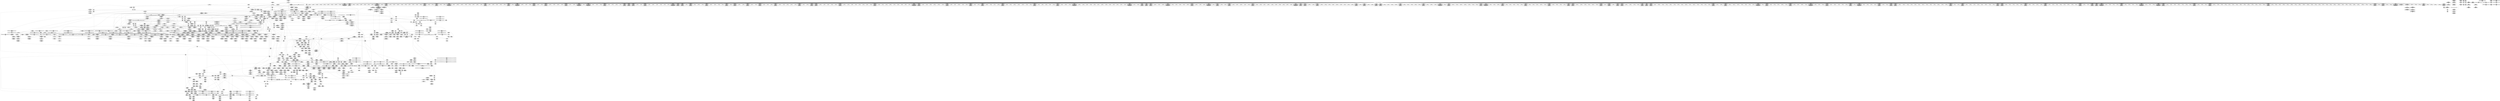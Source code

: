 digraph {
	CE0x40e2130 [shape=record,shape=Mrecord,label="{CE0x40e2130|GLOBAL:_llvm.expect.i64|*Constant*}"]
	CE0x40b3220 [shape=record,shape=Mrecord,label="{CE0x40b3220|12:_i32,_56:_i8*,_:_CRE_172,173_}"]
	CE0x40411a0 [shape=record,shape=Mrecord,label="{CE0x40411a0|inode_has_perm:_i_flags|security/selinux/hooks.c,1611|*SummSource*}"]
	CE0x4048bd0 [shape=record,shape=Mrecord,label="{CE0x4048bd0|12:_i32,_56:_i8*,_:_CRE_400,408_|*MultipleSource*|Function::inode_has_perm&Arg::inode::|*LoadInst*|security/selinux/hooks.c,1627|security/selinux/hooks.c,1611}"]
	CE0x400e290 [shape=record,shape=Mrecord,label="{CE0x400e290|cred_sid:_tmp2|*SummSink*}"]
	CE0x403bc80 [shape=record,shape=Mrecord,label="{CE0x403bc80|selinux_inode_setotherxattr:_if.end13}"]
	CE0x40e3180 [shape=record,shape=Mrecord,label="{CE0x40e3180|inode_has_perm:_tobool2|security/selinux/hooks.c,1611}"]
	CE0x4055b70 [shape=record,shape=Mrecord,label="{CE0x4055b70|dentry_has_perm:_tmp1|*SummSink*}"]
	CE0x40a0160 [shape=record,shape=Mrecord,label="{CE0x40a0160|104:_%struct.inode*,_:_CRE_208,209_}"]
	CE0x3ffff80 [shape=record,shape=Mrecord,label="{CE0x3ffff80|i32_0|*Constant*|*SummSource*}"]
	CE0x400dc30 [shape=record,shape=Mrecord,label="{CE0x400dc30|_call_void___validate_creds(%struct.cred*_%cred,_i8*_getelementptr_inbounds_(_25_x_i8_,_25_x_i8_*_.str3,_i32_0,_i32_0),_i32_1609)_#10,_!dbg_!27719|security/selinux/hooks.c,1609|*SummSink*}"]
	CE0x40bafd0 [shape=record,shape=Mrecord,label="{CE0x40bafd0|12:_i32,_56:_i8*,_:_CRE_301,302_}"]
	CE0x40c4a60 [shape=record,shape=Mrecord,label="{CE0x40c4a60|12:_i32,_56:_i8*,_:_CRE_574,575_}"]
	CE0x40cc360 [shape=record,shape=Mrecord,label="{CE0x40cc360|12:_i32,_56:_i8*,_:_CRE_865,866_}"]
	CE0x4079770 [shape=record,shape=Mrecord,label="{CE0x4079770|selinux_inode_setotherxattr:_tmp36|security/selinux/hooks.c,2922|*SummSink*}"]
	CE0x40e6fe0 [shape=record,shape=Mrecord,label="{CE0x40e6fe0|inode_has_perm:_tmp17|security/selinux/hooks.c,1617|*SummSink*}"]
	CE0x40b8770 [shape=record,shape=Mrecord,label="{CE0x40b8770|12:_i32,_56:_i8*,_:_CRE_267,268_}"]
	CE0x400fc50 [shape=record,shape=Mrecord,label="{CE0x400fc50|i1_true|*Constant*}"]
	CE0x4079160 [shape=record,shape=Mrecord,label="{CE0x4079160|i64_18|*Constant*|*SummSink*}"]
	CE0x40e95a0 [shape=record,shape=Mrecord,label="{CE0x40e95a0|__validate_creds:_if.then|*SummSource*}"]
	CE0x4004f30 [shape=record,shape=Mrecord,label="{CE0x4004f30|selinux_inode_removexattr:_tmp3|security/selinux/hooks.c,3055|*SummSource*}"]
	CE0x40393b0 [shape=record,shape=Mrecord,label="{CE0x40393b0|selinux_inode_setotherxattr:_land.lhs.true}"]
	CE0x40b14d0 [shape=record,shape=Mrecord,label="{CE0x40b14d0|12:_i32,_56:_i8*,_:_CRE_151,152_}"]
	CE0x40c7060 [shape=record,shape=Mrecord,label="{CE0x40c7060|12:_i32,_56:_i8*,_:_CRE_606,607_}"]
	CE0x406f810 [shape=record,shape=Mrecord,label="{CE0x406f810|104:_%struct.inode*,_:_CRE_91,92_}"]
	CE0x40ba3f0 [shape=record,shape=Mrecord,label="{CE0x40ba3f0|12:_i32,_56:_i8*,_:_CRE_291,292_}"]
	CE0x400e470 [shape=record,shape=Mrecord,label="{CE0x400e470|inode_has_perm:_bb}"]
	CE0x406a610 [shape=record,shape=Mrecord,label="{CE0x406a610|104:_%struct.inode*,_:_CRE_148,149_}"]
	CE0x40b2440 [shape=record,shape=Mrecord,label="{CE0x40b2440|12:_i32,_56:_i8*,_:_CRE_164,165_}"]
	CE0x485c2c0 [shape=record,shape=Mrecord,label="{CE0x485c2c0|GLOBAL:___llvm_gcov_ctr241|Global_var:__llvm_gcov_ctr241|*SummSource*}"]
	CE0x40ee0b0 [shape=record,shape=Mrecord,label="{CE0x40ee0b0|__validate_creds:_tobool|include/linux/cred.h,173|*SummSink*}"]
	CE0x4024e40 [shape=record,shape=Mrecord,label="{CE0x4024e40|_ret_%struct.task_struct*_%tmp4,_!dbg_!27714|./arch/x86/include/asm/current.h,14|*SummSource*}"]
	CE0x40ba060 [shape=record,shape=Mrecord,label="{CE0x40ba060|12:_i32,_56:_i8*,_:_CRE_288,289_}"]
	CE0x40cc140 [shape=record,shape=Mrecord,label="{CE0x40cc140|12:_i32,_56:_i8*,_:_CRE_864,865_}"]
	CE0x40951f0 [shape=record,shape=Mrecord,label="{CE0x40951f0|104:_%struct.inode*,_:_CRE_307,308_}"]
	CE0x40ca410 [shape=record,shape=Mrecord,label="{CE0x40ca410|12:_i32,_56:_i8*,_:_CRE_744,752_|*MultipleSource*|Function::inode_has_perm&Arg::inode::|*LoadInst*|security/selinux/hooks.c,1627|security/selinux/hooks.c,1611}"]
	CE0x4038f40 [shape=record,shape=Mrecord,label="{CE0x4038f40|inode_has_perm:_tmp4|security/selinux/hooks.c,1609|*SummSink*}"]
	CE0x40c3290 [shape=record,shape=Mrecord,label="{CE0x40c3290|12:_i32,_56:_i8*,_:_CRE_554,555_}"]
	CE0x40c5d60 [shape=record,shape=Mrecord,label="{CE0x40c5d60|12:_i32,_56:_i8*,_:_CRE_590,591_}"]
	CE0x40ef570 [shape=record,shape=Mrecord,label="{CE0x40ef570|__validate_creds:_tmp4|include/linux/cred.h,173|*SummSource*}"]
	CE0x40c05e0 [shape=record,shape=Mrecord,label="{CE0x40c05e0|12:_i32,_56:_i8*,_:_CRE_473,474_}"]
	CE0x403fb20 [shape=record,shape=Mrecord,label="{CE0x403fb20|inode_has_perm:_perms|Function::inode_has_perm&Arg::perms::}"]
	CE0x401dc80 [shape=record,shape=Mrecord,label="{CE0x401dc80|GLOBAL:_lockdep_rcu_suspicious|*Constant*|*SummSink*}"]
	CE0x407ccb0 [shape=record,shape=Mrecord,label="{CE0x407ccb0|selinux_inode_setotherxattr:_tmp43|*SummSource*}"]
	CE0x4044350 [shape=record,shape=Mrecord,label="{CE0x4044350|inode_has_perm:_if.then|*SummSink*}"]
	CE0x40d8bb0 [shape=record,shape=Mrecord,label="{CE0x40d8bb0|inode_has_perm:_i_security|security/selinux/hooks.c,1615}"]
	CE0x406b7f0 [shape=record,shape=Mrecord,label="{CE0x406b7f0|104:_%struct.inode*,_:_CRE_317,318_}"]
	CE0x4053150 [shape=record,shape=Mrecord,label="{CE0x4053150|selinux_inode_setotherxattr:_if.end18|*SummSource*}"]
	CE0x40b4010 [shape=record,shape=Mrecord,label="{CE0x40b4010|12:_i32,_56:_i8*,_:_CRE_184,185_}"]
	CE0x40aaaa0 [shape=record,shape=Mrecord,label="{CE0x40aaaa0|104:_%struct.inode*,_:_CRE_166,167_}"]
	CE0x40c5770 [shape=record,shape=Mrecord,label="{CE0x40c5770|12:_i32,_56:_i8*,_:_CRE_585,586_}"]
	CE0x4049d10 [shape=record,shape=Mrecord,label="{CE0x4049d10|i64_1|*Constant*}"]
	CE0x4050560 [shape=record,shape=Mrecord,label="{CE0x4050560|selinux_inode_setotherxattr:_tmp24|security/selinux/hooks.c,2919}"]
	CE0x4075c90 [shape=record,shape=Mrecord,label="{CE0x4075c90|i64*_getelementptr_inbounds_(_25_x_i64_,_25_x_i64_*___llvm_gcov_ctr237,_i64_0,_i64_16)|*Constant*|*SummSink*}"]
	CE0x4045c30 [shape=record,shape=Mrecord,label="{CE0x4045c30|selinux_inode_setotherxattr:_tmp49|security/selinux/hooks.c,2932}"]
	CE0x400be80 [shape=record,shape=Mrecord,label="{CE0x400be80|GLOBAL:___validate_creds|*Constant*|*SummSource*}"]
	CE0x40a0b50 [shape=record,shape=Mrecord,label="{CE0x40a0b50|104:_%struct.inode*,_:_CRE_217,218_}"]
	CE0x406a5a0 [shape=record,shape=Mrecord,label="{CE0x406a5a0|104:_%struct.inode*,_:_CRE_147,148_}"]
	CE0x40f3730 [shape=record,shape=Mrecord,label="{CE0x40f3730|__validate_creds:_tmp8|include/linux/cred.h,175|*SummSink*}"]
	CE0x4053230 [shape=record,shape=Mrecord,label="{CE0x4053230|selinux_inode_setotherxattr:_if.end18|*SummSink*}"]
	CE0x40e5210 [shape=record,shape=Mrecord,label="{CE0x40e5210|inode_has_perm:_tmp9|security/selinux/hooks.c,1611|*SummSource*}"]
	CE0x401e0d0 [shape=record,shape=Mrecord,label="{CE0x401e0d0|i32_2915|*Constant*|*SummSink*}"]
	CE0x40956a0 [shape=record,shape=Mrecord,label="{CE0x40956a0|104:_%struct.inode*,_:_CRE_312,313_}"]
	CE0x407d8a0 [shape=record,shape=Mrecord,label="{CE0x407d8a0|selinux_inode_setotherxattr:_tmp45|security/selinux/hooks.c,2927|*SummSink*}"]
	CE0x40ec6f0 [shape=record,shape=Mrecord,label="{CE0x40ec6f0|inode_has_perm:_tmp18|security/selinux/hooks.c,1617|*SummSink*}"]
	CE0x40f39a0 [shape=record,shape=Mrecord,label="{CE0x40f39a0|cred_sid:_bb}"]
	CE0x400d180 [shape=record,shape=Mrecord,label="{CE0x400d180|__validate_creds:_bb|*SummSource*}"]
	CE0x407e0f0 [shape=record,shape=Mrecord,label="{CE0x407e0f0|selinux_inode_setotherxattr:_tmp45|security/selinux/hooks.c,2927|*SummSource*}"]
	CE0x40d3ed0 [shape=record,shape=Mrecord,label="{CE0x40d3ed0|i64*_getelementptr_inbounds_(_8_x_i64_,_8_x_i64_*___llvm_gcov_ctr154,_i64_0,_i64_6)|*Constant*}"]
	CE0x40ac1b0 [shape=record,shape=Mrecord,label="{CE0x40ac1b0|i64*_getelementptr_inbounds_(_8_x_i64_,_8_x_i64_*___llvm_gcov_ctr154,_i64_0,_i64_0)|*Constant*|*SummSource*}"]
	CE0x40503b0 [shape=record,shape=Mrecord,label="{CE0x40503b0|i64_15|*Constant*|*SummSink*}"]
	CE0x40ccf40 [shape=record,shape=Mrecord,label="{CE0x40ccf40|12:_i32,_56:_i8*,_:_CRE_874,875_}"]
	CE0x40c73f0 [shape=record,shape=Mrecord,label="{CE0x40c73f0|12:_i32,_56:_i8*,_:_CRE_609,610_}"]
	CE0x40d7830 [shape=record,shape=Mrecord,label="{CE0x40d7830|GLOBAL:_cred_sid|*Constant*}"]
	CE0x403a580 [shape=record,shape=Mrecord,label="{CE0x403a580|i32_0|*Constant*}"]
	CE0x3ffeed0 [shape=record,shape=Mrecord,label="{CE0x3ffeed0|selinux_inode_removexattr:_tmp11|security/selinux/hooks.c,3061|*SummSink*}"]
	CE0x40cf2e0 [shape=record,shape=Mrecord,label="{CE0x40cf2e0|12:_i32,_56:_i8*,_:_CRE_904,905_}"]
	CE0x4021740 [shape=record,shape=Mrecord,label="{CE0x4021740|0:_i8,_:_GCMR_selinux_inode_setotherxattr.__warned_internal_global_i8_0,_section_.data.unlikely_,_align_1:_elem_0:default:}"]
	CE0x40289d0 [shape=record,shape=Mrecord,label="{CE0x40289d0|selinux_inode_setotherxattr:_tmp9|security/selinux/hooks.c,2915|*SummSink*}"]
	CE0x40821a0 [shape=record,shape=Mrecord,label="{CE0x40821a0|cred_sid:_security|security/selinux/hooks.c,196|*SummSink*}"]
	CE0x401c7f0 [shape=record,shape=Mrecord,label="{CE0x401c7f0|i32_0|*Constant*}"]
	CE0x4047750 [shape=record,shape=Mrecord,label="{CE0x4047750|12:_i32,_56:_i8*,_:_CRE_311,312_}"]
	CE0x40bb360 [shape=record,shape=Mrecord,label="{CE0x40bb360|12:_i32,_56:_i8*,_:_CRE_304,305_}"]
	CE0x40ce240 [shape=record,shape=Mrecord,label="{CE0x40ce240|12:_i32,_56:_i8*,_:_CRE_890,891_}"]
	CE0x4026200 [shape=record,shape=Mrecord,label="{CE0x4026200|dentry_has_perm:_tmp2}"]
	CE0x406a790 [shape=record,shape=Mrecord,label="{CE0x406a790|104:_%struct.inode*,_:_CRE_150,151_}"]
	CE0x40abf90 [shape=record,shape=Mrecord,label="{CE0x40abf90|inode_has_perm:_return|*SummSink*}"]
	CE0x40d3e60 [shape=record,shape=Mrecord,label="{CE0x40d3e60|i64*_getelementptr_inbounds_(_8_x_i64_,_8_x_i64_*___llvm_gcov_ctr154,_i64_0,_i64_6)|*Constant*|*SummSink*}"]
	CE0x40aa7d0 [shape=record,shape=Mrecord,label="{CE0x40aa7d0|104:_%struct.inode*,_:_CRE_163,164_}"]
	CE0x4006fb0 [shape=record,shape=Mrecord,label="{CE0x4006fb0|i64*_getelementptr_inbounds_(_25_x_i64_,_25_x_i64_*___llvm_gcov_ctr237,_i64_0,_i64_0)|*Constant*|*SummSource*}"]
	CE0x40808d0 [shape=record,shape=Mrecord,label="{CE0x40808d0|GLOBAL:_dentry_has_perm|*Constant*|*SummSink*}"]
	CE0x401c360 [shape=record,shape=Mrecord,label="{CE0x401c360|selinux_inode_setotherxattr:_entry|*SummSource*}"]
	CE0x40b2b60 [shape=record,shape=Mrecord,label="{CE0x40b2b60|12:_i32,_56:_i8*,_:_CRE_170,171_}"]
	CE0x4080240 [shape=record,shape=Mrecord,label="{CE0x4080240|selinux_inode_setotherxattr:_call19|security/selinux/hooks.c,2931|*SummSource*}"]
	CE0x40e3300 [shape=record,shape=Mrecord,label="{CE0x40e3300|inode_has_perm:_tobool2|security/selinux/hooks.c,1611|*SummSource*}"]
	CE0x4042ec0 [shape=record,shape=Mrecord,label="{CE0x4042ec0|selinux_inode_setotherxattr:_tmp29|security/selinux/hooks.c,2920|*SummSource*}"]
	CE0x40d39c0 [shape=record,shape=Mrecord,label="{CE0x40d39c0|inode_has_perm:_tmp12|security/selinux/hooks.c,1612}"]
	CE0x3ffa980 [shape=record,shape=Mrecord,label="{CE0x3ffa980|12:_i32,_56:_i8*,_:_CRE_140,141_}"]
	CE0x40b1e50 [shape=record,shape=Mrecord,label="{CE0x40b1e50|12:_i32,_56:_i8*,_:_CRE_159,160_}"]
	CE0x40aae60 [shape=record,shape=Mrecord,label="{CE0x40aae60|104:_%struct.inode*,_:_CRE_170,171_}"]
	CE0x403c630 [shape=record,shape=Mrecord,label="{CE0x403c630|inode_has_perm:_do.end|*SummSource*}"]
	CE0x40b4bf0 [shape=record,shape=Mrecord,label="{CE0x40b4bf0|12:_i32,_56:_i8*,_:_CRE_194,195_}"]
	CE0x40a08f0 [shape=record,shape=Mrecord,label="{CE0x40a08f0|104:_%struct.inode*,_:_CRE_215,216_}"]
	CE0x40448b0 [shape=record,shape=Mrecord,label="{CE0x40448b0|_ret_i32_%call,_!dbg_!27723|security/selinux/hooks.c,1632}"]
	CE0x40c78b0 [shape=record,shape=Mrecord,label="{CE0x40c78b0|12:_i32,_56:_i8*,_:_CRE_613,614_}"]
	CE0x3ff6670 [shape=record,shape=Mrecord,label="{CE0x3ff6670|i64*_getelementptr_inbounds_(_6_x_i64_,_6_x_i64_*___llvm_gcov_ctr241,_i64_0,_i64_4)|*Constant*|*SummSource*}"]
	CE0x4083850 [shape=record,shape=Mrecord,label="{CE0x4083850|0:_i32,_4:_i32,_8:_i32,_12:_i32,_:_CMRE_4,8_|*MultipleSource*|security/selinux/hooks.c,196|security/selinux/hooks.c,197|*LoadInst*|security/selinux/hooks.c,196}"]
	CE0x4000fb0 [shape=record,shape=Mrecord,label="{CE0x4000fb0|selinux_inode_setotherxattr:_name|Function::selinux_inode_setotherxattr&Arg::name::|*SummSource*}"]
	CE0x40296d0 [shape=record,shape=Mrecord,label="{CE0x40296d0|selinux_inode_setotherxattr:_call5|security/selinux/hooks.c,2917|*SummSink*}"]
	CE0x4020c50 [shape=record,shape=Mrecord,label="{CE0x4020c50|GLOBAL:_current_task|Global_var:current_task}"]
	CE0x3fff390 [shape=record,shape=Mrecord,label="{CE0x3fff390|selinux_inode_removexattr:_tmp11|security/selinux/hooks.c,3061}"]
	CE0x406a1e0 [shape=record,shape=Mrecord,label="{CE0x406a1e0|104:_%struct.inode*,_:_CRE_145,146_}"]
	CE0x40e48d0 [shape=record,shape=Mrecord,label="{CE0x40e48d0|inode_has_perm:_tmp9|security/selinux/hooks.c,1611}"]
	CE0x40c19b0 [shape=record,shape=Mrecord,label="{CE0x40c19b0|12:_i32,_56:_i8*,_:_CRE_496,500_|*MultipleSource*|Function::inode_has_perm&Arg::inode::|*LoadInst*|security/selinux/hooks.c,1627|security/selinux/hooks.c,1611}"]
	CE0x40967d0 [shape=record,shape=Mrecord,label="{CE0x40967d0|i1_true|*Constant*}"]
	CE0x3fea910 [shape=record,shape=Mrecord,label="{CE0x3fea910|i64*_getelementptr_inbounds_(_25_x_i64_,_25_x_i64_*___llvm_gcov_ctr237,_i64_0,_i64_9)|*Constant*}"]
	CE0x40b88a0 [shape=record,shape=Mrecord,label="{CE0x40b88a0|12:_i32,_56:_i8*,_:_CRE_268,269_}"]
	CE0x4051360 [shape=record,shape=Mrecord,label="{CE0x4051360|selinux_inode_setotherxattr:_tmp1|*SummSink*}"]
	CE0x407c920 [shape=record,shape=Mrecord,label="{CE0x407c920|selinux_inode_setotherxattr:_tmp42|*SummSink*}"]
	CE0x4049340 [shape=record,shape=Mrecord,label="{CE0x4049340|cred_sid:_tmp1}"]
	CE0x40c2c00 [shape=record,shape=Mrecord,label="{CE0x40c2c00|12:_i32,_56:_i8*,_:_CRE_544,552_|*MultipleSource*|Function::inode_has_perm&Arg::inode::|*LoadInst*|security/selinux/hooks.c,1627|security/selinux/hooks.c,1611}"]
	CE0x40b8510 [shape=record,shape=Mrecord,label="{CE0x40b8510|12:_i32,_56:_i8*,_:_CRE_265,266_}"]
	CE0x4097cd0 [shape=record,shape=Mrecord,label="{CE0x4097cd0|__validate_creds:_expval|include/linux/cred.h,173|*SummSource*}"]
	CE0x40f4270 [shape=record,shape=Mrecord,label="{CE0x40f4270|i64*_getelementptr_inbounds_(_2_x_i64_,_2_x_i64_*___llvm_gcov_ctr131,_i64_0,_i64_0)|*Constant*|*SummSink*}"]
	CE0x40ba2c0 [shape=record,shape=Mrecord,label="{CE0x40ba2c0|12:_i32,_56:_i8*,_:_CRE_290,291_}"]
	CE0x40ed100 [shape=record,shape=Mrecord,label="{CE0x40ed100|i32_(i32,_i32,_i16,_i32,_%struct.common_audit_data*)*_bitcast_(i32_(i32,_i32,_i16,_i32,_%struct.common_audit_data.495*)*_avc_has_perm_to_i32_(i32,_i32,_i16,_i32,_%struct.common_audit_data*)*)|*Constant*|*SummSource*}"]
	CE0x40a14d0 [shape=record,shape=Mrecord,label="{CE0x40a14d0|104:_%struct.inode*,_:_CRE_232,240_|*MultipleSource*|Function::selinux_inode_setotherxattr&Arg::dentry::|Function::selinux_inode_removexattr&Arg::dentry::|Function::dentry_has_perm&Arg::dentry::|security/selinux/hooks.c,1627}"]
	CE0x406ab50 [shape=record,shape=Mrecord,label="{CE0x406ab50|104:_%struct.inode*,_:_CRE_154,155_}"]
	CE0x40b26a0 [shape=record,shape=Mrecord,label="{CE0x40b26a0|12:_i32,_56:_i8*,_:_CRE_166,167_}"]
	CE0x40e7a40 [shape=record,shape=Mrecord,label="{CE0x40e7a40|_ret_i32_%retval.0,_!dbg_!27728|security/selinux/avc.c,775|*SummSource*}"]
	CE0x40c14f0 [shape=record,shape=Mrecord,label="{CE0x40c14f0|12:_i32,_56:_i8*,_:_CRE_485,486_}"]
	CE0x40978c0 [shape=record,shape=Mrecord,label="{CE0x40978c0|12:_i32,_56:_i8*,_:_CRE_72,76_|*MultipleSource*|Function::inode_has_perm&Arg::inode::|*LoadInst*|security/selinux/hooks.c,1627|security/selinux/hooks.c,1611}"]
	CE0x4078390 [shape=record,shape=Mrecord,label="{CE0x4078390|selinux_inode_setotherxattr:_tmp40|security/selinux/hooks.c,2925|*SummSource*}"]
	CE0x4046d10 [shape=record,shape=Mrecord,label="{CE0x4046d10|dentry_has_perm:_bb|*SummSink*}"]
	CE0x40d3330 [shape=record,shape=Mrecord,label="{CE0x40d3330|inode_has_perm:_tmp6|*LoadInst*|security/selinux/hooks.c,1611}"]
	CE0x3ff5870 [shape=record,shape=Mrecord,label="{CE0x3ff5870|i8_10|*Constant*|*SummSink*}"]
	CE0x40d96c0 [shape=record,shape=Mrecord,label="{CE0x40d96c0|inode_has_perm:_sid3|security/selinux/hooks.c,1617|*SummSink*}"]
	CE0x40b3560 [shape=record,shape=Mrecord,label="{CE0x40b3560|12:_i32,_56:_i8*,_:_CRE_175,176_}"]
	CE0x40c72c0 [shape=record,shape=Mrecord,label="{CE0x40c72c0|12:_i32,_56:_i8*,_:_CRE_608,609_}"]
	CE0x40464b0 [shape=record,shape=Mrecord,label="{CE0x40464b0|i64*_getelementptr_inbounds_(_2_x_i64_,_2_x_i64_*___llvm_gcov_ctr98,_i64_0,_i64_0)|*Constant*|*SummSource*}"]
	CE0x40e4170 [shape=record,shape=Mrecord,label="{CE0x40e4170|GLOBAL:___llvm_gcov_ctr154|Global_var:__llvm_gcov_ctr154|*SummSink*}"]
	CE0x40812e0 [shape=record,shape=Mrecord,label="{CE0x40812e0|i32_32|*Constant*}"]
	CE0x4049f70 [shape=record,shape=Mrecord,label="{CE0x4049f70|i64*_getelementptr_inbounds_(_8_x_i64_,_8_x_i64_*___llvm_gcov_ctr154,_i64_0,_i64_1)|*Constant*|*SummSink*}"]
	CE0x4002070 [shape=record,shape=Mrecord,label="{CE0x4002070|selinux_inode_removexattr:_if.then}"]
	CE0x4043630 [shape=record,shape=Mrecord,label="{CE0x4043630|selinux_inode_setotherxattr:_tmp30|security/selinux/hooks.c,2920|*SummSink*}"]
	CE0x40957d0 [shape=record,shape=Mrecord,label="{CE0x40957d0|104:_%struct.inode*,_:_CRE_313,314_}"]
	CE0x40e3b90 [shape=record,shape=Mrecord,label="{CE0x40e3b90|inode_has_perm:_tmp7|security/selinux/hooks.c,1611|*SummSink*}"]
	CE0x4093180 [shape=record,shape=Mrecord,label="{CE0x4093180|104:_%struct.inode*,_:_CRE_205,206_}"]
	CE0x40e4450 [shape=record,shape=Mrecord,label="{CE0x40e4450|inode_has_perm:_tmp8|security/selinux/hooks.c,1611|*SummSource*}"]
	CE0x401bf30 [shape=record,shape=Mrecord,label="{CE0x401bf30|GLOBAL:_selinux_inode_setotherxattr|*Constant*|*SummSource*}"]
	CE0x40cbb40 [shape=record,shape=Mrecord,label="{CE0x40cbb40|12:_i32,_56:_i8*,_:_CRE_840,848_|*MultipleSource*|Function::inode_has_perm&Arg::inode::|*LoadInst*|security/selinux/hooks.c,1627|security/selinux/hooks.c,1611}"]
	CE0x40cd070 [shape=record,shape=Mrecord,label="{CE0x40cd070|12:_i32,_56:_i8*,_:_CRE_875,876_}"]
	CE0x4043bf0 [shape=record,shape=Mrecord,label="{CE0x4043bf0|selinux_inode_setotherxattr:_tmp2|*SummSink*}"]
	CE0x400f3c0 [shape=record,shape=Mrecord,label="{CE0x400f3c0|i64_5|*Constant*}"]
	CE0x4079450 [shape=record,shape=Mrecord,label="{CE0x4079450|i64_19|*Constant*|*SummSink*}"]
	CE0x409a640 [shape=record,shape=Mrecord,label="{CE0x409a640|__validate_creds:_entry|*SummSink*}"]
	CE0x4084240 [shape=record,shape=Mrecord,label="{CE0x4084240|cred_sid:_tmp6|security/selinux/hooks.c,197}"]
	CE0x40b1bf0 [shape=record,shape=Mrecord,label="{CE0x40b1bf0|12:_i32,_56:_i8*,_:_CRE_157,158_}"]
	CE0x40d9210 [shape=record,shape=Mrecord,label="{CE0x40d9210|inode_has_perm:_tmp15|*LoadInst*|security/selinux/hooks.c,1615|*SummSource*}"]
	CE0x40bb230 [shape=record,shape=Mrecord,label="{CE0x40bb230|12:_i32,_56:_i8*,_:_CRE_303,304_}"]
	CE0x4043b80 [shape=record,shape=Mrecord,label="{CE0x4043b80|selinux_inode_setotherxattr:_tmp2|*SummSource*}"]
	CE0x4002340 [shape=record,shape=Mrecord,label="{CE0x4002340|selinux_inode_removexattr:_if.end|*SummSink*}"]
	CE0x4025a30 [shape=record,shape=Mrecord,label="{CE0x4025a30|selinux_inode_setotherxattr:_call|security/selinux/hooks.c,2915|*SummSink*}"]
	CE0x40aed60 [shape=record,shape=Mrecord,label="{CE0x40aed60|cred_sid:_tmp}"]
	CE0x3ff95a0 [shape=record,shape=Mrecord,label="{CE0x3ff95a0|selinux_inode_removexattr:_retval.0}"]
	CE0x4021be0 [shape=record,shape=Mrecord,label="{CE0x4021be0|get_current:_tmp|*SummSource*}"]
	CE0x40e5380 [shape=record,shape=Mrecord,label="{CE0x40e5380|inode_has_perm:_tmp9|security/selinux/hooks.c,1611|*SummSink*}"]
	CE0x40827d0 [shape=record,shape=Mrecord,label="{CE0x40827d0|cred_sid:_tmp4|*LoadInst*|security/selinux/hooks.c,196|*SummSink*}"]
	CE0x40c3fb0 [shape=record,shape=Mrecord,label="{CE0x40c3fb0|12:_i32,_56:_i8*,_:_CRE_565,566_}"]
	CE0x4003e00 [shape=record,shape=Mrecord,label="{CE0x4003e00|selinux_inode_removexattr:_call1|security/selinux/hooks.c,3056}"]
	CE0x4028900 [shape=record,shape=Mrecord,label="{CE0x4028900|selinux_inode_setotherxattr:_tmp9|security/selinux/hooks.c,2915|*SummSource*}"]
	CE0x40d1420 [shape=record,shape=Mrecord,label="{CE0x40d1420|12:_i32,_56:_i8*,_:_CRE_932,933_}"]
	CE0x3fef5f0 [shape=record,shape=Mrecord,label="{CE0x3fef5f0|selinux_inode_removexattr:_tobool|security/selinux/hooks.c,3055|*SummSink*}"]
	CE0x40796a0 [shape=record,shape=Mrecord,label="{CE0x40796a0|selinux_inode_setotherxattr:_tmp36|security/selinux/hooks.c,2922|*SummSource*}"]
	CE0x40b4ac0 [shape=record,shape=Mrecord,label="{CE0x40b4ac0|12:_i32,_56:_i8*,_:_CRE_193,194_}"]
	CE0x4078400 [shape=record,shape=Mrecord,label="{CE0x4078400|selinux_inode_setotherxattr:_call14|security/selinux/hooks.c,2922}"]
	CE0x40ce110 [shape=record,shape=Mrecord,label="{CE0x40ce110|12:_i32,_56:_i8*,_:_CRE_889,890_}"]
	CE0x40ab8b0 [shape=record,shape=Mrecord,label="{CE0x40ab8b0|104:_%struct.inode*,_:_CRE_181,182_}"]
	CE0x40068f0 [shape=record,shape=Mrecord,label="{CE0x40068f0|selinux_inode_setotherxattr:_call5|security/selinux/hooks.c,2917}"]
	CE0x402a790 [shape=record,shape=Mrecord,label="{CE0x402a790|i64_10|*Constant*|*SummSource*}"]
	CE0x40c3890 [shape=record,shape=Mrecord,label="{CE0x40c3890|12:_i32,_56:_i8*,_:_CRE_559,560_}"]
	CE0x3ffc220 [shape=record,shape=Mrecord,label="{CE0x3ffc220|_ret_i32_%retval.0,_!dbg_!27720|security/selinux/hooks.c,3061|*SummSource*}"]
	CE0x3ff3d20 [shape=record,shape=Mrecord,label="{CE0x3ff3d20|selinux_inode_setotherxattr:_call3|security/selinux/hooks.c,2915|*SummSink*}"]
	CE0x407c990 [shape=record,shape=Mrecord,label="{CE0x407c990|selinux_inode_setotherxattr:_tmp44|security/selinux/hooks.c,2927|*SummSource*}"]
	CE0x406fb90 [shape=record,shape=Mrecord,label="{CE0x406fb90|104:_%struct.inode*,_:_CRE_96,104_|*MultipleSource*|Function::selinux_inode_setotherxattr&Arg::dentry::|Function::selinux_inode_removexattr&Arg::dentry::|Function::dentry_has_perm&Arg::dentry::|security/selinux/hooks.c,1627}"]
	CE0x4001d10 [shape=record,shape=Mrecord,label="{CE0x4001d10|_call_void_mcount()_#3|*SummSink*}"]
	CE0x4095c00 [shape=record,shape=Mrecord,label="{CE0x4095c00|i32_5|*Constant*|*SummSink*}"]
	CE0x40c8820 [shape=record,shape=Mrecord,label="{CE0x40c8820|12:_i32,_56:_i8*,_:_CRE_640,648_|*MultipleSource*|Function::inode_has_perm&Arg::inode::|*LoadInst*|security/selinux/hooks.c,1627|security/selinux/hooks.c,1611}"]
	CE0x40c3660 [shape=record,shape=Mrecord,label="{CE0x40c3660|12:_i32,_56:_i8*,_:_CRE_557,558_}"]
	CE0x4050270 [shape=record,shape=Mrecord,label="{CE0x4050270|i64_13|*Constant*|*SummSink*}"]
	CE0x4096a20 [shape=record,shape=Mrecord,label="{CE0x4096a20|i64*_getelementptr_inbounds_(_8_x_i64_,_8_x_i64_*___llvm_gcov_ctr154,_i64_0,_i64_1)|*Constant*|*SummSource*}"]
	CE0x40cdb20 [shape=record,shape=Mrecord,label="{CE0x40cdb20|12:_i32,_56:_i8*,_:_CRE_884,885_}"]
	CE0x40d25a0 [shape=record,shape=Mrecord,label="{CE0x40d25a0|12:_i32,_56:_i8*,_:_CRE_978,979_}"]
	CE0x40d7dc0 [shape=record,shape=Mrecord,label="{CE0x40d7dc0|cred_sid:_entry|*SummSink*}"]
	CE0x40b83e0 [shape=record,shape=Mrecord,label="{CE0x40b83e0|12:_i32,_56:_i8*,_:_CRE_264,265_}"]
	CE0x4007870 [shape=record,shape=Mrecord,label="{CE0x4007870|i64_2|*Constant*|*SummSink*}"]
	CE0x40cfff0 [shape=record,shape=Mrecord,label="{CE0x40cfff0|12:_i32,_56:_i8*,_:_CRE_915,916_}"]
	CE0x4050e40 [shape=record,shape=Mrecord,label="{CE0x4050e40|i64_1|*Constant*}"]
	CE0x401ece0 [shape=record,shape=Mrecord,label="{CE0x401ece0|selinux_inode_setotherxattr:_tmp16|security/selinux/hooks.c,2915|*SummSource*}"]
	CE0x4007250 [shape=record,shape=Mrecord,label="{CE0x4007250|selinux_inode_setotherxattr:_tmp}"]
	CE0x40b76d0 [shape=record,shape=Mrecord,label="{CE0x40b76d0|12:_i32,_56:_i8*,_:_CRE_253,254_}"]
	CE0x4093800 [shape=record,shape=Mrecord,label="{CE0x4093800|104:_%struct.inode*,_:_CRE_248,256_|*MultipleSource*|Function::selinux_inode_setotherxattr&Arg::dentry::|Function::selinux_inode_removexattr&Arg::dentry::|Function::dentry_has_perm&Arg::dentry::|security/selinux/hooks.c,1627}"]
	CE0x485c250 [shape=record,shape=Mrecord,label="{CE0x485c250|GLOBAL:___llvm_gcov_ctr241|Global_var:__llvm_gcov_ctr241}"]
	CE0x404db60 [shape=record,shape=Mrecord,label="{CE0x404db60|__validate_creds:_tmp|*SummSource*}"]
	CE0x406ae20 [shape=record,shape=Mrecord,label="{CE0x406ae20|104:_%struct.inode*,_:_CRE_157,158_}"]
	CE0x4050420 [shape=record,shape=Mrecord,label="{CE0x4050420|i64_12|*Constant*|*SummSource*}"]
	CE0x400c980 [shape=record,shape=Mrecord,label="{CE0x400c980|i64*_getelementptr_inbounds_(_2_x_i64_,_2_x_i64_*___llvm_gcov_ctr131,_i64_0,_i64_1)|*Constant*}"]
	CE0x4006e80 [shape=record,shape=Mrecord,label="{CE0x4006e80|i64*_getelementptr_inbounds_(_6_x_i64_,_6_x_i64_*___llvm_gcov_ctr241,_i64_0,_i64_0)|*Constant*}"]
	CE0x40d2ca0 [shape=record,shape=Mrecord,label="{CE0x40d2ca0|12:_i32,_56:_i8*,_:_CRE_984,988_|*MultipleSource*|Function::inode_has_perm&Arg::inode::|*LoadInst*|security/selinux/hooks.c,1627|security/selinux/hooks.c,1611}"]
	CE0x40c3e80 [shape=record,shape=Mrecord,label="{CE0x40c3e80|12:_i32,_56:_i8*,_:_CRE_564,565_}"]
	CE0x4081f70 [shape=record,shape=Mrecord,label="{CE0x4081f70|i32_1|*Constant*}"]
	CE0x40c5640 [shape=record,shape=Mrecord,label="{CE0x40c5640|12:_i32,_56:_i8*,_:_CRE_584,585_}"]
	CE0x40a0250 [shape=record,shape=Mrecord,label="{CE0x40a0250|104:_%struct.inode*,_:_CRE_209,210_}"]
	CE0x40d71e0 [shape=record,shape=Mrecord,label="{CE0x40d71e0|inode_has_perm:_call|security/selinux/hooks.c,1614}"]
	CE0x40c2e50 [shape=record,shape=Mrecord,label="{CE0x40c2e50|12:_i32,_56:_i8*,_:_CRE_552,553_}"]
	CE0x40bb6f0 [shape=record,shape=Mrecord,label="{CE0x40bb6f0|12:_i32,_56:_i8*,_:_CRE_307,308_}"]
	CE0x40c0bd0 [shape=record,shape=Mrecord,label="{CE0x40c0bd0|12:_i32,_56:_i8*,_:_CRE_477,478_}"]
	CE0x40d8270 [shape=record,shape=Mrecord,label="{CE0x40d8270|_ret_i32_%tmp6,_!dbg_!27716|security/selinux/hooks.c,197}"]
	CE0x406bb80 [shape=record,shape=Mrecord,label="{CE0x406bb80|dentry_has_perm:_tmp4|*LoadInst*|security/selinux/hooks.c,1627}"]
	CE0x403c850 [shape=record,shape=Mrecord,label="{CE0x403c850|inode_has_perm:_return}"]
	CE0x3ff5e80 [shape=record,shape=Mrecord,label="{CE0x3ff5e80|selinux_inode_removexattr:_tmp8|security/selinux/hooks.c,3060|*SummSource*}"]
	CE0x40c7b10 [shape=record,shape=Mrecord,label="{CE0x40c7b10|12:_i32,_56:_i8*,_:_CRE_615,616_}"]
	CE0x40e9990 [shape=record,shape=Mrecord,label="{CE0x40e9990|__validate_creds:_conv|include/linux/cred.h,173|*SummSink*}"]
	CE0x3ff02a0 [shape=record,shape=Mrecord,label="{CE0x3ff02a0|selinux_inode_removexattr:_return}"]
	CE0x4080a50 [shape=record,shape=Mrecord,label="{CE0x4080a50|GLOBAL:_dentry_has_perm|*Constant*|*SummSource*}"]
	CE0x40536e0 [shape=record,shape=Mrecord,label="{CE0x40536e0|selinux_inode_setotherxattr:_if.then10|*SummSource*}"]
	CE0x40ce960 [shape=record,shape=Mrecord,label="{CE0x40ce960|12:_i32,_56:_i8*,_:_CRE_896,897_}"]
	CE0x40ad6e0 [shape=record,shape=Mrecord,label="{CE0x40ad6e0|i32_4|*Constant*|*SummSink*}"]
	CE0x40ba520 [shape=record,shape=Mrecord,label="{CE0x40ba520|12:_i32,_56:_i8*,_:_CRE_292,293_}"]
	CE0x40c8e70 [shape=record,shape=Mrecord,label="{CE0x40c8e70|12:_i32,_56:_i8*,_:_CRE_664,672_|*MultipleSource*|Function::inode_has_perm&Arg::inode::|*LoadInst*|security/selinux/hooks.c,1627|security/selinux/hooks.c,1611}"]
	CE0x4098440 [shape=record,shape=Mrecord,label="{CE0x4098440|inode_has_perm:_tmp2|*SummSink*}"]
	CE0x40c34b0 [shape=record,shape=Mrecord,label="{CE0x40c34b0|12:_i32,_56:_i8*,_:_CRE_555,556_}"]
	CE0x40e8200 [shape=record,shape=Mrecord,label="{CE0x40e8200|inode_has_perm:_retval.0|*SummSink*}"]
	CE0x3ffce50 [shape=record,shape=Mrecord,label="{CE0x3ffce50|selinux_inode_setotherxattr:_land.lhs.true2}"]
	CE0x403d000 [shape=record,shape=Mrecord,label="{CE0x403d000|COLLAPSED:_GCMRE___llvm_gcov_ctr153_internal_global_2_x_i64_zeroinitializer:_elem_0:default:}"]
	CE0x40e8940 [shape=record,shape=Mrecord,label="{CE0x40e8940|inode_has_perm:_tmp19|security/selinux/hooks.c,1618}"]
	CE0x406cca0 [shape=record,shape=Mrecord,label="{CE0x406cca0|GLOBAL:_inode_has_perm|*Constant*}"]
	CE0x40cc7a0 [shape=record,shape=Mrecord,label="{CE0x40cc7a0|12:_i32,_56:_i8*,_:_CRE_867,868_}"]
	CE0x4044520 [shape=record,shape=Mrecord,label="{CE0x4044520|inode_has_perm:_if.end|*SummSource*}"]
	CE0x53e6620 [shape=record,shape=Mrecord,label="{CE0x53e6620|selinux_inode_removexattr:_bb}"]
	CE0x406d680 [shape=record,shape=Mrecord,label="{CE0x406d680|GLOBAL:_inode_has_perm|*Constant*|*SummSink*}"]
	CE0x40e22e0 [shape=record,shape=Mrecord,label="{CE0x40e22e0|inode_has_perm:_conv|security/selinux/hooks.c,1611|*SummSink*}"]
	CE0x4079080 [shape=record,shape=Mrecord,label="{CE0x4079080|i64_18|*Constant*}"]
	CE0x4048130 [shape=record,shape=Mrecord,label="{CE0x4048130|12:_i32,_56:_i8*,_:_CRE_352,360_|*MultipleSource*|Function::inode_has_perm&Arg::inode::|*LoadInst*|security/selinux/hooks.c,1627|security/selinux/hooks.c,1611}"]
	CE0x4008490 [shape=record,shape=Mrecord,label="{CE0x4008490|selinux_inode_removexattr:_bb|*SummSource*}"]
	CE0x40d2b70 [shape=record,shape=Mrecord,label="{CE0x40d2b70|12:_i32,_56:_i8*,_:_CRE_983,984_}"]
	CE0x40b96e0 [shape=record,shape=Mrecord,label="{CE0x40b96e0|12:_i32,_56:_i8*,_:_CRE_280,281_}"]
	CE0x4024ee0 [shape=record,shape=Mrecord,label="{CE0x4024ee0|_ret_%struct.task_struct*_%tmp4,_!dbg_!27714|./arch/x86/include/asm/current.h,14}"]
	CE0x4005bb0 [shape=record,shape=Mrecord,label="{CE0x4005bb0|i32_78|*Constant*|*SummSource*}"]
	CE0x4054a90 [shape=record,shape=Mrecord,label="{CE0x4054a90|104:_%struct.inode*,_:_CRE_24,40_|*MultipleSource*|Function::selinux_inode_setotherxattr&Arg::dentry::|Function::selinux_inode_removexattr&Arg::dentry::|Function::dentry_has_perm&Arg::dentry::|security/selinux/hooks.c,1627}"]
	CE0x40b8b00 [shape=record,shape=Mrecord,label="{CE0x40b8b00|12:_i32,_56:_i8*,_:_CRE_270,271_}"]
	CE0x40aac80 [shape=record,shape=Mrecord,label="{CE0x40aac80|104:_%struct.inode*,_:_CRE_168,169_}"]
	CE0x401fb60 [shape=record,shape=Mrecord,label="{CE0x401fb60|inode_has_perm:_tmp5|security/selinux/hooks.c,1609}"]
	CE0x3ffb5d0 [shape=record,shape=Mrecord,label="{CE0x3ffb5d0|selinux_inode_setotherxattr:_tmp27|security/selinux/hooks.c,2919|*SummSource*}"]
	CE0x3feb0a0 [shape=record,shape=Mrecord,label="{CE0x3feb0a0|selinux_inode_setotherxattr:_tmp17|security/selinux/hooks.c,2915|*SummSource*}"]
	CE0x409a6b0 [shape=record,shape=Mrecord,label="{CE0x409a6b0|__validate_creds:_cred|Function::__validate_creds&Arg::cred::|*SummSink*}"]
	CE0x406af10 [shape=record,shape=Mrecord,label="{CE0x406af10|104:_%struct.inode*,_:_CRE_158,159_}"]
	CE0x400d420 [shape=record,shape=Mrecord,label="{CE0x400d420|i64*_getelementptr_inbounds_(_5_x_i64_,_5_x_i64_*___llvm_gcov_ctr155,_i64_0,_i64_0)|*Constant*}"]
	CE0x4050eb0 [shape=record,shape=Mrecord,label="{CE0x4050eb0|selinux_inode_setotherxattr:_tmp1}"]
	CE0x40efb80 [shape=record,shape=Mrecord,label="{CE0x40efb80|__validate_creds:_tmp5|include/linux/cred.h,173|*SummSink*}"]
	CE0x4010df0 [shape=record,shape=Mrecord,label="{CE0x4010df0|selinux_inode_removexattr:_tmp|*SummSink*}"]
	CE0x3ffcba0 [shape=record,shape=Mrecord,label="{CE0x3ffcba0|selinux_inode_setotherxattr:_if.then10}"]
	CE0x40efa10 [shape=record,shape=Mrecord,label="{CE0x40efa10|__validate_creds:_tmp5|include/linux/cred.h,173|*SummSource*}"]
	CE0x4045610 [shape=record,shape=Mrecord,label="{CE0x4045610|i64*_getelementptr_inbounds_(_25_x_i64_,_25_x_i64_*___llvm_gcov_ctr237,_i64_0,_i64_24)|*Constant*}"]
	CE0x3ffa490 [shape=record,shape=Mrecord,label="{CE0x3ffa490|12:_i32,_56:_i8*,_:_CRE_137,138_}"]
	CE0x4010150 [shape=record,shape=Mrecord,label="{CE0x4010150|COLLAPSED:_GCMRE___llvm_gcov_ctr98_internal_global_2_x_i64_zeroinitializer:_elem_0:default:}"]
	CE0x40c3d50 [shape=record,shape=Mrecord,label="{CE0x40c3d50|12:_i32,_56:_i8*,_:_CRE_563,564_}"]
	CE0x40c45a0 [shape=record,shape=Mrecord,label="{CE0x40c45a0|12:_i32,_56:_i8*,_:_CRE_570,571_}"]
	CE0x40aa5f0 [shape=record,shape=Mrecord,label="{CE0x40aa5f0|104:_%struct.inode*,_:_CRE_161,162_}"]
	CE0x4001980 [shape=record,shape=Mrecord,label="{CE0x4001980|i64*_getelementptr_inbounds_(_6_x_i64_,_6_x_i64_*___llvm_gcov_ctr241,_i64_0,_i64_0)|*Constant*|*SummSource*}"]
	CE0x4018780 [shape=record,shape=Mrecord,label="{CE0x4018780|selinux_inode_setotherxattr:_if.then|*SummSink*}"]
	CE0x3ffb040 [shape=record,shape=Mrecord,label="{CE0x3ffb040|12:_i32,_56:_i8*,_:_CRE_146,147_}"]
	CE0x4079380 [shape=record,shape=Mrecord,label="{CE0x4079380|i64_19|*Constant*|*SummSource*}"]
	CE0x4099db0 [shape=record,shape=Mrecord,label="{CE0x4099db0|12:_i32,_56:_i8*,_:_CRE_16,24_|*MultipleSource*|Function::inode_has_perm&Arg::inode::|*LoadInst*|security/selinux/hooks.c,1627|security/selinux/hooks.c,1611}"]
	CE0x40ac570 [shape=record,shape=Mrecord,label="{CE0x40ac570|_call_void_mcount()_#3|*SummSource*}"]
	CE0x40ea400 [shape=record,shape=Mrecord,label="{CE0x40ea400|__validate_creds:_if.end|*SummSource*}"]
	CE0x40b6510 [shape=record,shape=Mrecord,label="{CE0x40b6510|12:_i32,_56:_i8*,_:_CRE_240,241_}"]
	CE0x3ff8de0 [shape=record,shape=Mrecord,label="{CE0x3ff8de0|selinux_inode_removexattr:_tmp7|security/selinux/hooks.c,3056|*SummSink*}"]
	CE0x4021900 [shape=record,shape=Mrecord,label="{CE0x4021900|GLOBAL:_selinux_inode_setotherxattr.__warned|Global_var:selinux_inode_setotherxattr.__warned|*SummSource*}"]
	CE0x40cd9f0 [shape=record,shape=Mrecord,label="{CE0x40cd9f0|12:_i32,_56:_i8*,_:_CRE_883,884_}"]
	CE0x404fb50 [shape=record,shape=Mrecord,label="{CE0x404fb50|selinux_inode_setotherxattr:_tobool9|security/selinux/hooks.c,2919|*SummSink*}"]
	CE0x40b4e50 [shape=record,shape=Mrecord,label="{CE0x40b4e50|12:_i32,_56:_i8*,_:_CRE_196,197_}"]
	CE0x40f15b0 [shape=record,shape=Mrecord,label="{CE0x40f15b0|inode_has_perm:_tmp16|security/selinux/hooks.c,1615|*SummSink*}"]
	CE0x40f34d0 [shape=record,shape=Mrecord,label="{CE0x40f34d0|__validate_creds:_tmp8|include/linux/cred.h,175}"]
	CE0x406f8f0 [shape=record,shape=Mrecord,label="{CE0x406f8f0|104:_%struct.inode*,_:_CRE_93,94_}"]
	CE0x4099c40 [shape=record,shape=Mrecord,label="{CE0x4099c40|12:_i32,_56:_i8*,_:_CRE_12,16_|*MultipleSource*|Function::inode_has_perm&Arg::inode::|*LoadInst*|security/selinux/hooks.c,1627|security/selinux/hooks.c,1611}"]
	CE0x404c220 [shape=record,shape=Mrecord,label="{CE0x404c220|i32_1609|*Constant*|*SummSource*}"]
	CE0x4038980 [shape=record,shape=Mrecord,label="{CE0x4038980|selinux_inode_setotherxattr:_if.then12}"]
	CE0x40b95b0 [shape=record,shape=Mrecord,label="{CE0x40b95b0|12:_i32,_56:_i8*,_:_CRE_279,280_}"]
	CE0x40cb700 [shape=record,shape=Mrecord,label="{CE0x40cb700|12:_i32,_56:_i8*,_:_CRE_824,832_|*MultipleSource*|Function::inode_has_perm&Arg::inode::|*LoadInst*|security/selinux/hooks.c,1627|security/selinux/hooks.c,1611}"]
	CE0x4082fd0 [shape=record,shape=Mrecord,label="{CE0x4082fd0|cred_sid:_tmp5|security/selinux/hooks.c,196|*SummSink*}"]
	CE0x40b6e80 [shape=record,shape=Mrecord,label="{CE0x40b6e80|12:_i32,_56:_i8*,_:_CRE_246,247_}"]
	CE0x40424d0 [shape=record,shape=Mrecord,label="{CE0x40424d0|selinux_inode_setotherxattr:_tmp32|security/selinux/hooks.c,2921|*SummSource*}"]
	CE0x406ead0 [shape=record,shape=Mrecord,label="{CE0x406ead0|104:_%struct.inode*,_:_CRE_64,72_|*MultipleSource*|Function::selinux_inode_setotherxattr&Arg::dentry::|Function::selinux_inode_removexattr&Arg::dentry::|Function::dentry_has_perm&Arg::dentry::|security/selinux/hooks.c,1627}"]
	CE0x4092a00 [shape=record,shape=Mrecord,label="{CE0x4092a00|104:_%struct.inode*,_:_CRE_197,198_}"]
	CE0x40cd2d0 [shape=record,shape=Mrecord,label="{CE0x40cd2d0|12:_i32,_56:_i8*,_:_CRE_877,878_}"]
	CE0x3ff6a70 [shape=record,shape=Mrecord,label="{CE0x3ff6a70|selinux_inode_removexattr:_tmp9|security/selinux/hooks.c,3060|*SummSink*}"]
	CE0x4019190 [shape=record,shape=Mrecord,label="{CE0x4019190|selinux_inode_removexattr:_tmp7|security/selinux/hooks.c,3056}"]
	CE0x40c3af0 [shape=record,shape=Mrecord,label="{CE0x40c3af0|12:_i32,_56:_i8*,_:_CRE_561,562_}"]
	CE0x406d710 [shape=record,shape=Mrecord,label="{CE0x406d710|inode_has_perm:_cred|Function::inode_has_perm&Arg::cred::}"]
	CE0x407e8b0 [shape=record,shape=Mrecord,label="{CE0x407e8b0|selinux_inode_setotherxattr:_tmp46|security/selinux/hooks.c,2931}"]
	CE0x400c390 [shape=record,shape=Mrecord,label="{CE0x400c390|GLOBAL:_llvm.expect.i64|*Constant*}"]
	CE0x40d7310 [shape=record,shape=Mrecord,label="{CE0x40d7310|inode_has_perm:_call|security/selinux/hooks.c,1614|*SummSource*}"]
	CE0x40e72d0 [shape=record,shape=Mrecord,label="{CE0x40e72d0|avc_has_perm:_requested|Function::avc_has_perm&Arg::requested::|*SummSource*}"]
	CE0x407c120 [shape=record,shape=Mrecord,label="{CE0x407c120|selinux_inode_setotherxattr:_tmp42|*SummSource*}"]
	CE0x4039c50 [shape=record,shape=Mrecord,label="{CE0x4039c50|selinux_inode_setotherxattr:_if.end17|*SummSource*}"]
	CE0x4041c70 [shape=record,shape=Mrecord,label="{CE0x4041c70|GLOBAL:_capable|*Constant*|*SummSource*}"]
	CE0x4054810 [shape=record,shape=Mrecord,label="{CE0x4054810|dentry_has_perm:_d_inode|security/selinux/hooks.c,1627|*SummSource*}"]
	CE0x3ffba90 [shape=record,shape=Mrecord,label="{CE0x3ffba90|selinux_inode_setotherxattr:_call11|security/selinux/hooks.c,2920}"]
	CE0x40e4000 [shape=record,shape=Mrecord,label="{CE0x40e4000|GLOBAL:___llvm_gcov_ctr154|Global_var:__llvm_gcov_ctr154|*SummSource*}"]
	CE0x40b5dc0 [shape=record,shape=Mrecord,label="{CE0x40b5dc0|12:_i32,_56:_i8*,_:_CRE_212,216_|*MultipleSource*|Function::inode_has_perm&Arg::inode::|*LoadInst*|security/selinux/hooks.c,1627|security/selinux/hooks.c,1611}"]
	CE0x40b6c80 [shape=record,shape=Mrecord,label="{CE0x40b6c80|12:_i32,_56:_i8*,_:_CRE_244,245_}"]
	CE0x40c7520 [shape=record,shape=Mrecord,label="{CE0x40c7520|12:_i32,_56:_i8*,_:_CRE_610,611_}"]
	CE0x40e5860 [shape=record,shape=Mrecord,label="{CE0x40e5860|inode_has_perm:_tmp10|security/selinux/hooks.c,1611|*SummSink*}"]
	CE0x40d9100 [shape=record,shape=Mrecord,label="{CE0x40d9100|inode_has_perm:_tmp15|*LoadInst*|security/selinux/hooks.c,1615}"]
	CE0x409afe0 [shape=record,shape=Mrecord,label="{CE0x409afe0|12:_i32,_56:_i8*,_:_CRE_104,112_|*MultipleSource*|Function::inode_has_perm&Arg::inode::|*LoadInst*|security/selinux/hooks.c,1627|security/selinux/hooks.c,1611}"]
	CE0x40d37a0 [shape=record,shape=Mrecord,label="{CE0x40d37a0|inode_has_perm:_tmp6|*LoadInst*|security/selinux/hooks.c,1611|*SummSink*}"]
	CE0x401da70 [shape=record,shape=Mrecord,label="{CE0x401da70|i8*_getelementptr_inbounds_(_25_x_i8_,_25_x_i8_*_.str3,_i32_0,_i32_0)|*Constant*|*SummSink*}"]
	CE0x3ff99a0 [shape=record,shape=Mrecord,label="{CE0x3ff99a0|selinux_inode_removexattr:_tmp6|security/selinux/hooks.c,3056|*SummSink*}"]
	CE0x4091dd0 [shape=record,shape=Mrecord,label="{CE0x4091dd0|104:_%struct.inode*,_:_CRE_184,185_}"]
	CE0x40d0aa0 [shape=record,shape=Mrecord,label="{CE0x40d0aa0|12:_i32,_56:_i8*,_:_CRE_924,925_}"]
	CE0x403a250 [shape=record,shape=Mrecord,label="{CE0x403a250|selinux_inode_setotherxattr:_if.then7|*SummSource*}"]
	CE0x40eb310 [shape=record,shape=Mrecord,label="{CE0x40eb310|avc_has_perm:_tsid|Function::avc_has_perm&Arg::tsid::}"]
	CE0x4027cd0 [shape=record,shape=Mrecord,label="{CE0x4027cd0|selinux_inode_setotherxattr:_tmp25|security/selinux/hooks.c,2919|*SummSink*}"]
	CE0x40e9470 [shape=record,shape=Mrecord,label="{CE0x40e9470|__validate_creds:_if.then}"]
	CE0x40e2ae0 [shape=record,shape=Mrecord,label="{CE0x40e2ae0|i64_0|*Constant*}"]
	CE0x4042300 [shape=record,shape=Mrecord,label="{CE0x4042300|i64_15|*Constant*}"]
	CE0x40a0ee0 [shape=record,shape=Mrecord,label="{CE0x40a0ee0|104:_%struct.inode*,_:_CRE_220,221_}"]
	CE0x4022410 [shape=record,shape=Mrecord,label="{CE0x4022410|selinux_inode_setotherxattr:_tmp21|security/selinux/hooks.c,2917}"]
	CE0x40016c0 [shape=record,shape=Mrecord,label="{CE0x40016c0|i64*_getelementptr_inbounds_(_6_x_i64_,_6_x_i64_*___llvm_gcov_ctr241,_i64_0,_i64_3)|*Constant*}"]
	CE0x4021400 [shape=record,shape=Mrecord,label="{CE0x4021400|selinux_inode_setotherxattr:_tmp7|security/selinux/hooks.c,2915|*SummSink*}"]
	CE0x40b13a0 [shape=record,shape=Mrecord,label="{CE0x40b13a0|12:_i32,_56:_i8*,_:_CRE_150,151_}"]
	CE0x4049010 [shape=record,shape=Mrecord,label="{CE0x4049010|12:_i32,_56:_i8*,_:_CRE_416,424_|*MultipleSource*|Function::inode_has_perm&Arg::inode::|*LoadInst*|security/selinux/hooks.c,1627|security/selinux/hooks.c,1611}"]
	CE0x40b1270 [shape=record,shape=Mrecord,label="{CE0x40b1270|12:_i32,_56:_i8*,_:_CRE_149,150_}"]
	CE0x40920a0 [shape=record,shape=Mrecord,label="{CE0x40920a0|104:_%struct.inode*,_:_CRE_187,188_}"]
	CE0x4054b00 [shape=record,shape=Mrecord,label="{CE0x4054b00|104:_%struct.inode*,_:_CRE_8,12_|*MultipleSource*|Function::selinux_inode_setotherxattr&Arg::dentry::|Function::selinux_inode_removexattr&Arg::dentry::|Function::dentry_has_perm&Arg::dentry::|security/selinux/hooks.c,1627}"]
	CE0x3fefe90 [shape=record,shape=Mrecord,label="{CE0x3fefe90|selinux_inode_removexattr:_tmp1|*SummSink*}"]
	CE0x4041df0 [shape=record,shape=Mrecord,label="{CE0x4041df0|GLOBAL:_capable|*Constant*|*SummSink*}"]
	CE0x40c0dd0 [shape=record,shape=Mrecord,label="{CE0x40c0dd0|12:_i32,_56:_i8*,_:_CRE_479,480_}"]
	CE0x4005840 [shape=record,shape=Mrecord,label="{CE0x4005840|i64_1|*Constant*}"]
	CE0x402a300 [shape=record,shape=Mrecord,label="{CE0x402a300|i64_11|*Constant*}"]
	CE0x40e75b0 [shape=record,shape=Mrecord,label="{CE0x40e75b0|avc_has_perm:_auditdata|Function::avc_has_perm&Arg::auditdata::}"]
	CE0x3ffc3e0 [shape=record,shape=Mrecord,label="{CE0x3ffc3e0|_ret_i32_%retval.0,_!dbg_!27720|security/selinux/hooks.c,3061|*SummSink*}"]
	CE0x4011ce0 [shape=record,shape=Mrecord,label="{CE0x4011ce0|i64_3|*Constant*}"]
	CE0x40997d0 [shape=record,shape=Mrecord,label="{CE0x40997d0|COLLAPSED:_CMRE:_elem_0:default:}"]
	CE0x4094300 [shape=record,shape=Mrecord,label="{CE0x4094300|104:_%struct.inode*,_:_CRE_280,288_|*MultipleSource*|Function::selinux_inode_setotherxattr&Arg::dentry::|Function::selinux_inode_removexattr&Arg::dentry::|Function::dentry_has_perm&Arg::dentry::|security/selinux/hooks.c,1627}"]
	CE0x40b20b0 [shape=record,shape=Mrecord,label="{CE0x40b20b0|12:_i32,_56:_i8*,_:_CRE_161,162_}"]
	CE0x406f880 [shape=record,shape=Mrecord,label="{CE0x406f880|104:_%struct.inode*,_:_CRE_92,93_}"]
	CE0x404ee70 [shape=record,shape=Mrecord,label="{CE0x404ee70|selinux_inode_setotherxattr:_call8|security/selinux/hooks.c,2919|*SummSource*}"]
	CE0x3ffca20 [shape=record,shape=Mrecord,label="{CE0x3ffca20|selinux_inode_setotherxattr:_return|*SummSink*}"]
	CE0x40e2e80 [shape=record,shape=Mrecord,label="{CE0x40e2e80|inode_has_perm:_expval|security/selinux/hooks.c,1611|*SummSource*}"]
	CE0x3ffb1f0 [shape=record,shape=Mrecord,label="{CE0x3ffb1f0|selinux_inode_setotherxattr:_tmp26|security/selinux/hooks.c,2919|*SummSink*}"]
	CE0x40f20d0 [shape=record,shape=Mrecord,label="{CE0x40f20d0|_call_void___invalid_creds(%struct.cred*_%cred,_i8*_%file,_i32_%line)_#10,_!dbg_!27721|include/linux/cred.h,174}"]
	CE0x4042090 [shape=record,shape=Mrecord,label="{CE0x4042090|i32_31|*Constant*|*SummSink*}"]
	CE0x40c6350 [shape=record,shape=Mrecord,label="{CE0x40c6350|12:_i32,_56:_i8*,_:_CRE_595,596_}"]
	CE0x40d6550 [shape=record,shape=Mrecord,label="{CE0x40d6550|inode_has_perm:_tmp13|security/selinux/hooks.c,1614}"]
	CE0x40964e0 [shape=record,shape=Mrecord,label="{CE0x40964e0|i64_1|*Constant*}"]
	CE0x40ec3e0 [shape=record,shape=Mrecord,label="{CE0x40ec3e0|inode_has_perm:_sclass|security/selinux/hooks.c,1617|*SummSource*}"]
	CE0x40f27b0 [shape=record,shape=Mrecord,label="{CE0x40f27b0|i64*_getelementptr_inbounds_(_5_x_i64_,_5_x_i64_*___llvm_gcov_ctr155,_i64_0,_i64_4)|*Constant*|*SummSource*}"]
	CE0x407c4d0 [shape=record,shape=Mrecord,label="{CE0x407c4d0|i64*_getelementptr_inbounds_(_25_x_i64_,_25_x_i64_*___llvm_gcov_ctr237,_i64_0,_i64_21)|*Constant*}"]
	CE0x40d2f00 [shape=record,shape=Mrecord,label="{CE0x40d2f00|12:_i32,_56:_i8*,_:_CRE_992,1000_|*MultipleSource*|Function::inode_has_perm&Arg::inode::|*LoadInst*|security/selinux/hooks.c,1627|security/selinux/hooks.c,1611}"]
	CE0x40cfa00 [shape=record,shape=Mrecord,label="{CE0x40cfa00|12:_i32,_56:_i8*,_:_CRE_910,911_}"]
	CE0x406fc80 [shape=record,shape=Mrecord,label="{CE0x406fc80|104:_%struct.inode*,_:_CRE_104,112_|*MultipleSource*|Function::selinux_inode_setotherxattr&Arg::dentry::|Function::selinux_inode_removexattr&Arg::dentry::|Function::dentry_has_perm&Arg::dentry::|security/selinux/hooks.c,1627}"]
	CE0x4011ea0 [shape=record,shape=Mrecord,label="{CE0x4011ea0|i64_3|*Constant*|*SummSource*}"]
	CE0x40028e0 [shape=record,shape=Mrecord,label="{CE0x40028e0|selinux_inode_setotherxattr:_tmp13|security/selinux/hooks.c,2915|*SummSink*}"]
	CE0x40b21e0 [shape=record,shape=Mrecord,label="{CE0x40b21e0|12:_i32,_56:_i8*,_:_CRE_162,163_}"]
	CE0x40a0560 [shape=record,shape=Mrecord,label="{CE0x40a0560|104:_%struct.inode*,_:_CRE_212,213_}"]
	CE0x40b37c0 [shape=record,shape=Mrecord,label="{CE0x40b37c0|12:_i32,_56:_i8*,_:_CRE_177,178_}"]
	CE0x4077b90 [shape=record,shape=Mrecord,label="{CE0x4077b90|selinux_inode_setotherxattr:_tmp35|security/selinux/hooks.c,2922}"]
	CE0x4047cf0 [shape=record,shape=Mrecord,label="{CE0x4047cf0|12:_i32,_56:_i8*,_:_CRE_336,344_|*MultipleSource*|Function::inode_has_perm&Arg::inode::|*LoadInst*|security/selinux/hooks.c,1627|security/selinux/hooks.c,1611}"]
	CE0x40c9bc0 [shape=record,shape=Mrecord,label="{CE0x40c9bc0|12:_i32,_56:_i8*,_:_CRE_704,712_|*MultipleSource*|Function::inode_has_perm&Arg::inode::|*LoadInst*|security/selinux/hooks.c,1627|security/selinux/hooks.c,1611}"]
	CE0x40d1d50 [shape=record,shape=Mrecord,label="{CE0x40d1d50|12:_i32,_56:_i8*,_:_CRE_960,968_|*MultipleSource*|Function::inode_has_perm&Arg::inode::|*LoadInst*|security/selinux/hooks.c,1627|security/selinux/hooks.c,1611}"]
	CE0x40b7800 [shape=record,shape=Mrecord,label="{CE0x40b7800|12:_i32,_56:_i8*,_:_CRE_254,255_}"]
	CE0x4044d00 [shape=record,shape=Mrecord,label="{CE0x4044d00|i32_-1|*Constant*}"]
	CE0x40ccbb0 [shape=record,shape=Mrecord,label="{CE0x40ccbb0|12:_i32,_56:_i8*,_:_CRE_871,872_}"]
	CE0x40971d0 [shape=record,shape=Mrecord,label="{CE0x40971d0|12:_i32,_56:_i8*,_:_CRE_40,48_|*MultipleSource*|Function::inode_has_perm&Arg::inode::|*LoadInst*|security/selinux/hooks.c,1627|security/selinux/hooks.c,1611}"]
	CE0x40cfec0 [shape=record,shape=Mrecord,label="{CE0x40cfec0|12:_i32,_56:_i8*,_:_CRE_914,915_}"]
	CE0x40ab4f0 [shape=record,shape=Mrecord,label="{CE0x40ab4f0|104:_%struct.inode*,_:_CRE_177,178_}"]
	CE0x40b3300 [shape=record,shape=Mrecord,label="{CE0x40b3300|12:_i32,_56:_i8*,_:_CRE_173,174_}"]
	CE0x40cc850 [shape=record,shape=Mrecord,label="{CE0x40cc850|12:_i32,_56:_i8*,_:_CRE_868,869_}"]
	CE0x401de10 [shape=record,shape=Mrecord,label="{CE0x401de10|i32_2915|*Constant*}"]
	CE0x40b9ba0 [shape=record,shape=Mrecord,label="{CE0x40b9ba0|12:_i32,_56:_i8*,_:_CRE_284,285_}"]
	CE0x40eab20 [shape=record,shape=Mrecord,label="{CE0x40eab20|avc_has_perm:_ssid|Function::avc_has_perm&Arg::ssid::}"]
	CE0x403c1e0 [shape=record,shape=Mrecord,label="{CE0x403c1e0|i64*_getelementptr_inbounds_(_25_x_i64_,_25_x_i64_*___llvm_gcov_ctr237,_i64_0,_i64_1)|*Constant*|*SummSink*}"]
	CE0x403f8b0 [shape=record,shape=Mrecord,label="{CE0x403f8b0|inode_has_perm:_inode|Function::inode_has_perm&Arg::inode::|*SummSink*}"]
	CE0x40ea5d0 [shape=record,shape=Mrecord,label="{CE0x40ea5d0|__validate_creds:_bb}"]
	CE0x4044430 [shape=record,shape=Mrecord,label="{CE0x4044430|inode_has_perm:_if.end}"]
	CE0x4002ff0 [shape=record,shape=Mrecord,label="{CE0x4002ff0|i64*_getelementptr_inbounds_(_25_x_i64_,_25_x_i64_*___llvm_gcov_ctr237,_i64_0,_i64_8)|*Constant*}"]
	CE0x40ce5d0 [shape=record,shape=Mrecord,label="{CE0x40ce5d0|12:_i32,_56:_i8*,_:_CRE_893,894_}"]
	CE0x406ed30 [shape=record,shape=Mrecord,label="{CE0x406ed30|104:_%struct.inode*,_:_CRE_72,80_|*MultipleSource*|Function::selinux_inode_setotherxattr&Arg::dentry::|Function::selinux_inode_removexattr&Arg::dentry::|Function::dentry_has_perm&Arg::dentry::|security/selinux/hooks.c,1627}"]
	CE0x40e4340 [shape=record,shape=Mrecord,label="{CE0x40e4340|inode_has_perm:_tmp8|security/selinux/hooks.c,1611}"]
	CE0x40c2380 [shape=record,shape=Mrecord,label="{CE0x40c2380|12:_i32,_56:_i8*,_:_CRE_520,528_|*MultipleSource*|Function::inode_has_perm&Arg::inode::|*LoadInst*|security/selinux/hooks.c,1627|security/selinux/hooks.c,1611}"]
	CE0x40035b0 [shape=record,shape=Mrecord,label="{CE0x40035b0|selinux_inode_setotherxattr:_tmp15|security/selinux/hooks.c,2915|*SummSink*}"]
	CE0x40e2be0 [shape=record,shape=Mrecord,label="{CE0x40e2be0|inode_has_perm:_expval|security/selinux/hooks.c,1611}"]
	CE0x40bff80 [shape=record,shape=Mrecord,label="{CE0x40bff80|12:_i32,_56:_i8*,_:_CRE_456,464_|*MultipleSource*|Function::inode_has_perm&Arg::inode::|*LoadInst*|security/selinux/hooks.c,1627|security/selinux/hooks.c,1611}"]
	CE0x3feba50 [shape=record,shape=Mrecord,label="{CE0x3feba50|selinux_inode_removexattr:_tmp5|security/selinux/hooks.c,3055|*SummSource*}"]
	CE0x409bcc0 [shape=record,shape=Mrecord,label="{CE0x409bcc0|i64*_getelementptr_inbounds_(_8_x_i64_,_8_x_i64_*___llvm_gcov_ctr154,_i64_0,_i64_0)|*Constant*|*SummSink*}"]
	CE0x407f0e0 [shape=record,shape=Mrecord,label="{CE0x407f0e0|selinux_inode_setotherxattr:_tmp47|security/selinux/hooks.c,2931|*SummSink*}"]
	CE0x406f6b0 [shape=record,shape=Mrecord,label="{CE0x406f6b0|104:_%struct.inode*,_:_CRE_90,91_}"]
	CE0x400f4b0 [shape=record,shape=Mrecord,label="{CE0x400f4b0|i32_1|*Constant*|*SummSink*}"]
	CE0x40f3c90 [shape=record,shape=Mrecord,label="{CE0x40f3c90|__validate_creds:_tmp9|include/linux/cred.h,175|*SummSource*}"]
	CE0x40f2a10 [shape=record,shape=Mrecord,label="{CE0x40f2a10|i64*_getelementptr_inbounds_(_5_x_i64_,_5_x_i64_*___llvm_gcov_ctr155,_i64_0,_i64_4)|*Constant*}"]
	CE0x4081a00 [shape=record,shape=Mrecord,label="{CE0x4081a00|i32_32|*Constant*|*SummSink*}"]
	CE0x40009f0 [shape=record,shape=Mrecord,label="{CE0x40009f0|selinux_inode_removexattr:_name|Function::selinux_inode_removexattr&Arg::name::|*SummSource*}"]
	CE0x40caeb0 [shape=record,shape=Mrecord,label="{CE0x40caeb0|12:_i32,_56:_i8*,_:_CRE_792,800_|*MultipleSource*|Function::inode_has_perm&Arg::inode::|*LoadInst*|security/selinux/hooks.c,1627|security/selinux/hooks.c,1611}"]
	CE0x40b5900 [shape=record,shape=Mrecord,label="{CE0x40b5900|12:_i32,_56:_i8*,_:_CRE_205,206_}"]
	CE0x409de30 [shape=record,shape=Mrecord,label="{CE0x409de30|dentry_has_perm:_tmp4|*LoadInst*|security/selinux/hooks.c,1627|*SummSink*}"]
	CE0x407a810 [shape=record,shape=Mrecord,label="{CE0x407a810|selinux_inode_setotherxattr:_tmp39|security/selinux/hooks.c,2922|*SummSource*}"]
	CE0x401f950 [shape=record,shape=Mrecord,label="{CE0x401f950|_call_void_lockdep_rcu_suspicious(i8*_getelementptr_inbounds_(_25_x_i8_,_25_x_i8_*_.str3,_i32_0,_i32_0),_i32_2915,_i8*_getelementptr_inbounds_(_45_x_i8_,_45_x_i8_*_.str12,_i32_0,_i32_0))_#10,_!dbg_!27729|security/selinux/hooks.c,2915|*SummSink*}"]
	CE0x40ab9a0 [shape=record,shape=Mrecord,label="{CE0x40ab9a0|104:_%struct.inode*,_:_CRE_182,183_}"]
	CE0x40d0e30 [shape=record,shape=Mrecord,label="{CE0x40d0e30|12:_i32,_56:_i8*,_:_CRE_927,928_}"]
	CE0x3ff8bd0 [shape=record,shape=Mrecord,label="{CE0x3ff8bd0|selinux_inode_removexattr:_tobool|security/selinux/hooks.c,3055|*SummSource*}"]
	CE0x4081d80 [shape=record,shape=Mrecord,label="{CE0x4081d80|i32_22|*Constant*|*SummSink*}"]
	CE0x40f4100 [shape=record,shape=Mrecord,label="{CE0x40f4100|cred_sid:_bb|*SummSink*}"]
	CE0x40ca1f0 [shape=record,shape=Mrecord,label="{CE0x40ca1f0|12:_i32,_56:_i8*,_:_CRE_736,740_|*MultipleSource*|Function::inode_has_perm&Arg::inode::|*LoadInst*|security/selinux/hooks.c,1627|security/selinux/hooks.c,1611}"]
	CE0x4042600 [shape=record,shape=Mrecord,label="{CE0x4042600|i64_14|*Constant*|*SummSource*}"]
	CE0x40ab7c0 [shape=record,shape=Mrecord,label="{CE0x40ab7c0|104:_%struct.inode*,_:_CRE_180,181_}"]
	CE0x406f450 [shape=record,shape=Mrecord,label="{CE0x406f450|104:_%struct.inode*,_:_CRE_89,90_}"]
	CE0x4076fd0 [shape=record,shape=Mrecord,label="{CE0x4076fd0|selinux_inode_setotherxattr:_tmp34|security/selinux/hooks.c,2922|*SummSource*}"]
	CE0x40a17a0 [shape=record,shape=Mrecord,label="{CE0x40a17a0|get_current:_tmp2}"]
	CE0x40c5b00 [shape=record,shape=Mrecord,label="{CE0x40c5b00|12:_i32,_56:_i8*,_:_CRE_588,589_}"]
	CE0x406c970 [shape=record,shape=Mrecord,label="{CE0x406c970|dentry_has_perm:_call|security/selinux/hooks.c,1632}"]
	CE0x40cef50 [shape=record,shape=Mrecord,label="{CE0x40cef50|12:_i32,_56:_i8*,_:_CRE_901,902_}"]
	CE0x4041fd0 [shape=record,shape=Mrecord,label="{CE0x4041fd0|i32_31|*Constant*|*SummSource*}"]
	CE0x40c01a0 [shape=record,shape=Mrecord,label="{CE0x40c01a0|12:_i32,_56:_i8*,_:_CRE_464,472_|*MultipleSource*|Function::inode_has_perm&Arg::inode::|*LoadInst*|security/selinux/hooks.c,1627|security/selinux/hooks.c,1611}"]
	CE0x4020040 [shape=record,shape=Mrecord,label="{CE0x4020040|selinux_inode_setotherxattr:_call|security/selinux/hooks.c,2915}"]
	CE0x406faa0 [shape=record,shape=Mrecord,label="{CE0x406faa0|104:_%struct.inode*,_:_CRE_95,96_}"]
	CE0x40d1b40 [shape=record,shape=Mrecord,label="{CE0x40d1b40|12:_i32,_56:_i8*,_:_CRE_952,960_|*MultipleSource*|Function::inode_has_perm&Arg::inode::|*LoadInst*|security/selinux/hooks.c,1627|security/selinux/hooks.c,1611}"]
	CE0x404c1b0 [shape=record,shape=Mrecord,label="{CE0x404c1b0|i32_0|*Constant*}"]
	CE0x407ec20 [shape=record,shape=Mrecord,label="{CE0x407ec20|i64*_getelementptr_inbounds_(_25_x_i64_,_25_x_i64_*___llvm_gcov_ctr237,_i64_0,_i64_23)|*Constant*}"]
	CE0x3feace0 [shape=record,shape=Mrecord,label="{CE0x3feace0|selinux_inode_setotherxattr:_tmp17|security/selinux/hooks.c,2915}"]
	CE0x40aa4b0 [shape=record,shape=Mrecord,label="{CE0x40aa4b0|104:_%struct.inode*,_:_CRE_160,161_}"]
	CE0x40eb5b0 [shape=record,shape=Mrecord,label="{CE0x40eb5b0|avc_has_perm:_tsid|Function::avc_has_perm&Arg::tsid::|*SummSink*}"]
	CE0x40ab220 [shape=record,shape=Mrecord,label="{CE0x40ab220|104:_%struct.inode*,_:_CRE_174,175_}"]
	CE0x40d6630 [shape=record,shape=Mrecord,label="{CE0x40d6630|inode_has_perm:_tmp13|security/selinux/hooks.c,1614|*SummSink*}"]
	CE0x40c86f0 [shape=record,shape=Mrecord,label="{CE0x40c86f0|12:_i32,_56:_i8*,_:_CRE_632,640_|*MultipleSource*|Function::inode_has_perm&Arg::inode::|*LoadInst*|security/selinux/hooks.c,1627|security/selinux/hooks.c,1611}"]
	CE0x400ce70 [shape=record,shape=Mrecord,label="{CE0x400ce70|__validate_creds:_entry|*SummSource*}"]
	CE0x4091d10 [shape=record,shape=Mrecord,label="{CE0x4091d10|104:_%struct.inode*,_:_CRE_183,184_}"]
	CE0x3ffaf10 [shape=record,shape=Mrecord,label="{CE0x3ffaf10|12:_i32,_56:_i8*,_:_CRE_145,146_}"]
	CE0x404e720 [shape=record,shape=Mrecord,label="{CE0x404e720|12:_i32,_56:_i8*,_:_CRE_80,88_|*MultipleSource*|Function::inode_has_perm&Arg::inode::|*LoadInst*|security/selinux/hooks.c,1627|security/selinux/hooks.c,1611}"]
	CE0x40c65b0 [shape=record,shape=Mrecord,label="{CE0x40c65b0|12:_i32,_56:_i8*,_:_CRE_597,598_}"]
	CE0x409bc50 [shape=record,shape=Mrecord,label="{CE0x409bc50|inode_has_perm:_do.body|*SummSink*}"]
	CE0x404ca10 [shape=record,shape=Mrecord,label="{CE0x404ca10|inode_has_perm:_tmp}"]
	CE0x40b3690 [shape=record,shape=Mrecord,label="{CE0x40b3690|12:_i32,_56:_i8*,_:_CRE_176,177_}"]
	CE0x40ec5c0 [shape=record,shape=Mrecord,label="{CE0x40ec5c0|inode_has_perm:_tmp18|security/selinux/hooks.c,1617|*SummSource*}"]
	CE0x40b5a30 [shape=record,shape=Mrecord,label="{CE0x40b5a30|12:_i32,_56:_i8*,_:_CRE_206,207_}"]
	CE0x40011a0 [shape=record,shape=Mrecord,label="{CE0x40011a0|i64*_getelementptr_inbounds_(_6_x_i64_,_6_x_i64_*___llvm_gcov_ctr241,_i64_0,_i64_0)|*Constant*|*SummSink*}"]
	CE0x400e620 [shape=record,shape=Mrecord,label="{CE0x400e620|inode_has_perm:_bb|*SummSink*}"]
	CE0x400d490 [shape=record,shape=Mrecord,label="{CE0x400d490|i64*_getelementptr_inbounds_(_5_x_i64_,_5_x_i64_*___llvm_gcov_ctr155,_i64_0,_i64_0)|*Constant*|*SummSource*}"]
	CE0x40976a0 [shape=record,shape=Mrecord,label="{CE0x40976a0|12:_i32,_56:_i8*,_:_CRE_64,72_|*MultipleSource*|Function::inode_has_perm&Arg::inode::|*LoadInst*|security/selinux/hooks.c,1627|security/selinux/hooks.c,1611}"]
	CE0x404eff0 [shape=record,shape=Mrecord,label="{CE0x404eff0|selinux_inode_setotherxattr:_call8|security/selinux/hooks.c,2919|*SummSink*}"]
	CE0x4092be0 [shape=record,shape=Mrecord,label="{CE0x4092be0|104:_%struct.inode*,_:_CRE_199,200_}"]
	CE0x400c400 [shape=record,shape=Mrecord,label="{CE0x400c400|__validate_creds:_lnot1|include/linux/cred.h,173}"]
	CE0x401f8e0 [shape=record,shape=Mrecord,label="{CE0x401f8e0|_call_void_lockdep_rcu_suspicious(i8*_getelementptr_inbounds_(_25_x_i8_,_25_x_i8_*_.str3,_i32_0,_i32_0),_i32_2915,_i8*_getelementptr_inbounds_(_45_x_i8_,_45_x_i8_*_.str12,_i32_0,_i32_0))_#10,_!dbg_!27729|security/selinux/hooks.c,2915|*SummSource*}"]
	CE0x40493b0 [shape=record,shape=Mrecord,label="{CE0x40493b0|cred_sid:_tmp1|*SummSource*}"]
	CE0x407acd0 [shape=record,shape=Mrecord,label="{CE0x407acd0|selinux_inode_setotherxattr:_tmp40|security/selinux/hooks.c,2925}"]
	CE0x40ef0c0 [shape=record,shape=Mrecord,label="{CE0x40ef0c0|__validate_creds:_tmp3|include/linux/cred.h,173|*SummSource*}"]
	CE0x4049c10 [shape=record,shape=Mrecord,label="{CE0x4049c10|__validate_creds:_tmp|*SummSink*}"]
	CE0x403a760 [shape=record,shape=Mrecord,label="{CE0x403a760|get_current:_tmp|*SummSink*}"]
	CE0x406c900 [shape=record,shape=Mrecord,label="{CE0x406c900|dentry_has_perm:_dentry1|security/selinux/hooks.c,1631|*SummSink*}"]
	CE0x4024ff0 [shape=record,shape=Mrecord,label="{CE0x4024ff0|_ret_%struct.task_struct*_%tmp4,_!dbg_!27714|./arch/x86/include/asm/current.h,14|*SummSink*}"]
	CE0x40acec0 [shape=record,shape=Mrecord,label="{CE0x40acec0|__validate_creds:_line|Function::__validate_creds&Arg::line::|*SummSource*}"]
	CE0x4098360 [shape=record,shape=Mrecord,label="{CE0x4098360|inode_has_perm:_tmp2}"]
	CE0x4044a20 [shape=record,shape=Mrecord,label="{CE0x4044a20|_ret_i32_%call,_!dbg_!27723|security/selinux/hooks.c,1632|*SummSource*}"]
	CE0x40d12f0 [shape=record,shape=Mrecord,label="{CE0x40d12f0|12:_i32,_56:_i8*,_:_CRE_931,932_}"]
	CE0x3ff05e0 [shape=record,shape=Mrecord,label="{CE0x3ff05e0|COLLAPSED:_GCMRE___llvm_gcov_ctr241_internal_global_6_x_i64_zeroinitializer:_elem_0:default:}"]
	CE0x40ce4a0 [shape=record,shape=Mrecord,label="{CE0x40ce4a0|12:_i32,_56:_i8*,_:_CRE_892,893_}"]
	"CONST[source:1(input),value:2(dynamic)][purpose:{object}]"
	CE0x4092370 [shape=record,shape=Mrecord,label="{CE0x4092370|104:_%struct.inode*,_:_CRE_190,191_}"]
	CE0x4005e40 [shape=record,shape=Mrecord,label="{CE0x4005e40|selinux_inode_setotherxattr:_cred4|security/selinux/hooks.c,2915|*SummSource*}"]
	CE0x4054310 [shape=record,shape=Mrecord,label="{CE0x4054310|_call_void_mcount()_#3}"]
	CE0x40c6e00 [shape=record,shape=Mrecord,label="{CE0x40c6e00|12:_i32,_56:_i8*,_:_CRE_604,605_}"]
	CE0x4022030 [shape=record,shape=Mrecord,label="{CE0x4022030|selinux_inode_setotherxattr:_tmp20|security/selinux/hooks.c,2917|*SummSource*}"]
	CE0x4045470 [shape=record,shape=Mrecord,label="{CE0x4045470|selinux_inode_setotherxattr:_tmp48|security/selinux/hooks.c,2932}"]
	CE0x40025b0 [shape=record,shape=Mrecord,label="{CE0x40025b0|get_current:_tmp1|*SummSource*}"]
	CE0x403a430 [shape=record,shape=Mrecord,label="{CE0x403a430|selinux_inode_setotherxattr:_return}"]
	CE0x406da70 [shape=record,shape=Mrecord,label="{CE0x406da70|inode_has_perm:_cred|Function::inode_has_perm&Arg::cred::|*SummSource*}"]
	CE0x400f790 [shape=record,shape=Mrecord,label="{CE0x400f790|dentry_has_perm:_ad|security/selinux/hooks.c, 1628}"]
	CE0x40e0eb0 [shape=record,shape=Mrecord,label="{CE0x40e0eb0|inode_has_perm:_tobool|security/selinux/hooks.c,1611|*SummSource*}"]
	CE0x4001860 [shape=record,shape=Mrecord,label="{CE0x4001860|selinux_inode_removexattr:_entry|*SummSource*}"]
	CE0x4010e60 [shape=record,shape=Mrecord,label="{CE0x4010e60|i64_1|*Constant*|*SummSource*}"]
	CE0x4048320 [shape=record,shape=Mrecord,label="{CE0x4048320|12:_i32,_56:_i8*,_:_CRE_360,376_|*MultipleSource*|Function::inode_has_perm&Arg::inode::|*LoadInst*|security/selinux/hooks.c,1627|security/selinux/hooks.c,1611}"]
	CE0x400f800 [shape=record,shape=Mrecord,label="{CE0x400f800|dentry_has_perm:_ad|security/selinux/hooks.c, 1628|*SummSink*}"]
	CE0x40c0a20 [shape=record,shape=Mrecord,label="{CE0x40c0a20|12:_i32,_56:_i8*,_:_CRE_475,476_}"]
	CE0x4045910 [shape=record,shape=Mrecord,label="{CE0x4045910|selinux_inode_setotherxattr:_tmp49|security/selinux/hooks.c,2932|*SummSink*}"]
	CE0x4028690 [shape=record,shape=Mrecord,label="{CE0x4028690|i64_5|*Constant*|*SummSource*}"]
	CE0x40ad980 [shape=record,shape=Mrecord,label="{CE0x40ad980|inode_has_perm:_i_flags|security/selinux/hooks.c,1611}"]
	CE0x40edd70 [shape=record,shape=Mrecord,label="{CE0x40edd70|__validate_creds:_tmp2|include/linux/cred.h,173|*SummSource*}"]
	CE0x40e6d00 [shape=record,shape=Mrecord,label="{CE0x40e6d00|i32_512|*Constant*|*SummSink*}"]
	CE0x406b6c0 [shape=record,shape=Mrecord,label="{CE0x406b6c0|104:_%struct.inode*,_:_CRE_316,317_}"]
	CE0x4050680 [shape=record,shape=Mrecord,label="{CE0x4050680|selinux_inode_setotherxattr:_tmp24|security/selinux/hooks.c,2919|*SummSource*}"]
	CE0x40e6360 [shape=record,shape=Mrecord,label="{CE0x40e6360|inode_has_perm:_tmp11|security/selinux/hooks.c,1612|*SummSource*}"]
	CE0x4051e60 [shape=record,shape=Mrecord,label="{CE0x4051e60|selinux_inode_setotherxattr:_tmp8|security/selinux/hooks.c,2915}"]
	CE0x4016960 [shape=record,shape=Mrecord,label="{CE0x4016960|selinux_inode_removexattr:_tmp4|security/selinux/hooks.c,3055}"]
	CE0x40bfd60 [shape=record,shape=Mrecord,label="{CE0x40bfd60|12:_i32,_56:_i8*,_:_CRE_448,456_|*MultipleSource*|Function::inode_has_perm&Arg::inode::|*LoadInst*|security/selinux/hooks.c,1627|security/selinux/hooks.c,1611}"]
	CE0x4013ca0 [shape=record,shape=Mrecord,label="{CE0x4013ca0|selinux_inode_setotherxattr:_tmp11|security/selinux/hooks.c,2915|*SummSink*}"]
	CE0x40e8f60 [shape=record,shape=Mrecord,label="{CE0x40e8f60|inode_has_perm:_tmp20|security/selinux/hooks.c,1618}"]
	CE0x404eb90 [shape=record,shape=Mrecord,label="{CE0x404eb90|12:_i32,_56:_i8*,_:_CRE_96,104_|*MultipleSource*|Function::inode_has_perm&Arg::inode::|*LoadInst*|security/selinux/hooks.c,1627|security/selinux/hooks.c,1611}"]
	CE0x4092460 [shape=record,shape=Mrecord,label="{CE0x4092460|104:_%struct.inode*,_:_CRE_191,192_}"]
	CE0x4016ba0 [shape=record,shape=Mrecord,label="{CE0x4016ba0|selinux_inode_removexattr:_tmp4|security/selinux/hooks.c,3055|*SummSource*}"]
	CE0x40f3f80 [shape=record,shape=Mrecord,label="{CE0x40f3f80|cred_sid:_bb|*SummSource*}"]
	CE0x40d7f60 [shape=record,shape=Mrecord,label="{CE0x40d7f60|cred_sid:_cred|Function::cred_sid&Arg::cred::}"]
	CE0x4077800 [shape=record,shape=Mrecord,label="{CE0x4077800|selinux_inode_setotherxattr:_tmp34|security/selinux/hooks.c,2922|*SummSink*}"]
	CE0x40205e0 [shape=record,shape=Mrecord,label="{CE0x40205e0|_call_void_mcount()_#3}"]
	CE0x40e8590 [shape=record,shape=Mrecord,label="{CE0x40e8590|i64*_getelementptr_inbounds_(_8_x_i64_,_8_x_i64_*___llvm_gcov_ctr154,_i64_0,_i64_7)|*Constant*|*SummSource*}"]
	CE0x3ff56d0 [shape=record,shape=Mrecord,label="{CE0x3ff56d0|i8_10|*Constant*|*SummSource*}"]
	CE0x4038a70 [shape=record,shape=Mrecord,label="{CE0x4038a70|selinux_inode_setotherxattr:_if.then12|*SummSource*}"]
	CE0x3ffacb0 [shape=record,shape=Mrecord,label="{CE0x3ffacb0|12:_i32,_56:_i8*,_:_CRE_143,144_}"]
	CE0x4039100 [shape=record,shape=Mrecord,label="{CE0x4039100|selinux_inode_setotherxattr:_if.end}"]
	CE0x40225d0 [shape=record,shape=Mrecord,label="{CE0x40225d0|selinux_inode_setotherxattr:_tmp21|security/selinux/hooks.c,2917|*SummSource*}"]
	CE0x40b2a30 [shape=record,shape=Mrecord,label="{CE0x40b2a30|12:_i32,_56:_i8*,_:_CRE_169,170_}"]
	CE0x4015740 [shape=record,shape=Mrecord,label="{CE0x4015740|selinux_inode_setotherxattr:_tmp12|security/selinux/hooks.c,2915|*SummSource*}"]
	CE0x40a1810 [shape=record,shape=Mrecord,label="{CE0x40a1810|get_current:_tmp2|*SummSource*}"]
	"CONST[source:0(mediator),value:2(dynamic)][purpose:{subject}]"
	CE0x40c3760 [shape=record,shape=Mrecord,label="{CE0x40c3760|12:_i32,_56:_i8*,_:_CRE_558,559_}"]
	CE0x409b890 [shape=record,shape=Mrecord,label="{CE0x409b890|i32_0|*Constant*}"]
	CE0x40776e0 [shape=record,shape=Mrecord,label="{CE0x40776e0|i64*_getelementptr_inbounds_(_25_x_i64_,_25_x_i64_*___llvm_gcov_ctr237,_i64_0,_i64_17)|*Constant*|*SummSource*}"]
	CE0x403cf90 [shape=record,shape=Mrecord,label="{CE0x403cf90|dentry_has_perm:_tmp}"]
	CE0x4005f10 [shape=record,shape=Mrecord,label="{CE0x4005f10|selinux_inode_setotherxattr:_cred4|security/selinux/hooks.c,2915|*SummSink*}"]
	CE0x4046710 [shape=record,shape=Mrecord,label="{CE0x4046710|get_current:_bb|*SummSource*}"]
	CE0x4007660 [shape=record,shape=Mrecord,label="{CE0x4007660|GLOBAL:_selinux_inode_setotherxattr|*Constant*}"]
	CE0x40ab400 [shape=record,shape=Mrecord,label="{CE0x40ab400|104:_%struct.inode*,_:_CRE_176,177_}"]
	CE0x40e8be0 [shape=record,shape=Mrecord,label="{CE0x40e8be0|inode_has_perm:_tmp20|security/selinux/hooks.c,1618|*SummSink*}"]
	CE0x40ca630 [shape=record,shape=Mrecord,label="{CE0x40ca630|12:_i32,_56:_i8*,_:_CRE_752,756_|*MultipleSource*|Function::inode_has_perm&Arg::inode::|*LoadInst*|security/selinux/hooks.c,1627|security/selinux/hooks.c,1611}"]
	CE0x4012380 [shape=record,shape=Mrecord,label="{CE0x4012380|selinux_inode_setotherxattr:_tmp4|security/selinux/hooks.c,2915|*SummSink*}"]
	CE0x400ab50 [shape=record,shape=Mrecord,label="{CE0x400ab50|i32_1609|*Constant*|*SummSink*}"]
	CE0x4079e40 [shape=record,shape=Mrecord,label="{CE0x4079e40|selinux_inode_setotherxattr:_tmp37|security/selinux/hooks.c,2922|*SummSink*}"]
	CE0x4010f40 [shape=record,shape=Mrecord,label="{CE0x4010f40|selinux_inode_removexattr:_tmp1}"]
	CE0x4010d50 [shape=record,shape=Mrecord,label="{CE0x4010d50|selinux_inode_removexattr:_name|Function::selinux_inode_removexattr&Arg::name::|*SummSink*}"]
	CE0x4069f30 [shape=record,shape=Mrecord,label="{CE0x4069f30|104:_%struct.inode*,_:_CRE_144,145_}"]
	CE0x40b8180 [shape=record,shape=Mrecord,label="{CE0x40b8180|12:_i32,_56:_i8*,_:_CRE_262,263_}"]
	CE0x3ffa8d0 [shape=record,shape=Mrecord,label="{CE0x3ffa8d0|12:_i32,_56:_i8*,_:_CRE_139,140_}"]
	CE0x404b290 [shape=record,shape=Mrecord,label="{CE0x404b290|__validate_creds:_file|Function::__validate_creds&Arg::file::|*SummSource*}"]
	CE0x4005b40 [shape=record,shape=Mrecord,label="{CE0x4005b40|i32_78|*Constant*|*SummSink*}"]
	CE0x40b5440 [shape=record,shape=Mrecord,label="{CE0x40b5440|12:_i32,_56:_i8*,_:_CRE_201,202_}"]
	CE0x40ea680 [shape=record,shape=Mrecord,label="{CE0x40ea680|avc_has_perm:_entry}"]
	CE0x4079b00 [shape=record,shape=Mrecord,label="{CE0x4079b00|selinux_inode_setotherxattr:_tmp37|security/selinux/hooks.c,2922}"]
	CE0x4042540 [shape=record,shape=Mrecord,label="{CE0x4042540|i64_14|*Constant*}"]
	CE0x40c5180 [shape=record,shape=Mrecord,label="{CE0x40c5180|12:_i32,_56:_i8*,_:_CRE_580,581_}"]
	CE0x40408a0 [shape=record,shape=Mrecord,label="{CE0x40408a0|inode_has_perm:_do.body|*SummSource*}"]
	CE0x40c66e0 [shape=record,shape=Mrecord,label="{CE0x40c66e0|12:_i32,_56:_i8*,_:_CRE_598,599_}"]
	CE0x40efe90 [shape=record,shape=Mrecord,label="{CE0x40efe90|i64*_getelementptr_inbounds_(_5_x_i64_,_5_x_i64_*___llvm_gcov_ctr155,_i64_0,_i64_3)|*Constant*|*SummSource*}"]
	CE0x40b8050 [shape=record,shape=Mrecord,label="{CE0x40b8050|12:_i32,_56:_i8*,_:_CRE_261,262_}"]
	CE0x3ff9be0 [shape=record,shape=Mrecord,label="{CE0x3ff9be0|i32_0|*Constant*}"]
	CE0x40e27d0 [shape=record,shape=Mrecord,label="{CE0x40e27d0|GLOBAL:_llvm.expect.i64|*Constant*|*SummSink*}"]
	CE0x4005cd0 [shape=record,shape=Mrecord,label="{CE0x4005cd0|selinux_inode_setotherxattr:_cred4|security/selinux/hooks.c,2915}"]
	CE0x40407a0 [shape=record,shape=Mrecord,label="{CE0x40407a0|_ret_i32_%retval.0,_!dbg_!27739|security/selinux/hooks.c,1618|*SummSink*}"]
	CE0x4012000 [shape=record,shape=Mrecord,label="{CE0x4012000|i64_3|*Constant*|*SummSink*}"]
	CE0x4020360 [shape=record,shape=Mrecord,label="{CE0x4020360|selinux_inode_setotherxattr:_tmp3|*SummSink*}"]
	CE0x40144b0 [shape=record,shape=Mrecord,label="{CE0x40144b0|selinux_inode_setotherxattr:_tmp13|security/selinux/hooks.c,2915}"]
	CE0x40e19f0 [shape=record,shape=Mrecord,label="{CE0x40e19f0|inode_has_perm:_lnot1|security/selinux/hooks.c,1611|*SummSink*}"]
	CE0x4081bb0 [shape=record,shape=Mrecord,label="{CE0x4081bb0|selinux_inode_setotherxattr:_tmp48|security/selinux/hooks.c,2932|*SummSource*}"]
	CE0x403a330 [shape=record,shape=Mrecord,label="{CE0x403a330|selinux_inode_setotherxattr:_if.then7|*SummSink*}"]
	CE0x40e89b0 [shape=record,shape=Mrecord,label="{CE0x40e89b0|inode_has_perm:_tmp19|security/selinux/hooks.c,1618|*SummSource*}"]
	CE0x40ddd80 [shape=record,shape=Mrecord,label="{CE0x40ddd80|inode_has_perm:_tmp17|security/selinux/hooks.c,1617|*SummSource*}"]
	CE0x40c40e0 [shape=record,shape=Mrecord,label="{CE0x40c40e0|12:_i32,_56:_i8*,_:_CRE_566,567_}"]
	CE0x4045130 [shape=record,shape=Mrecord,label="{CE0x4045130|selinux_inode_setotherxattr:_retval.0|*SummSource*}"]
	CE0x401cb30 [shape=record,shape=Mrecord,label="{CE0x401cb30|selinux_inode_setotherxattr:_tobool|security/selinux/hooks.c,2915}"]
	CE0x3ffb750 [shape=record,shape=Mrecord,label="{CE0x3ffb750|selinux_inode_setotherxattr:_tmp27|security/selinux/hooks.c,2919|*SummSink*}"]
	CE0x3ff9930 [shape=record,shape=Mrecord,label="{CE0x3ff9930|selinux_inode_removexattr:_tmp6|security/selinux/hooks.c,3056|*SummSource*}"]
	CE0x40c85c0 [shape=record,shape=Mrecord,label="{CE0x40c85c0|12:_i32,_56:_i8*,_:_CRE_624,628_|*MultipleSource*|Function::inode_has_perm&Arg::inode::|*LoadInst*|security/selinux/hooks.c,1627|security/selinux/hooks.c,1611}"]
	CE0x4049920 [shape=record,shape=Mrecord,label="{CE0x4049920|_call_void___validate_creds(%struct.cred*_%cred,_i8*_getelementptr_inbounds_(_25_x_i8_,_25_x_i8_*_.str3,_i32_0,_i32_0),_i32_1609)_#10,_!dbg_!27719|security/selinux/hooks.c,1609}"]
	CE0x4083340 [shape=record,shape=Mrecord,label="{CE0x4083340|cred_sid:_sid|security/selinux/hooks.c,197|*SummSink*}"]
	CE0x40cebc0 [shape=record,shape=Mrecord,label="{CE0x40cebc0|12:_i32,_56:_i8*,_:_CRE_898,899_}"]
	CE0x40c8100 [shape=record,shape=Mrecord,label="{CE0x40c8100|12:_i32,_56:_i8*,_:_CRE_620,621_}"]
	CE0x40e56f0 [shape=record,shape=Mrecord,label="{CE0x40e56f0|inode_has_perm:_tmp10|security/selinux/hooks.c,1611|*SummSource*}"]
	CE0x40abe80 [shape=record,shape=Mrecord,label="{CE0x40abe80|inode_has_perm:_return|*SummSource*}"]
	CE0x40f25b0 [shape=record,shape=Mrecord,label="{CE0x40f25b0|_call_void___invalid_creds(%struct.cred*_%cred,_i8*_%file,_i32_%line)_#10,_!dbg_!27721|include/linux/cred.h,174|*SummSink*}"]
	CE0x40d0840 [shape=record,shape=Mrecord,label="{CE0x40d0840|12:_i32,_56:_i8*,_:_CRE_922,923_}"]
	CE0x403a8f0 [shape=record,shape=Mrecord,label="{CE0x403a8f0|selinux_inode_setotherxattr:_land.lhs.true|*SummSource*}"]
	CE0x406aa60 [shape=record,shape=Mrecord,label="{CE0x406aa60|104:_%struct.inode*,_:_CRE_153,154_}"]
	CE0x40eb050 [shape=record,shape=Mrecord,label="{CE0x40eb050|avc_has_perm:_ssid|Function::avc_has_perm&Arg::ssid::|*SummSource*}"]
	CE0x40e0d40 [shape=record,shape=Mrecord,label="{CE0x40e0d40|inode_has_perm:_tobool|security/selinux/hooks.c,1611}"]
	CE0x3ff9b10 [shape=record,shape=Mrecord,label="{CE0x3ff9b10|COLLAPSED:_GIRE_selinux_xfrm_refcount_global_%struct.atomic_t_zeroinitializer,_align_4:_elem_0:default:}"]
	CE0x407c800 [shape=record,shape=Mrecord,label="{CE0x407c800|i64*_getelementptr_inbounds_(_25_x_i64_,_25_x_i64_*___llvm_gcov_ctr237,_i64_0,_i64_21)|*Constant*|*SummSource*}"]
	CE0x40b2e10 [shape=record,shape=Mrecord,label="{CE0x40b2e10|cred_sid:_tmp3}"]
	CE0x40b70e0 [shape=record,shape=Mrecord,label="{CE0x40b70e0|12:_i32,_56:_i8*,_:_CRE_248,249_}"]
	CE0x40534f0 [shape=record,shape=Mrecord,label="{CE0x40534f0|%struct.task_struct*_(%struct.task_struct**)*_asm_movq_%gs:$_1:P_,$0_,_r,im,_dirflag_,_fpsr_,_flags_|*SummSource*}"]
	CE0x4052f30 [shape=record,shape=Mrecord,label="{CE0x4052f30|selinux_inode_setotherxattr:_if.end17|*SummSink*}"]
	CE0x40bb490 [shape=record,shape=Mrecord,label="{CE0x40bb490|12:_i32,_56:_i8*,_:_CRE_305,306_}"]
	CE0x40235b0 [shape=record,shape=Mrecord,label="{CE0x40235b0|selinux_inode_setotherxattr:_call8|security/selinux/hooks.c,2919}"]
	CE0x4044e60 [shape=record,shape=Mrecord,label="{CE0x4044e60|i32_-1|*Constant*|*SummSource*}"]
	CE0x40bad70 [shape=record,shape=Mrecord,label="{CE0x40bad70|12:_i32,_56:_i8*,_:_CRE_299,300_}"]
	CE0x4042890 [shape=record,shape=Mrecord,label="{CE0x4042890|selinux_inode_setotherxattr:_tmp28|security/selinux/hooks.c,2920|*SummSource*}"]
	CE0x3ffaa80 [shape=record,shape=Mrecord,label="{CE0x3ffaa80|12:_i32,_56:_i8*,_:_CRE_141,142_}"]
	CE0x404b450 [shape=record,shape=Mrecord,label="{CE0x404b450|i64*_getelementptr_inbounds_(_2_x_i64_,_2_x_i64_*___llvm_gcov_ctr131,_i64_0,_i64_1)|*Constant*|*SummSink*}"]
	CE0x4083d10 [shape=record,shape=Mrecord,label="{CE0x4083d10|0:_i32,_4:_i32,_8:_i32,_12:_i32,_:_CMRE_12,16_|*MultipleSource*|security/selinux/hooks.c,196|security/selinux/hooks.c,197|*LoadInst*|security/selinux/hooks.c,196}"]
	CE0x406cd10 [shape=record,shape=Mrecord,label="{CE0x406cd10|dentry_has_perm:_call|security/selinux/hooks.c,1632|*SummSource*}"]
	CE0x4038560 [shape=record,shape=Mrecord,label="{CE0x4038560|dentry_has_perm:_bb}"]
	CE0x4053620 [shape=record,shape=Mrecord,label="{CE0x4053620|%struct.task_struct*_(%struct.task_struct**)*_asm_movq_%gs:$_1:P_,$0_,_r,im,_dirflag_,_fpsr_,_flags_|*SummSink*}"]
	CE0x40381d0 [shape=record,shape=Mrecord,label="{CE0x40381d0|selinux_inode_setotherxattr:_if.end16}"]
	CE0x4003d90 [shape=record,shape=Mrecord,label="{CE0x4003d90|selinux_inode_setotherxattr:_dentry|Function::selinux_inode_setotherxattr&Arg::dentry::}"]
	CE0x404c510 [shape=record,shape=Mrecord,label="{CE0x404c510|_call_void_mcount()_#3|*SummSink*}"]
	CE0x4053a40 [shape=record,shape=Mrecord,label="{CE0x4053a40|selinux_inode_setotherxattr:_do.end|*SummSink*}"]
	CE0x40814c0 [shape=record,shape=Mrecord,label="{CE0x40814c0|dentry_has_perm:_dentry|Function::dentry_has_perm&Arg::dentry::}"]
	CE0x40b8c30 [shape=record,shape=Mrecord,label="{CE0x40b8c30|12:_i32,_56:_i8*,_:_CRE_271,272_}"]
	CE0x4002e70 [shape=record,shape=Mrecord,label="{CE0x4002e70|selinux_inode_setotherxattr:_tmp14|security/selinux/hooks.c,2915|*SummSource*}"]
	CE0x4015270 [shape=record,shape=Mrecord,label="{CE0x4015270|i64_0|*Constant*}"]
	CE0x4095e50 [shape=record,shape=Mrecord,label="{CE0x4095e50|104:_%struct.inode*,_:_CRE_0,4_|*MultipleSource*|Function::selinux_inode_setotherxattr&Arg::dentry::|Function::selinux_inode_removexattr&Arg::dentry::|Function::dentry_has_perm&Arg::dentry::|security/selinux/hooks.c,1627}"]
	CE0x404d140 [shape=record,shape=Mrecord,label="{CE0x404d140|12:_i32,_56:_i8*,_:_CRE_4,8_|*MultipleSource*|Function::inode_has_perm&Arg::inode::|*LoadInst*|security/selinux/hooks.c,1627|security/selinux/hooks.c,1611}"]
	CE0x40b4860 [shape=record,shape=Mrecord,label="{CE0x40b4860|12:_i32,_56:_i8*,_:_CRE_191,192_}"]
	CE0x40d8960 [shape=record,shape=Mrecord,label="{CE0x40d8960|i32_10|*Constant*|*SummSource*}"]
	CE0x40eea80 [shape=record,shape=Mrecord,label="{CE0x40eea80|GLOBAL:___llvm_gcov_ctr155|Global_var:__llvm_gcov_ctr155|*SummSource*}"]
	CE0x4049560 [shape=record,shape=Mrecord,label="{CE0x4049560|cred_sid:_tmp1|*SummSink*}"]
	CE0x40b43a0 [shape=record,shape=Mrecord,label="{CE0x40b43a0|12:_i32,_56:_i8*,_:_CRE_187,188_}"]
	CE0x40ba9e0 [shape=record,shape=Mrecord,label="{CE0x40ba9e0|12:_i32,_56:_i8*,_:_CRE_296,297_}"]
	CE0x3ffed50 [shape=record,shape=Mrecord,label="{CE0x3ffed50|selinux_inode_removexattr:_tmp10|security/selinux/hooks.c,3061|*SummSink*}"]
	CE0x4079580 [shape=record,shape=Mrecord,label="{CE0x4079580|selinux_inode_setotherxattr:_tmp36|security/selinux/hooks.c,2922}"]
	CE0x40434b0 [shape=record,shape=Mrecord,label="{CE0x40434b0|selinux_inode_setotherxattr:_tmp30|security/selinux/hooks.c,2920|*SummSource*}"]
	CE0x40803c0 [shape=record,shape=Mrecord,label="{CE0x40803c0|selinux_inode_setotherxattr:_call19|security/selinux/hooks.c,2931|*SummSink*}"]
	CE0x4092fa0 [shape=record,shape=Mrecord,label="{CE0x4092fa0|104:_%struct.inode*,_:_CRE_203,204_}"]
	CE0x4002b70 [shape=record,shape=Mrecord,label="{CE0x4002b70|i64*_getelementptr_inbounds_(_25_x_i64_,_25_x_i64_*___llvm_gcov_ctr237,_i64_0,_i64_8)|*Constant*|*SummSink*}"]
	CE0x40e8a80 [shape=record,shape=Mrecord,label="{CE0x40e8a80|inode_has_perm:_tmp19|security/selinux/hooks.c,1618|*SummSink*}"]
	CE0x4094d80 [shape=record,shape=Mrecord,label="{CE0x4094d80|104:_%struct.inode*,_:_CRE_305,306_}"]
	CE0x403a160 [shape=record,shape=Mrecord,label="{CE0x403a160|selinux_inode_setotherxattr:_if.then7}"]
	CE0x4046b60 [shape=record,shape=Mrecord,label="{CE0x4046b60|dentry_has_perm:_bb|*SummSource*}"]
	CE0x406a410 [shape=record,shape=Mrecord,label="{CE0x406a410|104:_%struct.inode*,_:_CRE_146,147_}"]
	CE0x40e62f0 [shape=record,shape=Mrecord,label="{CE0x40e62f0|inode_has_perm:_tmp11|security/selinux/hooks.c,1612}"]
	CE0x4009a10 [shape=record,shape=Mrecord,label="{CE0x4009a10|selinux_inode_setotherxattr:_call3|security/selinux/hooks.c,2915|*SummSource*}"]
	CE0x404b3c0 [shape=record,shape=Mrecord,label="{CE0x404b3c0|cred_sid:_tmp|*SummSink*}"]
	CE0x40f4650 [shape=record,shape=Mrecord,label="{CE0x40f4650|i64*_getelementptr_inbounds_(_2_x_i64_,_2_x_i64_*___llvm_gcov_ctr131,_i64_0,_i64_0)|*Constant*|*SummSource*}"]
	CE0x40249a0 [shape=record,shape=Mrecord,label="{CE0x40249a0|GLOBAL:_get_current|*Constant*|*SummSink*}"]
	CE0x40bfb40 [shape=record,shape=Mrecord,label="{CE0x40bfb40|12:_i32,_56:_i8*,_:_CRE_440,448_|*MultipleSource*|Function::inode_has_perm&Arg::inode::|*LoadInst*|security/selinux/hooks.c,1627|security/selinux/hooks.c,1611}"]
	CE0x40cf7a0 [shape=record,shape=Mrecord,label="{CE0x40cf7a0|12:_i32,_56:_i8*,_:_CRE_908,909_}"]
	CE0x40b2c90 [shape=record,shape=Mrecord,label="{CE0x40b2c90|12:_i32,_56:_i8*,_:_CRE_171,172_}"]
	CE0x4005d40 [shape=record,shape=Mrecord,label="{CE0x4005d40|selinux_inode_setotherxattr:_tobool6|security/selinux/hooks.c,2917|*SummSource*}"]
	CE0x40b2f50 [shape=record,shape=Mrecord,label="{CE0x40b2f50|cred_sid:_tmp3|*SummSink*}"]
	CE0x40d9480 [shape=record,shape=Mrecord,label="{CE0x40d9480|inode_has_perm:_sclass|security/selinux/hooks.c,1617|*SummSink*}"]
	CE0x401ebe0 [shape=record,shape=Mrecord,label="{CE0x401ebe0|selinux_inode_setotherxattr:_tmp16|security/selinux/hooks.c,2915}"]
	CE0x4007a10 [shape=record,shape=Mrecord,label="{CE0x4007a10|selinux_inode_removexattr:_tmp2|security/selinux/hooks.c,3055|*SummSource*}"]
	CE0x4013b20 [shape=record,shape=Mrecord,label="{CE0x4013b20|selinux_inode_setotherxattr:_tmp11|security/selinux/hooks.c,2915|*SummSource*}"]
	CE0x40065e0 [shape=record,shape=Mrecord,label="{CE0x40065e0|selinux_inode_setotherxattr:_tmp19|security/selinux/hooks.c,2915|*SummSource*}"]
	CE0x3feb740 [shape=record,shape=Mrecord,label="{CE0x3feb740|selinux_inode_removexattr:_tmp4|security/selinux/hooks.c,3055|*SummSink*}"]
	CE0x4095020 [shape=record,shape=Mrecord,label="{CE0x4095020|104:_%struct.inode*,_:_CRE_306,307_}"]
	CE0x40c0f00 [shape=record,shape=Mrecord,label="{CE0x40c0f00|12:_i32,_56:_i8*,_:_CRE_480,481_}"]
	CE0x40b9350 [shape=record,shape=Mrecord,label="{CE0x40b9350|12:_i32,_56:_i8*,_:_CRE_277,278_}"]
	CE0x40820d0 [shape=record,shape=Mrecord,label="{CE0x40820d0|cred_sid:_security|security/selinux/hooks.c,196|*SummSource*}"]
	CE0x407b8f0 [shape=record,shape=Mrecord,label="{CE0x407b8f0|selinux_inode_setotherxattr:_tmp41|security/selinux/hooks.c,2925}"]
	CE0x40240c0 [shape=record,shape=Mrecord,label="{CE0x40240c0|i64_0|*Constant*}"]
	CE0x40bf920 [shape=record,shape=Mrecord,label="{CE0x40bf920|12:_i32,_56:_i8*,_:_CRE_432,440_|*MultipleSource*|Function::inode_has_perm&Arg::inode::|*LoadInst*|security/selinux/hooks.c,1627|security/selinux/hooks.c,1611}"]
	CE0x3ffde80 [shape=record,shape=Mrecord,label="{CE0x3ffde80|inode_has_perm:_tmp4|security/selinux/hooks.c,1609}"]
	CE0x3ff4290 [shape=record,shape=Mrecord,label="{CE0x3ff4290|GLOBAL:_get_current|*Constant*|*SummSource*}"]
	CE0x406e060 [shape=record,shape=Mrecord,label="{CE0x406e060|__validate_creds:_lnot.ext|include/linux/cred.h,173|*SummSource*}"]
	CE0x40cd660 [shape=record,shape=Mrecord,label="{CE0x40cd660|12:_i32,_56:_i8*,_:_CRE_880,881_}"]
	CE0x400ed60 [shape=record,shape=Mrecord,label="{CE0x400ed60|selinux_inode_setotherxattr:_tobool1|security/selinux/hooks.c,2915|*SummSink*}"]
	CE0x406db80 [shape=record,shape=Mrecord,label="{CE0x406db80|inode_has_perm:_cred|Function::inode_has_perm&Arg::cred::|*SummSink*}"]
	CE0x40c8490 [shape=record,shape=Mrecord,label="{CE0x40c8490|12:_i32,_56:_i8*,_:_CRE_623,624_}"]
	CE0x40398b0 [shape=record,shape=Mrecord,label="{CE0x40398b0|selinux_inode_setotherxattr:_do.body}"]
	CE0x40d7480 [shape=record,shape=Mrecord,label="{CE0x40d7480|inode_has_perm:_call|security/selinux/hooks.c,1614|*SummSink*}"]
	CE0x404e500 [shape=record,shape=Mrecord,label="{CE0x404e500|12:_i32,_56:_i8*,_:_CRE_76,80_|*MultipleSource*|Function::inode_has_perm&Arg::inode::|*LoadInst*|security/selinux/hooks.c,1627|security/selinux/hooks.c,1611}"]
	CE0x40953a0 [shape=record,shape=Mrecord,label="{CE0x40953a0|104:_%struct.inode*,_:_CRE_309,310_}"]
	CE0x4074fd0 [shape=record,shape=Mrecord,label="{CE0x4074fd0|selinux_inode_setotherxattr:_tmp31|security/selinux/hooks.c,2920|*SummSource*}"]
	CE0x40ac0c0 [shape=record,shape=Mrecord,label="{CE0x40ac0c0|i64*_getelementptr_inbounds_(_8_x_i64_,_8_x_i64_*___llvm_gcov_ctr154,_i64_0,_i64_0)|*Constant*}"]
	CE0x407a2b0 [shape=record,shape=Mrecord,label="{CE0x407a2b0|selinux_inode_setotherxattr:_tmp38|security/selinux/hooks.c,2922|*SummSource*}"]
	CE0x402a460 [shape=record,shape=Mrecord,label="{CE0x402a460|i64_11|*Constant*|*SummSource*}"]
	CE0x406d780 [shape=record,shape=Mrecord,label="{CE0x406d780|inode_has_perm:_entry|*SummSink*}"]
	CE0x40826f0 [shape=record,shape=Mrecord,label="{CE0x40826f0|cred_sid:_tmp4|*LoadInst*|security/selinux/hooks.c,196|*SummSource*}"]
	CE0x40ee440 [shape=record,shape=Mrecord,label="{CE0x40ee440|__validate_creds:_tmp2|include/linux/cred.h,173}"]
	CE0x40514d0 [shape=record,shape=Mrecord,label="{CE0x40514d0|i64*_getelementptr_inbounds_(_25_x_i64_,_25_x_i64_*___llvm_gcov_ctr237,_i64_0,_i64_1)|*Constant*}"]
	CE0x406e4c0 [shape=record,shape=Mrecord,label="{CE0x406e4c0|i64*_getelementptr_inbounds_(_2_x_i64_,_2_x_i64_*___llvm_gcov_ctr153,_i64_0,_i64_0)|*Constant*}"]
	CE0x40c52b0 [shape=record,shape=Mrecord,label="{CE0x40c52b0|12:_i32,_56:_i8*,_:_CRE_581,582_}"]
	CE0x40b1140 [shape=record,shape=Mrecord,label="{CE0x40b1140|12:_i32,_56:_i8*,_:_CRE_148,149_}"]
	CE0x407b010 [shape=record,shape=Mrecord,label="{CE0x407b010|i64*_getelementptr_inbounds_(_25_x_i64_,_25_x_i64_*___llvm_gcov_ctr237,_i64_0,_i64_20)|*Constant*}"]
	CE0x40ea260 [shape=record,shape=Mrecord,label="{CE0x40ea260|__validate_creds:_if.end}"]
	CE0x40e5d30 [shape=record,shape=Mrecord,label="{CE0x40e5d30|i64*_getelementptr_inbounds_(_8_x_i64_,_8_x_i64_*___llvm_gcov_ctr154,_i64_0,_i64_5)|*Constant*|*SummSource*}"]
	CE0x4092eb0 [shape=record,shape=Mrecord,label="{CE0x4092eb0|104:_%struct.inode*,_:_CRE_202,203_}"]
	CE0x4078af0 [shape=record,shape=Mrecord,label="{CE0x4078af0|i32_21|*Constant*}"]
	CE0x40ca850 [shape=record,shape=Mrecord,label="{CE0x40ca850|12:_i32,_56:_i8*,_:_CRE_760,768_|*MultipleSource*|Function::inode_has_perm&Arg::inode::|*LoadInst*|security/selinux/hooks.c,1627|security/selinux/hooks.c,1611}"]
	CE0x40d04b0 [shape=record,shape=Mrecord,label="{CE0x40d04b0|12:_i32,_56:_i8*,_:_CRE_919,920_}"]
	CE0x40e2c50 [shape=record,shape=Mrecord,label="{CE0x40e2c50|inode_has_perm:_expval|security/selinux/hooks.c,1611|*SummSink*}"]
	CE0x40b57d0 [shape=record,shape=Mrecord,label="{CE0x40b57d0|12:_i32,_56:_i8*,_:_CRE_204,205_}"]
	CE0x4053870 [shape=record,shape=Mrecord,label="{CE0x4053870|selinux_inode_setotherxattr:_do.end}"]
	CE0x404cc20 [shape=record,shape=Mrecord,label="{CE0x404cc20|_call_void_mcount()_#3|*SummSink*}"]
	CE0x40458a0 [shape=record,shape=Mrecord,label="{CE0x40458a0|selinux_inode_setotherxattr:_tmp48|security/selinux/hooks.c,2932|*SummSink*}"]
	CE0x4029c60 [shape=record,shape=Mrecord,label="{CE0x4029c60|selinux_inode_setotherxattr:_tobool6|security/selinux/hooks.c,2917}"]
	CE0x40773b0 [shape=record,shape=Mrecord,label="{CE0x40773b0|i64*_getelementptr_inbounds_(_25_x_i64_,_25_x_i64_*___llvm_gcov_ctr237,_i64_0,_i64_17)|*Constant*}"]
	CE0x4094ae0 [shape=record,shape=Mrecord,label="{CE0x4094ae0|104:_%struct.inode*,_:_CRE_304,305_}"]
	CE0x40a0340 [shape=record,shape=Mrecord,label="{CE0x40a0340|104:_%struct.inode*,_:_CRE_210,211_}"]
	CE0x4092640 [shape=record,shape=Mrecord,label="{CE0x4092640|104:_%struct.inode*,_:_CRE_193,194_}"]
	CE0x40d8880 [shape=record,shape=Mrecord,label="{CE0x40d8880|i32_10|*Constant*|*SummSink*}"]
	CE0x40b7340 [shape=record,shape=Mrecord,label="{CE0x40b7340|12:_i32,_56:_i8*,_:_CRE_250,251_}"]
	CE0x3ffdcd0 [shape=record,shape=Mrecord,label="{CE0x3ffdcd0|i64*_getelementptr_inbounds_(_8_x_i64_,_8_x_i64_*___llvm_gcov_ctr154,_i64_0,_i64_2)|*Constant*|*SummSink*}"]
	CE0x40cf1b0 [shape=record,shape=Mrecord,label="{CE0x40cf1b0|12:_i32,_56:_i8*,_:_CRE_903,904_}"]
	CE0x4023da0 [shape=record,shape=Mrecord,label="{CE0x4023da0|GLOBAL:___llvm_gcov_ctr237|Global_var:__llvm_gcov_ctr237|*SummSource*}"]
	CE0x40c92b0 [shape=record,shape=Mrecord,label="{CE0x40c92b0|12:_i32,_56:_i8*,_:_CRE_680,684_|*MultipleSource*|Function::inode_has_perm&Arg::inode::|*LoadInst*|security/selinux/hooks.c,1627|security/selinux/hooks.c,1611}"]
	CE0x3ffa270 [shape=record,shape=Mrecord,label="{CE0x3ffa270|12:_i32,_56:_i8*,_:_CRE_136,137_}"]
	CE0x4025990 [shape=record,shape=Mrecord,label="{CE0x4025990|selinux_inode_setotherxattr:_call|security/selinux/hooks.c,2915|*SummSource*}"]
	CE0x4097480 [shape=record,shape=Mrecord,label="{CE0x4097480|12:_i32,_56:_i8*,_:_CRE_56,64_|*MultipleSource*|Function::inode_has_perm&Arg::inode::|*LoadInst*|security/selinux/hooks.c,1627|security/selinux/hooks.c,1611}"]
	CE0x3ffade0 [shape=record,shape=Mrecord,label="{CE0x3ffade0|12:_i32,_56:_i8*,_:_CRE_144,145_}"]
	CE0x4018cf0 [shape=record,shape=Mrecord,label="{CE0x4018cf0|selinux_inode_removexattr:_tobool|security/selinux/hooks.c,3055}"]
	CE0x4027b50 [shape=record,shape=Mrecord,label="{CE0x4027b50|selinux_inode_setotherxattr:_tmp25|security/selinux/hooks.c,2919|*SummSource*}"]
	CE0x40b1990 [shape=record,shape=Mrecord,label="{CE0x40b1990|12:_i32,_56:_i8*,_:_CRE_155,156_}"]
	CE0x40cca80 [shape=record,shape=Mrecord,label="{CE0x40cca80|12:_i32,_56:_i8*,_:_CRE_870,871_}"]
	CE0x404b020 [shape=record,shape=Mrecord,label="{CE0x404b020|i32_1609|*Constant*}"]
	CE0x4038b50 [shape=record,shape=Mrecord,label="{CE0x4038b50|selinux_inode_setotherxattr:_if.then12|*SummSink*}"]
	CE0x407c8b0 [shape=record,shape=Mrecord,label="{CE0x407c8b0|i64*_getelementptr_inbounds_(_25_x_i64_,_25_x_i64_*___llvm_gcov_ctr237,_i64_0,_i64_21)|*Constant*|*SummSink*}"]
	CE0x40c6220 [shape=record,shape=Mrecord,label="{CE0x40c6220|12:_i32,_56:_i8*,_:_CRE_594,595_}"]
	CE0x4049230 [shape=record,shape=Mrecord,label="{CE0x4049230|12:_i32,_56:_i8*,_:_CRE_424,432_|*MultipleSource*|Function::inode_has_perm&Arg::inode::|*LoadInst*|security/selinux/hooks.c,1627|security/selinux/hooks.c,1611}"]
	CE0x403c970 [shape=record,shape=Mrecord,label="{CE0x403c970|selinux_inode_setotherxattr:_if.end13|*SummSource*}"]
	CE0x4027110 [shape=record,shape=Mrecord,label="{CE0x4027110|i64*_getelementptr_inbounds_(_25_x_i64_,_25_x_i64_*___llvm_gcov_ctr237,_i64_0,_i64_6)|*Constant*|*SummSource*}"]
	CE0x40cdc50 [shape=record,shape=Mrecord,label="{CE0x40cdc50|12:_i32,_56:_i8*,_:_CRE_885,886_}"]
	CE0x4013550 [shape=record,shape=Mrecord,label="{CE0x4013550|i64*_getelementptr_inbounds_(_6_x_i64_,_6_x_i64_*___llvm_gcov_ctr241,_i64_0,_i64_3)|*Constant*|*SummSource*}"]
	CE0x40a0690 [shape=record,shape=Mrecord,label="{CE0x40a0690|104:_%struct.inode*,_:_CRE_213,214_}"]
	CE0x4081840 [shape=record,shape=Mrecord,label="{CE0x4081840|dentry_has_perm:_av|Function::dentry_has_perm&Arg::av::}"]
	CE0x40c79e0 [shape=record,shape=Mrecord,label="{CE0x40c79e0|12:_i32,_56:_i8*,_:_CRE_614,615_}"]
	CE0x4024c30 [shape=record,shape=Mrecord,label="{CE0x4024c30|get_current:_entry|*SummSink*}"]
	CE0x4080710 [shape=record,shape=Mrecord,label="{CE0x4080710|GLOBAL:_dentry_has_perm|*Constant*}"]
	CE0x4027650 [shape=record,shape=Mrecord,label="{CE0x4027650|selinux_inode_setotherxattr:_tmp6|security/selinux/hooks.c,2915}"]
	CE0x40d6c90 [shape=record,shape=Mrecord,label="{CE0x40d6c90|inode_has_perm:_tmp14|security/selinux/hooks.c,1614}"]
	CE0x3ff68f0 [shape=record,shape=Mrecord,label="{CE0x3ff68f0|selinux_inode_removexattr:_tmp8|security/selinux/hooks.c,3060|*SummSink*}"]
	CE0x4025560 [shape=record,shape=Mrecord,label="{CE0x4025560|dentry_has_perm:_ad|security/selinux/hooks.c, 1628|*SummSource*}"]
	CE0x3ff9610 [shape=record,shape=Mrecord,label="{CE0x3ff9610|selinux_inode_removexattr:_retval.0|*SummSource*}"]
	CE0x40a1600 [shape=record,shape=Mrecord,label="{CE0x40a1600|104:_%struct.inode*,_:_CRE_240,248_|*MultipleSource*|Function::selinux_inode_setotherxattr&Arg::dentry::|Function::selinux_inode_removexattr&Arg::dentry::|Function::dentry_has_perm&Arg::dentry::|security/selinux/hooks.c,1627}"]
	CE0x407d240 [shape=record,shape=Mrecord,label="{CE0x407d240|selinux_inode_setotherxattr:_tmp44|security/selinux/hooks.c,2927}"]
	CE0x4020280 [shape=record,shape=Mrecord,label="{CE0x4020280|selinux_inode_setotherxattr:_tmp3|*SummSource*}"]
	CE0x40eb880 [shape=record,shape=Mrecord,label="{CE0x40eb880|avc_has_perm:_tclass|Function::avc_has_perm&Arg::tclass::|*SummSource*}"]
	CE0x4008530 [shape=record,shape=Mrecord,label="{CE0x4008530|selinux_inode_removexattr:_bb|*SummSink*}"]
	CE0x3ff40d0 [shape=record,shape=Mrecord,label="{CE0x3ff40d0|GLOBAL:_get_current|*Constant*}"]
	CE0x4091fb0 [shape=record,shape=Mrecord,label="{CE0x4091fb0|104:_%struct.inode*,_:_CRE_186,187_}"]
	CE0x400ff90 [shape=record,shape=Mrecord,label="{CE0x400ff90|i1_true|*Constant*|*SummSink*}"]
	CE0x40f0860 [shape=record,shape=Mrecord,label="{CE0x40f0860|__validate_creds:_tmp6|include/linux/cred.h,174|*SummSink*}"]
	CE0x3ffbdd0 [shape=record,shape=Mrecord,label="{CE0x3ffbdd0|selinux_inode_setotherxattr:_call11|security/selinux/hooks.c,2920|*SummSink*}"]
	CE0x40e0990 [shape=record,shape=Mrecord,label="{CE0x40e0990|inode_has_perm:_and|security/selinux/hooks.c,1611|*SummSink*}"]
	CE0x40e55c0 [shape=record,shape=Mrecord,label="{CE0x40e55c0|inode_has_perm:_tmp10|security/selinux/hooks.c,1611}"]
	CE0x40b7df0 [shape=record,shape=Mrecord,label="{CE0x40b7df0|12:_i32,_56:_i8*,_:_CRE_259,260_}"]
	CE0x4018a30 [shape=record,shape=Mrecord,label="{CE0x4018a30|selinux_inode_setotherxattr:_if.else|*SummSink*}"]
	CE0x40d0120 [shape=record,shape=Mrecord,label="{CE0x40d0120|12:_i32,_56:_i8*,_:_CRE_916,917_}"]
	CE0x40c3560 [shape=record,shape=Mrecord,label="{CE0x40c3560|12:_i32,_56:_i8*,_:_CRE_556,557_}"]
	CE0x40baea0 [shape=record,shape=Mrecord,label="{CE0x40baea0|12:_i32,_56:_i8*,_:_CRE_300,301_}"]
	CE0x4038ed0 [shape=record,shape=Mrecord,label="{CE0x4038ed0|inode_has_perm:_tmp4|security/selinux/hooks.c,1609|*SummSource*}"]
	CE0x4004ff0 [shape=record,shape=Mrecord,label="{CE0x4004ff0|selinux_inode_removexattr:_tmp3|security/selinux/hooks.c,3055|*SummSink*}"]
	CE0x40b4270 [shape=record,shape=Mrecord,label="{CE0x40b4270|12:_i32,_56:_i8*,_:_CRE_186,187_}"]
	CE0x4081040 [shape=record,shape=Mrecord,label="{CE0x4081040|dentry_has_perm:_cred|Function::dentry_has_perm&Arg::cred::|*SummSink*}"]
	CE0x3feef60 [shape=record,shape=Mrecord,label="{CE0x3feef60|selinux_inode_setotherxattr:_tmp|*SummSource*}"]
	CE0x400fe10 [shape=record,shape=Mrecord,label="{CE0x400fe10|i1_true|*Constant*|*SummSource*}"]
	CE0x4080e70 [shape=record,shape=Mrecord,label="{CE0x4080e70|dentry_has_perm:_cred|Function::dentry_has_perm&Arg::cred::}"]
	CE0x403b930 [shape=record,shape=Mrecord,label="{CE0x403b930|i64*_getelementptr_inbounds_(_25_x_i64_,_25_x_i64_*___llvm_gcov_ctr237,_i64_0,_i64_0)|*Constant*|*SummSink*}"]
	CE0x407a650 [shape=record,shape=Mrecord,label="{CE0x407a650|selinux_inode_setotherxattr:_tmp39|security/selinux/hooks.c,2922}"]
	CE0x3ff9140 [shape=record,shape=Mrecord,label="{CE0x3ff9140|i32_-13|*Constant*|*SummSource*}"]
	CE0x3ff5530 [shape=record,shape=Mrecord,label="{CE0x3ff5530|i8_10|*Constant*}"]
	CE0x409ff80 [shape=record,shape=Mrecord,label="{CE0x409ff80|104:_%struct.inode*,_:_CRE_206,207_}"]
	CE0x40ce830 [shape=record,shape=Mrecord,label="{CE0x40ce830|12:_i32,_56:_i8*,_:_CRE_895,896_}"]
	CE0x4001270 [shape=record,shape=Mrecord,label="{CE0x4001270|get_current:_tmp1|*SummSink*}"]
	CE0x406b1e0 [shape=record,shape=Mrecord,label="{CE0x406b1e0|get_current:_tmp3}"]
	CE0x40ba780 [shape=record,shape=Mrecord,label="{CE0x40ba780|12:_i32,_56:_i8*,_:_CRE_294,295_}"]
	CE0x40b3a20 [shape=record,shape=Mrecord,label="{CE0x40b3a20|12:_i32,_56:_i8*,_:_CRE_179,180_}"]
	CE0x40b1ac0 [shape=record,shape=Mrecord,label="{CE0x40b1ac0|12:_i32,_56:_i8*,_:_CRE_156,157_}"]
	CE0x40b1730 [shape=record,shape=Mrecord,label="{CE0x40b1730|12:_i32,_56:_i8*,_:_CRE_153,154_}"]
	CE0x40c0cd0 [shape=record,shape=Mrecord,label="{CE0x40c0cd0|12:_i32,_56:_i8*,_:_CRE_478,479_}"]
	CE0x40f0ca0 [shape=record,shape=Mrecord,label="{CE0x40f0ca0|__validate_creds:_tmp7|include/linux/cred.h,174}"]
	CE0x40552b0 [shape=record,shape=Mrecord,label="{CE0x40552b0|104:_%struct.inode*,_:_CRE_56,64_|*MultipleSource*|Function::selinux_inode_setotherxattr&Arg::dentry::|Function::selinux_inode_removexattr&Arg::dentry::|Function::dentry_has_perm&Arg::dentry::|security/selinux/hooks.c,1627}"]
	CE0x40034d0 [shape=record,shape=Mrecord,label="{CE0x40034d0|selinux_inode_setotherxattr:_tmp15|security/selinux/hooks.c,2915}"]
	CE0x4082960 [shape=record,shape=Mrecord,label="{CE0x4082960|cred_sid:_tmp5|security/selinux/hooks.c,196}"]
	CE0x40d7fd0 [shape=record,shape=Mrecord,label="{CE0x40d7fd0|cred_sid:_cred|Function::cred_sid&Arg::cred::|*SummSource*}"]
	CE0x401dfc0 [shape=record,shape=Mrecord,label="{CE0x401dfc0|i32_2915|*Constant*|*SummSource*}"]
	CE0x404da80 [shape=record,shape=Mrecord,label="{CE0x404da80|__validate_creds:_tmp}"]
	CE0x40c1160 [shape=record,shape=Mrecord,label="{CE0x40c1160|12:_i32,_56:_i8*,_:_CRE_482,483_}"]
	CE0x4053410 [shape=record,shape=Mrecord,label="{CE0x4053410|%struct.task_struct*_(%struct.task_struct**)*_asm_movq_%gs:$_1:P_,$0_,_r,im,_dirflag_,_fpsr_,_flags_}"]
	CE0x407f890 [shape=record,shape=Mrecord,label="{CE0x407f890|selinux_inode_setotherxattr:_tmp47|security/selinux/hooks.c,2931|*SummSource*}"]
	CE0x40c5e90 [shape=record,shape=Mrecord,label="{CE0x40c5e90|12:_i32,_56:_i8*,_:_CRE_591,592_}"]
	CE0x40f2540 [shape=record,shape=Mrecord,label="{CE0x40f2540|GLOBAL:___invalid_creds|*Constant*|*SummSource*}"]
	CE0x4054470 [shape=record,shape=Mrecord,label="{CE0x4054470|_call_void_mcount()_#3|*SummSink*}"]
	CE0x40e63d0 [shape=record,shape=Mrecord,label="{CE0x40e63d0|inode_has_perm:_tmp11|security/selinux/hooks.c,1612|*SummSink*}"]
	CE0x40414b0 [shape=record,shape=Mrecord,label="{CE0x40414b0|12:_i32,_56:_i8*,_:_CRE_8,12_|*MultipleSource*|Function::inode_has_perm&Arg::inode::|*LoadInst*|security/selinux/hooks.c,1627|security/selinux/hooks.c,1611}"]
	CE0x401f1a0 [shape=record,shape=Mrecord,label="{CE0x401f1a0|i8_1|*Constant*}"]
	CE0x40b5ef0 [shape=record,shape=Mrecord,label="{CE0x40b5ef0|12:_i32,_56:_i8*,_:_CRE_216,224_|*MultipleSource*|Function::inode_has_perm&Arg::inode::|*LoadInst*|security/selinux/hooks.c,1627|security/selinux/hooks.c,1611}"]
	CE0x40c9db0 [shape=record,shape=Mrecord,label="{CE0x40c9db0|12:_i32,_56:_i8*,_:_CRE_712,728_|*MultipleSource*|Function::inode_has_perm&Arg::inode::|*LoadInst*|security/selinux/hooks.c,1627|security/selinux/hooks.c,1611}"]
	CE0x403a880 [shape=record,shape=Mrecord,label="{CE0x403a880|i64*_getelementptr_inbounds_(_2_x_i64_,_2_x_i64_*___llvm_gcov_ctr98,_i64_0,_i64_0)|*Constant*}"]
	CE0x40a07c0 [shape=record,shape=Mrecord,label="{CE0x40a07c0|104:_%struct.inode*,_:_CRE_214,215_}"]
	CE0x4045730 [shape=record,shape=Mrecord,label="{CE0x4045730|i64*_getelementptr_inbounds_(_25_x_i64_,_25_x_i64_*___llvm_gcov_ctr237,_i64_0,_i64_24)|*Constant*|*SummSource*}"]
	CE0x407f400 [shape=record,shape=Mrecord,label="{CE0x407f400|selinux_inode_setotherxattr:_tmp47|security/selinux/hooks.c,2931}"]
	CE0x40d83d0 [shape=record,shape=Mrecord,label="{CE0x40d83d0|_ret_i32_%tmp6,_!dbg_!27716|security/selinux/hooks.c,197|*SummSource*}"]
	CE0x40c1030 [shape=record,shape=Mrecord,label="{CE0x40c1030|12:_i32,_56:_i8*,_:_CRE_481,482_}"]
	CE0x40e1f50 [shape=record,shape=Mrecord,label="{CE0x40e1f50|inode_has_perm:_lnot.ext|security/selinux/hooks.c,1611|*SummSource*}"]
	CE0x406b590 [shape=record,shape=Mrecord,label="{CE0x406b590|104:_%struct.inode*,_:_CRE_315,316_}"]
	CE0x4050b10 [shape=record,shape=Mrecord,label="{CE0x4050b10|dentry_has_perm:_tmp1|*SummSource*}"]
	CE0x40526a0 [shape=record,shape=Mrecord,label="{CE0x40526a0|i64*_getelementptr_inbounds_(_2_x_i64_,_2_x_i64_*___llvm_gcov_ctr98,_i64_0,_i64_1)|*Constant*|*SummSink*}"]
	CE0x406ef90 [shape=record,shape=Mrecord,label="{CE0x406ef90|104:_%struct.inode*,_:_CRE_80,88_|*MultipleSource*|Function::selinux_inode_setotherxattr&Arg::dentry::|Function::selinux_inode_removexattr&Arg::dentry::|Function::dentry_has_perm&Arg::dentry::|security/selinux/hooks.c,1627}"]
	CE0x401c250 [shape=record,shape=Mrecord,label="{CE0x401c250|selinux_inode_setotherxattr:_entry}"]
	CE0x3ff6e90 [shape=record,shape=Mrecord,label="{CE0x3ff6e90|selinux_inode_removexattr:_tmp9|security/selinux/hooks.c,3060}"]
	CE0x40cd8c0 [shape=record,shape=Mrecord,label="{CE0x40cd8c0|12:_i32,_56:_i8*,_:_CRE_882,883_}"]
	CE0x40b5310 [shape=record,shape=Mrecord,label="{CE0x40b5310|12:_i32,_56:_i8*,_:_CRE_200,201_}"]
	CE0x40c5510 [shape=record,shape=Mrecord,label="{CE0x40c5510|12:_i32,_56:_i8*,_:_CRE_583,584_}"]
	CE0x40c6810 [shape=record,shape=Mrecord,label="{CE0x40c6810|12:_i32,_56:_i8*,_:_CRE_599,600_}"]
	CE0x40757b0 [shape=record,shape=Mrecord,label="{CE0x40757b0|i64*_getelementptr_inbounds_(_25_x_i64_,_25_x_i64_*___llvm_gcov_ctr237,_i64_0,_i64_16)|*Constant*}"]
	CE0x40d3b30 [shape=record,shape=Mrecord,label="{CE0x40d3b30|inode_has_perm:_tmp12|security/selinux/hooks.c,1612|*SummSource*}"]
	CE0x40ab6d0 [shape=record,shape=Mrecord,label="{CE0x40ab6d0|104:_%struct.inode*,_:_CRE_179,180_}"]
	CE0x40cb4e0 [shape=record,shape=Mrecord,label="{CE0x40cb4e0|12:_i32,_56:_i8*,_:_CRE_816,824_|*MultipleSource*|Function::inode_has_perm&Arg::inode::|*LoadInst*|security/selinux/hooks.c,1627|security/selinux/hooks.c,1611}"]
	CE0x403bb00 [shape=record,shape=Mrecord,label="{CE0x403bb00|selinux_inode_setotherxattr:_if.end|*SummSink*}"]
	CE0x4075d00 [shape=record,shape=Mrecord,label="{CE0x4075d00|selinux_inode_setotherxattr:_tmp32|security/selinux/hooks.c,2921|*SummSink*}"]
	CE0x40ad160 [shape=record,shape=Mrecord,label="{CE0x40ad160|_ret_void,_!dbg_!27722|include/linux/cred.h,175}"]
	CE0x404df00 [shape=record,shape=Mrecord,label="{CE0x404df00|inode_has_perm:_tmp3}"]
	CE0x40a0db0 [shape=record,shape=Mrecord,label="{CE0x40a0db0|104:_%struct.inode*,_:_CRE_219,220_}"]
	CE0x406e450 [shape=record,shape=Mrecord,label="{CE0x406e450|i64*_getelementptr_inbounds_(_2_x_i64_,_2_x_i64_*___llvm_gcov_ctr153,_i64_0,_i64_0)|*Constant*|*SummSink*}"]
	CE0x40504c0 [shape=record,shape=Mrecord,label="{CE0x40504c0|i64_12|*Constant*|*SummSink*}"]
	CE0x400c540 [shape=record,shape=Mrecord,label="{CE0x400c540|inode_has_perm:_tmp3|*SummSink*}"]
	CE0x4025700 [shape=record,shape=Mrecord,label="{CE0x4025700|_call_void_mcount()_#3|*SummSink*}"]
	CE0x40cfd90 [shape=record,shape=Mrecord,label="{CE0x40cfd90|12:_i32,_56:_i8*,_:_CRE_913,914_}"]
	CE0x40d6940 [shape=record,shape=Mrecord,label="{CE0x40d6940|inode_has_perm:_tmp14|security/selinux/hooks.c,1614|*SummSink*}"]
	CE0x407d7c0 [shape=record,shape=Mrecord,label="{CE0x407d7c0|i64*_getelementptr_inbounds_(_25_x_i64_,_25_x_i64_*___llvm_gcov_ctr237,_i64_0,_i64_22)|*Constant*|*SummSink*}"]
	CE0x40818b0 [shape=record,shape=Mrecord,label="{CE0x40818b0|i32_32|*Constant*|*SummSource*}"]
	CE0x40b5570 [shape=record,shape=Mrecord,label="{CE0x40b5570|12:_i32,_56:_i8*,_:_CRE_202,203_}"]
	CE0x4054380 [shape=record,shape=Mrecord,label="{CE0x4054380|_call_void_mcount()_#3|*SummSource*}"]
	CE0x40498b0 [shape=record,shape=Mrecord,label="{CE0x40498b0|GLOBAL:___validate_creds|*Constant*}"]
	CE0x40945a0 [shape=record,shape=Mrecord,label="{CE0x40945a0|104:_%struct.inode*,_:_CRE_288,296_|*MultipleSource*|Function::selinux_inode_setotherxattr&Arg::dentry::|Function::selinux_inode_removexattr&Arg::dentry::|Function::dentry_has_perm&Arg::dentry::|security/selinux/hooks.c,1627}"]
	CE0x40d8500 [shape=record,shape=Mrecord,label="{CE0x40d8500|_ret_i32_%tmp6,_!dbg_!27716|security/selinux/hooks.c,197|*SummSink*}"]
	CE0x40c7ea0 [shape=record,shape=Mrecord,label="{CE0x40c7ea0|12:_i32,_56:_i8*,_:_CRE_618,619_}"]
	CE0x40c1880 [shape=record,shape=Mrecord,label="{CE0x40c1880|12:_i32,_56:_i8*,_:_CRE_488,496_|*MultipleSource*|Function::inode_has_perm&Arg::inode::|*LoadInst*|security/selinux/hooks.c,1627|security/selinux/hooks.c,1611}"]
	CE0x40c53e0 [shape=record,shape=Mrecord,label="{CE0x40c53e0|12:_i32,_56:_i8*,_:_CRE_582,583_}"]
	CE0x40d2970 [shape=record,shape=Mrecord,label="{CE0x40d2970|12:_i32,_56:_i8*,_:_CRE_981,982_}"]
	CE0x403fc70 [shape=record,shape=Mrecord,label="{CE0x403fc70|inode_has_perm:_perms|Function::inode_has_perm&Arg::perms::|*SummSource*}"]
	CE0x40c1f40 [shape=record,shape=Mrecord,label="{CE0x40c1f40|12:_i32,_56:_i8*,_:_CRE_508,512_|*MultipleSource*|Function::inode_has_perm&Arg::inode::|*LoadInst*|security/selinux/hooks.c,1627|security/selinux/hooks.c,1611}"]
	CE0x407cb10 [shape=record,shape=Mrecord,label="{CE0x407cb10|selinux_inode_setotherxattr:_tmp43}"]
	CE0x40e7880 [shape=record,shape=Mrecord,label="{CE0x40e7880|avc_has_perm:_auditdata|Function::avc_has_perm&Arg::auditdata::|*SummSink*}"]
	CE0x4044b90 [shape=record,shape=Mrecord,label="{CE0x4044b90|_ret_i32_%call,_!dbg_!27723|security/selinux/hooks.c,1632|*SummSink*}"]
	CE0x4023270 [shape=record,shape=Mrecord,label="{CE0x4023270|selinux_inode_setotherxattr:_tmp23|security/selinux/hooks.c,2917|*SummSink*}"]
	CE0x40242b0 [shape=record,shape=Mrecord,label="{CE0x40242b0|selinux_inode_setotherxattr:_tmp5|security/selinux/hooks.c,2915|*SummSource*}"]
	CE0x40c1620 [shape=record,shape=Mrecord,label="{CE0x40c1620|12:_i32,_56:_i8*,_:_CRE_486,487_}"]
	CE0x3ffbc50 [shape=record,shape=Mrecord,label="{CE0x3ffbc50|selinux_inode_setotherxattr:_call11|security/selinux/hooks.c,2920|*SummSource*}"]
	CE0x3ff5b60 [shape=record,shape=Mrecord,label="{CE0x3ff5b60|selinux_inode_setotherxattr:_tmp18|security/selinux/hooks.c,2915|*SummSink*}"]
	CE0x40d7ad0 [shape=record,shape=Mrecord,label="{CE0x40d7ad0|GLOBAL:_cred_sid|*Constant*|*SummSink*}"]
	CE0x4042d00 [shape=record,shape=Mrecord,label="{CE0x4042d00|selinux_inode_setotherxattr:_tmp29|security/selinux/hooks.c,2920}"]
	CE0x409e4a0 [shape=record,shape=Mrecord,label="{CE0x409e4a0|0:_i8,_8:_%struct.dentry*,_24:_%struct.selinux_audit_data*,_:_SCMRE_0,1_|*MultipleSource*|security/selinux/hooks.c,1630|security/selinux/hooks.c, 1628}"]
	CE0x40aedd0 [shape=record,shape=Mrecord,label="{CE0x40aedd0|COLLAPSED:_GCMRE___llvm_gcov_ctr131_internal_global_2_x_i64_zeroinitializer:_elem_0:default:}"]
	CE0x40b4730 [shape=record,shape=Mrecord,label="{CE0x40b4730|12:_i32,_56:_i8*,_:_CRE_190,191_}"]
	CE0x406b400 [shape=record,shape=Mrecord,label="{CE0x406b400|i64*_getelementptr_inbounds_(_2_x_i64_,_2_x_i64_*___llvm_gcov_ctr98,_i64_0,_i64_0)|*Constant*|*SummSink*}"]
	CE0x407d710 [shape=record,shape=Mrecord,label="{CE0x407d710|i64*_getelementptr_inbounds_(_25_x_i64_,_25_x_i64_*___llvm_gcov_ctr237,_i64_0,_i64_22)|*Constant*|*SummSource*}"]
	CE0x3fea560 [shape=record,shape=Mrecord,label="{CE0x3fea560|i8*_getelementptr_inbounds_(_45_x_i8_,_45_x_i8_*_.str12,_i32_0,_i32_0)|*Constant*}"]
	CE0x4026730 [shape=record,shape=Mrecord,label="{CE0x4026730|selinux_inode_setotherxattr:_tmp33|security/selinux/hooks.c,2921}"]
	CE0x4092910 [shape=record,shape=Mrecord,label="{CE0x4092910|104:_%struct.inode*,_:_CRE_196,197_}"]
	CE0x40b3c80 [shape=record,shape=Mrecord,label="{CE0x40b3c80|12:_i32,_56:_i8*,_:_CRE_181,182_}"]
	CE0x404caf0 [shape=record,shape=Mrecord,label="{CE0x404caf0|inode_has_perm:_tmp|*SummSource*}"]
	CE0x40cf670 [shape=record,shape=Mrecord,label="{CE0x40cf670|12:_i32,_56:_i8*,_:_CRE_907,908_}"]
	CE0x404b110 [shape=record,shape=Mrecord,label="{CE0x404b110|__validate_creds:_file|Function::__validate_creds&Arg::file::}"]
	CE0x404df70 [shape=record,shape=Mrecord,label="{CE0x404df70|inode_has_perm:_tmp3|*SummSource*}"]
	CE0x40add20 [shape=record,shape=Mrecord,label="{CE0x40add20|__validate_creds:_lnot1|include/linux/cred.h,173|*SummSink*}"]
	CE0x40c2160 [shape=record,shape=Mrecord,label="{CE0x40c2160|12:_i32,_56:_i8*,_:_CRE_512,520_|*MultipleSource*|Function::inode_has_perm&Arg::inode::|*LoadInst*|security/selinux/hooks.c,1627|security/selinux/hooks.c,1611}"]
	CE0x40eb750 [shape=record,shape=Mrecord,label="{CE0x40eb750|avc_has_perm:_tclass|Function::avc_has_perm&Arg::tclass::}"]
	CE0x40e0bc0 [shape=record,shape=Mrecord,label="{CE0x40e0bc0|i1_true|*Constant*}"]
	CE0x40ad810 [shape=record,shape=Mrecord,label="{CE0x40ad810|inode_has_perm:_i_flags|security/selinux/hooks.c,1611|*SummSink*}"]
	CE0x400c870 [shape=record,shape=Mrecord,label="{CE0x400c870|_call_void_mcount()_#3|*SummSource*}"]
	CE0x40bab10 [shape=record,shape=Mrecord,label="{CE0x40bab10|12:_i32,_56:_i8*,_:_CRE_297,298_}"]
	CE0x4019990 [shape=record,shape=Mrecord,label="{CE0x4019990|i64*_getelementptr_inbounds_(_6_x_i64_,_6_x_i64_*___llvm_gcov_ctr241,_i64_0,_i64_4)|*Constant*}"]
	CE0x40ba190 [shape=record,shape=Mrecord,label="{CE0x40ba190|12:_i32,_56:_i8*,_:_CRE_289,290_}"]
	CE0x40e5c00 [shape=record,shape=Mrecord,label="{CE0x40e5c00|i64*_getelementptr_inbounds_(_8_x_i64_,_8_x_i64_*___llvm_gcov_ctr154,_i64_0,_i64_5)|*Constant*}"]
	CE0x40b38f0 [shape=record,shape=Mrecord,label="{CE0x40b38f0|12:_i32,_56:_i8*,_:_CRE_178,179_}"]
	CE0x4040020 [shape=record,shape=Mrecord,label="{CE0x4040020|inode_has_perm:_adp|Function::inode_has_perm&Arg::adp::}"]
	CE0x40ab5e0 [shape=record,shape=Mrecord,label="{CE0x40ab5e0|104:_%struct.inode*,_:_CRE_178,179_}"]
	CE0x40b9f30 [shape=record,shape=Mrecord,label="{CE0x40b9f30|12:_i32,_56:_i8*,_:_CRE_287,288_}"]
	CE0x40532d0 [shape=record,shape=Mrecord,label="{CE0x40532d0|get_current:_tmp}"]
	CE0x40b90f0 [shape=record,shape=Mrecord,label="{CE0x40b90f0|12:_i32,_56:_i8*,_:_CRE_275,276_}"]
	CE0x401be70 [shape=record,shape=Mrecord,label="{CE0x401be70|selinux_inode_removexattr:_entry|*SummSink*}"]
	CE0x4038050 [shape=record,shape=Mrecord,label="{CE0x4038050|selinux_inode_setotherxattr:_bb|*SummSink*}"]
	CE0x40aee40 [shape=record,shape=Mrecord,label="{CE0x40aee40|cred_sid:_tmp|*SummSource*}"]
	CE0x40b9e00 [shape=record,shape=Mrecord,label="{CE0x40b9e00|12:_i32,_56:_i8*,_:_CRE_286,287_}"]
	CE0x40f1c60 [shape=record,shape=Mrecord,label="{CE0x40f1c60|__validate_creds:_tmp7|include/linux/cred.h,174|*SummSource*}"]
	CE0x40c59d0 [shape=record,shape=Mrecord,label="{CE0x40c59d0|12:_i32,_56:_i8*,_:_CRE_587,588_}"]
	CE0x40cf540 [shape=record,shape=Mrecord,label="{CE0x40cf540|12:_i32,_56:_i8*,_:_CRE_906,907_}"]
	CE0x40c39c0 [shape=record,shape=Mrecord,label="{CE0x40c39c0|12:_i32,_56:_i8*,_:_CRE_560,561_}"]
	CE0x4080c40 [shape=record,shape=Mrecord,label="{CE0x4080c40|dentry_has_perm:_entry|*SummSink*}"]
	CE0x40a13a0 [shape=record,shape=Mrecord,label="{CE0x40a13a0|104:_%struct.inode*,_:_CRE_224,232_|*MultipleSource*|Function::selinux_inode_setotherxattr&Arg::dentry::|Function::selinux_inode_removexattr&Arg::dentry::|Function::dentry_has_perm&Arg::dentry::|security/selinux/hooks.c,1627}"]
	CE0x3fffea0 [shape=record,shape=Mrecord,label="{CE0x3fffea0|selinux_inode_removexattr:_tmp}"]
	CE0x40b60d0 [shape=record,shape=Mrecord,label="{CE0x40b60d0|12:_i32,_56:_i8*,_:_CRE_224,232_|*MultipleSource*|Function::inode_has_perm&Arg::inode::|*LoadInst*|security/selinux/hooks.c,1627|security/selinux/hooks.c,1611}"]
	CE0x40d1a10 [shape=record,shape=Mrecord,label="{CE0x40d1a10|12:_i32,_56:_i8*,_:_CRE_944,952_|*MultipleSource*|Function::inode_has_perm&Arg::inode::|*LoadInst*|security/selinux/hooks.c,1627|security/selinux/hooks.c,1611}"]
	CE0x406b920 [shape=record,shape=Mrecord,label="{CE0x406b920|104:_%struct.inode*,_:_CRE_318,319_}"]
	CE0x40b7b90 [shape=record,shape=Mrecord,label="{CE0x40b7b90|12:_i32,_56:_i8*,_:_CRE_257,258_}"]
	CE0x4048790 [shape=record,shape=Mrecord,label="{CE0x4048790|12:_i32,_56:_i8*,_:_CRE_384,388_|*MultipleSource*|Function::inode_has_perm&Arg::inode::|*LoadInst*|security/selinux/hooks.c,1627|security/selinux/hooks.c,1611}"]
	CE0x4078e30 [shape=record,shape=Mrecord,label="{CE0x4078e30|i32_21|*Constant*|*SummSink*}"]
	CE0x4045830 [shape=record,shape=Mrecord,label="{CE0x4045830|i64*_getelementptr_inbounds_(_25_x_i64_,_25_x_i64_*___llvm_gcov_ctr237,_i64_0,_i64_24)|*Constant*|*SummSink*}"]
	CE0x407b560 [shape=record,shape=Mrecord,label="{CE0x407b560|selinux_inode_setotherxattr:_tmp40|security/selinux/hooks.c,2925|*SummSink*}"]
	CE0x4075470 [shape=record,shape=Mrecord,label="{CE0x4075470|selinux_inode_setotherxattr:_tmp32|security/selinux/hooks.c,2921}"]
	CE0x53e6580 [shape=record,shape=Mrecord,label="{CE0x53e6580|selinux_inode_removexattr:_if.then|*SummSink*}"]
	CE0x4001420 [shape=record,shape=Mrecord,label="{CE0x4001420|selinux_inode_removexattr:_tmp5|security/selinux/hooks.c,3055|*SummSink*}"]
	CE0x4051910 [shape=record,shape=Mrecord,label="{CE0x4051910|_call_void_mcount()_#3|*SummSource*}"]
	CE0x406ba50 [shape=record,shape=Mrecord,label="{CE0x406ba50|104:_%struct.inode*,_:_CRE_319,320_}"]
	CE0x40c4340 [shape=record,shape=Mrecord,label="{CE0x40c4340|12:_i32,_56:_i8*,_:_CRE_568,569_}"]
	CE0x400d060 [shape=record,shape=Mrecord,label="{CE0x400d060|__validate_creds:_entry}"]
	CE0x3ff8a70 [shape=record,shape=Mrecord,label="{CE0x3ff8a70|selinux_inode_removexattr:_call|security/selinux/hooks.c,3055|*SummSource*}"]
	CE0x40b7cc0 [shape=record,shape=Mrecord,label="{CE0x40b7cc0|12:_i32,_56:_i8*,_:_CRE_258,259_}"]
	CE0x40e0890 [shape=record,shape=Mrecord,label="{CE0x40e0890|inode_has_perm:_and|security/selinux/hooks.c,1611}"]
	CE0x40c0ad0 [shape=record,shape=Mrecord,label="{CE0x40c0ad0|12:_i32,_56:_i8*,_:_CRE_476,477_}"]
	CE0x4092190 [shape=record,shape=Mrecord,label="{CE0x4092190|104:_%struct.inode*,_:_CRE_188,189_}"]
	CE0x4013ec0 [shape=record,shape=Mrecord,label="{CE0x4013ec0|selinux_inode_setotherxattr:_tmp12|security/selinux/hooks.c,2915}"]
	CE0x407bdb0 [shape=record,shape=Mrecord,label="{CE0x407bdb0|selinux_inode_setotherxattr:_tmp41|security/selinux/hooks.c,2925|*SummSource*}"]
	CE0x40c7fd0 [shape=record,shape=Mrecord,label="{CE0x40c7fd0|12:_i32,_56:_i8*,_:_CRE_619,620_}"]
	CE0x4081fe0 [shape=record,shape=Mrecord,label="{CE0x4081fe0|cred_sid:_security|security/selinux/hooks.c,196}"]
	CE0x40b27d0 [shape=record,shape=Mrecord,label="{CE0x40b27d0|12:_i32,_56:_i8*,_:_CRE_167,168_}"]
	CE0x40e1090 [shape=record,shape=Mrecord,label="{CE0x40e1090|inode_has_perm:_lnot|security/selinux/hooks.c,1611|*SummSink*}"]
	CE0x407d830 [shape=record,shape=Mrecord,label="{CE0x407d830|selinux_inode_setotherxattr:_tmp44|security/selinux/hooks.c,2927|*SummSink*}"]
	CE0x40c1290 [shape=record,shape=Mrecord,label="{CE0x40c1290|12:_i32,_56:_i8*,_:_CRE_483,484_}"]
	CE0x40c8360 [shape=record,shape=Mrecord,label="{CE0x40c8360|12:_i32,_56:_i8*,_:_CRE_622,623_}"]
	CE0x409a990 [shape=record,shape=Mrecord,label="{CE0x409a990|i8*_getelementptr_inbounds_(_25_x_i8_,_25_x_i8_*_.str3,_i32_0,_i32_0)|*Constant*}"]
	CE0x40b62f0 [shape=record,shape=Mrecord,label="{CE0x40b62f0|12:_i32,_56:_i8*,_:_CRE_232,236_|*MultipleSource*|Function::inode_has_perm&Arg::inode::|*LoadInst*|security/selinux/hooks.c,1627|security/selinux/hooks.c,1611}"]
	CE0x4029ae0 [shape=record,shape=Mrecord,label="{CE0x4029ae0|VOIDTB_TE_array:_GCR_.str67_private_unnamed_addr_constant_10_x_i8_c_security._00_,_align_1:_elem_0:default:}"]
	CE0x40c6a70 [shape=record,shape=Mrecord,label="{CE0x40c6a70|12:_i32,_56:_i8*,_:_CRE_601,602_}"]
	CE0x40c1ae0 [shape=record,shape=Mrecord,label="{CE0x40c1ae0|12:_i32,_56:_i8*,_:_CRE_500,504_|*MultipleSource*|Function::inode_has_perm&Arg::inode::|*LoadInst*|security/selinux/hooks.c,1627|security/selinux/hooks.c,1611}"]
	CE0x40b82b0 [shape=record,shape=Mrecord,label="{CE0x40b82b0|12:_i32,_56:_i8*,_:_CRE_263,264_}"]
	CE0x4019460 [shape=record,shape=Mrecord,label="{CE0x4019460|_ret_i32_%retval.0,_!dbg_!27762|security/selinux/hooks.c,2932}"]
	CE0x485c400 [shape=record,shape=Mrecord,label="{CE0x485c400|selinux_inode_removexattr:_tmp3|security/selinux/hooks.c,3055}"]
	CE0x40e7c20 [shape=record,shape=Mrecord,label="{CE0x40e7c20|_ret_i32_%retval.0,_!dbg_!27728|security/selinux/avc.c,775|*SummSink*}"]
	CE0x3ffece0 [shape=record,shape=Mrecord,label="{CE0x3ffece0|selinux_inode_removexattr:_tmp10|security/selinux/hooks.c,3061|*SummSource*}"]
	CE0x40e6b20 [shape=record,shape=Mrecord,label="{CE0x40e6b20|i32_512|*Constant*}"]
	CE0x40121b0 [shape=record,shape=Mrecord,label="{CE0x40121b0|selinux_inode_setotherxattr:_tmp4|security/selinux/hooks.c,2915}"]
	CE0x4026f20 [shape=record,shape=Mrecord,label="{CE0x4026f20|i64*_getelementptr_inbounds_(_25_x_i64_,_25_x_i64_*___llvm_gcov_ctr237,_i64_0,_i64_6)|*Constant*}"]
	CE0x40e3820 [shape=record,shape=Mrecord,label="{CE0x40e3820|inode_has_perm:_tmp7|security/selinux/hooks.c,1611}"]
	CE0x4020ea0 [shape=record,shape=Mrecord,label="{CE0x4020ea0|GLOBAL:_selinux_inode_setotherxattr.__warned|Global_var:selinux_inode_setotherxattr.__warned|*SummSink*}"]
	CE0x4079310 [shape=record,shape=Mrecord,label="{CE0x4079310|i64_19|*Constant*}"]
	CE0x3ffab80 [shape=record,shape=Mrecord,label="{CE0x3ffab80|12:_i32,_56:_i8*,_:_CRE_142,143_}"]
	CE0x40f3930 [shape=record,shape=Mrecord,label="{CE0x40f3930|__validate_creds:_tmp9|include/linux/cred.h,175|*SummSink*}"]
	CE0x4047ae0 [shape=record,shape=Mrecord,label="{CE0x4047ae0|12:_i32,_56:_i8*,_:_CRE_328,336_|*MultipleSource*|Function::inode_has_perm&Arg::inode::|*LoadInst*|security/selinux/hooks.c,1627|security/selinux/hooks.c,1611}"]
	CE0x40446c0 [shape=record,shape=Mrecord,label="{CE0x40446c0|dentry_has_perm:_av|Function::dentry_has_perm&Arg::av::|*SummSink*}"]
	CE0x40479b0 [shape=record,shape=Mrecord,label="{CE0x40479b0|12:_i32,_56:_i8*,_:_CRE_320,328_|*MultipleSource*|Function::inode_has_perm&Arg::inode::|*LoadInst*|security/selinux/hooks.c,1627|security/selinux/hooks.c,1611}"]
	CE0x40f05d0 [shape=record,shape=Mrecord,label="{CE0x40f05d0|__validate_creds:_tmp6|include/linux/cred.h,174|*SummSource*}"]
	CE0x40158c0 [shape=record,shape=Mrecord,label="{CE0x40158c0|selinux_inode_setotherxattr:_tmp12|security/selinux/hooks.c,2915|*SummSink*}"]
	CE0x3ff1d70 [shape=record,shape=Mrecord,label="{CE0x3ff1d70|selinux_inode_removexattr:_call|security/selinux/hooks.c,3055|*SummSink*}"]
	CE0x403bfe0 [shape=record,shape=Mrecord,label="{CE0x403bfe0|dentry_has_perm:_tmp|*SummSink*}"]
	CE0x40b1860 [shape=record,shape=Mrecord,label="{CE0x40b1860|12:_i32,_56:_i8*,_:_CRE_154,155_}"]
	CE0x40b3430 [shape=record,shape=Mrecord,label="{CE0x40b3430|12:_i32,_56:_i8*,_:_CRE_174,175_}"]
	CE0x4043850 [shape=record,shape=Mrecord,label="{CE0x4043850|selinux_inode_setotherxattr:_tmp31|security/selinux/hooks.c,2920}"]
	CE0x407cf00 [shape=record,shape=Mrecord,label="{CE0x407cf00|selinux_inode_setotherxattr:_tmp43|*SummSink*}"]
	CE0x400f120 [shape=record,shape=Mrecord,label="{CE0x400f120|i64_4|*Constant*|*SummSource*}"]
	CE0x40197d0 [shape=record,shape=Mrecord,label="{CE0x40197d0|_ret_i32_%retval.0,_!dbg_!27762|security/selinux/hooks.c,2932|*SummSink*}"]
	CE0x4078020 [shape=record,shape=Mrecord,label="{CE0x4078020|selinux_inode_setotherxattr:_tmp35|security/selinux/hooks.c,2922|*SummSource*}"]
	CE0x40bac40 [shape=record,shape=Mrecord,label="{CE0x40bac40|12:_i32,_56:_i8*,_:_CRE_298,299_}"]
	CE0x4007340 [shape=record,shape=Mrecord,label="{CE0x4007340|selinux_inode_removexattr:_call1|security/selinux/hooks.c,3056|*SummSink*}"]
	CE0x4039020 [shape=record,shape=Mrecord,label="{CE0x4039020|i64*_getelementptr_inbounds_(_8_x_i64_,_8_x_i64_*___llvm_gcov_ctr154,_i64_0,_i64_2)|*Constant*|*SummSource*}"]
	CE0x40e1230 [shape=record,shape=Mrecord,label="{CE0x40e1230|inode_has_perm:_lnot|security/selinux/hooks.c,1611|*SummSource*}"]
	CE0x40ac4b0 [shape=record,shape=Mrecord,label="{CE0x40ac4b0|_call_void_mcount()_#3}"]
	CE0x4082c90 [shape=record,shape=Mrecord,label="{CE0x4082c90|cred_sid:_tmp5|security/selinux/hooks.c,196|*SummSource*}"]
	CE0x40e6660 [shape=record,shape=Mrecord,label="{CE0x40e6660|inode_has_perm:_tmp12|security/selinux/hooks.c,1612|*SummSink*}"]
	CE0x40955a0 [shape=record,shape=Mrecord,label="{CE0x40955a0|104:_%struct.inode*,_:_CRE_311,312_}"]
	CE0x409b420 [shape=record,shape=Mrecord,label="{CE0x409b420|12:_i32,_56:_i8*,_:_CRE_120,128_|*MultipleSource*|Function::inode_has_perm&Arg::inode::|*LoadInst*|security/selinux/hooks.c,1627|security/selinux/hooks.c,1611}"]
	CE0x40eb110 [shape=record,shape=Mrecord,label="{CE0x40eb110|avc_has_perm:_ssid|Function::avc_has_perm&Arg::ssid::|*SummSink*}"]
	CE0x40ba8b0 [shape=record,shape=Mrecord,label="{CE0x40ba8b0|12:_i32,_56:_i8*,_:_CRE_295,296_}"]
	CE0x403ba20 [shape=record,shape=Mrecord,label="{CE0x403ba20|selinux_inode_setotherxattr:_if.end|*SummSource*}"]
	CE0x40e8490 [shape=record,shape=Mrecord,label="{CE0x40e8490|i64*_getelementptr_inbounds_(_8_x_i64_,_8_x_i64_*___llvm_gcov_ctr154,_i64_0,_i64_7)|*Constant*}"]
	CE0x40c4800 [shape=record,shape=Mrecord,label="{CE0x40c4800|12:_i32,_56:_i8*,_:_CRE_572,573_}"]
	CE0x3ff9a40 [shape=record,shape=Mrecord,label="{CE0x3ff9a40|VOIDTB_TE:_CRE:_elem_0:default:}"]
	CE0x4019840 [shape=record,shape=Mrecord,label="{CE0x4019840|_ret_i32_%retval.0,_!dbg_!27762|security/selinux/hooks.c,2932|*SummSource*}"]
	CE0x40b3db0 [shape=record,shape=Mrecord,label="{CE0x40b3db0|12:_i32,_56:_i8*,_:_CRE_182,183_}"]
	CE0x40b56a0 [shape=record,shape=Mrecord,label="{CE0x40b56a0|12:_i32,_56:_i8*,_:_CRE_203,204_}"]
	CE0x40d2870 [shape=record,shape=Mrecord,label="{CE0x40d2870|12:_i32,_56:_i8*,_:_CRE_980,981_}"]
	CE0x406e350 [shape=record,shape=Mrecord,label="{CE0x406e350|__validate_creds:_conv|include/linux/cred.h,173|*SummSource*}"]
	CE0x3fef580 [shape=record,shape=Mrecord,label="{CE0x3fef580|i32_0|*Constant*|*SummSink*}"]
	CE0x40c29b0 [shape=record,shape=Mrecord,label="{CE0x40c29b0|12:_i32,_56:_i8*,_:_CRE_540,544_|*MultipleSource*|Function::inode_has_perm&Arg::inode::|*LoadInst*|security/selinux/hooks.c,1627|security/selinux/hooks.c,1611}"]
	CE0x3ffe8a0 [shape=record,shape=Mrecord,label="{CE0x3ffe8a0|i64*_getelementptr_inbounds_(_6_x_i64_,_6_x_i64_*___llvm_gcov_ctr241,_i64_0,_i64_5)|*Constant*|*SummSource*}"]
	CE0x4043b10 [shape=record,shape=Mrecord,label="{CE0x4043b10|selinux_inode_setotherxattr:_tmp2}"]
	CE0x40b7a60 [shape=record,shape=Mrecord,label="{CE0x40b7a60|12:_i32,_56:_i8*,_:_CRE_256,257_}"]
	CE0x4000f40 [shape=record,shape=Mrecord,label="{CE0x4000f40|selinux_inode_setotherxattr:_name|Function::selinux_inode_setotherxattr&Arg::name::|*SummSink*}"]
	CE0x40a20c0 [shape=record,shape=Mrecord,label="{CE0x40a20c0|get_current:_tmp4|./arch/x86/include/asm/current.h,14|*SummSource*}"]
	"CONST[source:0(mediator),value:0(static)][purpose:{operation}]"
	CE0x40aad70 [shape=record,shape=Mrecord,label="{CE0x40aad70|104:_%struct.inode*,_:_CRE_169,170_}"]
	CE0x4042770 [shape=record,shape=Mrecord,label="{CE0x4042770|selinux_inode_setotherxattr:_tmp28|security/selinux/hooks.c,2920}"]
	CE0x400bd10 [shape=record,shape=Mrecord,label="{CE0x400bd10|GLOBAL:___validate_creds|*Constant*|*SummSink*}"]
	CE0x40d0250 [shape=record,shape=Mrecord,label="{CE0x40d0250|12:_i32,_56:_i8*,_:_CRE_917,918_}"]
	CE0x407b4f0 [shape=record,shape=Mrecord,label="{CE0x407b4f0|i64*_getelementptr_inbounds_(_25_x_i64_,_25_x_i64_*___llvm_gcov_ctr237,_i64_0,_i64_20)|*Constant*|*SummSink*}"]
	CE0x40e13a0 [shape=record,shape=Mrecord,label="{CE0x40e13a0|inode_has_perm:_lnot.ext|security/selinux/hooks.c,1611|*SummSink*}"]
	CE0x406e1e0 [shape=record,shape=Mrecord,label="{CE0x406e1e0|__validate_creds:_lnot.ext|include/linux/cred.h,173|*SummSink*}"]
	CE0x4094840 [shape=record,shape=Mrecord,label="{CE0x4094840|104:_%struct.inode*,_:_CRE_296,304_|*MultipleSource*|Function::selinux_inode_setotherxattr&Arg::dentry::|Function::selinux_inode_removexattr&Arg::dentry::|Function::dentry_has_perm&Arg::dentry::|security/selinux/hooks.c,1627}"]
	CE0x40cdfe0 [shape=record,shape=Mrecord,label="{CE0x40cdfe0|12:_i32,_56:_i8*,_:_CRE_888,889_}"]
	CE0x4098a30 [shape=record,shape=Mrecord,label="{CE0x4098a30|__validate_creds:_cred|Function::__validate_creds&Arg::cred::}"]
	CE0x401f360 [shape=record,shape=Mrecord,label="{CE0x401f360|i8_1|*Constant*|*SummSource*}"]
	CE0x404c400 [shape=record,shape=Mrecord,label="{CE0x404c400|_call_void_mcount()_#3}"]
	CE0x40ec300 [shape=record,shape=Mrecord,label="{CE0x40ec300|inode_has_perm:_sclass|security/selinux/hooks.c,1617}"]
	CE0x406b280 [shape=record,shape=Mrecord,label="{CE0x406b280|get_current:_tmp3|*SummSource*}"]
	CE0x4021280 [shape=record,shape=Mrecord,label="{CE0x4021280|selinux_inode_setotherxattr:_tmp7|security/selinux/hooks.c,2915|*SummSource*}"]
	CE0x403c560 [shape=record,shape=Mrecord,label="{CE0x403c560|inode_has_perm:_do.end}"]
	CE0x3ffb410 [shape=record,shape=Mrecord,label="{CE0x3ffb410|selinux_inode_setotherxattr:_tmp27|security/selinux/hooks.c,2919}"]
	CE0x4041520 [shape=record,shape=Mrecord,label="{CE0x4041520|12:_i32,_56:_i8*,_:_CRE_2,4_|*MultipleSource*|Function::inode_has_perm&Arg::inode::|*LoadInst*|security/selinux/hooks.c,1627|security/selinux/hooks.c,1611}"]
	CE0x4092730 [shape=record,shape=Mrecord,label="{CE0x4092730|104:_%struct.inode*,_:_CRE_194,195_}"]
	CE0x3ff5e10 [shape=record,shape=Mrecord,label="{CE0x3ff5e10|selinux_inode_removexattr:_tmp8|security/selinux/hooks.c,3060}"]
	CE0x40186c0 [shape=record,shape=Mrecord,label="{CE0x40186c0|selinux_inode_removexattr:_call|security/selinux/hooks.c,3055}"]
	CE0x4080cb0 [shape=record,shape=Mrecord,label="{CE0x4080cb0|dentry_has_perm:_dentry|Function::dentry_has_perm&Arg::dentry::|*SummSink*}"]
	CE0x3ff96a0 [shape=record,shape=Mrecord,label="{CE0x3ff96a0|selinux_inode_removexattr:_retval.0|*SummSink*}"]
	CE0x403aad0 [shape=record,shape=Mrecord,label="{CE0x403aad0|selinux_inode_setotherxattr:_bb}"]
	CE0x40f3b20 [shape=record,shape=Mrecord,label="{CE0x40f3b20|__validate_creds:_tmp9|include/linux/cred.h,175}"]
	CE0x40473c0 [shape=record,shape=Mrecord,label="{CE0x40473c0|12:_i32,_56:_i8*,_:_CRE_308,309_}"]
	CE0x404abe0 [shape=record,shape=Mrecord,label="{CE0x404abe0|__validate_creds:_call|include/linux/cred.h,173}"]
	CE0x4028570 [shape=record,shape=Mrecord,label="{CE0x4028570|i64*_getelementptr_inbounds_(_2_x_i64_,_2_x_i64_*___llvm_gcov_ctr98,_i64_0,_i64_1)|*Constant*|*SummSource*}"]
	CE0x4075d70 [shape=record,shape=Mrecord,label="{CE0x4075d70|selinux_inode_setotherxattr:_tmp33|security/selinux/hooks.c,2921|*SummSink*}"]
	CE0x4092550 [shape=record,shape=Mrecord,label="{CE0x4092550|104:_%struct.inode*,_:_CRE_192,193_}"]
	CE0x4093090 [shape=record,shape=Mrecord,label="{CE0x4093090|104:_%struct.inode*,_:_CRE_204,205_}"]
	CE0x400b530 [shape=record,shape=Mrecord,label="{CE0x400b530|_call_void_mcount()_#3|*SummSink*}"]
	CE0x401d790 [shape=record,shape=Mrecord,label="{CE0x401d790|i8*_getelementptr_inbounds_(_25_x_i8_,_25_x_i8_*_.str3,_i32_0,_i32_0)|*Constant*}"]
	CE0x40f13a0 [shape=record,shape=Mrecord,label="{CE0x40f13a0|inode_has_perm:_tmp16|security/selinux/hooks.c,1615|*SummSource*}"]
	CE0x402a5e0 [shape=record,shape=Mrecord,label="{CE0x402a5e0|i64_11|*Constant*|*SummSink*}"]
	CE0x40192d0 [shape=record,shape=Mrecord,label="{CE0x40192d0|selinux_inode_removexattr:_tmp7|security/selinux/hooks.c,3056|*SummSource*}"]
	CE0x406f1f0 [shape=record,shape=Mrecord,label="{CE0x406f1f0|104:_%struct.inode*,_:_CRE_88,89_}"]
	CE0x400d290 [shape=record,shape=Mrecord,label="{CE0x400d290|__validate_creds:_bb|*SummSink*}"]
	CE0x40d6e00 [shape=record,shape=Mrecord,label="{CE0x40d6e00|inode_has_perm:_tmp14|security/selinux/hooks.c,1614|*SummSource*}"]
	CE0x40d65c0 [shape=record,shape=Mrecord,label="{CE0x40d65c0|inode_has_perm:_tmp13|security/selinux/hooks.c,1614|*SummSource*}"]
	CE0x40e1880 [shape=record,shape=Mrecord,label="{CE0x40e1880|inode_has_perm:_lnot1|security/selinux/hooks.c,1611|*SummSource*}"]
	CE0x40c5c30 [shape=record,shape=Mrecord,label="{CE0x40c5c30|12:_i32,_56:_i8*,_:_CRE_589,590_}"]
	CE0x40ee5e0 [shape=record,shape=Mrecord,label="{CE0x40ee5e0|__validate_creds:_tmp2|include/linux/cred.h,173|*SummSink*}"]
	CE0x40c4cc0 [shape=record,shape=Mrecord,label="{CE0x40c4cc0|12:_i32,_56:_i8*,_:_CRE_576,577_}"]
	CE0x40cbf20 [shape=record,shape=Mrecord,label="{CE0x40cbf20|12:_i32,_56:_i8*,_:_CRE_856,864_|*MultipleSource*|Function::inode_has_perm&Arg::inode::|*LoadInst*|security/selinux/hooks.c,1627|security/selinux/hooks.c,1611}"]
	CE0x4094030 [shape=record,shape=Mrecord,label="{CE0x4094030|104:_%struct.inode*,_:_CRE_272,280_|*MultipleSource*|Function::selinux_inode_setotherxattr&Arg::dentry::|Function::selinux_inode_removexattr&Arg::dentry::|Function::dentry_has_perm&Arg::dentry::|security/selinux/hooks.c,1627}"]
	CE0x409acf0 [shape=record,shape=Mrecord,label="{CE0x409acf0|__validate_creds:_lnot.ext|include/linux/cred.h,173}"]
	CE0x40c03c0 [shape=record,shape=Mrecord,label="{CE0x40c03c0|12:_i32,_56:_i8*,_:_CRE_472,473_}"]
	CE0x40cf8d0 [shape=record,shape=Mrecord,label="{CE0x40cf8d0|12:_i32,_56:_i8*,_:_CRE_909,910_}"]
	CE0x40aa8c0 [shape=record,shape=Mrecord,label="{CE0x40aa8c0|104:_%struct.inode*,_:_CRE_164,165_}"]
	CE0x409f900 [shape=record,shape=Mrecord,label="{CE0x409f900|dentry_has_perm:_tmp3}"]
	CE0x40d7960 [shape=record,shape=Mrecord,label="{CE0x40d7960|GLOBAL:_cred_sid|*Constant*|*SummSource*}"]
	CE0x4003a70 [shape=record,shape=Mrecord,label="{CE0x4003a70|i64*_getelementptr_inbounds_(_6_x_i64_,_6_x_i64_*___llvm_gcov_ctr241,_i64_0,_i64_5)|*Constant*|*SummSink*}"]
	CE0x4081cb0 [shape=record,shape=Mrecord,label="{CE0x4081cb0|i32_22|*Constant*}"]
	CE0x40c9500 [shape=record,shape=Mrecord,label="{CE0x40c9500|12:_i32,_56:_i8*,_:_CRE_684,688_|*MultipleSource*|Function::inode_has_perm&Arg::inode::|*LoadInst*|security/selinux/hooks.c,1627|security/selinux/hooks.c,1611}"]
	CE0x40cf080 [shape=record,shape=Mrecord,label="{CE0x40cf080|12:_i32,_56:_i8*,_:_CRE_902,903_}"]
	CE0x3fffc90 [shape=record,shape=Mrecord,label="{CE0x3fffc90|selinux_inode_setotherxattr:_land.lhs.true2|*SummSource*}"]
	CE0x4077870 [shape=record,shape=Mrecord,label="{CE0x4077870|selinux_inode_setotherxattr:_tmp35|security/selinux/hooks.c,2922|*SummSink*}"]
	CE0x4047620 [shape=record,shape=Mrecord,label="{CE0x4047620|12:_i32,_56:_i8*,_:_CRE_310,311_}"]
	CE0x4079cc0 [shape=record,shape=Mrecord,label="{CE0x4079cc0|selinux_inode_setotherxattr:_tmp37|security/selinux/hooks.c,2922|*SummSource*}"]
	CE0x407c190 [shape=record,shape=Mrecord,label="{CE0x407c190|selinux_inode_setotherxattr:_tmp42}"]
	CE0x40ef890 [shape=record,shape=Mrecord,label="{CE0x40ef890|__validate_creds:_tmp5|include/linux/cred.h,173}"]
	CE0x40b89d0 [shape=record,shape=Mrecord,label="{CE0x40b89d0|12:_i32,_56:_i8*,_:_CRE_269,270_}"]
	CE0x407a430 [shape=record,shape=Mrecord,label="{CE0x407a430|selinux_inode_setotherxattr:_tmp38|security/selinux/hooks.c,2922|*SummSink*}"]
	CE0x40d2190 [shape=record,shape=Mrecord,label="{CE0x40d2190|12:_i32,_56:_i8*,_:_CRE_976,977_}"]
	CE0x40f0b20 [shape=record,shape=Mrecord,label="{CE0x40f0b20|GLOBAL:___invalid_creds|*Constant*}"]
	CE0x40cee20 [shape=record,shape=Mrecord,label="{CE0x40cee20|12:_i32,_56:_i8*,_:_CRE_900,901_}"]
	CE0x4039a30 [shape=record,shape=Mrecord,label="{CE0x4039a30|selinux_inode_setotherxattr:_do.body|*SummSink*}"]
	CE0x40c8a30 [shape=record,shape=Mrecord,label="{CE0x40c8a30|12:_i32,_56:_i8*,_:_CRE_648,656_|*MultipleSource*|Function::inode_has_perm&Arg::inode::|*LoadInst*|security/selinux/hooks.c,1627|security/selinux/hooks.c,1611}"]
	CE0x40f1ee0 [shape=record,shape=Mrecord,label="{CE0x40f1ee0|_call_void___invalid_creds(%struct.cred*_%cred,_i8*_%file,_i32_%line)_#10,_!dbg_!27721|include/linux/cred.h,174|*SummSource*}"]
	CE0x4022100 [shape=record,shape=Mrecord,label="{CE0x4022100|selinux_inode_setotherxattr:_tmp20|security/selinux/hooks.c,2917|*SummSink*}"]
	CE0x403f740 [shape=record,shape=Mrecord,label="{CE0x403f740|inode_has_perm:_inode|Function::inode_has_perm&Arg::inode::|*SummSource*}"]
	CE0x400a5e0 [shape=record,shape=Mrecord,label="{CE0x400a5e0|inode_has_perm:_tmp1|*SummSink*}"]
	CE0x40f2d60 [shape=record,shape=Mrecord,label="{CE0x40f2d60|i64*_getelementptr_inbounds_(_5_x_i64_,_5_x_i64_*___llvm_gcov_ctr155,_i64_0,_i64_4)|*Constant*|*SummSink*}"]
	CE0x4002d70 [shape=record,shape=Mrecord,label="{CE0x4002d70|selinux_inode_setotherxattr:_tmp14|security/selinux/hooks.c,2915}"]
	CE0x3feb890 [shape=record,shape=Mrecord,label="{CE0x3feb890|selinux_inode_removexattr:_tmp5|security/selinux/hooks.c,3055}"]
	CE0x4095de0 [shape=record,shape=Mrecord,label="{CE0x4095de0|dentry_has_perm:_d_inode|security/selinux/hooks.c,1627|*SummSink*}"]
	CE0x3feeef0 [shape=record,shape=Mrecord,label="{CE0x3feeef0|COLLAPSED:_GCMRE___llvm_gcov_ctr237_internal_global_25_x_i64_zeroinitializer:_elem_0:default:}"]
	CE0x40ce370 [shape=record,shape=Mrecord,label="{CE0x40ce370|12:_i32,_56:_i8*,_:_CRE_891,892_}"]
	CE0x40cfc60 [shape=record,shape=Mrecord,label="{CE0x40cfc60|12:_i32,_56:_i8*,_:_CRE_912,913_}"]
	CE0x400ca20 [shape=record,shape=Mrecord,label="{CE0x400ca20|i64*_getelementptr_inbounds_(_2_x_i64_,_2_x_i64_*___llvm_gcov_ctr131,_i64_0,_i64_1)|*Constant*|*SummSource*}"]
	CE0x4007970 [shape=record,shape=Mrecord,label="{CE0x4007970|selinux_inode_removexattr:_tmp2|security/selinux/hooks.c,3055}"]
	CE0x40ef6e0 [shape=record,shape=Mrecord,label="{CE0x40ef6e0|__validate_creds:_tmp4|include/linux/cred.h,173|*SummSink*}"]
	CE0x40b2310 [shape=record,shape=Mrecord,label="{CE0x40b2310|12:_i32,_56:_i8*,_:_CRE_163,164_}"]
	CE0x400a3a0 [shape=record,shape=Mrecord,label="{CE0x400a3a0|inode_has_perm:_tmp1|*SummSource*}"]
	CE0x40a1270 [shape=record,shape=Mrecord,label="{CE0x40a1270|104:_%struct.inode*,_:_CRE_223,224_}"]
	CE0x40e1de0 [shape=record,shape=Mrecord,label="{CE0x40e1de0|inode_has_perm:_lnot.ext|security/selinux/hooks.c,1611}"]
	CE0x40230f0 [shape=record,shape=Mrecord,label="{CE0x40230f0|selinux_inode_setotherxattr:_tmp23|security/selinux/hooks.c,2917|*SummSource*}"]
	CE0x4027890 [shape=record,shape=Mrecord,label="{CE0x4027890|selinux_inode_setotherxattr:_tmp6|security/selinux/hooks.c,2915|*SummSource*}"]
	CE0x40bb100 [shape=record,shape=Mrecord,label="{CE0x40bb100|12:_i32,_56:_i8*,_:_CRE_302,303_}"]
	CE0x40c8c50 [shape=record,shape=Mrecord,label="{CE0x40c8c50|12:_i32,_56:_i8*,_:_CRE_656,664_|*MultipleSource*|Function::inode_has_perm&Arg::inode::|*LoadInst*|security/selinux/hooks.c,1627|security/selinux/hooks.c,1611}"]
	CE0x40cdd80 [shape=record,shape=Mrecord,label="{CE0x40cdd80|12:_i32,_56:_i8*,_:_CRE_886,887_}"]
	CE0x4077790 [shape=record,shape=Mrecord,label="{CE0x4077790|i64*_getelementptr_inbounds_(_25_x_i64_,_25_x_i64_*___llvm_gcov_ctr237,_i64_0,_i64_17)|*Constant*|*SummSink*}"]
	CE0x40ae0a0 [shape=record,shape=Mrecord,label="{CE0x40ae0a0|_ret_void,_!dbg_!27722|include/linux/cred.h,175|*SummSink*}"]
	CE0x4022f30 [shape=record,shape=Mrecord,label="{CE0x4022f30|selinux_inode_setotherxattr:_tmp23|security/selinux/hooks.c,2917}"]
	CE0x403c150 [shape=record,shape=Mrecord,label="{CE0x403c150|selinux_inode_setotherxattr:_tmp|*SummSink*}"]
	CE0x40b69b0 [shape=record,shape=Mrecord,label="{CE0x40b69b0|12:_i32,_56:_i8*,_:_CRE_242,243_}"]
	CE0x40b51e0 [shape=record,shape=Mrecord,label="{CE0x40b51e0|12:_i32,_56:_i8*,_:_CRE_199,200_}"]
	CE0x4024410 [shape=record,shape=Mrecord,label="{CE0x4024410|selinux_inode_setotherxattr:_tmp5|security/selinux/hooks.c,2915|*SummSink*}"]
	CE0x4045090 [shape=record,shape=Mrecord,label="{CE0x4045090|selinux_inode_setotherxattr:_retval.0}"]
	CE0x40c4930 [shape=record,shape=Mrecord,label="{CE0x40c4930|12:_i32,_56:_i8*,_:_CRE_573,574_}"]
	CE0x40cb920 [shape=record,shape=Mrecord,label="{CE0x40cb920|12:_i32,_56:_i8*,_:_CRE_832,840_|*MultipleSource*|Function::inode_has_perm&Arg::inode::|*LoadInst*|security/selinux/hooks.c,1627|security/selinux/hooks.c,1611}"]
	CE0x40b5c90 [shape=record,shape=Mrecord,label="{CE0x40b5c90|12:_i32,_56:_i8*,_:_CRE_208,210_|*MultipleSource*|Function::inode_has_perm&Arg::inode::|*LoadInst*|security/selinux/hooks.c,1627|security/selinux/hooks.c,1611}"]
	CE0x40432f0 [shape=record,shape=Mrecord,label="{CE0x40432f0|selinux_inode_setotherxattr:_tmp30|security/selinux/hooks.c,2920}"]
	CE0x4092cd0 [shape=record,shape=Mrecord,label="{CE0x4092cd0|104:_%struct.inode*,_:_CRE_200,201_}"]
	CE0x4092af0 [shape=record,shape=Mrecord,label="{CE0x4092af0|104:_%struct.inode*,_:_CRE_198,199_}"]
	CE0x40838e0 [shape=record,shape=Mrecord,label="{CE0x40838e0|0:_i32,_4:_i32,_8:_i32,_12:_i32,_:_CMRE_8,12_|*MultipleSource*|security/selinux/hooks.c,196|security/selinux/hooks.c,197|*LoadInst*|security/selinux/hooks.c,196}"]
	CE0x3feaae0 [shape=record,shape=Mrecord,label="{CE0x3feaae0|i64*_getelementptr_inbounds_(_25_x_i64_,_25_x_i64_*___llvm_gcov_ctr237,_i64_0,_i64_9)|*Constant*|*SummSource*}"]
	CE0x4000bb0 [shape=record,shape=Mrecord,label="{CE0x4000bb0|selinux_inode_setotherxattr:_name|Function::selinux_inode_setotherxattr&Arg::name::}"]
	CE0x4044f90 [shape=record,shape=Mrecord,label="{CE0x4044f90|i32_-1|*Constant*|*SummSink*}"]
	CE0x4051f80 [shape=record,shape=Mrecord,label="{CE0x4051f80|i64*_getelementptr_inbounds_(_25_x_i64_,_25_x_i64_*___llvm_gcov_ctr237,_i64_0,_i64_6)|*Constant*|*SummSink*}"]
	CE0x4082570 [shape=record,shape=Mrecord,label="{CE0x4082570|cred_sid:_tmp4|*LoadInst*|security/selinux/hooks.c,196}"]
	CE0x40b9a70 [shape=record,shape=Mrecord,label="{CE0x40b9a70|12:_i32,_56:_i8*,_:_CRE_283,284_}"]
	CE0x40d0970 [shape=record,shape=Mrecord,label="{CE0x40d0970|12:_i32,_56:_i8*,_:_CRE_923,924_}"]
	CE0x40f0180 [shape=record,shape=Mrecord,label="{CE0x40f0180|i64*_getelementptr_inbounds_(_5_x_i64_,_5_x_i64_*___llvm_gcov_ctr155,_i64_0,_i64_3)|*Constant*|*SummSink*}"]
	CE0x40e7540 [shape=record,shape=Mrecord,label="{CE0x40e7540|inode_has_perm:_retval.0}"]
	CE0x4092dc0 [shape=record,shape=Mrecord,label="{CE0x4092dc0|104:_%struct.inode*,_:_CRE_201,202_}"]
	CE0x40b4f80 [shape=record,shape=Mrecord,label="{CE0x40b4f80|12:_i32,_56:_i8*,_:_CRE_197,198_}"]
	CE0x40979f0 [shape=record,shape=Mrecord,label="{CE0x40979f0|i64_2|*Constant*}"]
	CE0x40d1f70 [shape=record,shape=Mrecord,label="{CE0x40d1f70|12:_i32,_56:_i8*,_:_CRE_968,976_|*MultipleSource*|Function::inode_has_perm&Arg::inode::|*LoadInst*|security/selinux/hooks.c,1627|security/selinux/hooks.c,1611}"]
	CE0x409fe80 [shape=record,shape=Mrecord,label="{CE0x409fe80|GLOBAL:_current_task|Global_var:current_task|*SummSink*}"]
	CE0x40f1980 [shape=record,shape=Mrecord,label="{CE0x40f1980|i32_3|*Constant*}"]
	CE0x404ba90 [shape=record,shape=Mrecord,label="{CE0x404ba90|inode_has_perm:_tmp|*SummSink*}"]
	CE0x40b4d20 [shape=record,shape=Mrecord,label="{CE0x40b4d20|12:_i32,_56:_i8*,_:_CRE_195,196_}"]
	CE0x40c9090 [shape=record,shape=Mrecord,label="{CE0x40c9090|12:_i32,_56:_i8*,_:_CRE_672,680_|*MultipleSource*|Function::inode_has_perm&Arg::inode::|*LoadInst*|security/selinux/hooks.c,1627|security/selinux/hooks.c,1611}"]
	CE0x4027f80 [shape=record,shape=Mrecord,label="{CE0x4027f80|selinux_inode_setotherxattr:_tmp26|security/selinux/hooks.c,2919}"]
	CE0x40f2240 [shape=record,shape=Mrecord,label="{CE0x40f2240|GLOBAL:___invalid_creds|*Constant*|*SummSink*}"]
	CE0x4051a70 [shape=record,shape=Mrecord,label="{CE0x4051a70|GLOBAL:_selinux_inode_setotherxattr.__warned|Global_var:selinux_inode_setotherxattr.__warned}"]
	CE0x40aaf50 [shape=record,shape=Mrecord,label="{CE0x40aaf50|104:_%struct.inode*,_:_CRE_171,172_}"]
	CE0x40cbd30 [shape=record,shape=Mrecord,label="{CE0x40cbd30|12:_i32,_56:_i8*,_:_CRE_848,856_|*MultipleSource*|Function::inode_has_perm&Arg::inode::|*LoadInst*|security/selinux/hooks.c,1627|security/selinux/hooks.c,1611}"]
	CE0x4049ca0 [shape=record,shape=Mrecord,label="{CE0x4049ca0|GLOBAL:_creds_are_invalid|*Constant*}"]
	CE0x409b610 [shape=record,shape=Mrecord,label="{CE0x409b610|12:_i32,_56:_i8*,_:_CRE_128,136_|*MultipleSource*|Function::inode_has_perm&Arg::inode::|*LoadInst*|security/selinux/hooks.c,1627|security/selinux/hooks.c,1611}"]
	CE0x404bc70 [shape=record,shape=Mrecord,label="{CE0x404bc70|__validate_creds:_tmp1}"]
	CE0x4007ae0 [shape=record,shape=Mrecord,label="{CE0x4007ae0|selinux_inode_removexattr:_tmp2|security/selinux/hooks.c,3055|*SummSink*}"]
	CE0x40aa6e0 [shape=record,shape=Mrecord,label="{CE0x40aa6e0|104:_%struct.inode*,_:_CRE_162,163_}"]
	CE0x40a1880 [shape=record,shape=Mrecord,label="{CE0x40a1880|get_current:_tmp2|*SummSink*}"]
	CE0x4054cf0 [shape=record,shape=Mrecord,label="{CE0x4054cf0|dentry_has_perm:_type|security/selinux/hooks.c,1630|*SummSource*}"]
	CE0x40382c0 [shape=record,shape=Mrecord,label="{CE0x40382c0|selinux_inode_setotherxattr:_if.end16|*SummSource*}"]
	CE0x4049fe0 [shape=record,shape=Mrecord,label="{CE0x4049fe0|i64_1|*Constant*}"]
	CE0x4051f10 [shape=record,shape=Mrecord,label="{CE0x4051f10|selinux_inode_setotherxattr:_tmp8|security/selinux/hooks.c,2915|*SummSink*}"]
	CE0x40ab310 [shape=record,shape=Mrecord,label="{CE0x40ab310|104:_%struct.inode*,_:_CRE_175,176_}"]
	CE0x4050040 [shape=record,shape=Mrecord,label="{CE0x4050040|i64_12|*Constant*}"]
	CE0x40c3070 [shape=record,shape=Mrecord,label="{CE0x40c3070|12:_i32,_56:_i8*,_:_CRE_553,554_}"]
	CE0x4080f30 [shape=record,shape=Mrecord,label="{CE0x4080f30|dentry_has_perm:_cred|Function::dentry_has_perm&Arg::cred::|*SummSource*}"]
	CE0x40290a0 [shape=record,shape=Mrecord,label="{CE0x40290a0|selinux_inode_setotherxattr:_tmp10|security/selinux/hooks.c,2915|*SummSink*}"]
	CE0x4053960 [shape=record,shape=Mrecord,label="{CE0x4053960|selinux_inode_setotherxattr:_do.end|*SummSource*}"]
	CE0x4006ef0 [shape=record,shape=Mrecord,label="{CE0x4006ef0|i64*_getelementptr_inbounds_(_25_x_i64_,_25_x_i64_*___llvm_gcov_ctr237,_i64_0,_i64_0)|*Constant*}"]
	CE0x4015b60 [shape=record,shape=Mrecord,label="{CE0x4015b60|selinux_inode_removexattr:_dentry|Function::selinux_inode_removexattr&Arg::dentry::|*SummSource*}"]
	CE0x40e1750 [shape=record,shape=Mrecord,label="{CE0x40e1750|inode_has_perm:_lnot1|security/selinux/hooks.c,1611}"]
	CE0x400e560 [shape=record,shape=Mrecord,label="{CE0x400e560|inode_has_perm:_bb|*SummSource*}"]
	CE0x40b8640 [shape=record,shape=Mrecord,label="{CE0x40b8640|12:_i32,_56:_i8*,_:_CRE_266,267_}"]
	CE0x4025620 [shape=record,shape=Mrecord,label="{CE0x4025620|_call_void_mcount()_#3|*SummSource*}"]
	CE0x4051590 [shape=record,shape=Mrecord,label="{CE0x4051590|i64*_getelementptr_inbounds_(_25_x_i64_,_25_x_i64_*___llvm_gcov_ctr237,_i64_0,_i64_1)|*Constant*|*SummSource*}"]
	CE0x40caa70 [shape=record,shape=Mrecord,label="{CE0x40caa70|12:_i32,_56:_i8*,_:_CRE_768,776_|*MultipleSource*|Function::inode_has_perm&Arg::inode::|*LoadInst*|security/selinux/hooks.c,1627|security/selinux/hooks.c,1611}"]
	CE0x3ffec70 [shape=record,shape=Mrecord,label="{CE0x3ffec70|selinux_inode_removexattr:_tmp10|security/selinux/hooks.c,3061}"]
	CE0x40ad880 [shape=record,shape=Mrecord,label="{CE0x40ad880|12:_i32,_56:_i8*,_:_CRE_0,2_|*MultipleSource*|Function::inode_has_perm&Arg::inode::|*LoadInst*|security/selinux/hooks.c,1627|security/selinux/hooks.c,1611}"]
	CE0x40e7080 [shape=record,shape=Mrecord,label="{CE0x40e7080|avc_has_perm:_requested|Function::avc_has_perm&Arg::requested::|*SummSink*}"]
	CE0x4003ae0 [shape=record,shape=Mrecord,label="{CE0x4003ae0|i32_-13|*Constant*}"]
	CE0x401d9e0 [shape=record,shape=Mrecord,label="{CE0x401d9e0|i8*_getelementptr_inbounds_(_25_x_i8_,_25_x_i8_*_.str3,_i32_0,_i32_0)|*Constant*|*SummSource*}"]
	CE0x4042960 [shape=record,shape=Mrecord,label="{CE0x4042960|selinux_inode_setotherxattr:_tmp28|security/selinux/hooks.c,2920|*SummSink*}"]
	CE0x40cac90 [shape=record,shape=Mrecord,label="{CE0x40cac90|12:_i32,_56:_i8*,_:_CRE_776,792_|*MultipleSource*|Function::inode_has_perm&Arg::inode::|*LoadInst*|security/selinux/hooks.c,1627|security/selinux/hooks.c,1611}"]
	CE0x40ea4f0 [shape=record,shape=Mrecord,label="{CE0x40ea4f0|__validate_creds:_if.end|*SummSink*}"]
	CE0x40b1f80 [shape=record,shape=Mrecord,label="{CE0x40b1f80|12:_i32,_56:_i8*,_:_CRE_160,161_}"]
	CE0x40ed270 [shape=record,shape=Mrecord,label="{CE0x40ed270|i32_(i32,_i32,_i16,_i32,_%struct.common_audit_data*)*_bitcast_(i32_(i32,_i32,_i16,_i32,_%struct.common_audit_data.495*)*_avc_has_perm_to_i32_(i32,_i32,_i16,_i32,_%struct.common_audit_data*)*)|*Constant*|*SummSink*}"]
	CE0x40954a0 [shape=record,shape=Mrecord,label="{CE0x40954a0|104:_%struct.inode*,_:_CRE_310,311_}"]
	CE0x402a800 [shape=record,shape=Mrecord,label="{CE0x402a800|i64_10|*Constant*|*SummSink*}"]
	CE0x406def0 [shape=record,shape=Mrecord,label="{CE0x406def0|dentry_has_perm:_type|security/selinux/hooks.c,1630|*SummSink*}"]
	CE0x4075130 [shape=record,shape=Mrecord,label="{CE0x4075130|selinux_inode_setotherxattr:_tmp31|security/selinux/hooks.c,2920|*SummSink*}"]
	CE0x4083f60 [shape=record,shape=Mrecord,label="{CE0x4083f60|0:_i32,_4:_i32,_8:_i32,_12:_i32,_:_CMRE_16,20_|*MultipleSource*|security/selinux/hooks.c,196|security/selinux/hooks.c,197|*LoadInst*|security/selinux/hooks.c,196}"]
	CE0x4095d70 [shape=record,shape=Mrecord,label="{CE0x4095d70|i32_5|*Constant*|*SummSource*}"]
	CE0x4004540 [shape=record,shape=Mrecord,label="{CE0x4004540|selinux_inode_setotherxattr:_entry|*SummSink*}"]
	CE0x4015430 [shape=record,shape=Mrecord,label="{CE0x4015430|i64_0|*Constant*|*SummSource*}"]
	CE0x40eebb0 [shape=record,shape=Mrecord,label="{CE0x40eebb0|GLOBAL:___llvm_gcov_ctr155|Global_var:__llvm_gcov_ctr155|*SummSink*}"]
	CE0x4028f20 [shape=record,shape=Mrecord,label="{CE0x4028f20|selinux_inode_setotherxattr:_tmp10|security/selinux/hooks.c,2915|*SummSource*}"]
	CE0x4075be0 [shape=record,shape=Mrecord,label="{CE0x4075be0|i64*_getelementptr_inbounds_(_25_x_i64_,_25_x_i64_*___llvm_gcov_ctr237,_i64_0,_i64_16)|*Constant*|*SummSource*}"]
	CE0x40e9bb0 [shape=record,shape=Mrecord,label="{CE0x40e9bb0|__validate_creds:_expval|include/linux/cred.h,173}"]
	CE0x3feb110 [shape=record,shape=Mrecord,label="{CE0x3feb110|selinux_inode_setotherxattr:_tmp17|security/selinux/hooks.c,2915|*SummSink*}"]
	CE0x40e7700 [shape=record,shape=Mrecord,label="{CE0x40e7700|avc_has_perm:_auditdata|Function::avc_has_perm&Arg::auditdata::|*SummSource*}"]
	CE0x400ad00 [shape=record,shape=Mrecord,label="{CE0x400ad00|__validate_creds:_line|Function::__validate_creds&Arg::line::|*SummSink*}"]
	CE0x40e3990 [shape=record,shape=Mrecord,label="{CE0x40e3990|i64*_getelementptr_inbounds_(_8_x_i64_,_8_x_i64_*___llvm_gcov_ctr154,_i64_0,_i64_5)|*Constant*|*SummSink*}"]
	CE0x40adf20 [shape=record,shape=Mrecord,label="{CE0x40adf20|_ret_void,_!dbg_!27722|include/linux/cred.h,175|*SummSource*}"]
	CE0x4022ce0 [shape=record,shape=Mrecord,label="{CE0x4022ce0|selinux_inode_setotherxattr:_tmp22|security/selinux/hooks.c,2917|*SummSink*}"]
	CE0x40f1220 [shape=record,shape=Mrecord,label="{CE0x40f1220|inode_has_perm:_tmp16|security/selinux/hooks.c,1615}"]
	CE0x403a9d0 [shape=record,shape=Mrecord,label="{CE0x403a9d0|selinux_inode_setotherxattr:_land.lhs.true|*SummSink*}"]
	CE0x404ca80 [shape=record,shape=Mrecord,label="{CE0x404ca80|COLLAPSED:_GCMRE___llvm_gcov_ctr154_internal_global_8_x_i64_zeroinitializer:_elem_0:default:}"]
	CE0x4050a30 [shape=record,shape=Mrecord,label="{CE0x4050a30|i64*_getelementptr_inbounds_(_2_x_i64_,_2_x_i64_*___llvm_gcov_ctr153,_i64_0,_i64_1)|*Constant*|*SummSink*}"]
	CE0x40bb5c0 [shape=record,shape=Mrecord,label="{CE0x40bb5c0|12:_i32,_56:_i8*,_:_CRE_306,307_}"]
	CE0x4038fb0 [shape=record,shape=Mrecord,label="{CE0x4038fb0|inode_has_perm:_tmp5|security/selinux/hooks.c,1609|*SummSink*}"]
	CE0x4024ba0 [shape=record,shape=Mrecord,label="{CE0x4024ba0|get_current:_entry|*SummSource*}"]
	CE0x40e9c20 [shape=record,shape=Mrecord,label="{CE0x40e9c20|i64_0|*Constant*}"]
	CE0x407a0f0 [shape=record,shape=Mrecord,label="{CE0x407a0f0|selinux_inode_setotherxattr:_tmp38|security/selinux/hooks.c,2922}"]
	CE0x3ff6510 [shape=record,shape=Mrecord,label="{CE0x3ff6510|i64*_getelementptr_inbounds_(_6_x_i64_,_6_x_i64_*___llvm_gcov_ctr241,_i64_0,_i64_3)|*Constant*|*SummSink*}"]
	CE0x40c13c0 [shape=record,shape=Mrecord,label="{CE0x40c13c0|12:_i32,_56:_i8*,_:_CRE_484,485_}"]
	CE0x40a0430 [shape=record,shape=Mrecord,label="{CE0x40a0430|104:_%struct.inode*,_:_CRE_211,212_}"]
	CE0x40cc580 [shape=record,shape=Mrecord,label="{CE0x40cc580|12:_i32,_56:_i8*,_:_CRE_866,867_}"]
	CE0x40c4b90 [shape=record,shape=Mrecord,label="{CE0x40c4b90|12:_i32,_56:_i8*,_:_CRE_575,576_}"]
	CE0x403fe10 [shape=record,shape=Mrecord,label="{CE0x403fe10|inode_has_perm:_perms|Function::inode_has_perm&Arg::perms::|*SummSink*}"]
	CE0x403a510 [shape=record,shape=Mrecord,label="{CE0x403a510|dentry_has_perm:_tmp2|*SummSink*}"]
	CE0x40e0900 [shape=record,shape=Mrecord,label="{CE0x40e0900|inode_has_perm:_and|security/selinux/hooks.c,1611|*SummSource*}"]
	CE0x404c470 [shape=record,shape=Mrecord,label="{CE0x404c470|_call_void_mcount()_#3|*SummSource*}"]
	CE0x40adbb0 [shape=record,shape=Mrecord,label="{CE0x40adbb0|__validate_creds:_lnot1|include/linux/cred.h,173|*SummSource*}"]
	CE0x40840d0 [shape=record,shape=Mrecord,label="{CE0x40840d0|0:_i32,_4:_i32,_8:_i32,_12:_i32,_:_CMRE_20,24_|*MultipleSource*|security/selinux/hooks.c,196|security/selinux/hooks.c,197|*LoadInst*|security/selinux/hooks.c,196}"]
	CE0x404f8f0 [shape=record,shape=Mrecord,label="{CE0x404f8f0|selinux_inode_setotherxattr:_tobool9|security/selinux/hooks.c,2919}"]
	CE0x40eea10 [shape=record,shape=Mrecord,label="{CE0x40eea10|i64*_getelementptr_inbounds_(_5_x_i64_,_5_x_i64_*___llvm_gcov_ctr155,_i64_0,_i64_3)|*Constant*}"]
	CE0x40c6ba0 [shape=record,shape=Mrecord,label="{CE0x40c6ba0|12:_i32,_56:_i8*,_:_CRE_602,603_}"]
	CE0x40edde0 [shape=record,shape=Mrecord,label="{CE0x40edde0|__validate_creds:_tobool|include/linux/cred.h,173}"]
	CE0x404daf0 [shape=record,shape=Mrecord,label="{CE0x404daf0|COLLAPSED:_GCMRE___llvm_gcov_ctr155_internal_global_5_x_i64_zeroinitializer:_elem_0:default:}"]
	CE0x4003540 [shape=record,shape=Mrecord,label="{CE0x4003540|selinux_inode_setotherxattr:_tmp15|security/selinux/hooks.c,2915|*SummSource*}"]
	CE0x40952a0 [shape=record,shape=Mrecord,label="{CE0x40952a0|104:_%struct.inode*,_:_CRE_308,309_}"]
	CE0x40c7190 [shape=record,shape=Mrecord,label="{CE0x40c7190|12:_i32,_56:_i8*,_:_CRE_607,608_}"]
	CE0x4003fc0 [shape=record,shape=Mrecord,label="{CE0x4003fc0|selinux_inode_removexattr:_call1|security/selinux/hooks.c,3056|*SummSource*}"]
	CE0x4092280 [shape=record,shape=Mrecord,label="{CE0x4092280|104:_%struct.inode*,_:_CRE_189,190_}"]
	CE0x40e9710 [shape=record,shape=Mrecord,label="{CE0x40e9710|__validate_creds:_if.then|*SummSink*}"]
	CE0x40c5050 [shape=record,shape=Mrecord,label="{CE0x40c5050|12:_i32,_56:_i8*,_:_CRE_579,580_}"]
	CE0x40edf40 [shape=record,shape=Mrecord,label="{CE0x40edf40|__validate_creds:_tobool|include/linux/cred.h,173|*SummSource*}"]
	CE0x40c3c20 [shape=record,shape=Mrecord,label="{CE0x40c3c20|12:_i32,_56:_i8*,_:_CRE_562,563_}"]
	CE0x40b7470 [shape=record,shape=Mrecord,label="{CE0x40b7470|12:_i32,_56:_i8*,_:_CRE_251,252_}"]
	CE0x4039950 [shape=record,shape=Mrecord,label="{CE0x4039950|selinux_inode_setotherxattr:_do.body|*SummSource*}"]
	CE0x40b3ee0 [shape=record,shape=Mrecord,label="{CE0x40b3ee0|12:_i32,_56:_i8*,_:_CRE_183,184_}"]
	CE0x404a050 [shape=record,shape=Mrecord,label="{CE0x404a050|inode_has_perm:_tmp1}"]
	CE0x404dd20 [shape=record,shape=Mrecord,label="{CE0x404dd20|i64*_getelementptr_inbounds_(_8_x_i64_,_8_x_i64_*___llvm_gcov_ctr154,_i64_0,_i64_2)|*Constant*}"]
	CE0x409b1d0 [shape=record,shape=Mrecord,label="{CE0x409b1d0|12:_i32,_56:_i8*,_:_CRE_112,120_|*MultipleSource*|Function::inode_has_perm&Arg::inode::|*LoadInst*|security/selinux/hooks.c,1627|security/selinux/hooks.c,1611}"]
	CE0x40391c0 [shape=record,shape=Mrecord,label="{CE0x40391c0|selinux_inode_setotherxattr:_if.then15|*SummSource*}"]
	CE0x4024ae0 [shape=record,shape=Mrecord,label="{CE0x4024ae0|get_current:_entry}"]
	CE0x40c4210 [shape=record,shape=Mrecord,label="{CE0x40c4210|12:_i32,_56:_i8*,_:_CRE_567,568_}"]
	CE0x407f000 [shape=record,shape=Mrecord,label="{CE0x407f000|i64*_getelementptr_inbounds_(_25_x_i64_,_25_x_i64_*___llvm_gcov_ctr237,_i64_0,_i64_23)|*Constant*|*SummSink*}"]
	CE0x400c140 [shape=record,shape=Mrecord,label="{CE0x400c140|__validate_creds:_lnot|include/linux/cred.h,173}"]
	CE0x40ac340 [shape=record,shape=Mrecord,label="{CE0x40ac340|__validate_creds:_tmp1|*SummSink*}"]
	CE0x409fcb0 [shape=record,shape=Mrecord,label="{CE0x409fcb0|GLOBAL:_current_task|Global_var:current_task|*SummSource*}"]
	CE0x40aa9b0 [shape=record,shape=Mrecord,label="{CE0x40aa9b0|104:_%struct.inode*,_:_CRE_165,166_}"]
	CE0x4041ab0 [shape=record,shape=Mrecord,label="{CE0x4041ab0|GLOBAL:_capable|*Constant*}"]
	CE0x40489b0 [shape=record,shape=Mrecord,label="{CE0x40489b0|12:_i32,_56:_i8*,_:_CRE_392,400_|*MultipleSource*|Function::inode_has_perm&Arg::inode::|*LoadInst*|security/selinux/hooks.c,1627|security/selinux/hooks.c,1611}"]
	CE0x406ac40 [shape=record,shape=Mrecord,label="{CE0x406ac40|104:_%struct.inode*,_:_CRE_155,156_}"]
	CE0x403cc50 [shape=record,shape=Mrecord,label="{CE0x403cc50|selinux_inode_setotherxattr:_if.then|*SummSource*}"]
	CE0x3ff0650 [shape=record,shape=Mrecord,label="{CE0x3ff0650|selinux_inode_removexattr:_tmp|*SummSource*}"]
	CE0x4092820 [shape=record,shape=Mrecord,label="{CE0x4092820|104:_%struct.inode*,_:_CRE_195,196_}"]
	CE0x403cb60 [shape=record,shape=Mrecord,label="{CE0x403cb60|selinux_inode_setotherxattr:_if.then}"]
	CE0x4046890 [shape=record,shape=Mrecord,label="{CE0x4046890|get_current:_bb|*SummSink*}"]
	CE0x40e1cb0 [shape=record,shape=Mrecord,label="{CE0x40e1cb0|inode_has_perm:_conv|security/selinux/hooks.c,1611}"]
	CE0x40a1010 [shape=record,shape=Mrecord,label="{CE0x40a1010|104:_%struct.inode*,_:_CRE_221,222_}"]
	CE0x40d80a0 [shape=record,shape=Mrecord,label="{CE0x40d80a0|cred_sid:_cred|Function::cred_sid&Arg::cred::|*SummSink*}"]
	CE0x4028cd0 [shape=record,shape=Mrecord,label="{CE0x4028cd0|selinux_inode_setotherxattr:_tmp10|security/selinux/hooks.c,2915}"]
	CE0x40e7160 [shape=record,shape=Mrecord,label="{CE0x40e7160|avc_has_perm:_requested|Function::avc_has_perm&Arg::requested::}"]
	CE0x40c8230 [shape=record,shape=Mrecord,label="{CE0x40c8230|12:_i32,_56:_i8*,_:_CRE_621,622_}"]
	CE0x485c150 [shape=record,shape=Mrecord,label="{CE0x485c150|i64_0|*Constant*|*SummSink*}"]
	CE0x485c330 [shape=record,shape=Mrecord,label="{CE0x485c330|GLOBAL:___llvm_gcov_ctr241|Global_var:__llvm_gcov_ctr241|*SummSink*}"]
	CE0x40b8d60 [shape=record,shape=Mrecord,label="{CE0x40b8d60|12:_i32,_56:_i8*,_:_CRE_272,273_}"]
	CE0x40c6940 [shape=record,shape=Mrecord,label="{CE0x40c6940|12:_i32,_56:_i8*,_:_CRE_600,601_}"]
	CE0x40c1750 [shape=record,shape=Mrecord,label="{CE0x40c1750|12:_i32,_56:_i8*,_:_CRE_487,488_}"]
	CE0x40402e0 [shape=record,shape=Mrecord,label="{CE0x40402e0|inode_has_perm:_adp|Function::inode_has_perm&Arg::adp::|*SummSink*}"]
	CE0x4054c10 [shape=record,shape=Mrecord,label="{CE0x4054c10|104:_%struct.inode*,_:_CRE_16,24_|*MultipleSource*|Function::selinux_inode_setotherxattr&Arg::dentry::|Function::selinux_inode_removexattr&Arg::dentry::|Function::dentry_has_perm&Arg::dentry::|security/selinux/hooks.c,1627}"]
	CE0x4011c70 [shape=record,shape=Mrecord,label="{CE0x4011c70|selinux_inode_setotherxattr:_tmp6|security/selinux/hooks.c,2915|*SummSink*}"]
	CE0x400c320 [shape=record,shape=Mrecord,label="{CE0x400c320|__validate_creds:_lnot|include/linux/cred.h,173|*SummSink*}"]
	CE0x4027990 [shape=record,shape=Mrecord,label="{CE0x4027990|selinux_inode_setotherxattr:_tmp25|security/selinux/hooks.c,2919}"]
	CE0x404d2b0 [shape=record,shape=Mrecord,label="{CE0x404d2b0|inode_has_perm:_tobool|security/selinux/hooks.c,1611|*SummSink*}"]
	CE0x4080050 [shape=record,shape=Mrecord,label="{CE0x4080050|selinux_inode_setotherxattr:_call19|security/selinux/hooks.c,2931}"]
	CE0x4099290 [shape=record,shape=Mrecord,label="{CE0x4099290|i32_4|*Constant*}"]
	CE0x4083690 [shape=record,shape=Mrecord,label="{CE0x4083690|0:_i32,_4:_i32,_8:_i32,_12:_i32,_:_CMRE_0,4_|*MultipleSource*|security/selinux/hooks.c,196|security/selinux/hooks.c,197|*LoadInst*|security/selinux/hooks.c,196}"]
	CE0x403d070 [shape=record,shape=Mrecord,label="{CE0x403d070|dentry_has_perm:_tmp|*SummSource*}"]
	CE0x406bcb0 [shape=record,shape=Mrecord,label="{CE0x406bcb0|dentry_has_perm:_tmp4|*LoadInst*|security/selinux/hooks.c,1627|*SummSource*}"]
	CE0x40c7c40 [shape=record,shape=Mrecord,label="{CE0x40c7c40|12:_i32,_56:_i8*,_:_CRE_616,617_}"]
	CE0x4044290 [shape=record,shape=Mrecord,label="{CE0x4044290|inode_has_perm:_if.then|*SummSource*}"]
	CE0x40c25a0 [shape=record,shape=Mrecord,label="{CE0x40c25a0|12:_i32,_56:_i8*,_:_CRE_528,536_|*MultipleSource*|Function::inode_has_perm&Arg::inode::|*LoadInst*|security/selinux/hooks.c,1627|security/selinux/hooks.c,1611}"]
	CE0x4049a50 [shape=record,shape=Mrecord,label="{CE0x4049a50|_call_void___validate_creds(%struct.cred*_%cred,_i8*_getelementptr_inbounds_(_25_x_i8_,_25_x_i8_*_.str3,_i32_0,_i32_0),_i32_1609)_#10,_!dbg_!27719|security/selinux/hooks.c,1609|*SummSource*}"]
	CE0x40b50b0 [shape=record,shape=Mrecord,label="{CE0x40b50b0|12:_i32,_56:_i8*,_:_CRE_198,199_}"]
	CE0x40e45c0 [shape=record,shape=Mrecord,label="{CE0x40e45c0|inode_has_perm:_tmp8|security/selinux/hooks.c,1611|*SummSink*}"]
	CE0x3fffd00 [shape=record,shape=Mrecord,label="{CE0x3fffd00|_ret_i32_%retval.0,_!dbg_!27720|security/selinux/hooks.c,3061}"]
	CE0x4078cb0 [shape=record,shape=Mrecord,label="{CE0x4078cb0|i32_21|*Constant*|*SummSource*}"]
	CE0x40831e0 [shape=record,shape=Mrecord,label="{CE0x40831e0|cred_sid:_sid|security/selinux/hooks.c,197|*SummSource*}"]
	CE0x40e2940 [shape=record,shape=Mrecord,label="{CE0x40e2940|GLOBAL:_llvm.expect.i64|*Constant*|*SummSource*}"]
	CE0x3fea690 [shape=record,shape=Mrecord,label="{CE0x3fea690|i8*_getelementptr_inbounds_(_45_x_i8_,_45_x_i8_*_.str12,_i32_0,_i32_0)|*Constant*|*SummSink*}"]
	CE0x40b7930 [shape=record,shape=Mrecord,label="{CE0x40b7930|12:_i32,_56:_i8*,_:_CRE_255,256_}"]
	CE0x400f050 [shape=record,shape=Mrecord,label="{CE0x400f050|i64_4|*Constant*}"]
	CE0x409bd30 [shape=record,shape=Mrecord,label="{CE0x409bd30|inode_has_perm:_if.then}"]
	CE0x4055dc0 [shape=record,shape=Mrecord,label="{CE0x4055dc0|i32_1|*Constant*}"]
	CE0x401dae0 [shape=record,shape=Mrecord,label="{CE0x401dae0|GLOBAL:_lockdep_rcu_suspicious|*Constant*}"]
	CE0x4029ea0 [shape=record,shape=Mrecord,label="{CE0x4029ea0|selinux_inode_setotherxattr:_tobool6|security/selinux/hooks.c,2917|*SummSink*}"]
	CE0x40eafb0 [shape=record,shape=Mrecord,label="{CE0x40eafb0|_ret_i32_%retval.0,_!dbg_!27728|security/selinux/avc.c,775}"]
	CE0x4010ed0 [shape=record,shape=Mrecord,label="{CE0x4010ed0|i64_1|*Constant*|*SummSink*}"]
	CE0x40e2450 [shape=record,shape=Mrecord,label="{CE0x40e2450|i64_4|*Constant*}"]
	CE0x40d5910 [shape=record,shape=Mrecord,label="{CE0x40d5910|28:_i32,_32:_i16,_:_CRE_28,32_|*MultipleSource*|*LoadInst*|security/selinux/hooks.c,1615|security/selinux/hooks.c,1615|security/selinux/hooks.c,1617}"]
	CE0x4039b60 [shape=record,shape=Mrecord,label="{CE0x4039b60|selinux_inode_setotherxattr:_if.end17}"]
	CE0x3ff92c0 [shape=record,shape=Mrecord,label="{CE0x3ff92c0|i32_-13|*Constant*|*SummSink*}"]
	CE0x4096610 [shape=record,shape=Mrecord,label="{CE0x4096610|__validate_creds:_lnot|include/linux/cred.h,173|*SummSource*}"]
	CE0x40b9810 [shape=record,shape=Mrecord,label="{CE0x40b9810|12:_i32,_56:_i8*,_:_CRE_281,282_}"]
	CE0x4095900 [shape=record,shape=Mrecord,label="{CE0x4095900|104:_%struct.inode*,_:_CRE_314,315_}"]
	CE0x40474f0 [shape=record,shape=Mrecord,label="{CE0x40474f0|12:_i32,_56:_i8*,_:_CRE_309,310_}"]
	CE0x40537c0 [shape=record,shape=Mrecord,label="{CE0x40537c0|selinux_inode_setotherxattr:_if.then10|*SummSink*}"]
	CE0x4018860 [shape=record,shape=Mrecord,label="{CE0x4018860|selinux_inode_setotherxattr:_if.else}"]
	CE0x4012140 [shape=record,shape=Mrecord,label="{CE0x4012140|i64_2|*Constant*}"]
	CE0x406ce70 [shape=record,shape=Mrecord,label="{CE0x406ce70|dentry_has_perm:_call|security/selinux/hooks.c,1632|*SummSink*}"]
	CE0x4047880 [shape=record,shape=Mrecord,label="{CE0x4047880|12:_i32,_56:_i8*,_:_CRE_312,320_|*MultipleSource*|Function::inode_has_perm&Arg::inode::|*LoadInst*|security/selinux/hooks.c,1627|security/selinux/hooks.c,1611}"]
	CE0x40ecc00 [shape=record,shape=Mrecord,label="{CE0x40ecc00|inode_has_perm:_call4|security/selinux/hooks.c,1617|*SummSource*}"]
	"CONST[source:0(mediator),value:2(dynamic)][purpose:{object}]"
	CE0x40b9940 [shape=record,shape=Mrecord,label="{CE0x40b9940|12:_i32,_56:_i8*,_:_CRE_282,283_}"]
	CE0x40b8e90 [shape=record,shape=Mrecord,label="{CE0x40b8e90|12:_i32,_56:_i8*,_:_CRE_273,274_}"]
	CE0x406d3d0 [shape=record,shape=Mrecord,label="{CE0x406d3d0|inode_has_perm:_entry}"]
	CE0x40aab90 [shape=record,shape=Mrecord,label="{CE0x40aab90|104:_%struct.inode*,_:_CRE_167,168_}"]
	CE0x40d27c0 [shape=record,shape=Mrecord,label="{CE0x40d27c0|12:_i32,_56:_i8*,_:_CRE_979,980_}"]
	CE0x4022750 [shape=record,shape=Mrecord,label="{CE0x4022750|selinux_inode_setotherxattr:_tmp21|security/selinux/hooks.c,2917|*SummSink*}"]
	CE0x40026c0 [shape=record,shape=Mrecord,label="{CE0x40026c0|selinux_inode_removexattr:_if.end}"]
	CE0x4069cb0 [shape=record,shape=Mrecord,label="{CE0x4069cb0|104:_%struct.inode*,_:_CRE_112,144_|*MultipleSource*|Function::selinux_inode_setotherxattr&Arg::dentry::|Function::selinux_inode_removexattr&Arg::dentry::|Function::dentry_has_perm&Arg::dentry::|security/selinux/hooks.c,1627}"]
	CE0x40b2900 [shape=record,shape=Mrecord,label="{CE0x40b2900|12:_i32,_56:_i8*,_:_CRE_168,169_}"]
	CE0x40999c0 [shape=record,shape=Mrecord,label="{CE0x40999c0|GLOBAL:_creds_are_invalid|*Constant*|*SummSink*}"]
	CE0x40b9480 [shape=record,shape=Mrecord,label="{CE0x40b9480|12:_i32,_56:_i8*,_:_CRE_278,279_}"]
	CE0x407ef50 [shape=record,shape=Mrecord,label="{CE0x407ef50|i64*_getelementptr_inbounds_(_25_x_i64_,_25_x_i64_*___llvm_gcov_ctr237,_i64_0,_i64_23)|*Constant*|*SummSource*}"]
	CE0x40d2a70 [shape=record,shape=Mrecord,label="{CE0x40d2a70|12:_i32,_56:_i8*,_:_CRE_982,983_}"]
	CE0x40cb2c0 [shape=record,shape=Mrecord,label="{CE0x40cb2c0|12:_i32,_56:_i8*,_:_CRE_808,816_|*MultipleSource*|Function::inode_has_perm&Arg::inode::|*LoadInst*|security/selinux/hooks.c,1627|security/selinux/hooks.c,1611}"]
	CE0x406cfe0 [shape=record,shape=Mrecord,label="{CE0x406cfe0|inode_has_perm:_entry|*SummSource*}"]
	CE0x40c0800 [shape=record,shape=Mrecord,label="{CE0x40c0800|12:_i32,_56:_i8*,_:_CRE_474,475_}"]
	CE0x40790f0 [shape=record,shape=Mrecord,label="{CE0x40790f0|i64_18|*Constant*|*SummSource*}"]
	CE0x404acb0 [shape=record,shape=Mrecord,label="{CE0x404acb0|__validate_creds:_call|include/linux/cred.h,173|*SummSource*}"]
	CE0x40ab130 [shape=record,shape=Mrecord,label="{CE0x40ab130|104:_%struct.inode*,_:_CRE_173,174_}"]
	CE0x40cd400 [shape=record,shape=Mrecord,label="{CE0x40cd400|12:_i32,_56:_i8*,_:_CRE_878,879_}"]
	CE0x40cfb30 [shape=record,shape=Mrecord,label="{CE0x40cfb30|12:_i32,_56:_i8*,_:_CRE_911,912_}"]
	CE0x40b75a0 [shape=record,shape=Mrecord,label="{CE0x40b75a0|12:_i32,_56:_i8*,_:_CRE_252,253_}"]
	CE0x4042370 [shape=record,shape=Mrecord,label="{CE0x4042370|i64_15|*Constant*|*SummSource*}"]
	CE0x40c9fa0 [shape=record,shape=Mrecord,label="{CE0x40c9fa0|12:_i32,_56:_i8*,_:_CRE_728,736_|*MultipleSource*|Function::inode_has_perm&Arg::inode::|*LoadInst*|security/selinux/hooks.c,1627|security/selinux/hooks.c,1611}"]
	CE0x4053060 [shape=record,shape=Mrecord,label="{CE0x4053060|selinux_inode_setotherxattr:_if.end18}"]
	CE0x40161b0 [shape=record,shape=Mrecord,label="{CE0x40161b0|selinux_inode_removexattr:_entry}"]
	CE0x40253d0 [shape=record,shape=Mrecord,label="{CE0x40253d0|i64*_getelementptr_inbounds_(_2_x_i64_,_2_x_i64_*___llvm_gcov_ctr153,_i64_0,_i64_1)|*Constant*}"]
	CE0x406ca00 [shape=record,shape=Mrecord,label="{CE0x406ca00|dentry_has_perm:_dentry1|security/selinux/hooks.c,1631}"]
	CE0x40ce700 [shape=record,shape=Mrecord,label="{CE0x40ce700|12:_i32,_56:_i8*,_:_CRE_894,895_}"]
	CE0x4051870 [shape=record,shape=Mrecord,label="{CE0x4051870|_call_void_mcount()_#3}"]
	CE0x3ffb0d0 [shape=record,shape=Mrecord,label="{CE0x3ffb0d0|selinux_inode_setotherxattr:_tmp26|security/selinux/hooks.c,2919|*SummSource*}"]
	CE0x403f5d0 [shape=record,shape=Mrecord,label="{CE0x403f5d0|inode_has_perm:_inode|Function::inode_has_perm&Arg::inode::}"]
	CE0x40139f0 [shape=record,shape=Mrecord,label="{CE0x40139f0|selinux_inode_setotherxattr:_tmp11|security/selinux/hooks.c,2915}"]
	CE0x407a990 [shape=record,shape=Mrecord,label="{CE0x407a990|selinux_inode_setotherxattr:_tmp39|security/selinux/hooks.c,2922|*SummSink*}"]
	CE0x40ecfd0 [shape=record,shape=Mrecord,label="{CE0x40ecfd0|i32_(i32,_i32,_i16,_i32,_%struct.common_audit_data*)*_bitcast_(i32_(i32,_i32,_i16,_i32,_%struct.common_audit_data.495*)*_avc_has_perm_to_i32_(i32,_i32,_i16,_i32,_%struct.common_audit_data*)*)|*Constant*}"]
	CE0x400e1b0 [shape=record,shape=Mrecord,label="{CE0x400e1b0|cred_sid:_tmp2}"]
	CE0x4093d90 [shape=record,shape=Mrecord,label="{CE0x4093d90|104:_%struct.inode*,_:_CRE_264,272_|*MultipleSource*|Function::selinux_inode_setotherxattr&Arg::dentry::|Function::selinux_inode_removexattr&Arg::dentry::|Function::dentry_has_perm&Arg::dentry::|security/selinux/hooks.c,1627}"]
	CE0x407b5d0 [shape=record,shape=Mrecord,label="{CE0x407b5d0|selinux_inode_setotherxattr:_tmp41|security/selinux/hooks.c,2925|*SummSink*}"]
	CE0x40eb9f0 [shape=record,shape=Mrecord,label="{CE0x40eb9f0|avc_has_perm:_tclass|Function::avc_has_perm&Arg::tclass::|*SummSink*}"]
	CE0x40ec860 [shape=record,shape=Mrecord,label="{CE0x40ec860|avc_has_perm:_entry|*SummSource*}"]
	CE0x40d2380 [shape=record,shape=Mrecord,label="{CE0x40d2380|12:_i32,_56:_i8*,_:_CRE_977,978_}"]
	CE0x400f940 [shape=record,shape=Mrecord,label="{CE0x400f940|selinux_inode_setotherxattr:_tmp14|security/selinux/hooks.c,2915|*SummSink*}"]
	CE0x40eb440 [shape=record,shape=Mrecord,label="{CE0x40eb440|avc_has_perm:_tsid|Function::avc_has_perm&Arg::tsid::|*SummSource*}"]
	CE0x40046a0 [shape=record,shape=Mrecord,label="{CE0x40046a0|selinux_inode_removexattr:_dentry|Function::selinux_inode_removexattr&Arg::dentry::}"]
	CE0x406d540 [shape=record,shape=Mrecord,label="{CE0x406d540|GLOBAL:_inode_has_perm|*Constant*|*SummSource*}"]
	CE0x40d7170 [shape=record,shape=Mrecord,label="{CE0x40d7170|i32_10|*Constant*}"]
	CE0x40b9220 [shape=record,shape=Mrecord,label="{CE0x40b9220|12:_i32,_56:_i8*,_:_CRE_276,277_}"]
	CE0x40d3580 [shape=record,shape=Mrecord,label="{CE0x40d3580|inode_has_perm:_tmp6|*LoadInst*|security/selinux/hooks.c,1611|*SummSource*}"]
	CE0x409f970 [shape=record,shape=Mrecord,label="{CE0x409f970|dentry_has_perm:_tmp3|*SummSource*}"]
	CE0x3ffe4b0 [shape=record,shape=Mrecord,label="{CE0x3ffe4b0|i64*_getelementptr_inbounds_(_2_x_i64_,_2_x_i64_*___llvm_gcov_ctr153,_i64_0,_i64_0)|*Constant*|*SummSource*}"]
	CE0x40c7780 [shape=record,shape=Mrecord,label="{CE0x40c7780|12:_i32,_56:_i8*,_:_CRE_612,613_}"]
	CE0x40d0710 [shape=record,shape=Mrecord,label="{CE0x40d0710|12:_i32,_56:_i8*,_:_CRE_921,922_}"]
	CE0x40cb0a0 [shape=record,shape=Mrecord,label="{CE0x40cb0a0|12:_i32,_56:_i8*,_:_CRE_800,804_|*MultipleSource*|Function::inode_has_perm&Arg::inode::|*LoadInst*|security/selinux/hooks.c,1627|security/selinux/hooks.c,1611}"]
	CE0x40294d0 [shape=record,shape=Mrecord,label="{CE0x40294d0|get_current:_tmp4|./arch/x86/include/asm/current.h,14}"]
	CE0x40d0bd0 [shape=record,shape=Mrecord,label="{CE0x40d0bd0|12:_i32,_56:_i8*,_:_CRE_925,926_}"]
	CE0x4021ee0 [shape=record,shape=Mrecord,label="{CE0x4021ee0|selinux_inode_setotherxattr:_tmp20|security/selinux/hooks.c,2917}"]
	CE0x40ecd70 [shape=record,shape=Mrecord,label="{CE0x40ecd70|inode_has_perm:_call4|security/selinux/hooks.c,1617|*SummSink*}"]
	CE0x3ff5970 [shape=record,shape=Mrecord,label="{CE0x3ff5970|dentry_has_perm:_u|security/selinux/hooks.c,1631}"]
	CE0x4020a90 [shape=record,shape=Mrecord,label="{CE0x4020a90|get_current:_tmp4|./arch/x86/include/asm/current.h,14|*SummSink*}"]
	CE0x4017960 [shape=record,shape=Mrecord,label="{CE0x4017960|i64_2|*Constant*}"]
	CE0x40c6cd0 [shape=record,shape=Mrecord,label="{CE0x40c6cd0|12:_i32,_56:_i8*,_:_CRE_603,604_}"]
	CE0x4026490 [shape=record,shape=Mrecord,label="{CE0x4026490|get_current:_tmp3|*SummSink*}"]
	CE0x4001b40 [shape=record,shape=Mrecord,label="{CE0x4001b40|get_current:_tmp1}"]
	CE0x40e9400 [shape=record,shape=Mrecord,label="{CE0x40e9400|i64*_getelementptr_inbounds_(_5_x_i64_,_5_x_i64_*___llvm_gcov_ctr155,_i64_0,_i64_0)|*Constant*|*SummSink*}"]
	CE0x40845d0 [shape=record,shape=Mrecord,label="{CE0x40845d0|cred_sid:_tmp6|security/selinux/hooks.c,197|*SummSource*}"]
	CE0x4099f50 [shape=record,shape=Mrecord,label="{CE0x4099f50|12:_i32,_56:_i8*,_:_CRE_24,32_|*MultipleSource*|Function::inode_has_perm&Arg::inode::|*LoadInst*|security/selinux/hooks.c,1627|security/selinux/hooks.c,1611}"]
	CE0x4041f30 [shape=record,shape=Mrecord,label="{CE0x4041f30|i32_31|*Constant*}"]
	CE0x40f0560 [shape=record,shape=Mrecord,label="{CE0x40f0560|__validate_creds:_tmp6|include/linux/cred.h,174}"]
	CE0x4047f10 [shape=record,shape=Mrecord,label="{CE0x4047f10|12:_i32,_56:_i8*,_:_CRE_344,352_|*MultipleSource*|Function::inode_has_perm&Arg::inode::|*LoadInst*|security/selinux/hooks.c,1627|security/selinux/hooks.c,1611}"]
	CE0x4006b40 [shape=record,shape=Mrecord,label="{CE0x4006b40|selinux_inode_setotherxattr:_call5|security/selinux/hooks.c,2917|*SummSource*}"]
	CE0x4010870 [shape=record,shape=Mrecord,label="{CE0x4010870|selinux_inode_setotherxattr:_dentry|Function::selinux_inode_setotherxattr&Arg::dentry::|*SummSource*}"]
	CE0x406ad30 [shape=record,shape=Mrecord,label="{CE0x406ad30|104:_%struct.inode*,_:_CRE_156,157_}"]
	CE0x406b000 [shape=record,shape=Mrecord,label="{CE0x406b000|104:_%struct.inode*,_:_CRE_159,160_}"]
	CE0x40c6f30 [shape=record,shape=Mrecord,label="{CE0x40c6f30|12:_i32,_56:_i8*,_:_CRE_605,606_}"]
	CE0x401ccb0 [shape=record,shape=Mrecord,label="{CE0x401ccb0|selinux_inode_setotherxattr:_tobool|security/selinux/hooks.c,2915|*SummSource*}"]
	CE0x401ee60 [shape=record,shape=Mrecord,label="{CE0x401ee60|selinux_inode_setotherxattr:_tmp16|security/selinux/hooks.c,2915|*SummSink*}"]
	CE0x4040bc0 [shape=record,shape=Mrecord,label="{CE0x4040bc0|inode_has_perm:_do.body}"]
	CE0x40b1600 [shape=record,shape=Mrecord,label="{CE0x40b1600|12:_i32,_56:_i8*,_:_CRE_152,153_}"]
	CE0x40d05e0 [shape=record,shape=Mrecord,label="{CE0x40d05e0|12:_i32,_56:_i8*,_:_CRE_920,921_}"]
	CE0x40b7f20 [shape=record,shape=Mrecord,label="{CE0x40b7f20|12:_i32,_56:_i8*,_:_CRE_260,261_}"]
	CE0x4099840 [shape=record,shape=Mrecord,label="{CE0x4099840|GLOBAL:_creds_are_invalid|*Constant*|*SummSource*}"]
	CE0x3ff8ae0 [shape=record,shape=Mrecord,label="{CE0x3ff8ae0|_call_void_mcount()_#3}"]
	CE0x40a1140 [shape=record,shape=Mrecord,label="{CE0x40a1140|104:_%struct.inode*,_:_CRE_222,223_}"]
	CE0x4015c60 [shape=record,shape=Mrecord,label="{CE0x4015c60|selinux_inode_removexattr:_return|*SummSink*}"]
	CE0x4077040 [shape=record,shape=Mrecord,label="{CE0x4077040|selinux_inode_setotherxattr:_tmp34|security/selinux/hooks.c,2922}"]
	CE0x40cf410 [shape=record,shape=Mrecord,label="{CE0x40cf410|12:_i32,_56:_i8*,_:_CRE_905,906_}"]
	CE0x40b5b60 [shape=record,shape=Mrecord,label="{CE0x40b5b60|12:_i32,_56:_i8*,_:_CRE_207,208_}"]
	CE0x3ffa6b0 [shape=record,shape=Mrecord,label="{CE0x3ffa6b0|12:_i32,_56:_i8*,_:_CRE_138,139_}"]
	CE0x407f070 [shape=record,shape=Mrecord,label="{CE0x407f070|selinux_inode_setotherxattr:_tmp46|security/selinux/hooks.c,2931|*SummSink*}"]
	CE0x40a0a20 [shape=record,shape=Mrecord,label="{CE0x40a0a20|104:_%struct.inode*,_:_CRE_216,217_}"]
	CE0x404afb0 [shape=record,shape=Mrecord,label="{CE0x404afb0|__validate_creds:_file|Function::__validate_creds&Arg::file::|*SummSink*}"]
	CE0x403ca80 [shape=record,shape=Mrecord,label="{CE0x403ca80|selinux_inode_setotherxattr:_if.end13|*SummSink*}"]
	CE0x402a290 [shape=record,shape=Mrecord,label="{CE0x402a290|selinux_inode_setotherxattr:_tobool9|security/selinux/hooks.c,2919|*SummSource*}"]
	CE0x4050180 [shape=record,shape=Mrecord,label="{CE0x4050180|i64_13|*Constant*|*SummSource*}"]
	CE0x40cd530 [shape=record,shape=Mrecord,label="{CE0x40cd530|12:_i32,_56:_i8*,_:_CRE_879,880_}"]
	CE0x406a970 [shape=record,shape=Mrecord,label="{CE0x406a970|104:_%struct.inode*,_:_CRE_152,153_}"]
	CE0x40969b0 [shape=record,shape=Mrecord,label="{CE0x40969b0|i64*_getelementptr_inbounds_(_8_x_i64_,_8_x_i64_*___llvm_gcov_ctr154,_i64_0,_i64_1)|*Constant*}"]
	CE0x3ff48d0 [shape=record,shape=Mrecord,label="{CE0x3ff48d0|selinux_inode_setotherxattr:_tmp18|security/selinux/hooks.c,2915}"]
	CE0x4043040 [shape=record,shape=Mrecord,label="{CE0x4043040|selinux_inode_setotherxattr:_tmp29|security/selinux/hooks.c,2920|*SummSink*}"]
	CE0x3ff1360 [shape=record,shape=Mrecord,label="{CE0x3ff1360|selinux_inode_removexattr:_return|*SummSource*}"]
	CE0x40d3110 [shape=record,shape=Mrecord,label="{CE0x40d3110|12:_i32,_56:_i8*,_:_CRE_1000,1008_|*MultipleSource*|Function::inode_has_perm&Arg::inode::|*LoadInst*|security/selinux/hooks.c,1627|security/selinux/hooks.c,1611}"]
	CE0x4084ab0 [shape=record,shape=Mrecord,label="{CE0x4084ab0|cred_sid:_tmp6|security/selinux/hooks.c,197|*SummSink*}"]
	CE0x40cce10 [shape=record,shape=Mrecord,label="{CE0x40cce10|12:_i32,_56:_i8*,_:_CRE_873,874_}"]
	CE0x409fa30 [shape=record,shape=Mrecord,label="{CE0x409fa30|dentry_has_perm:_tmp3|*SummSink*}"]
	CE0x4012280 [shape=record,shape=Mrecord,label="{CE0x4012280|selinux_inode_setotherxattr:_tmp4|security/selinux/hooks.c,2915|*SummSource*}"]
	CE0x40062a0 [shape=record,shape=Mrecord,label="{CE0x40062a0|COLLAPSED:_GCMRE_current_task_external_global_%struct.task_struct*:_elem_0::|security/selinux/hooks.c,2915}"]
	CE0x40cd1a0 [shape=record,shape=Mrecord,label="{CE0x40cd1a0|12:_i32,_56:_i8*,_:_CRE_876,877_}"]
	CE0x400eb40 [shape=record,shape=Mrecord,label="{CE0x400eb40|selinux_inode_setotherxattr:_tobool1|security/selinux/hooks.c,2915}"]
	CE0x40c27c0 [shape=record,shape=Mrecord,label="{CE0x40c27c0|12:_i32,_56:_i8*,_:_CRE_536,540_|*MultipleSource*|Function::inode_has_perm&Arg::inode::|*LoadInst*|security/selinux/hooks.c,1627|security/selinux/hooks.c,1611}"]
	CE0x40d7ce0 [shape=record,shape=Mrecord,label="{CE0x40d7ce0|cred_sid:_entry|*SummSource*}"]
	CE0x401f4e0 [shape=record,shape=Mrecord,label="{CE0x401f4e0|i8_1|*Constant*|*SummSink*}"]
	CE0x40b3b50 [shape=record,shape=Mrecord,label="{CE0x40b3b50|12:_i32,_56:_i8*,_:_CRE_180,181_}"]
	CE0x3ff49d0 [shape=record,shape=Mrecord,label="{CE0x3ff49d0|selinux_inode_setotherxattr:_tmp18|security/selinux/hooks.c,2915|*SummSource*}"]
	CE0x40f0ab0 [shape=record,shape=Mrecord,label="{CE0x40f0ab0|__validate_creds:_tmp7|include/linux/cred.h,174|*SummSink*}"]
	CE0x407b440 [shape=record,shape=Mrecord,label="{CE0x407b440|i64*_getelementptr_inbounds_(_25_x_i64_,_25_x_i64_*___llvm_gcov_ctr237,_i64_0,_i64_20)|*Constant*|*SummSource*}"]
	CE0x40a0c80 [shape=record,shape=Mrecord,label="{CE0x40a0c80|104:_%struct.inode*,_:_CRE_218,219_}"]
	CE0x3ffc910 [shape=record,shape=Mrecord,label="{CE0x3ffc910|selinux_inode_setotherxattr:_return|*SummSource*}"]
	CE0x40b1010 [shape=record,shape=Mrecord,label="{CE0x40b1010|12:_i32,_56:_i8*,_:_CRE_147,148_}"]
	CE0x40d1090 [shape=record,shape=Mrecord,label="{CE0x40d1090|12:_i32,_56:_i8*,_:_CRE_929,930_}"]
	CE0x400ec70 [shape=record,shape=Mrecord,label="{CE0x400ec70|selinux_inode_setotherxattr:_tobool1|security/selinux/hooks.c,2915|*SummSource*}"]
	CE0x403a4a0 [shape=record,shape=Mrecord,label="{CE0x403a4a0|dentry_has_perm:_tmp2|*SummSource*}"]
	CE0x40e1100 [shape=record,shape=Mrecord,label="{CE0x40e1100|inode_has_perm:_lnot|security/selinux/hooks.c,1611}"]
	CE0x40c46d0 [shape=record,shape=Mrecord,label="{CE0x40c46d0|12:_i32,_56:_i8*,_:_CRE_571,572_}"]
	CE0x40ab040 [shape=record,shape=Mrecord,label="{CE0x40ab040|104:_%struct.inode*,_:_CRE_172,173_}"]
	CE0x40d7c10 [shape=record,shape=Mrecord,label="{CE0x40d7c10|cred_sid:_entry}"]
	CE0x40c6480 [shape=record,shape=Mrecord,label="{CE0x40c6480|12:_i32,_56:_i8*,_:_CRE_596,597_}"]
	CE0x4050720 [shape=record,shape=Mrecord,label="{CE0x4050720|selinux_inode_setotherxattr:_tmp24|security/selinux/hooks.c,2919|*SummSink*}"]
	CE0x40b44d0 [shape=record,shape=Mrecord,label="{CE0x40b44d0|12:_i32,_56:_i8*,_:_CRE_188,189_}"]
	CE0x4048df0 [shape=record,shape=Mrecord,label="{CE0x4048df0|12:_i32,_56:_i8*,_:_CRE_408,416_|*MultipleSource*|Function::inode_has_perm&Arg::inode::|*LoadInst*|security/selinux/hooks.c,1627|security/selinux/hooks.c,1611}"]
	CE0x407ffe0 [shape=record,shape=Mrecord,label="{CE0x407ffe0|dentry_has_perm:_entry|*SummSource*}"]
	CE0x3ff5a00 [shape=record,shape=Mrecord,label="{CE0x3ff5a00|dentry_has_perm:_u|security/selinux/hooks.c,1631|*SummSource*}"]
	CE0x401dc10 [shape=record,shape=Mrecord,label="{CE0x401dc10|GLOBAL:_lockdep_rcu_suspicious|*Constant*|*SummSource*}"]
	CE0x409a0c0 [shape=record,shape=Mrecord,label="{CE0x409a0c0|12:_i32,_56:_i8*,_:_CRE_32,40_|*MultipleSource*|Function::inode_has_perm&Arg::inode::|*LoadInst*|security/selinux/hooks.c,1627|security/selinux/hooks.c,1611}"]
	CE0x4045200 [shape=record,shape=Mrecord,label="{CE0x4045200|selinux_inode_setotherxattr:_retval.0|*SummSink*}"]
	CE0x400c800 [shape=record,shape=Mrecord,label="{CE0x400c800|_call_void_mcount()_#3}"]
	CE0x40ba650 [shape=record,shape=Mrecord,label="{CE0x40ba650|12:_i32,_56:_i8*,_:_CRE_293,294_}"]
	CE0x40b7210 [shape=record,shape=Mrecord,label="{CE0x40b7210|12:_i32,_56:_i8*,_:_CRE_249,250_}"]
	CE0x40e3470 [shape=record,shape=Mrecord,label="{CE0x40e3470|inode_has_perm:_tobool2|security/selinux/hooks.c,1611|*SummSink*}"]
	CE0x40ef440 [shape=record,shape=Mrecord,label="{CE0x40ef440|__validate_creds:_tmp4|include/linux/cred.h,173}"]
	CE0x3fea5d0 [shape=record,shape=Mrecord,label="{CE0x3fea5d0|i8*_getelementptr_inbounds_(_45_x_i8_,_45_x_i8_*_.str12,_i32_0,_i32_0)|*Constant*|*SummSource*}"]
	CE0x40d9380 [shape=record,shape=Mrecord,label="{CE0x40d9380|inode_has_perm:_tmp15|*LoadInst*|security/selinux/hooks.c,1615|*SummSink*}"]
	CE0x4018950 [shape=record,shape=Mrecord,label="{CE0x4018950|selinux_inode_setotherxattr:_if.else|*SummSource*}"]
	CE0x40b4140 [shape=record,shape=Mrecord,label="{CE0x40b4140|12:_i32,_56:_i8*,_:_CRE_185,186_}"]
	CE0x40d1550 [shape=record,shape=Mrecord,label="{CE0x40d1550|12:_i32,_56:_i8*,_:_CRE_933,934_}"]
	CE0x3ff4670 [shape=record,shape=Mrecord,label="{CE0x3ff4670|__validate_creds:_conv|include/linux/cred.h,173}"]
	CE0x406a6d0 [shape=record,shape=Mrecord,label="{CE0x406a6d0|104:_%struct.inode*,_:_CRE_149,150_}"]
	CE0x3ff98c0 [shape=record,shape=Mrecord,label="{CE0x3ff98c0|selinux_inode_removexattr:_tmp6|security/selinux/hooks.c,3056}"]
	CE0x401fcd0 [shape=record,shape=Mrecord,label="{CE0x401fcd0|inode_has_perm:_tmp5|security/selinux/hooks.c,1609|*SummSource*}"]
	CE0x4048540 [shape=record,shape=Mrecord,label="{CE0x4048540|12:_i32,_56:_i8*,_:_CRE_376,384_|*MultipleSource*|Function::inode_has_perm&Arg::inode::|*LoadInst*|security/selinux/hooks.c,1627|security/selinux/hooks.c,1611}"]
	CE0x40ec550 [shape=record,shape=Mrecord,label="{CE0x40ec550|inode_has_perm:_call4|security/selinux/hooks.c,1617}"]
	CE0x40d0380 [shape=record,shape=Mrecord,label="{CE0x40d0380|12:_i32,_56:_i8*,_:_CRE_918,919_}"]
	CE0x40b6fb0 [shape=record,shape=Mrecord,label="{CE0x40b6fb0|12:_i32,_56:_i8*,_:_CRE_247,248_}"]
	CE0x40d8b40 [shape=record,shape=Mrecord,label="{CE0x40d8b40|i32_3|*Constant*|*SummSink*}"]
	CE0x403ac30 [shape=record,shape=Mrecord,label="{CE0x403ac30|selinux_inode_setotherxattr:_bb|*SummSource*}"]
	CE0x40210c0 [shape=record,shape=Mrecord,label="{CE0x40210c0|selinux_inode_setotherxattr:_tmp7|security/selinux/hooks.c,2915}"]
	CE0x4006780 [shape=record,shape=Mrecord,label="{CE0x4006780|selinux_inode_setotherxattr:_tmp19|security/selinux/hooks.c,2915|*SummSink*}"]
	CE0x40ee330 [shape=record,shape=Mrecord,label="{CE0x40ee330|GLOBAL:___llvm_gcov_ctr155|Global_var:__llvm_gcov_ctr155}"]
	CE0x40e3ed0 [shape=record,shape=Mrecord,label="{CE0x40e3ed0|GLOBAL:___llvm_gcov_ctr154|Global_var:__llvm_gcov_ctr154}"]
	CE0x4091ec0 [shape=record,shape=Mrecord,label="{CE0x4091ec0|104:_%struct.inode*,_:_CRE_185,186_}"]
	CE0x40e3110 [shape=record,shape=Mrecord,label="{CE0x40e3110|inode_has_perm:_tmp7|security/selinux/hooks.c,1611|*SummSource*}"]
	CE0x4009820 [shape=record,shape=Mrecord,label="{CE0x4009820|selinux_inode_setotherxattr:_call3|security/selinux/hooks.c,2915}"]
	CE0x40eaab0 [shape=record,shape=Mrecord,label="{CE0x40eaab0|avc_has_perm:_entry|*SummSink*}"]
	CE0x4099660 [shape=record,shape=Mrecord,label="{CE0x4099660|__validate_creds:_call|include/linux/cred.h,173|*SummSink*}"]
	CE0x40b6bd0 [shape=record,shape=Mrecord,label="{CE0x40b6bd0|12:_i32,_56:_i8*,_:_CRE_243,244_}"]
	CE0x40d2dd0 [shape=record,shape=Mrecord,label="{CE0x40d2dd0|12:_i32,_56:_i8*,_:_CRE_988,992_|*MultipleSource*|Function::inode_has_perm&Arg::inode::|*LoadInst*|security/selinux/hooks.c,1627|security/selinux/hooks.c,1611}"]
	CE0x40383a0 [shape=record,shape=Mrecord,label="{CE0x40383a0|selinux_inode_setotherxattr:_if.end16|*SummSink*}"]
	CE0x40eef50 [shape=record,shape=Mrecord,label="{CE0x40eef50|__validate_creds:_tmp3|include/linux/cred.h,173}"]
	CE0x4006460 [shape=record,shape=Mrecord,label="{CE0x4006460|selinux_inode_setotherxattr:_tmp19|security/selinux/hooks.c,2915}"]
	CE0x409e430 [shape=record,shape=Mrecord,label="{CE0x409e430|dentry_has_perm:_u|security/selinux/hooks.c,1631|*SummSink*}"]
	CE0x40c4df0 [shape=record,shape=Mrecord,label="{CE0x40c4df0|12:_i32,_56:_i8*,_:_CRE_577,578_}"]
	CE0x40f3f10 [shape=record,shape=Mrecord,label="{CE0x40f3f10|i64*_getelementptr_inbounds_(_2_x_i64_,_2_x_i64_*___llvm_gcov_ctr131,_i64_0,_i64_0)|*Constant*}"]
	CE0x403c720 [shape=record,shape=Mrecord,label="{CE0x403c720|inode_has_perm:_do.end|*SummSink*}"]
	CE0x40e36f0 [shape=record,shape=Mrecord,label="{CE0x40e36f0|i64_3|*Constant*}"]
	CE0x40d1680 [shape=record,shape=Mrecord,label="{CE0x40d1680|12:_i32,_56:_i8*,_:_CRE_934,935_}"]
	CE0x4098b40 [shape=record,shape=Mrecord,label="{CE0x4098b40|__validate_creds:_cred|Function::__validate_creds&Arg::cred::|*SummSource*}"]
	CE0x40d0d00 [shape=record,shape=Mrecord,label="{CE0x40d0d00|12:_i32,_56:_i8*,_:_CRE_926,927_}"]
	CE0x4046220 [shape=record,shape=Mrecord,label="{CE0x4046220|selinux_inode_setotherxattr:_tmp49|security/selinux/hooks.c,2932|*SummSource*}"]
	CE0x40d8c80 [shape=record,shape=Mrecord,label="{CE0x40d8c80|inode_has_perm:_i_security|security/selinux/hooks.c,1615|*SummSource*}"]
	CE0x4005ad0 [shape=record,shape=Mrecord,label="{CE0x4005ad0|i32_78|*Constant*}"]
	CE0x40e6c10 [shape=record,shape=Mrecord,label="{CE0x40e6c10|i32_512|*Constant*|*SummSource*}"]
	CE0x40b2e80 [shape=record,shape=Mrecord,label="{CE0x40b2e80|cred_sid:_tmp3|*SummSource*}"]
	CE0x4026bf0 [shape=record,shape=Mrecord,label="{CE0x4026bf0|selinux_inode_setotherxattr:_tmp33|security/selinux/hooks.c,2921|*SummSource*}"]
	CE0x40983d0 [shape=record,shape=Mrecord,label="{CE0x40983d0|inode_has_perm:_tmp2|*SummSource*}"]
	CE0x40c58a0 [shape=record,shape=Mrecord,label="{CE0x40c58a0|12:_i32,_56:_i8*,_:_CRE_586,587_}"]
	CE0x40c5fc0 [shape=record,shape=Mrecord,label="{CE0x40c5fc0|12:_i32,_56:_i8*,_:_CRE_592,593_}"]
	CE0x4051ff0 [shape=record,shape=Mrecord,label="{CE0x4051ff0|selinux_inode_setotherxattr:_tmp8|security/selinux/hooks.c,2915|*SummSource*}"]
	CE0x406a880 [shape=record,shape=Mrecord,label="{CE0x406a880|104:_%struct.inode*,_:_CRE_151,152_}"]
	CE0x40500b0 [shape=record,shape=Mrecord,label="{CE0x40500b0|i64_13|*Constant*}"]
	CE0x407dbc0 [shape=record,shape=Mrecord,label="{CE0x407dbc0|selinux_inode_setotherxattr:_tmp45|security/selinux/hooks.c,2927}"]
	CE0x40b9cd0 [shape=record,shape=Mrecord,label="{CE0x40b9cd0|12:_i32,_56:_i8*,_:_CRE_285,286_}"]
	CE0x40241d0 [shape=record,shape=Mrecord,label="{CE0x40241d0|selinux_inode_setotherxattr:_tmp5|security/selinux/hooks.c,2915}"]
	CE0x4054710 [shape=record,shape=Mrecord,label="{CE0x4054710|dentry_has_perm:_d_inode|security/selinux/hooks.c,1627}"]
	CE0x40b6730 [shape=record,shape=Mrecord,label="{CE0x40b6730|12:_i32,_56:_i8*,_:_CRE_241,242_}"]
	CE0x4097310 [shape=record,shape=Mrecord,label="{CE0x4097310|12:_i32,_56:_i8*,_:_CRE_48,56_|*MultipleSource*|Function::inode_has_perm&Arg::inode::|*LoadInst*|security/selinux/hooks.c,1627|security/selinux/hooks.c,1611}"]
	CE0x4004770 [shape=record,shape=Mrecord,label="{CE0x4004770|selinux_inode_removexattr:_dentry|Function::selinux_inode_removexattr&Arg::dentry::|*SummSink*}"]
	CE0x4039090 [shape=record,shape=Mrecord,label="{CE0x4039090|selinux_inode_setotherxattr:_if.then15}"]
	CE0x406de60 [shape=record,shape=Mrecord,label="{CE0x406de60|dentry_has_perm:_type|security/selinux/hooks.c,1630}"]
	CE0x4083150 [shape=record,shape=Mrecord,label="{CE0x4083150|cred_sid:_sid|security/selinux/hooks.c,197}"]
	CE0x401f870 [shape=record,shape=Mrecord,label="{CE0x401f870|_call_void_lockdep_rcu_suspicious(i8*_getelementptr_inbounds_(_25_x_i8_,_25_x_i8_*_.str3,_i32_0,_i32_0),_i32_2915,_i8*_getelementptr_inbounds_(_45_x_i8_,_45_x_i8_*_.str12,_i32_0,_i32_0))_#10,_!dbg_!27729|security/selinux/hooks.c,2915}"]
	CE0x4095af0 [shape=record,shape=Mrecord,label="{CE0x4095af0|i32_5|*Constant*}"]
	CE0x4081630 [shape=record,shape=Mrecord,label="{CE0x4081630|dentry_has_perm:_dentry|Function::dentry_has_perm&Arg::dentry::|*SummSource*}"]
	CE0x40f3540 [shape=record,shape=Mrecord,label="{CE0x40f3540|__validate_creds:_tmp8|include/linux/cred.h,175|*SummSource*}"]
	CE0x3fff510 [shape=record,shape=Mrecord,label="{CE0x3fff510|selinux_inode_removexattr:_tmp11|security/selinux/hooks.c,3061|*SummSource*}"]
	CE0x40eed20 [shape=record,shape=Mrecord,label="{CE0x40eed20|__validate_creds:_tmp3|include/linux/cred.h,173|*SummSink*}"]
	CE0x4023f20 [shape=record,shape=Mrecord,label="{CE0x4023f20|GLOBAL:___llvm_gcov_ctr237|Global_var:__llvm_gcov_ctr237|*SummSink*}"]
	CE0x400e220 [shape=record,shape=Mrecord,label="{CE0x400e220|cred_sid:_tmp2|*SummSource*}"]
	CE0x404f5b0 [shape=record,shape=Mrecord,label="{CE0x404f5b0|VOIDTB_TE_array:_GCR_.str68_private_unnamed_addr_constant_20_x_i8_c_security.capability_00_,_align_1:_elem_0:default:}"]
	CE0x406f9b0 [shape=record,shape=Mrecord,label="{CE0x406f9b0|104:_%struct.inode*,_:_CRE_94,95_}"]
	CE0x407e840 [shape=record,shape=Mrecord,label="{CE0x407e840|selinux_inode_setotherxattr:_tmp46|security/selinux/hooks.c,2931|*SummSource*}"]
	CE0x40c7650 [shape=record,shape=Mrecord,label="{CE0x40c7650|12:_i32,_56:_i8*,_:_CRE_611,612_}"]
	CE0x40d5a40 [shape=record,shape=Mrecord,label="{CE0x40d5a40|28:_i32,_32:_i16,_:_CRE_32,34_|*MultipleSource*|*LoadInst*|security/selinux/hooks.c,1615|security/selinux/hooks.c,1615|security/selinux/hooks.c,1617}"]
	CE0x40392d0 [shape=record,shape=Mrecord,label="{CE0x40392d0|selinux_inode_setotherxattr:_if.then15|*SummSink*}"]
	CE0x400ae60 [shape=record,shape=Mrecord,label="{CE0x400ae60|__validate_creds:_line|Function::__validate_creds&Arg::line::}"]
	CE0x40c99a0 [shape=record,shape=Mrecord,label="{CE0x40c99a0|12:_i32,_56:_i8*,_:_CRE_696,704_|*MultipleSource*|Function::inode_has_perm&Arg::inode::|*LoadInst*|security/selinux/hooks.c,1627|security/selinux/hooks.c,1611}"]
	CE0x4040170 [shape=record,shape=Mrecord,label="{CE0x4040170|inode_has_perm:_adp|Function::inode_has_perm&Arg::adp::|*SummSource*}"]
	CE0x4014db0 [shape=record,shape=Mrecord,label="{CE0x4014db0|selinux_inode_removexattr:_if.then|*SummSource*}"]
	CE0x40426d0 [shape=record,shape=Mrecord,label="{CE0x40426d0|i64_14|*Constant*|*SummSink*}"]
	CE0x404e940 [shape=record,shape=Mrecord,label="{CE0x404e940|12:_i32,_56:_i8*,_:_CRE_88,96_|*MultipleSource*|Function::inode_has_perm&Arg::inode::|*LoadInst*|security/selinux/hooks.c,1627|security/selinux/hooks.c,1611}"]
	CE0x4093af0 [shape=record,shape=Mrecord,label="{CE0x4093af0|104:_%struct.inode*,_:_CRE_256,264_|*MultipleSource*|Function::selinux_inode_setotherxattr&Arg::dentry::|Function::selinux_inode_removexattr&Arg::dentry::|Function::dentry_has_perm&Arg::dentry::|security/selinux/hooks.c,1627}"]
	CE0x4028800 [shape=record,shape=Mrecord,label="{CE0x4028800|selinux_inode_setotherxattr:_tmp9|security/selinux/hooks.c,2915}"]
	CE0x4081ea0 [shape=record,shape=Mrecord,label="{CE0x4081ea0|i32_22|*Constant*|*SummSource*}"]
	CE0x4010fb0 [shape=record,shape=Mrecord,label="{CE0x4010fb0|selinux_inode_removexattr:_tmp1|*SummSource*}"]
	CE0x404beb0 [shape=record,shape=Mrecord,label="{CE0x404beb0|__validate_creds:_tmp1|*SummSource*}"]
	CE0x3feac70 [shape=record,shape=Mrecord,label="{CE0x3feac70|i64*_getelementptr_inbounds_(_25_x_i64_,_25_x_i64_*___llvm_gcov_ctr237,_i64_0,_i64_9)|*Constant*|*SummSink*}"]
	CE0x40d95f0 [shape=record,shape=Mrecord,label="{CE0x40d95f0|inode_has_perm:_sid3|security/selinux/hooks.c,1617|*SummSource*}"]
	CE0x40ec1d0 [shape=record,shape=Mrecord,label="{CE0x40ec1d0|inode_has_perm:_tmp18|security/selinux/hooks.c,1617}"]
	CE0x40b6d80 [shape=record,shape=Mrecord,label="{CE0x40b6d80|12:_i32,_56:_i8*,_:_CRE_245,246_}"]
	CE0x4010cb0 [shape=record,shape=Mrecord,label="{CE0x4010cb0|selinux_inode_removexattr:_name|Function::selinux_inode_removexattr&Arg::name::}"]
	CE0x40cdeb0 [shape=record,shape=Mrecord,label="{CE0x40cdeb0|12:_i32,_56:_i8*,_:_CRE_887,888_}"]
	CE0x40b2570 [shape=record,shape=Mrecord,label="{CE0x40b2570|12:_i32,_56:_i8*,_:_CRE_165,166_}"]
	CE0x40cd790 [shape=record,shape=Mrecord,label="{CE0x40cd790|12:_i32,_56:_i8*,_:_CRE_881,882_}"]
	CE0x4046520 [shape=record,shape=Mrecord,label="{CE0x4046520|get_current:_bb}"]
	CE0x40d18e0 [shape=record,shape=Mrecord,label="{CE0x40d18e0|12:_i32,_56:_i8*,_:_CRE_936,944_|*MultipleSource*|Function::inode_has_perm&Arg::inode::|*LoadInst*|security/selinux/hooks.c,1627|security/selinux/hooks.c,1611}"]
	CE0x40c4f20 [shape=record,shape=Mrecord,label="{CE0x40c4f20|12:_i32,_56:_i8*,_:_CRE_578,579_}"]
	CE0x4017b50 [shape=record,shape=Mrecord,label="{CE0x4017b50|i64_2|*Constant*|*SummSource*}"]
	CE0x4010a60 [shape=record,shape=Mrecord,label="{CE0x4010a60|selinux_inode_setotherxattr:_dentry|Function::selinux_inode_setotherxattr&Arg::dentry::|*SummSink*}"]
	CE0x40d4000 [shape=record,shape=Mrecord,label="{CE0x40d4000|i64*_getelementptr_inbounds_(_8_x_i64_,_8_x_i64_*___llvm_gcov_ctr154,_i64_0,_i64_6)|*Constant*|*SummSource*}"]
	CE0x40b1d20 [shape=record,shape=Mrecord,label="{CE0x40b1d20|12:_i32,_56:_i8*,_:_CRE_158,159_}"]
	CE0x4025b40 [shape=record,shape=Mrecord,label="{CE0x4025b40|selinux_inode_setotherxattr:_tobool|security/selinux/hooks.c,2915|*SummSink*}"]
	CE0x4097b10 [shape=record,shape=Mrecord,label="{CE0x4097b10|__validate_creds:_expval|include/linux/cred.h,173|*SummSink*}"]
	CE0x40785c0 [shape=record,shape=Mrecord,label="{CE0x40785c0|selinux_inode_setotherxattr:_call14|security/selinux/hooks.c,2922|*SummSource*}"]
	CE0x40e21a0 [shape=record,shape=Mrecord,label="{CE0x40e21a0|inode_has_perm:_conv|security/selinux/hooks.c,1611|*SummSource*}"]
	CE0x40e7fd0 [shape=record,shape=Mrecord,label="{CE0x40e7fd0|inode_has_perm:_retval.0|*SummSource*}"]
	CE0x40e90d0 [shape=record,shape=Mrecord,label="{CE0x40e90d0|inode_has_perm:_tmp20|security/selinux/hooks.c,1618|*SummSource*}"]
	CE0x4028760 [shape=record,shape=Mrecord,label="{CE0x4028760|i64_5|*Constant*|*SummSink*}"]
	CE0x4051150 [shape=record,shape=Mrecord,label="{CE0x4051150|selinux_inode_setotherxattr:_tmp1|*SummSource*}"]
	CE0x40b4600 [shape=record,shape=Mrecord,label="{CE0x40b4600|12:_i32,_56:_i8*,_:_CRE_189,190_}"]
	CE0x4003090 [shape=record,shape=Mrecord,label="{CE0x4003090|i64*_getelementptr_inbounds_(_25_x_i64_,_25_x_i64_*___llvm_gcov_ctr237,_i64_0,_i64_8)|*Constant*|*SummSource*}"]
	CE0x400f2a0 [shape=record,shape=Mrecord,label="{CE0x400f2a0|i64_4|*Constant*|*SummSink*}"]
	CE0x4080bb0 [shape=record,shape=Mrecord,label="{CE0x4080bb0|dentry_has_perm:_entry}"]
	CE0x4040520 [shape=record,shape=Mrecord,label="{CE0x4040520|_ret_i32_%retval.0,_!dbg_!27739|security/selinux/hooks.c,1618}"]
	CE0x400e3e0 [shape=record,shape=Mrecord,label="{CE0x400e3e0|inode_has_perm:_if.end|*SummSink*}"]
	CE0x4099370 [shape=record,shape=Mrecord,label="{CE0x4099370|i32_4|*Constant*|*SummSource*}"]
	CE0x40c7d70 [shape=record,shape=Mrecord,label="{CE0x40c7d70|12:_i32,_56:_i8*,_:_CRE_617,618_}"]
	CE0x4023b50 [shape=record,shape=Mrecord,label="{CE0x4023b50|GLOBAL:___llvm_gcov_ctr237|Global_var:__llvm_gcov_ctr237}"]
	CE0x406cb70 [shape=record,shape=Mrecord,label="{CE0x406cb70|dentry_has_perm:_dentry1|security/selinux/hooks.c,1631|*SummSource*}"]
	CE0x4019a00 [shape=record,shape=Mrecord,label="{CE0x4019a00|i64*_getelementptr_inbounds_(_6_x_i64_,_6_x_i64_*___llvm_gcov_ctr241,_i64_0,_i64_4)|*Constant*|*SummSink*}"]
	CE0x4022940 [shape=record,shape=Mrecord,label="{CE0x4022940|selinux_inode_setotherxattr:_tmp22|security/selinux/hooks.c,2917}"]
	CE0x4054fc0 [shape=record,shape=Mrecord,label="{CE0x4054fc0|104:_%struct.inode*,_:_CRE_40,48_|*MultipleSource*|Function::selinux_inode_setotherxattr&Arg::dentry::|Function::selinux_inode_removexattr&Arg::dentry::|Function::dentry_has_perm&Arg::dentry::|security/selinux/hooks.c,1627}"]
	CE0x40d17b0 [shape=record,shape=Mrecord,label="{CE0x40d17b0|12:_i32,_56:_i8*,_:_CRE_935,936_}"]
	CE0x4001c50 [shape=record,shape=Mrecord,label="{CE0x4001c50|_call_void_mcount()_#3|*SummSource*}"]
	CE0x40d94f0 [shape=record,shape=Mrecord,label="{CE0x40d94f0|inode_has_perm:_sid3|security/selinux/hooks.c,1617}"]
	CE0x4022b30 [shape=record,shape=Mrecord,label="{CE0x4022b30|selinux_inode_setotherxattr:_tmp22|security/selinux/hooks.c,2917|*SummSource*}"]
	CE0x40201c0 [shape=record,shape=Mrecord,label="{CE0x40201c0|selinux_inode_setotherxattr:_tmp3}"]
	CE0x40ddc20 [shape=record,shape=Mrecord,label="{CE0x40ddc20|inode_has_perm:_tmp17|security/selinux/hooks.c,1617}"]
	CE0x4078740 [shape=record,shape=Mrecord,label="{CE0x4078740|selinux_inode_setotherxattr:_call14|security/selinux/hooks.c,2922|*SummSink*}"]
	CE0x4040600 [shape=record,shape=Mrecord,label="{CE0x4040600|_ret_i32_%retval.0,_!dbg_!27739|security/selinux/hooks.c,1618|*SummSource*}"]
	CE0x40b8fc0 [shape=record,shape=Mrecord,label="{CE0x40b8fc0|12:_i32,_56:_i8*,_:_CRE_274,275_}"]
	CE0x40c60f0 [shape=record,shape=Mrecord,label="{CE0x40c60f0|12:_i32,_56:_i8*,_:_CRE_593,594_}"]
	CE0x4055060 [shape=record,shape=Mrecord,label="{CE0x4055060|104:_%struct.inode*,_:_CRE_48,52_|*MultipleSource*|Function::selinux_inode_setotherxattr&Arg::dentry::|Function::selinux_inode_removexattr&Arg::dentry::|Function::dentry_has_perm&Arg::dentry::|security/selinux/hooks.c,1627}"]
	CE0x3ffe760 [shape=record,shape=Mrecord,label="{CE0x3ffe760|i64*_getelementptr_inbounds_(_6_x_i64_,_6_x_i64_*___llvm_gcov_ctr241,_i64_0,_i64_5)|*Constant*}"]
	CE0x40c1cf0 [shape=record,shape=Mrecord,label="{CE0x40c1cf0|12:_i32,_56:_i8*,_:_CRE_504,508_|*MultipleSource*|Function::inode_has_perm&Arg::inode::|*LoadInst*|security/selinux/hooks.c,1627|security/selinux/hooks.c,1611}"]
	CE0x4014520 [shape=record,shape=Mrecord,label="{CE0x4014520|selinux_inode_setotherxattr:_tmp13|security/selinux/hooks.c,2915|*SummSource*}"]
	CE0x40445f0 [shape=record,shape=Mrecord,label="{CE0x40445f0|dentry_has_perm:_av|Function::dentry_has_perm&Arg::av::|*SummSource*}"]
	CE0x401c0d0 [shape=record,shape=Mrecord,label="{CE0x401c0d0|GLOBAL:_selinux_inode_setotherxattr|*Constant*|*SummSink*}"]
	CE0x403a680 [shape=record,shape=Mrecord,label="{CE0x403a680|i64*_getelementptr_inbounds_(_2_x_i64_,_2_x_i64_*___llvm_gcov_ctr153,_i64_0,_i64_1)|*Constant*|*SummSource*}"]
	CE0x40c4470 [shape=record,shape=Mrecord,label="{CE0x40c4470|12:_i32,_56:_i8*,_:_CRE_569,570_}"]
	CE0x40ccce0 [shape=record,shape=Mrecord,label="{CE0x40ccce0|12:_i32,_56:_i8*,_:_CRE_872,873_}"]
	CE0x40b4990 [shape=record,shape=Mrecord,label="{CE0x40b4990|12:_i32,_56:_i8*,_:_CRE_192,193_}"]
	CE0x407d3e0 [shape=record,shape=Mrecord,label="{CE0x407d3e0|i64*_getelementptr_inbounds_(_25_x_i64_,_25_x_i64_*___llvm_gcov_ctr237,_i64_0,_i64_22)|*Constant*}"]
	CE0x402a720 [shape=record,shape=Mrecord,label="{CE0x402a720|i64_10|*Constant*}"]
	CE0x40a0070 [shape=record,shape=Mrecord,label="{CE0x40a0070|104:_%struct.inode*,_:_CRE_207,208_}"]
	CE0x40d11c0 [shape=record,shape=Mrecord,label="{CE0x40d11c0|12:_i32,_56:_i8*,_:_CRE_930,931_}"]
	"CONST[source:2(external),value:2(dynamic)][purpose:{subject}]"
	CE0x3ff7010 [shape=record,shape=Mrecord,label="{CE0x3ff7010|selinux_inode_removexattr:_tmp9|security/selinux/hooks.c,3060|*SummSource*}"]
	CE0x40f1af0 [shape=record,shape=Mrecord,label="{CE0x40f1af0|i32_3|*Constant*|*SummSource*}"]
	CE0x40d0f60 [shape=record,shape=Mrecord,label="{CE0x40d0f60|12:_i32,_56:_i8*,_:_CRE_928,929_}"]
	CE0x40cecf0 [shape=record,shape=Mrecord,label="{CE0x40cecf0|12:_i32,_56:_i8*,_:_CRE_899,900_}"]
	CE0x40e7dd0 [shape=record,shape=Mrecord,label="{CE0x40e7dd0|i64*_getelementptr_inbounds_(_8_x_i64_,_8_x_i64_*___llvm_gcov_ctr154,_i64_0,_i64_7)|*Constant*|*SummSink*}"]
	CE0x40022d0 [shape=record,shape=Mrecord,label="{CE0x40022d0|selinux_inode_removexattr:_if.end|*SummSource*}"]
	CE0x40c9720 [shape=record,shape=Mrecord,label="{CE0x40c9720|12:_i32,_56:_i8*,_:_CRE_688,692_|*MultipleSource*|Function::inode_has_perm&Arg::inode::|*LoadInst*|security/selinux/hooks.c,1627|security/selinux/hooks.c,1611}"]
	CE0x4055e30 [shape=record,shape=Mrecord,label="{CE0x4055e30|i32_1|*Constant*|*SummSource*}"]
	CE0x40d8d90 [shape=record,shape=Mrecord,label="{CE0x40d8d90|inode_has_perm:_i_security|security/selinux/hooks.c,1615|*SummSink*}"]
	CE0x4050aa0 [shape=record,shape=Mrecord,label="{CE0x4050aa0|dentry_has_perm:_tmp1}"]
	CE0x40cc950 [shape=record,shape=Mrecord,label="{CE0x40cc950|12:_i32,_56:_i8*,_:_CRE_869,870_}"]
	CE0x4010610 [shape=record,shape=Mrecord,label="{CE0x4010610|selinux_inode_setotherxattr:_land.lhs.true2|*SummSink*}"]
	CE0x40cea90 [shape=record,shape=Mrecord,label="{CE0x40cea90|12:_i32,_56:_i8*,_:_CRE_897,898_}"]
	CE0x4024680 [shape=record,shape=Mrecord,label="{CE0x4024680|i64*_getelementptr_inbounds_(_2_x_i64_,_2_x_i64_*___llvm_gcov_ctr98,_i64_0,_i64_1)|*Constant*}"]
	CE0x40519d0 [shape=record,shape=Mrecord,label="{CE0x40519d0|_call_void_mcount()_#3|*SummSink*}"]
	CE0x40eea10 -> CE0x40f0560
	CE0x4095af0 -> CE0x4054710
	"CONST[source:1(input),value:2(dynamic)][purpose:{object}]" -> CE0x40cf540
	CE0x4026f20 -> CE0x3feeef0
	CE0x40ec5c0 -> CE0x40ec1d0
	"CONST[source:1(input),value:2(dynamic)][purpose:{object}]" -> CE0x40b4bf0
	CE0x40d7170 -> CE0x40d8bb0
	CE0x400fc50 -> CE0x400ff90
	CE0x40d3b30 -> CE0x40d39c0
	CE0x4099370 -> CE0x4099290
	CE0x403a160 -> CE0x3ffcba0
	CE0x3feeef0 -> CE0x4045470
	CE0x4006ef0 -> CE0x403b930
	CE0x3ff9a40 -> CE0x40068f0
	CE0x4078400 -> CE0x4039090
	CE0x403c560 -> CE0x40e55c0
	CE0x40e2ae0 -> CE0x40e3180
	"CONST[source:1(input),value:2(dynamic)][purpose:{object}]" -> CE0x40b6510
	CE0x4010cb0 -> CE0x4010d50
	CE0x4079310 -> CE0x4079580
	CE0x4049d10 -> CE0x40b2e10
	CE0x40e9470 -> CE0x40f0560
	CE0x4079580 -> CE0x4079b00
	CE0x40225d0 -> CE0x4022410
	"CONST[source:1(input),value:2(dynamic)][purpose:{object}]" -> CE0x406b590
	CE0x3ff9a40 -> CE0x40186c0
	"CONST[source:1(input),value:2(dynamic)][purpose:{object}]" -> CE0x40ba9e0
	CE0x40e5c00 -> CE0x40e3990
	CE0x403f5d0 -> CE0x40ad980
	CE0x40964e0 -> CE0x4001b40
	CE0x40efa10 -> CE0x40ef890
	"CONST[source:1(input),value:2(dynamic)][purpose:{object}]" -> CE0x4092550
	CE0x4026730 -> CE0x3feeef0
	CE0x40161b0 -> CE0x3ff02a0
	"CONST[source:1(input),value:2(dynamic)][purpose:{object}]" -> CE0x4094ae0
	CE0x3ffce50 -> CE0x4010610
	CE0x4096610 -> CE0x400c140
	"CONST[source:1(input),value:2(dynamic)][purpose:{object}]" -> CE0x40b4270
	CE0x406d3d0 -> CE0x400e470
	CE0x401bf30 -> CE0x4007660
	CE0x40845d0 -> CE0x4084240
	CE0x40e2e80 -> CE0x40e2be0
	CE0x3ffff80 -> CE0x403a580
	"CONST[source:1(input),value:2(dynamic)][purpose:{object}]" -> CE0x40b1f80
	CE0x4017b50 -> CE0x4017960
	CE0x40e36f0 -> CE0x4012000
	CE0x4010f40 -> CE0x3ff05e0
	CE0x406d540 -> CE0x406cca0
	"CONST[source:1(input),value:2(dynamic)][purpose:{object}]" -> CE0x40920a0
	"CONST[source:1(input),value:2(dynamic)][purpose:{object}]" -> CE0x4092af0
	CE0x403a580 -> CE0x3fef580
	CE0x4010150 -> CE0x40a17a0
	CE0x403a250 -> CE0x403a160
	CE0x40161b0 -> CE0x3ff05e0
	CE0x4044430 -> CE0x40ec1d0
	CE0x401f870 -> CE0x401f950
	CE0x40d7c10 -> CE0x40aedd0
	CE0x4003e00 -> CE0x4007340
	CE0x4049d10 -> CE0x4010ed0
	CE0x4043b80 -> CE0x4043b10
	"CONST[source:1(input),value:2(dynamic)][purpose:{object}]" -> CE0x40b43a0
	CE0x401ebe0 -> CE0x3feeef0
	"CONST[source:1(input),value:2(dynamic)][purpose:{object}]" -> CE0x40b5dc0
	"CONST[source:1(input),value:2(dynamic)][purpose:{object}]" -> CE0x40c6220
	CE0x3fea910 -> CE0x3feeef0
	CE0x3ff5a00 -> CE0x3ff5970
	CE0x40e8f60 -> CE0x404ca80
	CE0x40f1c60 -> CE0x40f0ca0
	"CONST[source:1(input),value:2(dynamic)][purpose:{object}]" -> CE0x40b57d0
	"CONST[source:1(input),value:2(dynamic)][purpose:{object}]" -> CE0x40b1730
	"CONST[source:1(input),value:2(dynamic)][purpose:{object}]" -> CE0x406a970
	CE0x4049340 -> CE0x40aedd0
	CE0x4053060 -> CE0x407f400
	"CONST[source:1(input),value:2(dynamic)][purpose:{object}]" -> CE0x4093af0
	CE0x4014520 -> CE0x40144b0
	CE0x40e4340 -> CE0x40e45c0
	CE0x403fe10 -> "CONST[source:0(mediator),value:0(static)][purpose:{operation}]"
	CE0x40d71e0 -> CE0x40eab20
	CE0x4017b50 -> CE0x40979f0
	CE0x4042600 -> CE0x4042540
	CE0x401ece0 -> CE0x401ebe0
	CE0x407a810 -> CE0x407a650
	CE0x400f120 -> CE0x400f050
	CE0x40e62f0 -> CE0x40d39c0
	CE0x53e6620 -> CE0x40186c0
	CE0x404f8f0 -> CE0x4050560
	CE0x4080240 -> CE0x4080050
	CE0x4040bc0 -> CE0x409bc50
	CE0x403c850 -> CE0x4040520
	CE0x40ea5d0 -> CE0x40e9470
	"CONST[source:1(input),value:2(dynamic)][purpose:{object}]" -> CE0x406a6d0
	"CONST[source:1(input),value:2(dynamic)][purpose:{object}]" -> CE0x40b2b60
	"CONST[source:1(input),value:2(dynamic)][purpose:{object}]" -> CE0x40cf7a0
	CE0x40ec1d0 -> CE0x40ec6f0
	"CONST[source:1(input),value:2(dynamic)][purpose:{object}]" -> CE0x40b3b50
	CE0x40e5c00 -> CE0x40e62f0
	CE0x40240c0 -> CE0x4042d00
	CE0x40e4450 -> CE0x40e4340
	CE0x40016c0 -> CE0x3ff98c0
	CE0x40f1af0 -> CE0x40f1980
	CE0x4029c60 -> CE0x4029ea0
	"CONST[source:1(input),value:2(dynamic)][purpose:{object}]" -> CE0x40976a0
	"CONST[source:1(input),value:2(dynamic)][purpose:{object}]" -> CE0x4095900
	CE0x4039c50 -> CE0x4039b60
	CE0x4078400 -> CE0x4079580
	CE0x403c850 -> CE0x40e8f60
	CE0x53e6620 -> CE0x3ff05e0
	CE0x401cb30 -> CE0x3ffce50
	CE0x401c250 -> CE0x40398b0
	CE0x4018860 -> CE0x4018a30
	CE0x3ff56d0 -> CE0x3ff5530
	"CONST[source:1(input),value:2(dynamic)][purpose:{object}]" -> CE0x40b14d0
	"CONST[source:1(input),value:2(dynamic)][purpose:{object}]" -> CE0x40cdb20
	CE0x40235b0 -> CE0x404eff0
	CE0x400c400 -> CE0x409acf0
	CE0x400be80 -> CE0x40498b0
	CE0x3feba50 -> CE0x3feb890
	CE0x40d7960 -> CE0x40d7830
	CE0x40ec1d0 -> CE0x40eb750
	CE0x53e6620 -> CE0x4018cf0
	CE0x40f39a0 -> CE0x400e1b0
	"CONST[source:1(input),value:2(dynamic)][purpose:{object}]" -> CE0x40d27c0
	CE0x400d060 -> CE0x404bc70
	"CONST[source:1(input),value:2(dynamic)][purpose:{object}]" -> CE0x40d2f00
	CE0x404bc70 -> CE0x40ac340
	CE0x4005e40 -> CE0x4005cd0
	CE0x3ff5530 -> CE0x409e4a0
	CE0x4039b60 -> CE0x407dbc0
	"CONST[source:1(input),value:2(dynamic)][purpose:{object}]" -> CE0x40b7df0
	CE0x403a580 -> CE0x406de60
	CE0x4046520 -> CE0x4051870
	CE0x40983d0 -> CE0x4098360
	CE0x407b010 -> CE0x407b4f0
	"CONST[source:1(input),value:2(dynamic)][purpose:{object}]" -> CE0x40b7cc0
	"CONST[source:1(input),value:2(dynamic)][purpose:{object}]" -> CE0x40ab130
	"CONST[source:1(input),value:2(dynamic)][purpose:{object}]" -> CE0x40c79e0
	"CONST[source:1(input),value:2(dynamic)][purpose:{object}]" -> CE0x40c6e00
	CE0x4011ea0 -> CE0x4011ce0
	CE0x4053870 -> CE0x4029c60
	CE0x4029c60 -> CE0x4053060
	CE0x403ac30 -> CE0x403aad0
	"CONST[source:1(input),value:2(dynamic)][purpose:{object}]" -> CE0x40bfb40
	CE0x40192d0 -> CE0x4019190
	"CONST[source:1(input),value:2(dynamic)][purpose:{object}]" -> CE0x4092be0
	CE0x4049fe0 -> CE0x40d6c90
	CE0x40240c0 -> CE0x4028cd0
	"CONST[source:1(input),value:2(dynamic)][purpose:{object}]" -> CE0x40a1010
	CE0x400f790 -> CE0x400f800
	CE0x4042d00 -> CE0x3feeef0
	CE0x4005cd0 -> CE0x4005f10
	CE0x4038ed0 -> CE0x3ffde80
	CE0x407dbc0 -> CE0x3feeef0
	"CONST[source:1(input),value:2(dynamic)][purpose:{object}]" -> CE0x40b4f80
	CE0x4042540 -> CE0x40426d0
	CE0x4095d70 -> CE0x4095af0
	"CONST[source:1(input),value:2(dynamic)][purpose:{object}]" -> CE0x4047ae0
	CE0x40ad160 -> CE0x4049920
	"CONST[source:1(input),value:2(dynamic)][purpose:{object}]" -> CE0x40b1010
	CE0x40026c0 -> CE0x4002340
	CE0x40294d0 -> CE0x4024ee0
	CE0x400f790 -> CE0x4040020
	CE0x401d9e0 -> CE0x401d790
	CE0x40f05d0 -> CE0x40f0560
	CE0x40398b0 -> CE0x40393b0
	"CONST[source:1(input),value:2(dynamic)][purpose:{object}]" -> CE0x40c1620
	CE0x4050e40 -> CE0x4050eb0
	CE0x40ecfd0 -> CE0x40ed270
	"CONST[source:1(input),value:2(dynamic)][purpose:{object}]" -> CE0x40b1bf0
	CE0x4050eb0 -> CE0x3feeef0
	CE0x4003d90 -> CE0x4010a60
	"CONST[source:1(input),value:2(dynamic)][purpose:{object}]" -> CE0x40957d0
	CE0x40009f0 -> CE0x4010cb0
	"CONST[source:1(input),value:2(dynamic)][purpose:{object}]" -> CE0x406ead0
	"CONST[source:1(input),value:2(dynamic)][purpose:{object}]" -> CE0x40b21e0
	"CONST[source:1(input),value:2(dynamic)][purpose:{object}]" -> CE0x40cd1a0
	CE0x407a0f0 -> CE0x407a430
	CE0x4007660 -> CE0x401c250
	CE0x403a160 -> CE0x4038980
	CE0x3ffcba0 -> CE0x403bc80
	CE0x40e6b20 -> CE0x40e0890
	CE0x407cb10 -> CE0x3feeef0
	CE0x40d95f0 -> CE0x40d94f0
	"CONST[source:1(input),value:2(dynamic)][purpose:{object}]" -> CE0x406ab50
	CE0x401ccb0 -> CE0x401cb30
	"CONST[source:1(input),value:2(dynamic)][purpose:{object}]" -> CE0x40c3e80
	"CONST[source:1(input),value:2(dynamic)][purpose:{object}]" -> CE0x40a0b50
	CE0x40967d0 -> CE0x400c400
	CE0x403c560 -> CE0x40e1de0
	"CONST[source:1(input),value:2(dynamic)][purpose:{object}]" -> CE0x40cd2d0
	CE0x406fc80 -> CE0x406bb80
	"CONST[source:1(input),value:2(dynamic)][purpose:{object}]" -> CE0x40b5310
	CE0x4053060 -> CE0x407e8b0
	CE0x4079580 -> CE0x4079770
	CE0x4078af0 -> CE0x4078400
	CE0x406d3d0 -> CE0x4040bc0
	CE0x40d7480 -> "CONST[source:0(mediator),value:2(dynamic)][purpose:{subject}]"
	CE0x40e7fd0 -> CE0x40e7540
	CE0x407b010 -> CE0x407acd0
	CE0x40ea5d0 -> CE0x409acf0
	CE0x4080050 -> CE0x4045090
	CE0x401fb60 -> CE0x4038fb0
	CE0x40acec0 -> CE0x400ae60
	CE0x4015430 -> CE0x40240c0
	"CONST[source:1(input),value:2(dynamic)][purpose:{object}]" -> CE0x4048df0
	CE0x400d420 -> CE0x404daf0
	CE0x4016ba0 -> CE0x4016960
	CE0x40121b0 -> CE0x40241d0
	CE0x40e7540 -> CE0x4040520
	CE0x401c250 -> CE0x403a430
	CE0x402a300 -> CE0x402a5e0
	CE0x4078cb0 -> CE0x4078af0
	CE0x4003ae0 -> CE0x3ff92c0
	CE0x4039090 -> CE0x407acd0
	"CONST[source:1(input),value:2(dynamic)][purpose:{object}]" -> CE0x40b3690
	"CONST[source:1(input),value:2(dynamic)][purpose:{object}]" -> CE0x40b3560
	CE0x4050b10 -> CE0x4050aa0
	CE0x3ff9be0 -> CE0x3fef580
	"CONST[source:1(input),value:2(dynamic)][purpose:{object}]" -> CE0x40d04b0
	CE0x40d7fd0 -> CE0x40d7f60
	"CONST[source:1(input),value:2(dynamic)][purpose:{object}]" -> CE0x4094840
	CE0x40964e0 -> CE0x4050aa0
	"CONST[source:1(input),value:2(dynamic)][purpose:{object}]" -> CE0x40cf8d0
	CE0x40398b0 -> CE0x4039a30
	CE0x40edf40 -> CE0x40edde0
	"CONST[source:1(input),value:2(dynamic)][purpose:{object}]" -> CE0x40ab5e0
	CE0x4039b60 -> CE0x407d240
	"CONST[source:1(input),value:2(dynamic)][purpose:{object}]" -> CE0x40c65b0
	CE0x40393b0 -> CE0x403cb60
	CE0x4010e60 -> CE0x40964e0
	"CONST[source:1(input),value:2(dynamic)][purpose:{object}]" -> CE0x40c6f30
	CE0x4006b40 -> CE0x40068f0
	CE0x4053870 -> CE0x4024ae0
	"CONST[source:1(input),value:2(dynamic)][purpose:{object}]" -> CE0x409ff80
	"CONST[source:1(input),value:2(dynamic)][purpose:{object}]" -> CE0x40ab040
	CE0x3ffcba0 -> CE0x40432f0
	CE0x4053870 -> CE0x403bc80
	CE0x4043850 -> CE0x3feeef0
	CE0x3ff05e0 -> CE0x3fffea0
	CE0x4045090 -> CE0x4019460
	CE0x4083850 -> CE0x4084240
	CE0x4028570 -> CE0x4024680
	CE0x4038560 -> CE0x4054710
	CE0x40eea10 -> CE0x40f0180
	CE0x40ed100 -> CE0x40ecfd0
	CE0x403c560 -> CE0x403c720
	CE0x407d3e0 -> CE0x3feeef0
	CE0x4018cf0 -> CE0x4002070
	"CONST[source:1(input),value:2(dynamic)][purpose:{object}]" -> CE0x40b1ac0
	CE0x4003ae0 -> CE0x3ff95a0
	CE0x407b010 -> CE0x3feeef0
	CE0x4097480 -> CE0x40d9100
	"CONST[source:1(input),value:2(dynamic)][purpose:{object}]" -> CE0x409b420
	CE0x404c1b0 -> CE0x40ad980
	CE0x406d710 -> CE0x406db80
	CE0x4002ff0 -> CE0x40034d0
	CE0x3ffbc50 -> CE0x3ffba90
	CE0x4018950 -> CE0x4018860
	CE0x4013b20 -> CE0x40139f0
	CE0x40e75b0 -> CE0x40e7880
	CE0x409b890 -> CE0x3fef580
	"CONST[source:1(input),value:2(dynamic)][purpose:{object}]" -> CE0x40b9940
	"CONST[source:1(input),value:2(dynamic)][purpose:{object}]" -> CE0x40bff80
	CE0x403a160 -> CE0x403a330
	CE0x401d9e0 -> CE0x409a990
	CE0x4006e80 -> CE0x40011a0
	"CONST[source:1(input),value:2(dynamic)][purpose:{object}]" -> CE0x40c4a60
	"CONST[source:1(input),value:2(dynamic)][purpose:{object}]" -> CE0x4091dd0
	CE0x4050e40 -> CE0x3ff48d0
	"CONST[source:1(input),value:2(dynamic)][purpose:{object}]" -> CE0x40971d0
	CE0x40eb310 -> CE0x40eb5b0
	CE0x4049d10 -> CE0x404bc70
	CE0x3ff9a40 -> CE0x40235b0
	CE0x40253d0 -> CE0x4026200
	"CONST[source:1(input),value:2(dynamic)][purpose:{object}]" -> CE0x4099c40
	CE0x401cb30 -> CE0x40121b0
	CE0x400e1b0 -> CE0x40b2e10
	CE0x4038a70 -> CE0x4038980
	"CONST[source:1(input),value:2(dynamic)][purpose:{object}]" -> CE0x406ae20
	CE0x4053870 -> CE0x403a160
	CE0x403c560 -> CE0x409bd30
	CE0x4007250 -> CE0x403c150
	"CONST[source:1(input),value:2(dynamic)][purpose:{object}]" -> CE0x409a0c0
	"CONST[source:1(input),value:2(dynamic)][purpose:{object}]" -> CE0x40cca80
	CE0x40205e0 -> CE0x4025700
	CE0x401c360 -> CE0x401c250
	CE0x40ea5d0 -> CE0x400c140
	CE0x4007250 -> CE0x4050eb0
	CE0x4010e60 -> CE0x4005840
	CE0x4010fb0 -> CE0x4010f40
	CE0x40e6c10 -> CE0x40e6b20
	"CONST[source:1(input),value:2(dynamic)][purpose:{object}]" -> CE0x40ba520
	CE0x53e6620 -> CE0x4008530
	CE0x40393b0 -> CE0x400eb40
	CE0x4050e40 -> CE0x401ebe0
	CE0x40ea260 -> CE0x40f3b20
	CE0x4003540 -> CE0x40034d0
	"CONST[source:1(input),value:2(dynamic)][purpose:{object}]" -> CE0x40ca850
	CE0x4082c90 -> CE0x4082960
	CE0x4044430 -> CE0x40ea680
	"CONST[source:1(input),value:2(dynamic)][purpose:{object}]" -> CE0x40b9350
	CE0x40062a0 -> CE0x40062a0
	CE0x4098360 -> CE0x404df00
	CE0x4038980 -> CE0x4038b50
	CE0x4044430 -> CE0x40d8bb0
	CE0x40391c0 -> CE0x4039090
	CE0x40e6fe0 -> "CONST[source:0(mediator),value:2(dynamic)][purpose:{object}]"
	CE0x4018cf0 -> CE0x3fef5f0
	CE0x40062a0 -> CE0x4006460
	"CONST[source:1(input),value:2(dynamic)][purpose:{object}]" -> CE0x40b20b0
	"CONST[source:1(input),value:2(dynamic)][purpose:{object}]" -> CE0x409b610
	CE0x4025620 -> CE0x40205e0
	CE0x4029c60 -> CE0x3ffcba0
	CE0x3ffde80 -> CE0x401fb60
	"CONST[source:1(input),value:2(dynamic)][purpose:{object}]" -> CE0x4048540
	CE0x401c250 -> CE0x4004540
	CE0x403cb60 -> CE0x401ebe0
	"CONST[source:1(input),value:2(dynamic)][purpose:{object}]" -> CE0x40b95b0
	CE0x4022b30 -> CE0x4022940
	CE0x40ecfd0 -> CE0x40ea680
	"CONST[source:1(input),value:2(dynamic)][purpose:{object}]" -> CE0x40c9bc0
	"CONST[source:1(input),value:2(dynamic)][purpose:{object}]" -> CE0x40aaf50
	CE0x40e9c20 -> CE0x40edde0
	CE0x3fff510 -> CE0x3fff390
	CE0x40e3820 -> CE0x40e3b90
	"CONST[source:1(input),value:2(dynamic)][purpose:{object}]" -> CE0x40c0800
	CE0x4044520 -> CE0x4044430
	CE0x4099c40 -> CE0x40d3330
	CE0x40022d0 -> CE0x40026c0
	CE0x40382c0 -> CE0x40381d0
	CE0x40820d0 -> CE0x4081fe0
	"CONST[source:1(input),value:2(dynamic)][purpose:{object}]" -> CE0x40ab220
	"CONST[source:1(input),value:2(dynamic)][purpose:{object}]" -> CE0x40cd9f0
	CE0x40ea5d0 -> CE0x40ef440
	"CONST[source:1(input),value:2(dynamic)][purpose:{object}]" -> CE0x3ffa980
	"CONST[source:1(input),value:2(dynamic)][purpose:{object}]" -> CE0x40b9e00
	CE0x403c560 -> CE0x40d3330
	CE0x40201c0 -> CE0x4020360
	CE0x400e560 -> CE0x400e470
	"CONST[source:1(input),value:2(dynamic)][purpose:{object}]" -> CE0x40956a0
	CE0x40831e0 -> CE0x4083150
	CE0x403c560 -> CE0x40e3820
	CE0x4054710 -> CE0x4095de0
	CE0x3fffea0 -> CE0x4010df0
	CE0x4039950 -> CE0x40398b0
	CE0x40d6c90 -> CE0x40d6940
	CE0x406cca0 -> CE0x406d680
	CE0x4040bc0 -> CE0x3ffde80
	"CONST[source:1(input),value:2(dynamic)][purpose:{object}]" -> CE0x40cdeb0
	CE0x3feaae0 -> CE0x3fea910
	"CONST[source:1(input),value:2(dynamic)][purpose:{object}]" -> CE0x40b6e80
	CE0x4017960 -> CE0x4007970
	"CONST[source:1(input),value:2(dynamic)][purpose:{object}]" -> CE0x40c2160
	CE0x400ce70 -> CE0x400d060
	CE0x4024ee0 -> CE0x4024ff0
	CE0x4077b90 -> CE0x4077870
	CE0x404df70 -> CE0x404df00
	CE0x401dfc0 -> CE0x401de10
	"CONST[source:1(input),value:2(dynamic)][purpose:{object}]" -> CE0x40d0e30
	CE0x40139f0 -> CE0x4013ca0
	CE0x407b440 -> CE0x407b010
	CE0x40398b0 -> CE0x403cb60
	CE0x402a460 -> CE0x402a300
	CE0x4041ab0 -> CE0x3ffba90
	CE0x40eef50 -> CE0x40ef440
	CE0x4023b50 -> CE0x4079b00
	CE0x4050e40 -> CE0x4026730
	"CONST[source:1(input),value:2(dynamic)][purpose:{object}]" -> CE0x406a5a0
	CE0x40964e0 -> CE0x4010ed0
	CE0x40e0890 -> CE0x40e0990
	CE0x406cca0 -> CE0x406d3d0
	CE0x400e470 -> CE0x404ca80
	CE0x40d7170 -> CE0x40d8880
	CE0x401c7f0 -> CE0x401cb30
	"CONST[source:1(input),value:2(dynamic)][purpose:{object}]" -> CE0x40c53e0
	CE0x404caf0 -> CE0x404ca10
	CE0x403aad0 -> CE0x4038050
	"CONST[source:1(input),value:2(dynamic)][purpose:{object}]" -> CE0x40b75a0
	CE0x4080e70 -> CE0x4081040
	CE0x40424d0 -> CE0x4075470
	CE0x4044430 -> CE0x40ddc20
	"CONST[source:1(input),value:2(dynamic)][purpose:{object}]" -> CE0x40cc580
	CE0x4015430 -> CE0x40e2ae0
	CE0x4043b10 -> CE0x4043bf0
	CE0x40ef440 -> CE0x40ef6e0
	CE0x40210c0 -> CE0x3feeef0
	"CONST[source:1(input),value:2(dynamic)][purpose:{object}]" -> CE0x40c59d0
	"CONST[source:1(input),value:2(dynamic)][purpose:{object}]" -> CE0x40d18e0
	CE0x4051870 -> CE0x40519d0
	CE0x401fcd0 -> CE0x401fb60
	CE0x4053060 -> CE0x4053230
	"CONST[source:1(input),value:2(dynamic)][purpose:{object}]" -> CE0x40a0c80
	"CONST[source:1(input),value:2(dynamic)][purpose:{object}]" -> CE0x4054a90
	CE0x4078af0 -> CE0x4078e30
	CE0x404f8f0 -> CE0x4039090
	CE0x40f13a0 -> CE0x40f1220
	"CONST[source:1(input),value:2(dynamic)][purpose:{object}]" -> CE0x40cf080
	CE0x40536e0 -> CE0x3ffcba0
	"CONST[source:1(input),value:2(dynamic)][purpose:{object}]" -> CE0x40ad880
	CE0x409bd30 -> CE0x4044350
	CE0x4079080 -> CE0x4079580
	"CONST[source:1(input),value:2(dynamic)][purpose:{object}]" -> CE0x40d25a0
	"CONST[source:1(input),value:2(dynamic)][purpose:{object}]" -> CE0x40bafd0
	"CONST[source:1(input),value:2(dynamic)][purpose:{object}]" -> CE0x40b6d80
	"CONST[source:1(input),value:2(dynamic)][purpose:{object}]" -> CE0x40b7340
	CE0x401c7f0 -> CE0x4005cd0
	CE0x4020c50 -> CE0x40294d0
	CE0x40adbb0 -> CE0x400c400
	CE0x3ffce50 -> CE0x403cb60
	CE0x4045610 -> CE0x4045470
	"CONST[source:1(input),value:2(dynamic)][purpose:{object}]" -> CE0x40c0cd0
	CE0x40034d0 -> CE0x40035b0
	CE0x40757b0 -> CE0x4075470
	"CONST[source:1(input),value:2(dynamic)][purpose:{object}]" -> CE0x40a0690
	CE0x401de10 -> CE0x401e0d0
	"CONST[source:1(input),value:2(dynamic)][purpose:{object}]" -> CE0x40ce240
	CE0x4007660 -> CE0x401c0d0
	"CONST[source:1(input),value:2(dynamic)][purpose:{object}]" -> CE0x40951f0
	CE0x40ec6f0 -> "CONST[source:0(mediator),value:2(dynamic)][purpose:{object}]"
	CE0x4038560 -> CE0x406d3d0
	CE0x40186c0 -> CE0x4018cf0
	"CONST[source:1(input),value:2(dynamic)][purpose:{object}]" -> CE0x40b89d0
	"CONST[source:1(input),value:2(dynamic)][purpose:{object}]" -> CE0x40473c0
	"CONST[source:0(mediator),value:0(static)][purpose:{operation}]" -> CE0x40445f0
	CE0x4006e80 -> CE0x3ff05e0
	CE0x40026c0 -> CE0x3ff5e10
	"CONST[source:1(input),value:2(dynamic)][purpose:{object}]" -> CE0x40d2ca0
	CE0x40e4340 -> CE0x404ca80
	CE0x4023b50 -> CE0x4042d00
	CE0x403fb20 -> CE0x403fe10
	CE0x401c250 -> CE0x4053060
	CE0x40f39a0 -> CE0x4081fe0
	CE0x40e0d40 -> CE0x40e1100
	CE0x40e2be0 -> CE0x40e3180
	CE0x4053150 -> CE0x4053060
	CE0x40201c0 -> CE0x3feeef0
	"CONST[source:1(input),value:2(dynamic)][purpose:{object}]" -> CE0x4048bd0
	CE0x4005840 -> CE0x3feb890
	CE0x4006fb0 -> CE0x4006ef0
	CE0x4038980 -> CE0x3feeef0
	"CONST[source:1(input),value:2(dynamic)][purpose:{object}]" -> CE0x4049230
	CE0x3ff48d0 -> CE0x3ff5b60
	CE0x40241d0 -> CE0x3feeef0
	CE0x409f900 -> CE0x403d000
	CE0x3ffba90 -> CE0x4039b60
	"CONST[source:1(input),value:2(dynamic)][purpose:{object}]" -> CE0x40c1030
	CE0x4082570 -> CE0x4082960
	CE0x4038980 -> CE0x4075470
	CE0x4042d00 -> CE0x40432f0
	CE0x3ffe4b0 -> CE0x406e4c0
	CE0x40d8270 -> CE0x40d8500
	CE0x4020c50 -> CE0x409fe80
	CE0x4044430 -> CE0x40d6c90
	"CONST[source:0(mediator),value:2(dynamic)][purpose:{subject}]" -> CE0x40997d0
	CE0x40161b0 -> CE0x401be70
	CE0x40253d0 -> CE0x403d000
	CE0x40d8c80 -> CE0x40d8bb0
	CE0x40235b0 -> CE0x404f8f0
	"CONST[source:1(input),value:2(dynamic)][purpose:{object}]" -> CE0x40c1160
	"CONST[source:1(input),value:2(dynamic)][purpose:{object}]" -> CE0x40c0ad0
	CE0x40062a0 -> CE0x40294d0
	"CONST[source:1(input),value:2(dynamic)][purpose:{object}]" -> CE0x406f8f0
	"CONST[source:1(input),value:2(dynamic)][purpose:{object}]" -> CE0x40b9ba0
	CE0x404c1b0 -> CE0x40d8bb0
	"CONST[source:1(input),value:2(dynamic)][purpose:{object}]" -> CE0x40c4800
	CE0x4024ee0 -> CE0x4009820
	"CONST[source:1(input),value:2(dynamic)][purpose:{object}]" -> CE0x40c4340
	"CONST[source:1(input),value:2(dynamic)][purpose:{object}]" -> CE0x40d0840
	CE0x40eb050 -> CE0x40eab20
	CE0x403aad0 -> CE0x4043b10
	CE0x3fea560 -> CE0x3fea690
	CE0x403a160 -> CE0x4039b60
	"CONST[source:1(input),value:2(dynamic)][purpose:{object}]" -> CE0x40c5b00
	CE0x40e8f60 -> CE0x40e8be0
	CE0x401c250 -> CE0x3ffcba0
	"CONST[source:1(input),value:2(dynamic)][purpose:{object}]" -> CE0x40c9500
	CE0x404ca80 -> CE0x40d6550
	CE0x4013550 -> CE0x40016c0
	"CONST[source:1(input),value:2(dynamic)][purpose:{object}]" -> CE0x40a0340
	CE0x4005840 -> CE0x4010f40
	"CONST[source:1(input),value:2(dynamic)][purpose:{object}]" -> CE0x40b1860
	CE0x40e4340 -> CE0x40e48d0
	CE0x40e0bc0 -> CE0x40e1750
	CE0x4044a20 -> CE0x40448b0
	"CONST[source:1(input),value:2(dynamic)][purpose:{object}]" -> CE0x40489b0
	"CONST[source:1(input),value:2(dynamic)][purpose:{object}]" -> CE0x40cd660
	CE0x404daf0 -> CE0x40f34d0
	"CONST[source:1(input),value:2(dynamic)][purpose:{object}]" -> CE0x40cdc50
	"CONST[source:1(input),value:2(dynamic)][purpose:{object}]" -> CE0x40c5640
	CE0x3fea910 -> CE0x3feac70
	CE0x40967d0 -> CE0x400c140
	CE0x3ff0650 -> CE0x3fffea0
	CE0x3ffc220 -> CE0x3fffd00
	CE0x409a990 -> CE0x404b110
	CE0x4053870 -> CE0x4039b60
	CE0x401cb30 -> CE0x4025b40
	CE0x4006460 -> CE0x4006780
	CE0x4081cb0 -> CE0x4081fe0
	CE0x53e6620 -> CE0x40026c0
	CE0x3ff1360 -> CE0x3ff02a0
	CE0x4024680 -> CE0x40a17a0
	"CONST[source:1(input),value:2(dynamic)][purpose:{object}]" -> CE0x40c7fd0
	CE0x4029c60 -> CE0x4018860
	CE0x403c560 -> CE0x40e48d0
	CE0x4002e70 -> CE0x4002d70
	CE0x40ea5d0 -> CE0x40e9bb0
	"CONST[source:1(input),value:2(dynamic)][purpose:{object}]" -> CE0x40b82b0
	"CONST[source:1(input),value:2(dynamic)][purpose:{object}]" -> CE0x406a880
	CE0x4044430 -> CE0x404ca80
	CE0x403c560 -> CE0x40e1750
	CE0x4018860 -> CE0x40381d0
	CE0x3feef60 -> CE0x4007250
	CE0x406d3d0 -> CE0x404a050
	"CONST[source:1(input),value:2(dynamic)][purpose:{object}]" -> CE0x40b2570
	CE0x409bd30 -> CE0x404ca80
	CE0x40e1230 -> CE0x40e1100
	CE0x40398b0 -> CE0x3feeef0
	CE0x4080710 -> CE0x40808d0
	"CONST[source:0(mediator),value:2(dynamic)][purpose:{subject}]" -> CE0x40838e0
	CE0x4043850 -> CE0x4075130
	CE0x404f8f0 -> CE0x40381d0
	CE0x40ac570 -> CE0x40ac4b0
	CE0x4021ee0 -> CE0x4022410
	CE0x4050aa0 -> CE0x4055b70
	CE0x40f3f10 -> CE0x40aed60
	"CONST[source:1(input),value:2(dynamic)][purpose:{object}]" -> CE0x40c9fa0
	CE0x4038560 -> CE0x406c970
	CE0x4053870 -> CE0x4022940
	"CONST[source:1(input),value:2(dynamic)][purpose:{object}]" -> CE0x3ffa6b0
	CE0x40969b0 -> CE0x4098360
	CE0x40eef50 -> CE0x404daf0
	CE0x4044430 -> CE0x400e3e0
	CE0x40e7700 -> CE0x40e75b0
	CE0x4080bb0 -> CE0x403cf90
	CE0x4045c30 -> CE0x4045910
	CE0x40ea5d0 -> CE0x404abe0
	CE0x401dae0 -> CE0x401dc80
	CE0x400f3c0 -> CE0x4028760
	"CONST[source:1(input),value:2(dynamic)][purpose:{object}]" -> CE0x40b27d0
	CE0x400fe10 -> CE0x40e0bc0
	CE0x403a160 -> CE0x4018860
	CE0x407c190 -> CE0x407cb10
	"CONST[source:1(input),value:2(dynamic)][purpose:{object}]" -> CE0x40b9f30
	CE0x406d3d0 -> CE0x403c850
	CE0x406d3d0 -> CE0x403c560
	CE0x401c250 -> CE0x4039b60
	"CONST[source:1(input),value:2(dynamic)][purpose:{object}]" -> CE0x40c8c50
	"CONST[source:1(input),value:2(dynamic)][purpose:{object}]" -> CE0x40cf670
	"CONST[source:1(input),value:2(dynamic)][purpose:{object}]" -> CE0x4095e50
	CE0x40edde0 -> CE0x40e9470
	"CONST[source:1(input),value:2(dynamic)][purpose:{object}]" -> CE0x40c72c0
	CE0x40d9210 -> CE0x40d9100
	CE0x40398b0 -> CE0x3ffce50
	CE0x40d94f0 -> CE0x40d96c0
	CE0x40d71e0 -> CE0x40d7480
	CE0x40f3f10 -> CE0x40f4270
	CE0x407e8b0 -> CE0x407f400
	"CONST[source:1(input),value:2(dynamic)][purpose:{object}]" -> CE0x40d1420
	CE0x4041f30 -> CE0x3ffba90
	CE0x40e0d40 -> CE0x404d2b0
	CE0x404bc70 -> CE0x404daf0
	CE0x4006e80 -> CE0x3fffea0
	CE0x4050420 -> CE0x4050040
	CE0x40464b0 -> CE0x403a880
	CE0x4077b90 -> CE0x3feeef0
	CE0x4042300 -> CE0x4042770
	CE0x4028cd0 -> CE0x40290a0
	CE0x40e5d30 -> CE0x40e5c00
	"CONST[source:1(input),value:2(dynamic)][purpose:{object}]" -> CE0x40b1140
	"CONST[source:1(input),value:2(dynamic)][purpose:{object}]" -> CE0x40479b0
	"CONST[source:1(input),value:2(dynamic)][purpose:{object}]" -> CE0x40c3290
	CE0x4029c60 -> CE0x40381d0
	CE0x40e1880 -> CE0x40e1750
	"CONST[source:0(mediator),value:2(dynamic)][purpose:{subject}]" -> CE0x4083690
	"CONST[source:1(input),value:2(dynamic)][purpose:{object}]" -> CE0x3ffb040
	CE0x40773b0 -> CE0x4077790
	CE0x3feeef0 -> CE0x4043b10
	CE0x40ec300 -> CE0x40d9480
	CE0x40381d0 -> CE0x407c190
	CE0x40f0ca0 -> CE0x40f0ab0
	CE0x40b2e10 -> CE0x40b2f50
	CE0x4095af0 -> CE0x4095c00
	CE0x40ad980 -> CE0x40d3330
	CE0x4038560 -> CE0x406bb80
	CE0x40ddd80 -> CE0x40ddc20
	CE0x404abe0 -> CE0x400c140
	"CONST[source:1(input),value:2(dynamic)][purpose:{object}]" -> CE0x40bb6f0
	"CONST[source:1(input),value:2(dynamic)][purpose:{object}]" -> CE0x40cd070
	CE0x4014db0 -> CE0x4002070
	CE0x4042370 -> CE0x4042300
	CE0x4051a70 -> CE0x4020ea0
	CE0x404c1b0 -> CE0x40d94f0
	CE0x401c7f0 -> CE0x3fef580
	"CONST[source:1(input),value:2(dynamic)][purpose:{object}]" -> CE0x40a1270
	CE0x4018860 -> CE0x4079580
	CE0x4053870 -> CE0x3feeef0
	CE0x4050e40 -> CE0x4022f30
	CE0x3ffcba0 -> CE0x3feeef0
	CE0x401cb30 -> CE0x40393b0
	CE0x3ffff80 -> CE0x401c7f0
	CE0x404f8f0 -> CE0x404fb50
	CE0x4024ae0 -> CE0x4010150
	CE0x403a8f0 -> CE0x40393b0
	CE0x400e470 -> CE0x400c800
	CE0x404df00 -> CE0x400c540
	CE0x40f0b20 -> CE0x40f2240
	CE0x4022410 -> CE0x3feeef0
	"CONST[source:1(input),value:2(dynamic)][purpose:{object}]" -> CE0x40ba190
	CE0x40e89b0 -> CE0x40e8940
	"CONST[source:1(input),value:2(dynamic)][purpose:{object}]" -> CE0x40c7520
	CE0x40f3f80 -> CE0x40f39a0
	CE0x40ac1b0 -> CE0x40ac0c0
	CE0x40e0890 -> CE0x40e0d40
	CE0x40e3180 -> CE0x409bd30
	CE0x40f1220 -> CE0x40ec300
	CE0x40ec550 -> CE0x40e7540
	CE0x40ea260 -> CE0x40f34d0
	CE0x40ac0c0 -> CE0x409bcc0
	CE0x40f1ee0 -> CE0x40f20d0
	"CONST[source:1(input),value:2(dynamic)][purpose:{object}]" -> CE0x40d0380
	CE0x401ebe0 -> CE0x401ee60
	"CONST[source:1(input),value:2(dynamic)][purpose:{object}]" -> CE0x40c14f0
	CE0x407d240 -> CE0x407d830
	CE0x3ffe760 -> CE0x4003a70
	CE0x4054810 -> CE0x4054710
	CE0x4044290 -> CE0x409bd30
	CE0x40ea5d0 -> CE0x40ef890
	"CONST[source:1(input),value:2(dynamic)][purpose:{object}]" -> CE0x40b83e0
	CE0x3fea5d0 -> CE0x3fea560
	CE0x40532d0 -> CE0x4001b40
	CE0x40ad160 -> CE0x40ae0a0
	CE0x4049fe0 -> CE0x40e8f60
	CE0x4046520 -> CE0x40294d0
	CE0x407d3e0 -> CE0x407d7c0
	CE0x4005cd0 -> CE0x4006460
	CE0x40ee330 -> CE0x40eebb0
	CE0x404ca80 -> CE0x404ca10
	"CONST[source:1(input),value:2(dynamic)][purpose:{object}]" -> CE0x40b5900
	"CONST[source:1(input),value:2(dynamic)][purpose:{object}]" -> CE0x40d2970
	"CONST[source:1(input),value:2(dynamic)][purpose:{object}]" -> CE0x40ab4f0
	CE0x40240c0 -> CE0x4022410
	CE0x40a17a0 -> CE0x40a1880
	CE0x406c970 -> CE0x40448b0
	CE0x40398b0 -> CE0x40210c0
	CE0x40161b0 -> CE0x3fffea0
	CE0x40f3c90 -> CE0x40f3b20
	CE0x400d060 -> CE0x40e9470
	CE0x404c1b0 -> CE0x40e0d40
	CE0x4005840 -> CE0x4007970
	"CONST[source:1(input),value:2(dynamic)][purpose:{object}]" -> CE0x40cebc0
	"CONST[source:1(input),value:2(dynamic)][purpose:{object}]" -> CE0x40d0f60
	"CONST[source:1(input),value:2(dynamic)][purpose:{object}]" -> CE0x40c7ea0
	CE0x40aedd0 -> CE0x400e1b0
	CE0x40f39a0 -> CE0x4083150
	"CONST[source:1(input),value:2(dynamic)][purpose:{object}]" -> CE0x40b4990
	CE0x4044430 -> CE0x40d71e0
	CE0x3feace0 -> CE0x3ff48d0
	CE0x3ffec70 -> CE0x3fff390
	CE0x40f39a0 -> CE0x4084240
	CE0x4040600 -> CE0x4040520
	"CONST[source:1(input),value:2(dynamic)][purpose:{object}]" -> CE0x4093d90
	"CONST[source:1(input),value:2(dynamic)][purpose:{object}]" -> CE0x4093800
	"CONST[source:1(input),value:2(dynamic)][purpose:{object}]" -> CE0x40d1f70
	CE0x40d7310 -> CE0x40d71e0
	CE0x4042890 -> CE0x4042770
	CE0x4055e30 -> CE0x4055dc0
	CE0x400c980 -> CE0x400e1b0
	CE0x3fff390 -> CE0x3ffeed0
	CE0x4042d00 -> CE0x4043040
	CE0x4023b50 -> CE0x4028cd0
	CE0x40514d0 -> CE0x3feeef0
	CE0x403c560 -> CE0x40ad980
	CE0x409b890 -> CE0x4083150
	CE0x4029c60 -> CE0x403a160
	CE0x4049d10 -> CE0x40ee440
	CE0x40e55c0 -> CE0x40e5860
	CE0x4051150 -> CE0x4050eb0
	CE0x403cb60 -> CE0x4018780
	CE0x40e36f0 -> CE0x40e3820
	CE0x4003090 -> CE0x4002ff0
	CE0x40d5910 -> CE0x40ddc20
	CE0x401c250 -> CE0x4018860
	CE0x40ac4b0 -> CE0x404cc20
	"CONST[source:1(input),value:2(dynamic)][purpose:{object}]" -> CE0x40aab90
	CE0x4022410 -> CE0x4022750
	CE0x40448b0 -> CE0x4080050
	CE0x4081cb0 -> CE0x4081d80
	"CONST[source:1(input),value:2(dynamic)][purpose:{object}]" -> CE0x40c3fb0
	CE0x4016960 -> CE0x3feb740
	CE0x40161b0 -> CE0x53e6620
	"CONST[source:1(input),value:2(dynamic)][purpose:{object}]" -> CE0x40bac40
	CE0x40e3300 -> CE0x40e3180
	CE0x403a430 -> CE0x4045090
	CE0x4046520 -> CE0x40a17a0
	CE0x40e62f0 -> CE0x40e63d0
	CE0x40f1980 -> CE0x40d94f0
	CE0x406ca00 -> CE0x406c900
	CE0x3ff98c0 -> CE0x3ff99a0
	CE0x4046520 -> CE0x4024ee0
	CE0x4051e60 -> CE0x400eb40
	CE0x4079080 -> CE0x4079160
	CE0x4080e70 -> CE0x406d710
	"CONST[source:1(input),value:2(dynamic)][purpose:{object}]" -> CE0x40c7190
	"CONST[source:1(input),value:2(dynamic)][purpose:{object}]" -> CE0x406b000
	CE0x4039090 -> CE0x407b8f0
	CE0x40e9c20 -> CE0x40eef50
	CE0x4080050 -> CE0x40803c0
	CE0x403d000 -> CE0x4026200
	CE0x3ff5970 -> CE0x406ca00
	"CONST[source:1(input),value:2(dynamic)][purpose:{object}]" -> CE0x40d0970
	CE0x40445f0 -> CE0x4081840
	CE0x40e2ae0 -> CE0x40e4340
	CE0x401f1a0 -> CE0x401f4e0
	CE0x40773b0 -> CE0x4077040
	CE0x53e6620 -> CE0x3feb890
	CE0x40eb750 -> CE0x40eb9f0
	"CONST[source:1(input),value:2(dynamic)][purpose:{object}]" -> CE0x40c19b0
	"CONST[source:1(input),value:2(dynamic)][purpose:{object}]" -> CE0x40d1b40
	CE0x404acb0 -> CE0x404abe0
	"CONST[source:1(input),value:2(dynamic)][purpose:{object}]" -> CE0x40cea90
	CE0x4053870 -> CE0x4039090
	CE0x40d94f0 -> CE0x40ddc20
	CE0x400c390 -> CE0x40e9bb0
	CE0x403bc80 -> CE0x4077040
	"CONST[source:0(mediator),value:2(dynamic)][purpose:{subject}]" -> CE0x40065e0
	CE0x4022030 -> CE0x4021ee0
	CE0x3ffece0 -> CE0x3ffec70
	CE0x406d710 -> CE0x4098a30
	"CONST[source:1(input),value:2(dynamic)][purpose:{object}]" -> CE0x406af10
	CE0x403a160 -> CE0x4053060
	CE0x40eb440 -> CE0x40eb310
	CE0x401c7f0 -> CE0x4029c60
	CE0x404c220 -> CE0x404b020
	"CONST[source:1(input),value:2(dynamic)][purpose:{object}]" -> CE0x40a1140
	CE0x4041fd0 -> CE0x4041f30
	CE0x404dd20 -> CE0x3ffdcd0
	"CONST[source:1(input),value:2(dynamic)][purpose:{object}]" -> CE0x40ca1f0
	CE0x4023b50 -> CE0x40241d0
	CE0x407ec20 -> CE0x407e8b0
	CE0x4021ee0 -> CE0x4022100
	CE0x40e9bb0 -> CE0x40edde0
	"CONST[source:1(input),value:2(dynamic)][purpose:{object}]" -> CE0x40b4140
	CE0x4053870 -> CE0x4053060
	CE0x3ffcba0 -> CE0x3ffba90
	"CONST[source:1(input),value:2(dynamic)][purpose:{object}]" -> CE0x40c3760
	CE0x3ff5530 -> CE0x3ff5870
	CE0x403f5d0 -> CE0x40d8bb0
	CE0x40757b0 -> CE0x3feeef0
	"CONST[source:1(input),value:2(dynamic)][purpose:{object}]" -> CE0x4047cf0
	CE0x4099290 -> CE0x40ad980
	CE0x4039b60 -> CE0x3feeef0
	CE0x4028900 -> CE0x4028800
	CE0x406e4c0 -> CE0x403cf90
	CE0x3ff05e0 -> CE0x3ff98c0
	CE0x4010e60 -> CE0x4049d10
	CE0x40814c0 -> CE0x4080cb0
	"CONST[source:1(input),value:2(dynamic)][purpose:{object}]" -> CE0x40c5d60
	CE0x404ca80 -> CE0x3ffde80
	CE0x40ef890 -> CE0x404daf0
	CE0x3ffcba0 -> CE0x4038980
	"CONST[source:1(input),value:2(dynamic)][purpose:{object}]" -> CE0x40cc360
	CE0x40e8490 -> CE0x40e8940
	CE0x4009820 -> CE0x3ff3d20
	CE0x4026730 -> CE0x4075d70
	CE0x40e56f0 -> CE0x40e55c0
	CE0x4024ba0 -> CE0x4024ae0
	"CONST[source:1(input),value:2(dynamic)][purpose:{object}]" -> CE0x404eb90
	"CONST[source:1(input),value:2(dynamic)][purpose:{object}]" -> CE0x40b9480
	"CONST[source:1(input),value:2(dynamic)][purpose:{object}]" -> CE0x40d0bd0
	CE0x40240c0 -> CE0x4027990
	CE0x4024ae0 -> CE0x40532d0
	"CONST[source:1(input),value:2(dynamic)][purpose:{object}]" -> CE0x40d0120
	"CONST[source:1(input),value:2(dynamic)][purpose:{object}]" -> CE0x40cf410
	CE0x4083150 -> CE0x4084240
	CE0x3feeef0 -> CE0x4027650
	CE0x409f900 -> CE0x409fa30
	CE0x3ff40d0 -> CE0x40249a0
	CE0x400f790 -> CE0x3ff5970
	CE0x40f2a10 -> CE0x40f2d60
	CE0x407ffe0 -> CE0x4080bb0
	"CONST[source:1(input),value:2(dynamic)][purpose:{object}]" -> CE0x4099db0
	CE0x404ca80 -> CE0x40e62f0
	CE0x4001c50 -> CE0x3ff8ae0
	CE0x4049fe0 -> CE0x4010ed0
	CE0x40e1f50 -> CE0x40e1de0
	CE0x40ee330 -> CE0x40eef50
	"CONST[source:1(input),value:2(dynamic)][purpose:{object}]" -> CE0x406ac40
	CE0x40eafb0 -> CE0x40ec550
	CE0x40ec300 -> CE0x40ec1d0
	"CONST[source:1(input),value:2(dynamic)][purpose:{object}]" -> CE0x404e500
	CE0x40e9470 -> CE0x40f20d0
	CE0x400d490 -> CE0x400d420
	CE0x40f39a0 -> CE0x40aedd0
	CE0x403a160 -> CE0x4039090
	CE0x40500b0 -> CE0x4050560
	CE0x40e3110 -> CE0x40e3820
	CE0x40d3ed0 -> CE0x404ca80
	CE0x40f2540 -> CE0x40f0b20
	CE0x4002070 -> CE0x4003e00
	CE0x4019190 -> CE0x3ff8de0
	"CONST[source:1(input),value:2(dynamic)][purpose:{object}]" -> CE0x40cee20
	CE0x4078400 -> CE0x40381d0
	CE0x4028800 -> CE0x40289d0
	"CONST[source:1(input),value:2(dynamic)][purpose:{object}]" -> CE0x406faa0
	"CONST[source:1(input),value:2(dynamic)][purpose:{object}]" -> CE0x4092190
	"CONST[source:1(input),value:2(dynamic)][purpose:{object}]" -> CE0x4092640
	CE0x40d7c10 -> CE0x40aed60
	"CONST[source:1(input),value:2(dynamic)][purpose:{object}]" -> CE0x40b4e50
	CE0x4080bb0 -> CE0x4038560
	CE0x406da70 -> CE0x406d710
	"CONST[source:1(input),value:2(dynamic)][purpose:{object}]" -> CE0x40aa8c0
	CE0x40398b0 -> CE0x401cb30
	CE0x40068f0 -> CE0x40296d0
	CE0x4044d00 -> CE0x4044f90
	CE0x403a430 -> CE0x4045c30
	CE0x4038560 -> CE0x3ff5970
	CE0x40ea5d0 -> CE0x40eef50
	CE0x3ffff80 -> CE0x409b890
	CE0x3feeef0 -> CE0x40432f0
	CE0x3ffff80 -> CE0x404c1b0
	CE0x4079b00 -> CE0x3feeef0
	CE0x404c1b0 -> CE0x40ec300
	"CONST[source:1(input),value:2(dynamic)][purpose:{object}]" -> CE0x40bab10
	CE0x3feeef0 -> CE0x3feace0
	CE0x40046a0 -> CE0x4003d90
	CE0x4009a10 -> CE0x4009820
	CE0x40e55c0 -> CE0x404ca80
	"CONST[source:1(input),value:2(dynamic)][purpose:{object}]" -> CE0x40c9720
	CE0x407acd0 -> CE0x407b8f0
	"CONST[source:1(input),value:2(dynamic)][purpose:{object}]" -> CE0x40a14d0
	CE0x40e3820 -> CE0x40e4340
	"CONST[source:1(input),value:2(dynamic)][purpose:{object}]" -> CE0x40ca410
	"CONST[source:1(input),value:2(dynamic)][purpose:{object}]" -> CE0x40cfc60
	CE0x403a580 -> CE0x4054710
	"CONST[source:1(input),value:2(dynamic)][purpose:{object}]" -> CE0x40b5b60
	"CONST[source:1(input),value:2(dynamic)][purpose:{object}]" -> CE0x40c0a20
	"CONST[source:1(input),value:2(dynamic)][purpose:{object}]" -> CE0x3ffaa80
	CE0x40d7c10 -> CE0x40d7dc0
	CE0x40e7160 -> CE0x40e7080
	CE0x404b020 -> CE0x400ae60
	CE0x40534f0 -> CE0x4053410
	CE0x4005840 -> CE0x3ff6e90
	"CONST[source:1(input),value:2(dynamic)][purpose:{object}]" -> CE0x40d0250
	CE0x40ea5d0 -> CE0x404daf0
	CE0x40408a0 -> CE0x4040bc0
	"CONST[source:1(input),value:2(dynamic)][purpose:{object}]" -> CE0x40c85c0
	"CONST[source:1(input),value:2(dynamic)][purpose:{object}]" -> CE0x40c3c20
	CE0x4019990 -> CE0x4019a00
	CE0x4007a10 -> CE0x4007970
	CE0x40f2a10 -> CE0x404daf0
	CE0x4044e60 -> CE0x4044d00
	"CONST[source:1(input),value:2(dynamic)][purpose:{object}]" -> CE0x40aae60
	"CONST[source:1(input),value:2(dynamic)][purpose:{object}]" -> CE0x40978c0
	CE0x403a160 -> CE0x40235b0
	CE0x404ee70 -> CE0x40235b0
	CE0x3ffcba0 -> CE0x4042770
	"CONST[source:1(input),value:2(dynamic)][purpose:{object}]" -> CE0x40c6810
	CE0x40d39c0 -> CE0x40e6660
	CE0x40026c0 -> CE0x3ff6e90
	"CONST[source:1(input),value:2(dynamic)][purpose:{object}]" -> CE0x406f880
	CE0x406e4c0 -> CE0x403d000
	CE0x4018860 -> CE0x4039b60
	CE0x40ef0c0 -> CE0x40eef50
	"CONST[source:1(input),value:2(dynamic)][purpose:{object}]" -> CE0x40b3430
	"CONST[source:1(input),value:2(dynamic)][purpose:{object}]" -> CE0x40b7800
	CE0x409acf0 -> CE0x406e1e0
	CE0x4021740 -> CE0x4051e60
	CE0x4027650 -> CE0x4011c70
	CE0x4005ad0 -> CE0x4005cd0
	CE0x4045610 -> CE0x4045830
	CE0x403c560 -> CE0x4044430
	"CONST[source:1(input),value:2(dynamic)][purpose:{object}]" -> CE0x40d17b0
	"CONST[source:1(input),value:2(dynamic)][purpose:{object}]" -> CE0x40d2870
	"CONST[source:1(input),value:2(dynamic)][purpose:{object}]" -> CE0x406ba50
	CE0x4053960 -> CE0x4053870
	CE0x40493b0 -> CE0x4049340
	CE0x3ffb410 -> CE0x3feeef0
	CE0x40016c0 -> CE0x3ff6510
	"CONST[source:1(input),value:2(dynamic)][purpose:{object}]" -> CE0x40ab310
	CE0x4010cb0 -> CE0x4000bb0
	CE0x401c250 -> CE0x3ffce50
	CE0x4081f70 -> CE0x400f4b0
	CE0x3ff02a0 -> CE0x3fff390
	CE0x4046710 -> CE0x4046520
	CE0x40432f0 -> CE0x4043630
	CE0x40d7c10 -> CE0x40f39a0
	"CONST[source:1(input),value:2(dynamic)][purpose:{object}]" -> CE0x40bf920
	CE0x4050e40 -> CE0x40201c0
	CE0x4002ff0 -> CE0x3feeef0
	CE0x4010f40 -> CE0x3fefe90
	CE0x3ffe8a0 -> CE0x3ffe760
	CE0x403c560 -> CE0x404ca80
	CE0x40ea5d0 -> CE0x40ac4b0
	CE0x403a880 -> CE0x40532d0
	CE0x4022940 -> CE0x4022ce0
	CE0x40e2940 -> CE0x40e2130
	CE0x40f2a10 -> CE0x40f34d0
	"CONST[source:1(input),value:2(dynamic)][purpose:{object}]" -> CE0x406f810
	CE0x4039090 -> CE0x40392d0
	CE0x403a430 -> CE0x4019460
	CE0x4005840 -> CE0x3fff390
	CE0x4049a50 -> CE0x4049920
	CE0x4049fe0 -> CE0x404df00
	"CONST[source:1(input),value:2(dynamic)][purpose:{object}]" -> CE0x40c1290
	CE0x4044430 -> CE0x40d6550
	CE0x40b2e80 -> CE0x40b2e10
	CE0x4051e60 -> CE0x4051f10
	CE0x40d5a40 -> CE0x40ec1d0
	CE0x400fc50 -> CE0x403cb60
	CE0x40ef570 -> CE0x40ef440
	"CONST[source:1(input),value:2(dynamic)][purpose:{object}]" -> CE0x40b4730
	CE0x403cb60 -> CE0x3feeef0
	CE0x403bc80 -> CE0x4077b90
	"CONST[source:1(input),value:2(dynamic)][purpose:{object}]" -> CE0x40ce830
	"CONST[source:1(input),value:2(dynamic)][purpose:{object}]" -> CE0x40c0bd0
	"CONST[source:1(input),value:2(dynamic)][purpose:{object}]" -> CE0x4041520
	CE0x401c250 -> CE0x4038980
	CE0x40294d0 -> CE0x4020a90
	"CONST[source:1(input),value:2(dynamic)][purpose:{object}]" -> CE0x40cb0a0
	CE0x53e6620 -> CE0x4002070
	CE0x40ea5d0 -> CE0x400c400
	"CONST[source:1(input),value:2(dynamic)][purpose:{object}]" -> CE0x40b3220
	CE0x4081840 -> CE0x403fb20
	CE0x40f39a0 -> CE0x4082960
	CE0x40f0ca0 -> CE0x404daf0
	CE0x3ffb5d0 -> CE0x3ffb410
	CE0x4051ff0 -> CE0x4051e60
	CE0x3ffce50 -> CE0x3feeef0
	CE0x4045470 -> CE0x4045c30
	"CONST[source:1(input),value:2(dynamic)][purpose:{object}]" -> CE0x40c1880
	"CONST[source:1(input),value:2(dynamic)][purpose:{object}]" -> CE0x40c7c40
	"CONST[source:1(input),value:2(dynamic)][purpose:{object}]" -> CE0x40c8360
	CE0x403cf90 -> CE0x4050aa0
	CE0x3feeef0 -> CE0x407e8b0
	CE0x4040bc0 -> CE0x404ca80
	CE0x403a4a0 -> CE0x4026200
	CE0x4011ce0 -> CE0x40121b0
	CE0x3ff49d0 -> CE0x3ff48d0
	"CONST[source:1(input),value:2(dynamic)][purpose:{object}]" -> CE0x40c3070
	"CONST[source:1(input),value:2(dynamic)][purpose:{object}]" -> CE0x40ba8b0
	CE0x4050040 -> CE0x40504c0
	CE0x40d7c10 -> CE0x4049340
	CE0x4053870 -> CE0x4053a40
	CE0x404c470 -> CE0x404c400
	CE0x406b1e0 -> CE0x4010150
	CE0x4050180 -> CE0x40500b0
	CE0x40240c0 -> CE0x40241d0
	CE0x4018860 -> CE0x407a0f0
	"CONST[source:1(input),value:2(dynamic)][purpose:{object}]" -> CE0x40b51e0
	"CONST[source:1(input),value:2(dynamic)][purpose:{object}]" -> CE0x40cd530
	"CONST[source:1(input),value:2(dynamic)][purpose:{object}]" -> CE0x40aac80
	"CONST[source:1(input),value:2(dynamic)][purpose:{object}]" -> CE0x4094030
	CE0x40adf20 -> CE0x40ad160
	CE0x4026f20 -> CE0x4051f80
	CE0x407a650 -> CE0x3feeef0
	"CONST[source:1(input),value:2(dynamic)][purpose:{object}]" -> CE0x40c5770
	CE0x4020040 -> CE0x4025a30
	CE0x40e21a0 -> CE0x40e1cb0
	"CONST[source:1(input),value:2(dynamic)][purpose:{object}]" -> CE0x40ccf40
	CE0x4038560 -> CE0x409e4a0
	"CONST[source:1(input),value:2(dynamic)][purpose:{object}]" -> CE0x40c7b10
	CE0x40139f0 -> CE0x4013ec0
	CE0x4045730 -> CE0x4045610
	"CONST[source:1(input),value:2(dynamic)][purpose:{object}]" -> CE0x40b4d20
	CE0x403c630 -> CE0x403c560
	CE0x4040bc0 -> CE0x401fb60
	CE0x4028f20 -> CE0x4028cd0
	CE0x4018860 -> CE0x407a650
	"CONST[source:1(input),value:2(dynamic)][purpose:{object}]" -> CE0x40d2380
	"CONST[source:1(input),value:2(dynamic)][purpose:{object}]" -> CE0x40c8820
	CE0x40e3ed0 -> CE0x40e4170
	CE0x403a430 -> CE0x3ffca20
	CE0x4022f30 -> CE0x4023270
	CE0x40ea400 -> CE0x40ea260
	CE0x40d65c0 -> CE0x40d6550
	CE0x400f120 -> CE0x40e2450
	CE0x403c560 -> CE0x40e1cb0
	"CONST[source:1(input),value:2(dynamic)][purpose:{object}]" -> CE0x40c39c0
	CE0x403cf90 -> CE0x403bfe0
	CE0x4084240 -> CE0x4084ab0
	"CONST[source:1(input),value:2(dynamic)][purpose:{object}]" -> CE0x40b8640
	"CONST[source:1(input),value:2(dynamic)][purpose:{object}]" -> CE0x40cc140
	CE0x407d240 -> CE0x407dbc0
	"CONST[source:1(input),value:2(dynamic)][purpose:{object}]" -> CE0x40cb4e0
	"CONST[source:1(input),value:2(dynamic)][purpose:{object}]" -> CE0x40b3300
	CE0x40034d0 -> CE0x401ebe0
	CE0x40a20c0 -> CE0x40294d0
	CE0x3ff5970 -> CE0x409e430
	CE0x4038560 -> CE0x4046d10
	CE0x40814c0 -> CE0x4054710
	CE0x40e1100 -> CE0x40e1090
	CE0x3ffba90 -> CE0x4042770
	"CONST[source:1(input),value:2(dynamic)][purpose:{object}]" -> CE0x40cbd30
	"CONST[source:1(input),value:2(dynamic)][purpose:{object}]" -> CE0x40c4cc0
	CE0x407b8f0 -> CE0x407b5d0
	CE0x404dd20 -> CE0x3ffde80
	"CONST[source:1(input),value:2(dynamic)][purpose:{object}]" -> CE0x40ce960
	CE0x3fffc90 -> CE0x3ffce50
	CE0x4027110 -> CE0x4026f20
	CE0x3ffc910 -> CE0x403a430
	"CONST[source:1(input),value:2(dynamic)][purpose:{object}]" -> CE0x40c3d50
	"CONST[source:1(input),value:2(dynamic)][purpose:{object}]" -> CE0x40aa7d0
	CE0x400f3c0 -> CE0x4028800
	"CONST[source:1(input),value:2(dynamic)][purpose:{object}]" -> CE0x40b6bd0
	"CONST[source:1(input),value:2(dynamic)][purpose:{object}]" -> CE0x404d140
	CE0x40068f0 -> CE0x4029c60
	CE0x40e2130 -> CE0x40e27d0
	CE0x403c850 -> CE0x40e8940
	"CONST[source:1(input),value:2(dynamic)][purpose:{object}]" -> CE0x40cce10
	"CONST[source:1(input),value:2(dynamic)][purpose:{object}]" -> CE0x40b2440
	CE0x4027890 -> CE0x4027650
	CE0x3feace0 -> CE0x3feb110
	CE0x40e9470 -> CE0x40e9710
	"CONST[source:1(input),value:2(dynamic)][purpose:{object}]" -> CE0x40ce5d0
	"CONST[source:1(input),value:2(dynamic)][purpose:{object}]" -> CE0x40b70e0
	CE0x4040020 -> CE0x40402e0
	CE0x3ffe760 -> CE0x3ff05e0
	CE0x3feb890 -> CE0x4001420
	"CONST[source:1(input),value:2(dynamic)][purpose:{object}]" -> CE0x40b5ef0
	CE0x4096a20 -> CE0x40969b0
	CE0x40f1980 -> CE0x40d8b40
	"CONST[source:1(input),value:2(dynamic)][purpose:{object}]" -> CE0x4092eb0
	CE0x407ec20 -> CE0x407f000
	"CONST[source:1(input),value:2(dynamic)][purpose:{object}]" -> CE0x40c34b0
	"CONST[source:1(input),value:2(dynamic)][purpose:{object}]" -> CE0x40aa4b0
	CE0x401d790 -> CE0x401da70
	CE0x400a3a0 -> CE0x404a050
	CE0x40e72d0 -> CE0x40e7160
	CE0x4054380 -> CE0x4054310
	CE0x3ffce50 -> CE0x4002d70
	CE0x4053870 -> CE0x40068f0
	CE0x407c190 -> CE0x407c920
	CE0x4018860 -> CE0x4039090
	"CONST[source:1(input),value:2(dynamic)][purpose:{object}]" -> CE0x40aa5f0
	CE0x4002070 -> CE0x3ff98c0
	CE0x4044430 -> CE0x40d7c10
	"CONST[source:1(input),value:2(dynamic)][purpose:{object}]" -> CE0x40b90f0
	CE0x4025990 -> CE0x4020040
	"CONST[source:1(input),value:2(dynamic)][purpose:{object}]" -> CE0x4092a00
	CE0x40a17a0 -> CE0x406b1e0
	CE0x4053870 -> CE0x4005cd0
	CE0x401c250 -> CE0x3feeef0
	"CONST[source:1(input),value:2(dynamic)][purpose:{object}]" -> CE0x40cdfe0
	CE0x3ff95a0 -> CE0x3ff96a0
	CE0x401fb60 -> CE0x404ca80
	"CONST[source:1(input),value:2(dynamic)][purpose:{object}]" -> CE0x40b2a30
	CE0x485c2c0 -> CE0x485c250
	"CONST[source:1(input),value:2(dynamic)][purpose:{object}]" -> CE0x40a13a0
	CE0x3fffd00 -> CE0x3ffc3e0
	CE0x40d3ed0 -> CE0x40d3e60
	CE0x4083150 -> CE0x4083340
	"CONST[source:1(input),value:2(dynamic)][purpose:{object}]" -> CE0x40ccce0
	CE0x406d3d0 -> CE0x4044430
	"CONST[source:1(input),value:2(dynamic)][purpose:{object}]" -> CE0x40d0aa0
	CE0x4050560 -> CE0x4050720
	CE0x40efe90 -> CE0x40eea10
	CE0x4015b60 -> CE0x40046a0
	CE0x40186c0 -> CE0x3ff1d70
	CE0x403a430 -> CE0x4045470
	CE0x407f400 -> CE0x407f0e0
	CE0x3ff5e80 -> CE0x3ff5e10
	CE0x403a160 -> CE0x403bc80
	CE0x40242b0 -> CE0x40241d0
	CE0x40d6550 -> CE0x40d6630
	CE0x400ec70 -> CE0x400eb40
	CE0x40532d0 -> CE0x403a760
	"CONST[source:1(input),value:2(dynamic)][purpose:{object}]" -> CE0x40952a0
	CE0x40e90d0 -> CE0x40e8f60
	CE0x407ef50 -> CE0x407ec20
	CE0x4012140 -> CE0x40121b0
	CE0x40e8940 -> CE0x40e8a80
	CE0x400c400 -> CE0x40add20
	CE0x404f8f0 -> CE0x403bc80
	CE0x4045c30 -> CE0x3feeef0
	CE0x40d8960 -> CE0x40d7170
	CE0x407f400 -> CE0x3feeef0
	CE0x4007970 -> CE0x485c400
	CE0x4017960 -> CE0x4007870
	CE0x4027990 -> CE0x3feeef0
	"CONST[source:2(external),value:2(dynamic)][purpose:{subject}]" -> CE0x409fcb0
	CE0x4003d90 -> CE0x40814c0
	CE0x406d3d0 -> CE0x404ca80
	CE0x403aad0 -> CE0x40205e0
	CE0x4050560 -> CE0x4027990
	CE0x4081fe0 -> CE0x40821a0
	CE0x4012140 -> CE0x4007870
	CE0x40ee440 -> CE0x40eef50
	CE0x4078400 -> CE0x4053060
	"CONST[source:1(input),value:2(dynamic)][purpose:{object}]" -> CE0x40c2380
	"CONST[source:1(input),value:2(dynamic)][purpose:{object}]" -> CE0x40c92b0
	CE0x400e470 -> CE0x404df00
	CE0x4019460 -> CE0x4003e00
	"CONST[source:1(input),value:2(dynamic)][purpose:{object}]" -> CE0x40cdd80
	CE0x40f3b20 -> CE0x40f3930
	CE0x3ff05e0 -> CE0x3ff5e10
	CE0x4029c60 -> CE0x403bc80
	"CONST[source:1(input),value:2(dynamic)][purpose:{object}]" -> CE0x406fb90
	CE0x4010870 -> CE0x4003d90
	CE0x4081840 -> CE0x40446c0
	CE0x401c250 -> CE0x403aad0
	CE0x40500b0 -> CE0x4050270
	"CONST[source:1(input),value:2(dynamic)][purpose:{object}]" -> CE0x3ffacb0
	"CONST[source:1(input),value:2(dynamic)][purpose:{object}]" -> CE0x40bb360
	CE0x4075470 -> CE0x4075d00
	"CONST[source:1(input),value:2(dynamic)][purpose:{object}]" -> CE0x404e940
	CE0x3ff02a0 -> CE0x3fffd00
	CE0x40e6360 -> CE0x40e62f0
	CE0x40ea680 -> CE0x40eaab0
	"CONST[source:1(input),value:2(dynamic)][purpose:{object}]" -> CE0x40bb490
	CE0x4045130 -> CE0x4045090
	CE0x401c250 -> CE0x40393b0
	CE0x4079cc0 -> CE0x4079b00
	"CONST[source:1(input),value:2(dynamic)][purpose:{object}]" -> CE0x40b3ee0
	CE0x40f27b0 -> CE0x40f2a10
	"CONST[source:1(input),value:2(dynamic)][purpose:{object}]" -> CE0x40b8510
	CE0x4029c60 -> CE0x4038980
	CE0x485c250 -> CE0x485c400
	CE0x3ff6670 -> CE0x4019990
	CE0x3feeef0 -> CE0x407acd0
	CE0x40393b0 -> CE0x40139f0
	CE0x40d3ed0 -> CE0x40d6550
	CE0x4054310 -> CE0x4054470
	CE0x40f39a0 -> CE0x40f4100
	CE0x4079b00 -> CE0x407a0f0
	CE0x404daf0 -> CE0x40f0560
	"CONST[source:1(input),value:2(dynamic)][purpose:{object}]" -> CE0x406fc80
	CE0x400d060 -> CE0x40ea260
	"CONST[source:1(input),value:2(dynamic)][purpose:{object}]" -> CE0x40552b0
	"CONST[source:1(input),value:2(dynamic)][purpose:{object}]" -> CE0x40c8e70
	CE0x40eafb0 -> CE0x40e7c20
	CE0x407c4d0 -> CE0x3feeef0
	CE0x40ef440 -> CE0x40ef890
	CE0x4039090 -> CE0x3feeef0
	"CONST[source:1(input),value:2(dynamic)][purpose:{object}]" -> CE0x40ab7c0
	"CONST[source:1(input),value:2(dynamic)][purpose:{object}]" -> CE0x40ba2c0
	CE0x4015740 -> CE0x4013ec0
	"CONST[source:1(input),value:2(dynamic)][purpose:{object}]" -> CE0x40c03c0
	CE0x403a880 -> CE0x406b400
	CE0x40ecc00 -> CE0x40ec550
	"CONST[source:1(input),value:2(dynamic)][purpose:{object}]" -> CE0x40a0db0
	CE0x40ec3e0 -> CE0x40ec300
	CE0x4022410 -> CE0x4022940
	"CONST[source:1(input),value:2(dynamic)][purpose:{object}]" -> CE0x40baea0
	CE0x3feeef0 -> CE0x40144b0
	"CONST[source:1(input),value:2(dynamic)][purpose:{object}]" -> CE0x40c5fc0
	CE0x4045470 -> CE0x40458a0
	CE0x40964e0 -> CE0x409f900
	"CONST[source:1(input),value:2(dynamic)][purpose:{object}]" -> CE0x4069cb0
	CE0x40e0eb0 -> CE0x40e0d40
	CE0x404b020 -> CE0x400ab50
	"CONST[source:1(input),value:2(dynamic)][purpose:{object}]" -> CE0x4091d10
	CE0x403c560 -> CE0x40e0890
	"CONST[source:1(input),value:2(dynamic)][purpose:{object}]" -> CE0x40b4860
	CE0x40393b0 -> CE0x4028800
	CE0x4010150 -> CE0x40532d0
	"CONST[source:1(input),value:2(dynamic)][purpose:{object}]" -> CE0x40cfb30
	CE0x40381d0 -> CE0x407cb10
	CE0x3fff390 -> CE0x3ff05e0
	CE0x3ff02a0 -> CE0x3ffec70
	CE0x400d180 -> CE0x40ea5d0
	CE0x400d060 -> CE0x404da80
	"CONST[source:1(input),value:2(dynamic)][purpose:{object}]" -> CE0x40954a0
	"CONST[source:1(input),value:2(dynamic)][purpose:{object}]" -> CE0x40945a0
	"CONST[source:1(input),value:2(dynamic)][purpose:{object}]" -> CE0x40c1750
	"CONST[source:1(input),value:2(dynamic)][purpose:{object}]" -> CE0x409b1d0
	CE0x4007970 -> CE0x4007ae0
	"CONST[source:1(input),value:2(dynamic)][purpose:{object}]" -> CE0x40b26a0
	CE0x4049340 -> CE0x4049560
	"CONST[source:1(input),value:2(dynamic)][purpose:{object}]" -> CE0x40c99a0
	CE0x4055dc0 -> CE0x400f790
	"CONST[source:1(input),value:2(dynamic)][purpose:{object}]" -> CE0x40b1e50
	CE0x400eb40 -> CE0x3ffce50
	CE0x40398b0 -> CE0x4027650
	"CONST[source:1(input),value:2(dynamic)][purpose:{object}]" -> CE0x406b6c0
	"CONST[source:1(input),value:2(dynamic)][purpose:{object}]" -> CE0x406f9b0
	"CONST[source:1(input),value:2(dynamic)][purpose:{object}]" -> CE0x40b8050
	CE0x4042ec0 -> CE0x4042d00
	CE0x40b2e10 -> CE0x40aedd0
	CE0x4026200 -> CE0x409f900
	CE0x3ffff80 -> CE0x3ff9be0
	"CONST[source:1(input),value:2(dynamic)][purpose:{object}]" -> CE0x40d12f0
	CE0x400eb40 -> CE0x400ed60
	CE0x40d8bb0 -> CE0x40d8d90
	"CONST[source:1(input),value:2(dynamic)][purpose:{object}]" -> CE0x4054fc0
	CE0x400c390 -> CE0x40e27d0
	CE0x4044d00 -> CE0x4045090
	CE0x403bc80 -> CE0x3feeef0
	"CONST[source:1(input),value:2(dynamic)][purpose:{object}]" -> CE0x40955a0
	CE0x4098a30 -> CE0x409a6b0
	"CONST[source:1(input),value:2(dynamic)][purpose:{object}]" -> CE0x40b1990
	CE0x4027f80 -> CE0x3ffb1f0
	CE0x4050e40 -> CE0x407cb10
	CE0x485c400 -> CE0x3ff05e0
	"CONST[source:1(input),value:2(dynamic)][purpose:{object}]" -> CE0x40a0ee0
	CE0x4053060 -> CE0x3feeef0
	CE0x4018860 -> CE0x4078400
	CE0x4022940 -> CE0x4022f30
	"CONST[source:1(input),value:2(dynamic)][purpose:{object}]" -> CE0x40b9810
	CE0x40e5c00 -> CE0x404ca80
	"CONST[source:1(input),value:2(dynamic)][purpose:{object}]" -> CE0x40b38f0
	"CONST[source:1(input),value:2(dynamic)][purpose:{object}]" -> CE0x40b8c30
	CE0x40f39a0 -> CE0x40b2e10
	CE0x40967d0 -> CE0x400ff90
	CE0x4053870 -> CE0x4009820
	"CONST[source:1(input),value:2(dynamic)][purpose:{object}]" -> CE0x40b8180
	CE0x4018860 -> CE0x4079b00
	CE0x4019190 -> CE0x3ff05e0
	CE0x4099840 -> CE0x4049ca0
	"CONST[source:1(input),value:2(dynamic)][purpose:{object}]" -> CE0x40ba780
	CE0x3ff02a0 -> CE0x3ff95a0
	"CONST[source:1(input),value:2(dynamic)][purpose:{object}]" -> CE0x40c58a0
	CE0x4026200 -> CE0x403a510
	CE0x40e7a40 -> CE0x40eafb0
	CE0x40773b0 -> CE0x3feeef0
	"CONST[source:1(input),value:2(dynamic)][purpose:{object}]" -> CE0x40d05e0
	CE0x406d3d0 -> CE0x406d780
	CE0x409a990 -> CE0x401da70
	CE0x406bcb0 -> CE0x406bb80
	CE0x40e5210 -> CE0x40e48d0
	CE0x40e8490 -> CE0x404ca80
	CE0x3feeef0 -> CE0x40034d0
	"CONST[source:1(input),value:2(dynamic)][purpose:{object}]" -> CE0x4054c10
	CE0x4005840 -> CE0x4019190
	CE0x4038560 -> CE0x403d000
	CE0x40d83d0 -> CE0x40d8270
	CE0x4053870 -> CE0x4038980
	CE0x4001b40 -> CE0x4010150
	CE0x406d3d0 -> CE0x404ca10
	"CONST[source:1(input),value:2(dynamic)][purpose:{object}]" -> CE0x40c7650
	CE0x401f1a0 -> CE0x4021740
	CE0x40e2be0 -> CE0x40e2c50
	"CONST[source:1(input),value:2(dynamic)][purpose:{object}]" -> CE0x40c13c0
	CE0x4039100 -> CE0x3feace0
	CE0x4038560 -> CE0x406ca00
	CE0x406de60 -> CE0x409e4a0
	CE0x3fffea0 -> CE0x4010f40
	CE0x40e1100 -> CE0x40e1750
	"CONST[source:1(input),value:2(dynamic)][purpose:{object}]" -> CE0x40b7f20
	CE0x3ffde80 -> CE0x4038f40
	CE0x485c400 -> CE0x4016960
	CE0x40e3180 -> CE0x40e3820
	CE0x3ffcba0 -> CE0x4053060
	CE0x4050e40 -> CE0x4043850
	CE0x40ec860 -> CE0x40ea680
	CE0x4046520 -> CE0x406b1e0
	"CONST[source:1(input),value:2(dynamic)][purpose:{object}]" -> CE0x406f1f0
	CE0x404ca10 -> CE0x404ba90
	CE0x40d3330 -> CE0x40d37a0
	CE0x3fea910 -> CE0x3feace0
	"CONST[source:1(input),value:2(dynamic)][purpose:{object}]" -> CE0x40c4b90
	CE0x4081630 -> CE0x40814c0
	CE0x40e8940 -> CE0x40e8f60
	CE0x4049fe0 -> CE0x404a050
	"CONST[source:1(input),value:2(dynamic)][purpose:{object}]" -> CE0x406a610
	CE0x40812e0 -> CE0x4081840
	CE0x4006ef0 -> CE0x3feeef0
	CE0x4046220 -> CE0x4045c30
	CE0x4055dc0 -> CE0x400f4b0
	CE0x40eef50 -> CE0x40eed20
	CE0x407e0f0 -> CE0x407dbc0
	CE0x4051910 -> CE0x4051870
	CE0x409b890 -> CE0x4081fe0
	CE0x4049d10 -> CE0x40ef890
	CE0x4098b40 -> CE0x4098a30
	CE0x403a160 -> CE0x404f8f0
	"CONST[source:1(input),value:2(dynamic)][purpose:{object}]" -> CE0x40b76d0
	CE0x402a290 -> CE0x404f8f0
	CE0x3ffcba0 -> CE0x4043850
	CE0x40e0bc0 -> CE0x40e1100
	"CONST[source:1(input),value:2(dynamic)][purpose:{object}]" -> CE0x404e720
	CE0x3feeef0 -> CE0x407c190
	CE0x3ff7010 -> CE0x3ff6e90
	"CONST[source:1(input),value:2(dynamic)][purpose:{object}]" -> CE0x40cd400
	CE0x40ea5d0 -> CE0x400d290
	"CONST[source:1(input),value:2(dynamic)][purpose:{object}]" -> CE0x40b4600
	CE0x40016c0 -> CE0x3ff05e0
	"CONST[source:1(input),value:2(dynamic)][purpose:{object}]" -> CE0x40c6a70
	"CONST[source:1(input),value:2(dynamic)][purpose:{object}]" -> CE0x4094300
	"CONST[source:1(input),value:2(dynamic)][purpose:{object}]" -> CE0x40b2310
	"CONST[source:1(input),value:2(dynamic)][purpose:{object}]" -> CE0x40c3890
	CE0x40ddc20 -> CE0x40eb310
	CE0x4012280 -> CE0x40121b0
	CE0x40025b0 -> CE0x4001b40
	"CONST[source:1(input),value:2(dynamic)][purpose:{object}]" -> CE0x406ed30
	"CONST[source:1(input),value:2(dynamic)][purpose:{object}]" -> CE0x40d2dd0
	"CONST[source:1(input),value:2(dynamic)][purpose:{object}]" -> CE0x40c46d0
	CE0x3feeef0 -> CE0x4075470
	CE0x40e0900 -> CE0x40e0890
	CE0x407acd0 -> CE0x407b560
	CE0x401dc10 -> CE0x401dae0
	"CONST[source:1(input),value:2(dynamic)][purpose:{object}]" -> CE0x40aad70
	CE0x403c970 -> CE0x403bc80
	CE0x40161b0 -> CE0x40026c0
	"CONST[source:1(input),value:2(dynamic)][purpose:{object}]" -> CE0x4091fb0
	CE0x4040bc0 -> CE0x400d060
	"CONST[source:1(input),value:2(dynamic)][purpose:{object}]" -> CE0x40c8100
	CE0x40d8bb0 -> CE0x40d9100
	CE0x4049fe0 -> CE0x401fb60
	"CONST[source:1(input),value:2(dynamic)][purpose:{object}]" -> CE0x40c25a0
	CE0x40434b0 -> CE0x40432f0
	CE0x40e1750 -> CE0x40e1de0
	CE0x40432f0 -> CE0x4043850
	CE0x4029c60 -> CE0x4021ee0
	CE0x4024ae0 -> CE0x4046520
	CE0x407a0f0 -> CE0x407a650
	"CONST[source:1(input),value:2(dynamic)][purpose:{object}]" -> CE0x40b60d0
	"CONST[source:1(input),value:2(dynamic)][purpose:{object}]" -> CE0x40b8e90
	CE0x4099290 -> CE0x40ad6e0
	CE0x40d39c0 -> CE0x404ca80
	CE0x4028cd0 -> CE0x40139f0
	CE0x407d3e0 -> CE0x407d240
	CE0x3ff4670 -> CE0x40e9990
	CE0x407ccb0 -> CE0x407cb10
	"CONST[source:1(input),value:2(dynamic)][purpose:{object}]" -> CE0x40cfd90
	CE0x401f360 -> CE0x401f1a0
	CE0x4043b10 -> CE0x40201c0
	CE0x402a720 -> CE0x4021ee0
	CE0x4041ab0 -> CE0x4041df0
	CE0x4023b50 -> CE0x4027990
	CE0x400d420 -> CE0x404da80
	CE0x40edde0 -> CE0x40ee0b0
	"CONST[source:1(input),value:2(dynamic)][purpose:{object}]" -> CE0x40b1270
	"CONST[source:1(input),value:2(dynamic)][purpose:{object}]" -> CE0x40b6730
	CE0x407cb10 -> CE0x407cf00
	CE0x404f8f0 -> CE0x4018860
	CE0x400c140 -> CE0x400c400
	CE0x40818b0 -> CE0x40812e0
	"CONST[source:1(input),value:2(dynamic)][purpose:{object}]" -> CE0x40ce700
	CE0x4023b50 -> CE0x4022410
	"CONST[source:1(input),value:2(dynamic)][purpose:{object}]" -> CE0x40d0710
	CE0x40d3580 -> CE0x40d3330
	CE0x404a050 -> CE0x400a5e0
	CE0x403cb60 -> CE0x4021740
	CE0x403a580 -> CE0x3ff5970
	"CONST[source:1(input),value:2(dynamic)][purpose:{object}]" -> CE0x40cef50
	CE0x40ee440 -> CE0x40ee5e0
	"CONST[source:1(input),value:2(dynamic)][purpose:{object}]" -> CE0x40c5180
	"CONST[source:1(input),value:2(dynamic)][purpose:{object}]" -> CE0x40b5570
	"CONST[source:1(input),value:2(dynamic)][purpose:{object}]" -> CE0x4048130
	CE0x40e2ae0 -> CE0x485c150
	"CONST[source:1(input),value:2(dynamic)][purpose:{object}]" -> CE0x4015b60
	"CONST[source:1(input),value:2(dynamic)][purpose:{object}]" -> CE0x40b3c80
	CE0x40f4650 -> CE0x40f3f10
	CE0x4023b50 -> CE0x4023f20
	CE0x40e95a0 -> CE0x40e9470
	CE0x485c400 -> CE0x4004ff0
	CE0x4019990 -> CE0x3ff05e0
	CE0x40e48d0 -> CE0x40e5380
	CE0x4077040 -> CE0x4077800
	CE0x4076fd0 -> CE0x4077040
	CE0x4024e40 -> CE0x4024ee0
	CE0x404da80 -> CE0x4049c10
	CE0x40edd70 -> CE0x40ee440
	"CONST[source:1(input),value:2(dynamic)][purpose:{object}]" -> CE0x40c29b0
	CE0x40ea260 -> CE0x40ea4f0
	CE0x403c560 -> CE0x40e4340
	"CONST[source:1(input),value:2(dynamic)][purpose:{object}]" -> CE0x40c8a30
	CE0x4080bb0 -> CE0x4080c40
	CE0x4027990 -> CE0x4027f80
	CE0x40e6b20 -> CE0x40e6d00
	CE0x4011ea0 -> CE0x40e36f0
	CE0x404f5b0 -> CE0x40235b0
	CE0x40e1de0 -> CE0x40e1cb0
	CE0x4005bb0 -> CE0x4005ad0
	CE0x3ffba90 -> CE0x3ffbdd0
	CE0x407b8f0 -> CE0x3feeef0
	CE0x40e1de0 -> CE0x40e13a0
	CE0x4080a50 -> CE0x4080710
	CE0x40964e0 -> CE0x406b1e0
	"CONST[source:1(input),value:2(dynamic)][purpose:{object}]" -> CE0x40c3660
	CE0x406d3d0 -> CE0x409bd30
	"CONST[source:1(input),value:2(dynamic)][purpose:{object}]" -> CE0x40d1680
	CE0x4055dc0 -> CE0x3ff5970
	CE0x40498b0 -> CE0x400bd10
	CE0x3ffce50 -> CE0x40144b0
	"CONST[source:1(input),value:2(dynamic)][purpose:{object}]" -> CE0x40c6350
	CE0x403c850 -> CE0x404ca80
	CE0x40144b0 -> CE0x40028e0
	"CONST[source:1(input),value:2(dynamic)][purpose:{object}]" -> CE0x40c2e50
	CE0x40514d0 -> CE0x4043b10
	CE0x3ff9140 -> CE0x4003ae0
	CE0x404ca80 -> CE0x4098360
	CE0x4018cf0 -> CE0x40026c0
	CE0x4005ad0 -> CE0x4005b40
	CE0x406cd10 -> CE0x406c970
	CE0x4021900 -> CE0x4051a70
	CE0x40aedd0 -> CE0x40aed60
	CE0x3ff9b10 -> CE0x40186c0
	CE0x403c850 -> CE0x40abf90
	"CONST[source:1(input),value:2(dynamic)][purpose:{object}]" -> CE0x40b3a20
	CE0x4005840 -> CE0x4010ed0
	CE0x407c120 -> CE0x407c190
	"CONST[source:1(input),value:2(dynamic)][purpose:{object}]" -> CE0x40d3110
	CE0x403c560 -> CE0x40e0d40
	CE0x3feeef0 -> CE0x407a0f0
	CE0x401c250 -> CE0x4007250
	"CONST[source:1(input),value:2(dynamic)][purpose:{object}]" -> CE0x40c2c00
	"CONST[source:1(input),value:2(dynamic)][purpose:{object}]" -> CE0x4047620
	CE0x3ff98c0 -> CE0x4019190
	CE0x40065e0 -> CE0x4006460
	CE0x404db60 -> CE0x404da80
	CE0x40241d0 -> CE0x4027650
	"CONST[source:1(input),value:2(dynamic)][purpose:{object}]" -> CE0x40b7210
	CE0x4053410 -> CE0x40294d0
	CE0x406c970 -> CE0x406ce70
	CE0x404ca80 -> CE0x40e8940
	"CONST[source:1(input),value:2(dynamic)][purpose:{object}]" -> CE0x406f450
	CE0x4054cf0 -> CE0x406de60
	CE0x4010e60 -> CE0x4050e40
	CE0x4078390 -> CE0x407acd0
	"CONST[source:0(mediator),value:2(dynamic)][purpose:{subject}]" -> CE0x4083f60
	CE0x4003e00 -> CE0x3ff95a0
	CE0x4042770 -> CE0x4042960
	"CONST[source:1(input),value:2(dynamic)][purpose:{object}]" -> CE0x40c01a0
	CE0x40ea5d0 -> CE0x40ee440
	CE0x4040520 -> CE0x40407a0
	CE0x4046520 -> CE0x4046890
	"CONST[source:1(input),value:2(dynamic)][purpose:{object}]" -> CE0x40ba650
	CE0x4081fe0 -> CE0x4082570
	CE0x4013ec0 -> CE0x40158c0
	CE0x4015430 -> CE0x4015270
	CE0x4001860 -> CE0x40161b0
	CE0x4023da0 -> CE0x4023b50
	CE0x4079b00 -> CE0x4079e40
	CE0x400f050 -> CE0x400f2a0
	CE0x40381d0 -> CE0x40383a0
	CE0x4044430 -> CE0x40f1220
	"CONST[source:1(input),value:2(dynamic)][purpose:{object}]" -> CE0x406aa60
	CE0x4049d10 -> CE0x4049340
	CE0x4041f30 -> CE0x4042090
	CE0x40f39a0 -> CE0x4082570
	CE0x3ff02a0 -> CE0x3ff05e0
	CE0x403a430 -> CE0x3feeef0
	CE0x400fe10 -> CE0x400fc50
	CE0x404a050 -> CE0x404ca80
	CE0x4046b60 -> CE0x4038560
	"CONST[source:1(input),value:2(dynamic)][purpose:{object}]" -> CE0x40b8fc0
	CE0x4025560 -> CE0x400f790
	CE0x4080710 -> CE0x4080bb0
	"CONST[source:1(input),value:2(dynamic)][purpose:{object}]" -> CE0x40953a0
	CE0x403a680 -> CE0x40253d0
	CE0x404daf0 -> CE0x404da80
	CE0x40d7f60 -> CE0x40d80a0
	"CONST[source:1(input),value:2(dynamic)][purpose:{object}]" -> CE0x40c0dd0
	CE0x4002070 -> CE0x3ff05e0
	CE0x40381d0 -> CE0x3feeef0
	CE0x3ffb0d0 -> CE0x4027f80
	CE0x401c250 -> CE0x403a160
	"CONST[source:1(input),value:2(dynamic)][purpose:{object}]" -> CE0x40bb5c0
	CE0x3feb0a0 -> CE0x3feace0
	"CONST[source:1(input),value:2(dynamic)][purpose:{object}]" -> CE0x4092dc0
	CE0x40393b0 -> CE0x4013ec0
	CE0x40e2130 -> CE0x40e2be0
	CE0x401c250 -> CE0x4039100
	"CONST[source:1(input),value:2(dynamic)][purpose:{object}]" -> CE0x3ffaf10
	"CONST[source:1(input),value:2(dynamic)][purpose:{object}]" -> CE0x4049010
	CE0x404b290 -> CE0x404b110
	CE0x4045610 -> CE0x3feeef0
	"CONST[source:1(input),value:2(dynamic)][purpose:{object}]" -> CE0x40b96e0
	CE0x40d6550 -> CE0x40d6c90
	CE0x40f3b20 -> CE0x404daf0
	CE0x4002070 -> CE0x4019190
	CE0x409bd30 -> CE0x40d39c0
	"CONST[source:1(input),value:2(dynamic)][purpose:{object}]" -> CE0x40c0f00
	CE0x3ff8ae0 -> CE0x4001d10
	CE0x40121b0 -> CE0x4012380
	"CONST[source:1(input),value:2(dynamic)][purpose:{object}]" -> CE0x40b7470
	CE0x40398b0 -> CE0x40241d0
	"CONST[source:1(input),value:2(dynamic)][purpose:{object}]" -> CE0x4097480
	CE0x401c250 -> CE0x4053870
	"CONST[source:1(input),value:2(dynamic)][purpose:{object}]" -> CE0x40c3560
	CE0x400ca20 -> CE0x400c980
	CE0x4078020 -> CE0x4077b90
	CE0x4055e30 -> CE0x4081f70
	"CONST[source:1(input),value:2(dynamic)][purpose:{object}]" -> CE0x4092730
	"CONST[source:1(input),value:2(dynamic)][purpose:{object}]" -> CE0x40d1d50
	CE0x40d4000 -> CE0x40d3ed0
	CE0x40969b0 -> CE0x4049f70
	"CONST[source:1(input),value:2(dynamic)][purpose:{object}]" -> CE0x40b9220
	CE0x40241d0 -> CE0x4024410
	CE0x4002d70 -> CE0x400f940
	CE0x40eb880 -> CE0x40eb750
	CE0x404da80 -> CE0x404bc70
	"CONST[source:1(input),value:2(dynamic)][purpose:{object}]" -> CE0x4092910
	CE0x400e220 -> CE0x400e1b0
	CE0x40240c0 -> CE0x4079b00
	CE0x40e1750 -> CE0x40e19f0
	"CONST[source:1(input),value:2(dynamic)][purpose:{object}]" -> CE0x40cf1b0
	CE0x40979f0 -> CE0x4007870
	CE0x403cb60 -> CE0x401f870
	CE0x4049fe0 -> CE0x40d39c0
	CE0x40230f0 -> CE0x4022f30
	CE0x404f8f0 -> CE0x4039b60
	CE0x409fcb0 -> CE0x4020c50
	CE0x4050e40 -> CE0x4045c30
	CE0x403c560 -> CE0x40e2be0
	CE0x4000fb0 -> CE0x4000bb0
	CE0x4053870 -> CE0x4022410
	CE0x4006ef0 -> CE0x4007250
	CE0x4009820 -> CE0x4005cd0
	"CONST[source:1(input),value:2(dynamic)][purpose:{object}]" -> CE0x40aa6e0
	"CONST[source:1(input),value:2(dynamic)][purpose:{object}]" -> CE0x40caeb0
	CE0x3ff48d0 -> CE0x3feeef0
	CE0x3ffcba0 -> CE0x4042d00
	CE0x403a160 -> CE0x4027990
	CE0x4050e40 -> CE0x4077b90
	"CONST[source:1(input),value:2(dynamic)][purpose:{object}]" -> CE0x40b5a30
	"CONST[source:1(input),value:2(dynamic)][purpose:{object}]" -> CE0x40cac90
	"CONST[source:1(input),value:2(dynamic)][purpose:{object}]" -> CE0x40cbf20
	"CONST[source:1(input),value:2(dynamic)][purpose:{object}]" -> CE0x40cfff0
	CE0x40e2940 -> CE0x400c390
	CE0x40f0560 -> CE0x40f0860
	CE0x3ffb410 -> CE0x3ffb750
	CE0x4080bb0 -> CE0x400f790
	"CONST[source:1(input),value:2(dynamic)][purpose:{object}]" -> CE0x40b7b90
	CE0x4027990 -> CE0x4027cd0
	CE0x4074fd0 -> CE0x4043850
	"CONST[source:1(input),value:2(dynamic)][purpose:{object}]" -> CE0x40a0250
	CE0x401f8e0 -> CE0x401f870
	"CONST[source:1(input),value:2(dynamic)][purpose:{object}]" -> CE0x40b44d0
	CE0x4051a70 -> CE0x4021740
	CE0x4029c60 -> CE0x4039090
	CE0x400c870 -> CE0x400c800
	CE0x40144b0 -> CE0x4002d70
	CE0x4021280 -> CE0x40210c0
	"CONST[source:1(input),value:2(dynamic)][purpose:{object}]" -> CE0x40b6c80
	CE0x404df00 -> CE0x404ca80
	"CONST[source:1(input),value:2(dynamic)][purpose:{object}]" -> CE0x40bb100
	CE0x40776e0 -> CE0x40773b0
	"CONST[source:1(input),value:2(dynamic)][purpose:{object}]" -> CE0x40b9cd0
	CE0x4050e40 -> CE0x407b8f0
	CE0x4026bf0 -> CE0x4026730
	"CONST[source:1(input),value:2(dynamic)][purpose:{object}]" -> CE0x40d1550
	"CONST[source:1(input),value:2(dynamic)][purpose:{object}]" -> CE0x40a0560
	CE0x401c250 -> CE0x403cb60
	"CONST[source:1(input),value:2(dynamic)][purpose:{object}]" -> CE0x40b9a70
	CE0x400eb40 -> CE0x4028800
	CE0x40abe80 -> CE0x403c850
	"CONST[source:1(input),value:2(dynamic)][purpose:{object}]" -> CE0x40c6480
	CE0x407c800 -> CE0x407c4d0
	CE0x3ff02a0 -> CE0x4015c60
	CE0x40e2450 -> CE0x40e3820
	CE0x53e6620 -> CE0x4016960
	"CONST[source:1(input),value:2(dynamic)][purpose:{object}]" -> CE0x40aa9b0
	"CONST[source:1(input),value:2(dynamic)][purpose:{object}]" -> CE0x3ffab80
	CE0x403a160 -> CE0x3ffb410
	CE0x4080bb0 -> CE0x4050aa0
	CE0x4084240 -> CE0x40d8270
	CE0x40d9100 -> CE0x40f1220
	CE0x40997d0 -> CE0x4082570
	CE0x4044430 -> CE0x40d94f0
	CE0x4050e40 -> CE0x407f400
	"CONST[source:1(input),value:2(dynamic)][purpose:{object}]" -> CE0x40c1ae0
	CE0x4027f80 -> CE0x3ffb410
	"CONST[source:1(input),value:2(dynamic)][purpose:{object}]" -> CE0x40b7930
	CE0x4081f70 -> CE0x4083150
	CE0x4005d40 -> CE0x4029c60
	"CONST[source:1(input),value:2(dynamic)][purpose:{object}]" -> CE0x40b3db0
	CE0x4042770 -> CE0x4042d00
	CE0x40514d0 -> CE0x403c1e0
	CE0x4053060 -> CE0x4080050
	CE0x4039100 -> CE0x403bb00
	CE0x4053870 -> CE0x3ffcba0
	CE0x4080bb0 -> CE0x403d000
	CE0x3feeef0 -> CE0x4027f80
	CE0x401c250 -> CE0x40381d0
	CE0x40ac0c0 -> CE0x404ca80
	CE0x40240c0 -> CE0x485c150
	CE0x403fc70 -> CE0x403fb20
	CE0x40ddc20 -> CE0x40e6fe0
	CE0x4053870 -> CE0x4018860
	"CONST[source:1(input),value:2(dynamic)][purpose:{object}]" -> CE0x40bfd60
	CE0x40eea10 -> CE0x404daf0
	"CONST[source:1(input),value:2(dynamic)][purpose:{object}]" -> CE0x40c05e0
	CE0x403f740 -> CE0x403f5d0
	"CONST[source:1(input),value:2(dynamic)][purpose:{object}]" -> CE0x406a410
	CE0x400c800 -> CE0x400b530
	CE0x4045090 -> CE0x4045200
	"CONST[source:1(input),value:2(dynamic)][purpose:{object}]" -> CE0x4093090
	CE0x4049ca0 -> CE0x404abe0
	CE0x4001b40 -> CE0x4001270
	CE0x4039020 -> CE0x404dd20
	CE0x40f1220 -> CE0x40f15b0
	CE0x400d060 -> CE0x404daf0
	CE0x3ff95a0 -> CE0x3fffd00
	CE0x4053410 -> CE0x40062a0
	"CONST[source:1(input),value:2(dynamic)][purpose:{object}]" -> CE0x40a08f0
	CE0x40d3330 -> CE0x40e0890
	CE0x4077040 -> CE0x4077b90
	CE0x53e6620 -> CE0x485c400
	CE0x4053870 -> CE0x4006460
	"CONST[source:1(input),value:2(dynamic)][purpose:{object}]" -> CE0x40cb920
	CE0x4028cd0 -> CE0x3feeef0
	CE0x406bb80 -> CE0x409de30
	CE0x400f790 -> CE0x406de60
	"CONST[source:1(input),value:2(dynamic)][purpose:{object}]" -> CE0x40b62f0
	CE0x3feeef0 -> CE0x4077040
	CE0x40f20d0 -> CE0x40f25b0
	CE0x4017b50 -> CE0x4012140
	"CONST[source:1(input),value:2(dynamic)][purpose:{object}]" -> CE0x4048790
	CE0x404c1b0 -> CE0x3fef580
	"CONST[source:1(input),value:2(dynamic)][purpose:{object}]" -> CE0x40ba3f0
	CE0x4028690 -> CE0x400f3c0
	"CONST[source:1(input),value:2(dynamic)][purpose:{object}]" -> CE0x406ad30
	"CONST[source:1(input),value:2(dynamic)][purpose:{object}]" -> CE0x40b1d20
	CE0x40253d0 -> CE0x4050a30
	CE0x3feeef0 -> CE0x4022940
	CE0x407a2b0 -> CE0x407a0f0
	CE0x400eb40 -> CE0x403cb60
	CE0x4053870 -> CE0x4022f30
	"CONST[source:1(input),value:2(dynamic)][purpose:{object}]" -> CE0x409afe0
	CE0x4024680 -> CE0x4010150
	CE0x40aed60 -> CE0x404b3c0
	CE0x4041c70 -> CE0x4041ab0
	CE0x40e9470 -> CE0x40f0ca0
	CE0x4049ca0 -> CE0x40999c0
	CE0x403a880 -> CE0x4010150
	CE0x40e3ed0 -> CE0x40e4340
	CE0x40161b0 -> CE0x4002070
	CE0x4046520 -> CE0x4010150
	"CONST[source:1(input),value:2(dynamic)][purpose:{object}]" -> CE0x40ce110
	CE0x40812e0 -> CE0x4081a00
	CE0x40757b0 -> CE0x4075c90
	CE0x4041ab0 -> CE0x4078400
	"CONST[source:1(input),value:2(dynamic)][purpose:{object}]" -> CE0x40b6fb0
	"CONST[source:1(input),value:2(dynamic)][purpose:{object}]" -> CE0x40cc7a0
	CE0x400d420 -> CE0x40e9400
	CE0x404ca80 -> CE0x40e48d0
	CE0x4051a70 -> CE0x4051e60
	"CONST[source:1(input),value:2(dynamic)][purpose:{object}]" -> CE0x406f6b0
	CE0x40e8490 -> CE0x40e7dd0
	CE0x40e3180 -> CE0x4044430
	"CONST[source:1(input),value:2(dynamic)][purpose:{object}]" -> CE0x4092280
	CE0x406e350 -> CE0x3ff4670
	"CONST[source:1(input),value:2(dynamic)][purpose:{object}]" -> CE0x4092460
	CE0x40d7ce0 -> CE0x40d7c10
	"CONST[source:1(input),value:2(dynamic)][purpose:{object}]" -> CE0x40ab8b0
	"CONST[source:1(input),value:2(dynamic)][purpose:{object}]" -> CE0x40c9db0
	CE0x4024ae0 -> CE0x4024c30
	"CONST[source:1(input),value:2(dynamic)][purpose:{object}]" -> CE0x40d11c0
	CE0x403aad0 -> CE0x40201c0
	CE0x406de60 -> CE0x406def0
	CE0x40ac0c0 -> CE0x404ca10
	"CONST[source:1(input),value:2(dynamic)][purpose:{object}]" -> CE0x40cf2e0
	CE0x400d060 -> CE0x40ea5d0
	"CONST[source:1(input),value:2(dynamic)][purpose:{object}]" -> CE0x40b1600
	CE0x400c980 -> CE0x40aedd0
	CE0x40796a0 -> CE0x4079580
	CE0x53e6620 -> CE0x3ff8ae0
	"CONST[source:1(input),value:2(dynamic)][purpose:{object}]" -> CE0x406b7f0
	"CONST[source:1(input),value:2(dynamic)][purpose:{object}]" -> CE0x40cbb40
	"CONST[source:1(input),value:2(dynamic)][purpose:{object}]" -> CE0x3ffa490
	CE0x53e6620 -> CE0x4007970
	CE0x4050e40 -> CE0x407dbc0
	CE0x4039100 -> CE0x3ff48d0
	"CONST[source:1(input),value:2(dynamic)][purpose:{object}]" -> CE0x40cecf0
	"CONST[source:1(input),value:2(dynamic)][purpose:{object}]" -> CE0x40cb700
	CE0x40d7f60 -> CE0x4081fe0
	"CONST[source:1(input),value:2(dynamic)][purpose:{object}]" -> CE0x40b8770
	CE0x40e1cb0 -> CE0x40e2be0
	"CONST[source:1(input),value:2(dynamic)][purpose:{object}]" -> CE0x40c78b0
	CE0x404abe0 -> CE0x4099660
	CE0x402a300 -> CE0x4021ee0
	"CONST[source:1(input),value:2(dynamic)][purpose:{object}]" -> CE0x40cd790
	CE0x401c250 -> CE0x4050eb0
	CE0x4038980 -> CE0x4026730
	CE0x4051590 -> CE0x40514d0
	CE0x4078400 -> CE0x4039b60
	"CONST[source:1(input),value:2(dynamic)][purpose:{object}]" -> CE0x4048320
	"CONST[source:1(input),value:2(dynamic)][purpose:{object}]" -> CE0x406ef90
	CE0x40e9c20 -> CE0x40e9bb0
	CE0x4080f30 -> CE0x4080e70
	"CONST[source:1(input),value:2(dynamic)][purpose:{object}]" -> CE0x40d1a10
	CE0x4022f30 -> CE0x3feeef0
	CE0x4049920 -> CE0x400dc30
	"CONST[source:1(input),value:2(dynamic)][purpose:{object}]" -> CE0x4099f50
	"CONST[source:1(input),value:2(dynamic)][purpose:{object}]" -> CE0x40414b0
	CE0x4097cd0 -> CE0x40e9bb0
	"CONST[source:1(input),value:2(dynamic)][purpose:{object}]" -> CE0x40c6940
	CE0x4027b50 -> CE0x4027990
	CE0x404b110 -> CE0x404afb0
	CE0x40ec550 -> CE0x40ecd70
	CE0x407c4d0 -> CE0x407c8b0
	CE0x4010e60 -> CE0x4049fe0
	"CONST[source:1(input),value:2(dynamic)][purpose:{object}]" -> CE0x40c4210
	CE0x40d8270 -> CE0x40d71e0
	CE0x4004f30 -> CE0x485c400
	CE0x3ff9610 -> CE0x3ff95a0
	"CONST[source:1(input),value:2(dynamic)][purpose:{object}]" -> CE0x40c4df0
	"CONST[source:1(input),value:2(dynamic)][purpose:{object}]" -> CE0x40b7a60
	CE0x40e2ae0 -> CE0x40e2be0
	"CONST[source:1(input),value:2(dynamic)][purpose:{object}]" -> CE0x40c86f0
	CE0x3feeef0 -> CE0x40139f0
	"CONST[source:1(input),value:2(dynamic)][purpose:{object}]" -> CE0x40b4ac0
	CE0x40393b0 -> CE0x3feeef0
	"CONST[source:1(input),value:2(dynamic)][purpose:{object}]" -> CE0x40aaaa0
	CE0x40f34d0 -> CE0x40f3b20
	CE0x4050e40 -> CE0x40210c0
	CE0x403fb20 -> CE0x40e7160
	CE0x4053870 -> CE0x4021ee0
	CE0x4015430 -> CE0x40e9c20
	CE0x407a650 -> CE0x407a990
	"CONST[source:1(input),value:2(dynamic)][purpose:{object}]" -> CE0x40c66e0
	CE0x4050e40 -> CE0x4002d70
	CE0x4015270 -> CE0x485c400
	"CONST[source:2(external),value:2(dynamic)][purpose:{subject}]" -> CE0x40062a0
	CE0x40e0bc0 -> CE0x400ff90
	CE0x40997d0 -> CE0x404abe0
	"CONST[source:1(input),value:2(dynamic)][purpose:{object}]" -> CE0x40c3af0
	CE0x40026c0 -> CE0x3ff05e0
	"CONST[source:1(input),value:2(dynamic)][purpose:{object}]" -> CE0x406a790
	CE0x4001980 -> CE0x4006e80
	CE0x4019460 -> CE0x40197d0
	"CONST[source:1(input),value:2(dynamic)][purpose:{object}]" -> CE0x40c7780
	CE0x4050e40 -> CE0x4010ed0
	CE0x40498b0 -> CE0x400d060
	CE0x404beb0 -> CE0x404bc70
	CE0x406cfe0 -> CE0x406d3d0
	"CONST[source:1(input),value:2(dynamic)][purpose:{object}]" -> CE0x3ff9a40
	CE0x4002070 -> CE0x401c250
	CE0x40790f0 -> CE0x4079080
	CE0x3ffcba0 -> CE0x40537c0
	CE0x4082960 -> CE0x4082fd0
	"CONST[source:1(input),value:2(dynamic)][purpose:{object}]" -> CE0x40c4f20
	CE0x40d7830 -> CE0x40d7ad0
	CE0x40e9470 -> CE0x404daf0
	CE0x40398b0 -> CE0x40121b0
	CE0x40785c0 -> CE0x4078400
	"CONST[source:1(input),value:2(dynamic)][purpose:{object}]" -> CE0x3ffa8d0
	CE0x403bc80 -> CE0x403ca80
	CE0x4050e40 -> CE0x4013ec0
	CE0x406d710 -> CE0x40d7f60
	"CONST[source:1(input),value:2(dynamic)][purpose:{object}]" -> CE0x40c7d70
	CE0x4002070 -> CE0x53e6580
	CE0x4038560 -> CE0x4054310
	CE0x40f3f10 -> CE0x40aedd0
	CE0x4002ff0 -> CE0x4002b70
	CE0x4098360 -> CE0x4098440
	CE0x40393b0 -> CE0x4028cd0
	CE0x400fe10 -> CE0x40967d0
	"CONST[source:0(mediator),value:2(dynamic)][purpose:{subject}]" -> CE0x40840d0
	"CONST[source:1(input),value:2(dynamic)][purpose:{object}]" -> CE0x3ffa270
	CE0x4038560 -> CE0x409f900
	"CONST[source:1(input),value:2(dynamic)][purpose:{object}]" -> CE0x40ccbb0
	CE0x3ff4290 -> CE0x3ff40d0
	CE0x40e1cb0 -> CE0x40e22e0
	"CONST[source:1(input),value:2(dynamic)][purpose:{object}]" -> CE0x40c73f0
	CE0x400e470 -> CE0x4098360
	CE0x40ea5d0 -> CE0x40edde0
	CE0x4015270 -> CE0x485c150
	CE0x40f34d0 -> CE0x40f3730
	"CONST[source:1(input),value:2(dynamic)][purpose:{object}]" -> CE0x40ab400
	CE0x40161b0 -> CE0x4010f40
	"CONST[source:1(input),value:2(dynamic)][purpose:{object}]" -> CE0x3ffade0
	CE0x400e1b0 -> CE0x400e290
	CE0x4054710 -> CE0x406bb80
	"CONST[source:1(input),value:2(dynamic)][purpose:{object}]" -> CE0x40cb2c0
	CE0x40edde0 -> CE0x40ee440
	CE0x4040020 -> CE0x40e75b0
	"CONST[source:1(input),value:2(dynamic)][purpose:{object}]" -> CE0x40b50b0
	CE0x4099290 -> CE0x40ec300
	CE0x400c980 -> CE0x404b450
	CE0x40e8590 -> CE0x40e8490
	CE0x4038560 -> CE0x4026200
	CE0x400ae60 -> CE0x400ad00
	CE0x40a1810 -> CE0x40a17a0
	CE0x402a790 -> CE0x402a720
	CE0x40e7540 -> CE0x40e8200
	CE0x402a720 -> CE0x402a800
	CE0x3ff5e10 -> CE0x3ff68f0
	CE0x409acf0 -> CE0x3ff4670
	CE0x3ffba90 -> CE0x403bc80
	CE0x407e8b0 -> CE0x407f070
	CE0x40d7830 -> CE0x40d7c10
	CE0x4053870 -> CE0x40381d0
	CE0x406b280 -> CE0x406b1e0
	"CONST[source:1(input),value:2(dynamic)][purpose:{object}]" -> CE0x4069f30
	CE0x4018cf0 -> CE0x4007970
	CE0x40e9c20 -> CE0x485c150
	CE0x4075470 -> CE0x4026730
	CE0x3ff05e0 -> CE0x3ffec70
	CE0x401c250 -> CE0x4039090
	CE0x4042300 -> CE0x40503b0
	CE0x40969b0 -> CE0x404ca80
	CE0x3feeef0 -> CE0x4007250
	"CONST[source:1(input),value:2(dynamic)][purpose:{object}]" -> CE0x40b5c90
	CE0x40eab20 -> CE0x40eb110
	CE0x4020280 -> CE0x40201c0
	"CONST[source:1(input),value:2(dynamic)][purpose:{object}]" -> CE0x40a0a20
	CE0x407d710 -> CE0x407d3e0
	"CONST[source:1(input),value:2(dynamic)][purpose:{object}]" -> CE0x4047f10
	CE0x403cb60 -> CE0x40034d0
	CE0x4002d70 -> CE0x3feeef0
	"CONST[source:1(input),value:2(dynamic)][purpose:{object}]" -> CE0x40474f0
	CE0x3ff6e90 -> CE0x3ff05e0
	CE0x3ffba90 -> CE0x4038980
	CE0x40393b0 -> CE0x403a9d0
	CE0x404c1b0 -> CE0x40e7540
	CE0x40e48d0 -> CE0x40e55c0
	CE0x4038560 -> CE0x406de60
	"CONST[source:1(input),value:2(dynamic)][purpose:{object}]" -> CE0x40c52b0
	CE0x4050e40 -> CE0x407a650
	CE0x4018860 -> CE0x3feeef0
	"CONST[source:1(input),value:2(dynamic)][purpose:{object}]" -> CE0x4055060
	CE0x4082570 -> CE0x40827d0
	"CONST[source:0(mediator),value:2(dynamic)][purpose:{subject}]" -> CE0x4083850
	CE0x4029c60 -> CE0x4039b60
	CE0x403c850 -> CE0x40e7540
	CE0x403a160 -> CE0x4027f80
	CE0x3ff9930 -> CE0x3ff98c0
	CE0x400c140 -> CE0x400c320
	CE0x4053060 -> CE0x4080bb0
	"CONST[source:1(input),value:2(dynamic)][purpose:{object}]" -> CE0x4047750
	"CONST[source:1(input),value:2(dynamic)][purpose:{object}]" -> CE0x40b69b0
	"CONST[source:1(input),value:2(dynamic)][purpose:{object}]" -> CE0x40cfec0
	CE0x403a160 -> CE0x40381d0
	CE0x3ff8bd0 -> CE0x4018cf0
	"CONST[source:1(input),value:2(dynamic)][purpose:{object}]" -> CE0x40ce370
	"CONST[source:1(input),value:2(dynamic)][purpose:{object}]" -> CE0x40b5440
	CE0x3ffba90 -> CE0x4053060
	CE0x4098a30 -> CE0x404abe0
	CE0x3feb890 -> CE0x3ff05e0
	CE0x3ffcba0 -> CE0x4039b60
	CE0x4020040 -> CE0x401cb30
	CE0x4038560 -> CE0x40448b0
	CE0x4027650 -> CE0x40210c0
	CE0x4019990 -> CE0x3ff5e10
	"CONST[source:1(input),value:2(dynamic)][purpose:{object}]" -> CE0x4091ec0
	CE0x403a160 -> CE0x3feeef0
	CE0x4049fe0 -> CE0x40e55c0
	CE0x40e4000 -> CE0x40e3ed0
	CE0x4028800 -> CE0x4028cd0
	"CONST[source:1(input),value:2(dynamic)][purpose:{object}]" -> CE0x40c4470
	CE0x4044430 -> CE0x40ec300
	"CONST[source:1(input),value:2(dynamic)][purpose:{object}]" -> CE0x40a0070
	"CONST[source:1(input),value:2(dynamic)][purpose:{object}]" -> CE0x40cc850
	CE0x404daf0 -> CE0x40ef440
	CE0x403c560 -> CE0x40e3180
	CE0x404ca10 -> CE0x404a050
	"CONST[source:1(input),value:2(dynamic)][purpose:{object}]" -> CE0x40c40e0
	CE0x4039b60 -> CE0x4052f30
	CE0x4050aa0 -> CE0x403d000
	CE0x404f8f0 -> CE0x4038980
	CE0x40e2450 -> CE0x400f2a0
	CE0x403f5d0 -> CE0x403f8b0
	CE0x3ffec70 -> CE0x3ffed50
	"CONST[source:1(input),value:2(dynamic)][purpose:{object}]" -> CE0x40b37c0
	CE0x40398b0 -> CE0x4020040
	"CONST[source:1(input),value:2(dynamic)][purpose:{object}]" -> CE0x40d2a70
	CE0x40aee40 -> CE0x40aed60
	CE0x3ff4670 -> CE0x40e9bb0
	"CONST[source:1(input),value:2(dynamic)][purpose:{object}]" -> CE0x40b2c90
	CE0x4016960 -> CE0x3feb890
	"CONST[source:1(input),value:2(dynamic)][purpose:{object}]" -> CE0x40d0d00
	"CONST[source:1(input),value:2(dynamic)][purpose:{object}]" -> CE0x40a0430
	CE0x40393b0 -> CE0x3ffce50
	"CONST[source:1(input),value:2(dynamic)][purpose:{object}]" -> CE0x40d2b70
	CE0x4081ea0 -> CE0x4081cb0
	CE0x406cb70 -> CE0x406ca00
	"CONST[source:1(input),value:2(dynamic)][purpose:{object}]" -> CE0x40cfa00
	CE0x400f050 -> CE0x4028800
	CE0x4082960 -> CE0x4083150
	"CONST[source:1(input),value:2(dynamic)][purpose:{object}]" -> CE0x4092370
	CE0x3ff40d0 -> CE0x4024ae0
	CE0x4011ce0 -> CE0x4012000
	CE0x407f890 -> CE0x407f400
	"CONST[source:1(input),value:2(dynamic)][purpose:{object}]" -> CE0x406b920
	"CONST[source:1(input),value:2(dynamic)][purpose:{object}]" -> CE0x4093180
	CE0x400d060 -> CE0x409a640
	CE0x4020c50 -> CE0x40062a0
	CE0x403c560 -> CE0x40e1100
	CE0x4049d10 -> CE0x40f3b20
	CE0x4081bb0 -> CE0x4045470
	CE0x3ff8a70 -> CE0x40186c0
	CE0x4042540 -> CE0x4042770
	"CONST[source:1(input),value:2(dynamic)][purpose:{object}]" -> CE0x40c7060
	CE0x4013ec0 -> CE0x3feeef0
	CE0x401c7f0 -> CE0x404f8f0
	CE0x4049d10 -> CE0x40f0ca0
	CE0x4039100 -> CE0x3feeef0
	"CONST[source:1(input),value:2(dynamic)][purpose:{object}]" -> CE0x40b13a0
	CE0x404dd20 -> CE0x404ca80
	CE0x40f39a0 -> CE0x40d8270
	CE0x404f8f0 -> CE0x3ffcba0
	CE0x4053410 -> CE0x4053620
	CE0x4050040 -> CE0x4050560
	CE0x409bd30 -> CE0x40e62f0
	"CONST[source:1(input),value:2(dynamic)][purpose:{object}]" -> CE0x4094d80
	CE0x4044430 -> CE0x40d9100
	"CONST[source:1(input),value:2(dynamic)][purpose:{object}]" -> CE0x40c5e90
	CE0x403a160 -> CE0x4050560
	CE0x40210c0 -> CE0x4021400
	CE0x4040170 -> CE0x4040020
	CE0x4019840 -> CE0x4019460
	CE0x403d070 -> CE0x403cf90
	CE0x4003fc0 -> CE0x4003e00
	"CONST[source:1(input),value:2(dynamic)][purpose:{object}]" -> CE0x4054b00
	"CONST[source:1(input),value:2(dynamic)][purpose:{object}]" -> CE0x40b2900
	CE0x3ff5e10 -> CE0x3ff6e90
	CE0x40979f0 -> CE0x40ee440
	CE0x40d6c90 -> CE0x404ca80
	CE0x403cc50 -> CE0x403cb60
	CE0x4079380 -> CE0x4079310
	"CONST[source:1(input),value:2(dynamic)][purpose:{object}]" -> CE0x40b8b00
	"CONST[source:0(mediator),value:2(dynamic)][purpose:{subject}]" -> CE0x4083d10
	CE0x403aad0 -> CE0x3feeef0
	"CONST[source:1(input),value:2(dynamic)][purpose:{object}]" -> CE0x40ab9a0
	"CONST[source:1(input),value:2(dynamic)][purpose:{object}]" -> CE0x40c8230
	CE0x4026f20 -> CE0x40144b0
	CE0x40d9100 -> CE0x40d9380
	CE0x3feeef0 -> CE0x407d240
	"CONST[source:1(input),value:2(dynamic)][purpose:{object}]" -> CE0x40c5050
	CE0x40ad980 -> CE0x40ad810
	CE0x4050e40 -> CE0x3ffb410
	"CONST[source:1(input),value:2(dynamic)][purpose:{object}]" -> CE0x40c60f0
	CE0x406e060 -> CE0x409acf0
	CE0x403ba20 -> CE0x4039100
	CE0x407bdb0 -> CE0x407b8f0
	CE0x400e470 -> CE0x400e620
	CE0x40ea260 -> CE0x404daf0
	CE0x407dbc0 -> CE0x407d8a0
	CE0x40f0560 -> CE0x40f0ca0
	CE0x401cb30 -> CE0x403cb60
	CE0x406bb80 -> CE0x403f5d0
	"CONST[source:1(input),value:2(dynamic)][purpose:{object}]" -> CE0x40c1f40
	CE0x404f8f0 -> CE0x4053060
	CE0x3ffe760 -> CE0x3ffec70
	CE0x4008490 -> CE0x53e6620
	"CONST[source:1(input),value:2(dynamic)][purpose:{object}]" -> CE0x4095020
	CE0x40f1220 -> CE0x40d94f0
	"CONST[source:1(input),value:2(dynamic)][purpose:{object}]" -> CE0x40a0160
	CE0x404c400 -> CE0x404c510
	"CONST[source:1(input),value:2(dynamic)][purpose:{object}]" -> CE0x4047880
	"CONST[source:1(input),value:2(dynamic)][purpose:{object}]" -> CE0x40bb230
	CE0x4024680 -> CE0x40526a0
	"CONST[source:1(input),value:2(dynamic)][purpose:{object}]" -> CE0x40ba060
	"CONST[source:1(input),value:2(dynamic)][purpose:{object}]" -> CE0x40c1cf0
	CE0x4024ae0 -> CE0x4001b40
	CE0x3ff05e0 -> CE0x4016960
	CE0x4050eb0 -> CE0x4051360
	"CONST[source:1(input),value:2(dynamic)][purpose:{object}]" -> CE0x4092820
	"CONST[source:1(input),value:2(dynamic)][purpose:{object}]" -> CE0x40b56a0
	CE0x40e3180 -> CE0x40e3470
	CE0x4000bb0 -> CE0x4000f40
	"CONST[source:1(input),value:2(dynamic)][purpose:{object}]" -> CE0x40c27c0
	CE0x40aed60 -> CE0x4049340
	"CONST[source:1(input),value:2(dynamic)][purpose:{object}]" -> CE0x40cc950
	CE0x40eea80 -> CE0x40ee330
	"CONST[source:1(input),value:2(dynamic)][purpose:{object}]" -> CE0x40bad70
	CE0x4050680 -> CE0x4050560
	"CONST[source:1(input),value:2(dynamic)][purpose:{object}]" -> CE0x40c5510
	"CONST[source:1(input),value:2(dynamic)][purpose:{object}]" -> CE0x406a1e0
	"CONST[source:1(input),value:2(dynamic)][purpose:{object}]" -> CE0x40a1600
	"CONST[source:1(input),value:2(dynamic)][purpose:{object}]" -> CE0x40c8490
	CE0x406e4c0 -> CE0x406e450
	CE0x401c250 -> CE0x403bc80
	"CONST[source:1(input),value:2(dynamic)][purpose:{object}]" -> CE0x40a07c0
	CE0x4075be0 -> CE0x40757b0
	"CONST[source:1(input),value:2(dynamic)][purpose:{object}]" -> CE0x40ab6d0
	CE0x4021be0 -> CE0x40532d0
	CE0x4079310 -> CE0x4079450
	CE0x407c4d0 -> CE0x407c190
	"CONST[source:1(input),value:2(dynamic)][purpose:{object}]" -> CE0x40b4010
	CE0x4046520 -> CE0x40062a0
	CE0x40826f0 -> CE0x4082570
	CE0x40ef890 -> CE0x40efb80
	CE0x3ff6e90 -> CE0x3ff6a70
	"CONST[source:1(input),value:2(dynamic)][purpose:{object}]" -> CE0x40c9090
	"CONST[source:1(input),value:2(dynamic)][purpose:{object}]" -> CE0x40ce4a0
	CE0x4029ae0 -> CE0x40068f0
	CE0x4040520 -> CE0x406c970
	"CONST[source:1(input),value:2(dynamic)][purpose:{object}]" -> CE0x40009f0
	CE0x3ff9be0 -> CE0x4018cf0
	"CONST[source:1(input),value:2(dynamic)][purpose:{object}]" -> CE0x4097310
	CE0x40e9bb0 -> CE0x4097b10
	CE0x40d6e00 -> CE0x40d6c90
	CE0x40ea5d0 -> CE0x3ff4670
	"CONST[source:1(input),value:2(dynamic)][purpose:{object}]" -> CE0x40c6ba0
	CE0x4018860 -> CE0x4053060
	"CONST[source:1(input),value:2(dynamic)][purpose:{object}]" -> CE0x40d1090
	"CONST[source:1(input),value:2(dynamic)][purpose:{object}]" -> CE0x40c5c30
	CE0x40411a0 -> CE0x40ad980
	"CONST[source:1(input),value:2(dynamic)][purpose:{object}]" -> CE0x4092cd0
	CE0x407c990 -> CE0x407d240
	CE0x40448b0 -> CE0x4044b90
	CE0x4006460 -> CE0x4080e70
	"CONST[source:1(input),value:2(dynamic)][purpose:{object}]" -> CE0x40b88a0
	"CONST[source:1(input),value:2(dynamic)][purpose:{object}]" -> CE0x40d2190
	CE0x40393b0 -> CE0x4051e60
	"CONST[source:1(input),value:2(dynamic)][purpose:{object}]" -> CE0x40cd8c0
	"CONST[source:1(input),value:2(dynamic)][purpose:{object}]" -> CE0x40b8d60
	CE0x406b1e0 -> CE0x4026490
	"CONST[source:1(input),value:2(dynamic)][purpose:{object}]" -> CE0x40c4930
	"CONST[source:1(input),value:2(dynamic)][purpose:{object}]" -> CE0x4092fa0
	CE0x407ec20 -> CE0x3feeef0
	CE0x40f3540 -> CE0x40f34d0
	CE0x40f39a0 -> CE0x404c400
	CE0x4040bc0 -> CE0x4049920
	"CONST[source:1(input),value:2(dynamic)][purpose:{object}]" -> CE0x40c6cd0
	"CONST[source:1(input),value:2(dynamic)][purpose:{object}]" -> CE0x40c45a0
	CE0x409f970 -> CE0x409f900
	CE0x4078400 -> CE0x4078740
	CE0x4044430 -> CE0x40ec550
	CE0x485c250 -> CE0x485c330
	CE0x40046a0 -> CE0x4004770
	"CONST[source:1(input),value:2(dynamic)][purpose:{object}]" -> CE0x40ca630
	"CONST[source:1(input),value:2(dynamic)][purpose:{object}]" -> CE0x40caa70
	CE0x403d000 -> CE0x403cf90
	CE0x407e840 -> CE0x407e8b0
}